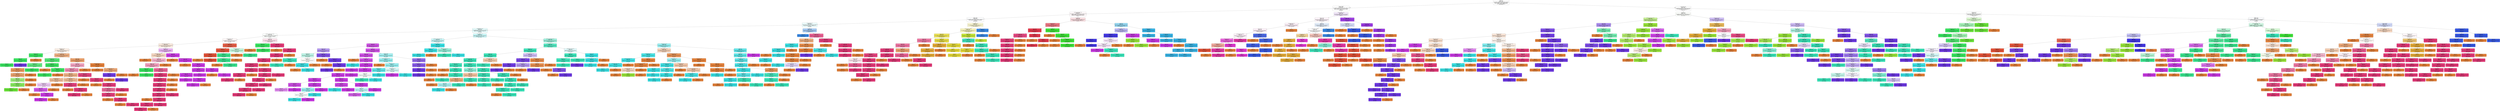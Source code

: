 digraph Tree {
node [shape=box, style="filled, rounded", color="black", fontname=helvetica] ;
edge [fontname=helvetica] ;
0 [label="count <= 1.5\nentropy = 4.47\nsamples = 475576\nvalue = [569220.0, 460594.22, 406406.67, 243844.0, 567784.44\n570411.13, 441967.25, 617475.94, 574585.13, 560225.32\n578720.18, 528328.67, 975376.0, 580180.55, 426727.0\n576417.42, 975376.0, 569318.18, 609610.0, 690891.33\n587773.22, 731532.0, 568969.33]\nclass = ftp_write.", fillcolor="#3989e500"] ;
1 [label="dst_bytes <= 2550.5\nentropy = 3.99\nsamples = 116322\nvalue = [179045.0, 270937.78, 406406.67, 243844.0, 248.39, 270.34\n228603.75, 180916.52, 5320.23, 174272.04, 576755.46\n528328.67, 975376.0, 36997.02, 182883.0, 6314.69, 975376.0\n515421.33, 609610.0, 690891.33, 395791.57, 731532.0\n406406.67]\nclass = ftp_write.", fillcolor="#3989e500"] ;
0 -> 1 [labeldistance=2.5, labelangle=45, headlabel="True"] ;
2 [label="dst_host_srv_serror_rate <= 0.04\nentropy = 3.63\nsamples = 97277\nvalue = [148997.0, 27093.78, 406406.67, 243844.0, 248.39, 270.34\n228603.75, 180916.52, 5320.23, 174043.94, 576755.46\n528328.67, 609610.0, 0.0, 182883.0, 6314.69, 0.0\n515421.33, 0.0, 0.0, 395791.57, 731532.0, 81281.33]\nclass = spy.", fillcolor="#e5394d07"] ;
1 -> 2 ;
3 [label="duration <= 25.5\nentropy = 3.18\nsamples = 96679\nvalue = [148355.0, 27093.78, 406406.67, 243844.0, 3.36, 270.34, 0.0\n180916.52, 5320.23, 173131.52, 576755.46, 0.0, 609610.0\n0.0, 0.0, 6314.69, 0.0, 398732.03, 0.0, 0.0, 391242.24\n0.0, 81281.33]\nclass = ftp_write.", fillcolor="#3989e503"] ;
2 -> 3 ;
4 [label="src_dst_bytes_diff <= 4.5\nentropy = 2.81\nsamples = 89270\nvalue = [136742.0, 0.0, 0.0, 0.0, 3.36, 270.34, 0.0, 180916.52\n5320.23, 169481.84, 576755.46, 0.0, 365766.0, 0.0, 0.0\n6314.69, 0.0, 398732.03, 0.0, 0.0, 356667.34, 0.0\n81281.33]\nclass = ipsweep.", fillcolor="#39e2e518"] ;
3 -> 4 ;
5 [label="src_dst_bytes_diff <= -20.5\nentropy = 2.55\nsamples = 69027\nvalue = [104998.0, 0.0, 0.0, 0.0, 3.36, 270.34, 0.0, 180916.52\n5320.23, 169481.84, 567805.05, 0.0, 0.0, 0.0, 0.0\n5990.86, 0.0, 398732.03, 0.0, 0.0, 174694.21, 0.0\n81281.33]\nclass = ipsweep.", fillcolor="#39e2e521"] ;
4 -> 5 ;
6 [label="dst_host_srv_diff_host_rate <= 0.05\nentropy = 2.19\nsamples = 48840\nvalue = [77095.0, 0.0, 0.0, 0.0, 0.0, 270.34, 0.0, 180916.52\n5320.23, 0.0, 0.0, 0.0, 0.0, 0.0, 0.0, 485.75, 0.0\n36628.93, 0.0, 0.0, 174694.21, 0.0, 81281.33]\nclass = pod.", fillcolor="#39e56104"] ;
5 -> 6 ;
7 [label="src_dst_bytes_diff <= -32.5\nentropy = 2.31\nsamples = 47170\nvalue = [74685.0, 0.0, 0.0, 0.0, 0.0, 270.34, 0.0, 51128.58\n5320.23, 0.0, 0.0, 0.0, 0.0, 0.0, 0.0, 485.75, 0.0\n36628.93, 0.0, 0.0, 22746.64, 0.0, 81281.33]\nclass = rootkit.", fillcolor="#e5533909"] ;
6 -> 7 ;
8 [label="dst_host_same_srv_rate <= 0.81\nentropy = 1.92\nsamples = 45978\nvalue = [72775.0, 0.0, 0.0, 0.0, 0.0, 270.34, 0.0, 51128.58\n0.0, 0.0, 0.0, 0.0, 0.0, 0.0, 0.0, 485.75, 0.0\n36628.93, 0.0, 0.0, 22746.64, 0.0, 0.0]\nclass = normal.", fillcolor="#e581392a"] ;
7 -> 8 ;
9 [label="dst_host_count <= 4.5\nentropy = 1.5\nsamples = 35067\nvalue = [55574.0, 0.0, 0.0, 0.0, 0.0, 270.34, 0.0, 47195.61\n0.0, 0.0, 0.0, 0.0, 0.0, 0.0, 0.0, 485.75, 0.0\n1046.54, 0.0, 0.0, 12738.12, 0.0, 0.0]\nclass = normal.", fillcolor="#e581391e"] ;
8 -> 9 ;
10 [label="protocol_type <= 0.5\nentropy = 0.16\nsamples = 231\nvalue = [371.0, 0.0, 0.0, 0.0, 0.0, 0.0, 0.0, 35396.71, 0.0\n0.0, 0.0, 0.0, 0.0, 0.0, 0.0, 323.83, 0.0, 0.0, 0.0\n0.0, 0.0, 0.0, 0.0]\nclass = pod.", fillcolor="#39e561fa"] ;
9 -> 10 ;
11 [label="service <= 40.0\nentropy = 0.07\nsamples = 6\nvalue = [0.0, 0.0, 0.0, 0.0, 0.0, 0.0, 0.0, 35396.71, 0.0\n0.0, 0.0, 0.0, 0.0, 0.0, 0.0, 323.83, 0.0, 0.0, 0.0\n0.0, 0.0, 0.0, 0.0]\nclass = pod.", fillcolor="#39e561fd"] ;
10 -> 11 ;
12 [label="entropy = 0.0\nsamples = 5\nvalue = [0.0, 0.0, 0.0, 0.0, 0.0, 0.0, 0.0, 35396.71, 0.0\n0.0, 0.0, 0.0, 0.0, 0.0, 0.0, 0.0, 0.0, 0.0, 0.0\n0.0, 0.0, 0.0, 0.0]\nclass = pod.", fillcolor="#39e561ff"] ;
11 -> 12 ;
13 [label="entropy = -0.0\nsamples = 1\nvalue = [0.0, 0.0, 0.0, 0.0, 0.0, 0.0, 0.0, 0.0, 0.0, 0.0\n0.0, 0.0, 0.0, 0.0, 0.0, 323.83, 0.0, 0.0, 0.0, 0.0\n0.0, 0.0, 0.0]\nclass = satan.", fillcolor="#6f39e5ff"] ;
11 -> 13 ;
14 [label="entropy = -0.0\nsamples = 225\nvalue = [371, 0, 0, 0, 0, 0, 0, 0, 0, 0, 0, 0, 0, 0\n0, 0, 0, 0, 0, 0, 0, 0, 0]\nclass = normal.", fillcolor="#e58139ff"] ;
10 -> 14 ;
15 [label="dst_host_same_srv_rate <= 0.01\nentropy = 1.33\nsamples = 34836\nvalue = [55203.0, 0.0, 0.0, 0.0, 0.0, 270.34, 0.0, 11798.9, 0.0\n0.0, 0.0, 0.0, 0.0, 0.0, 0.0, 161.92, 0.0, 1046.54\n0.0, 0.0, 12738.12, 0.0, 0.0]\nclass = normal.", fillcolor="#e581399e"] ;
9 -> 15 ;
16 [label="dst_host_serror_rate <= 0.54\nentropy = 0.63\nsamples = 943\nvalue = [1470.0, 0.0, 0.0, 0.0, 0.0, 270.34, 0.0, 11798.9, 0.0\n0.0, 0.0, 0.0, 0.0, 0.0, 0.0, 0.0, 0.0, 0.0, 0.0\n0.0, 0.0, 0.0, 0.0]\nclass = pod.", fillcolor="#39e561da"] ;
15 -> 16 ;
17 [label="wrong_fragment <= 0.5\nentropy = 0.79\nsamples = 926\nvalue = [1448.0, 0.0, 0.0, 0.0, 0.0, 270.34, 0.0, 7865.94, 0.0\n0.0, 0.0, 0.0, 0.0, 0.0, 0.0, 0.0, 0.0, 0.0, 0.0\n0.0, 0.0, 0.0, 0.0]\nclass = pod.", fillcolor="#39e561c9"] ;
16 -> 17 ;
18 [label="dst_host_srv_count <= 1.5\nentropy = 0.63\nsamples = 924\nvalue = [1448.0, 0.0, 0.0, 0.0, 0.0, 270.34, 0.0, 0.0, 0.0\n0.0, 0.0, 0.0, 0.0, 0.0, 0.0, 0.0, 0.0, 0.0, 0.0\n0.0, 0.0, 0.0, 0.0]\nclass = normal.", fillcolor="#e58139cf"] ;
17 -> 18 ;
19 [label="dst_host_same_src_port_rate <= 0.01\nentropy = 0.75\nsamples = 654\nvalue = [1003.0, 0.0, 0.0, 0.0, 0.0, 270.34, 0.0, 0.0, 0.0\n0.0, 0.0, 0.0, 0.0, 0.0, 0.0, 0.0, 0.0, 0.0, 0.0\n0.0, 0.0, 0.0, 0.0]\nclass = normal.", fillcolor="#e58139ba"] ;
18 -> 19 ;
20 [label="logged_in <= 0.5\nentropy = 0.82\nsamples = 66\nvalue = [94.0, 0.0, 0.0, 0.0, 0.0, 270.34, 0.0, 0.0, 0.0, 0.0\n0.0, 0.0, 0.0, 0.0, 0.0, 0.0, 0.0, 0.0, 0.0, 0.0\n0.0, 0.0, 0.0]\nclass = smurf.", fillcolor="#6ae539a6"] ;
19 -> 20 ;
21 [label="src_dst_bytes_diff <= -890.0\nentropy = 0.66\nsamples = 35\nvalue = [56.0, 0.0, 0.0, 0.0, 0.0, 270.34, 0.0, 0.0, 0.0, 0.0\n0.0, 0.0, 0.0, 0.0, 0.0, 0.0, 0.0, 0.0, 0.0, 0.0\n0.0, 0.0, 0.0]\nclass = smurf.", fillcolor="#6ae539ca"] ;
20 -> 21 ;
22 [label="entropy = 0.0\nsamples = 1\nvalue = [0.0, 0.0, 0.0, 0.0, 0.0, 270.34, 0.0, 0.0, 0.0, 0.0\n0.0, 0.0, 0.0, 0.0, 0.0, 0.0, 0.0, 0.0, 0.0, 0.0\n0.0, 0.0, 0.0]\nclass = smurf.", fillcolor="#6ae539ff"] ;
21 -> 22 ;
23 [label="entropy = 0.0\nsamples = 34\nvalue = [56, 0, 0, 0, 0, 0, 0, 0, 0, 0, 0, 0, 0, 0\n0, 0, 0, 0, 0, 0, 0, 0, 0]\nclass = normal.", fillcolor="#e58139ff"] ;
21 -> 23 ;
24 [label="entropy = 0.0\nsamples = 31\nvalue = [38, 0, 0, 0, 0, 0, 0, 0, 0, 0, 0, 0, 0, 0\n0, 0, 0, 0, 0, 0, 0, 0, 0]\nclass = normal.", fillcolor="#e58139ff"] ;
20 -> 24 ;
25 [label="entropy = 0.0\nsamples = 588\nvalue = [909, 0, 0, 0, 0, 0, 0, 0, 0, 0, 0, 0, 0, 0\n0, 0, 0, 0, 0, 0, 0, 0, 0]\nclass = normal.", fillcolor="#e58139ff"] ;
19 -> 25 ;
26 [label="entropy = 0.0\nsamples = 270\nvalue = [445, 0, 0, 0, 0, 0, 0, 0, 0, 0, 0, 0, 0, 0\n0, 0, 0, 0, 0, 0, 0, 0, 0]\nclass = normal.", fillcolor="#e58139ff"] ;
18 -> 26 ;
27 [label="entropy = 0.0\nsamples = 2\nvalue = [0.0, 0.0, 0.0, 0.0, 0.0, 0.0, 0.0, 7865.94, 0.0, 0.0\n0.0, 0.0, 0.0, 0.0, 0.0, 0.0, 0.0, 0.0, 0.0, 0.0\n0.0, 0.0, 0.0]\nclass = pod.", fillcolor="#39e561ff"] ;
17 -> 27 ;
28 [label="dst_host_same_srv_rate <= 0.0\nentropy = 0.05\nsamples = 17\nvalue = [22.0, 0.0, 0.0, 0.0, 0.0, 0.0, 0.0, 3932.97, 0.0\n0.0, 0.0, 0.0, 0.0, 0.0, 0.0, 0.0, 0.0, 0.0, 0.0\n0.0, 0.0, 0.0, 0.0]\nclass = pod.", fillcolor="#39e561fe"] ;
16 -> 28 ;
29 [label="entropy = 0.0\nsamples = 7\nvalue = [12, 0, 0, 0, 0, 0, 0, 0, 0, 0, 0, 0, 0, 0\n0, 0, 0, 0, 0, 0, 0, 0, 0]\nclass = normal.", fillcolor="#e58139ff"] ;
28 -> 29 ;
30 [label="dst_host_serror_rate <= 0.77\nentropy = 0.03\nsamples = 10\nvalue = [10.0, 0.0, 0.0, 0.0, 0.0, 0.0, 0.0, 3932.97, 0.0\n0.0, 0.0, 0.0, 0.0, 0.0, 0.0, 0.0, 0.0, 0.0, 0.0\n0.0, 0.0, 0.0, 0.0]\nclass = pod.", fillcolor="#39e561fe"] ;
28 -> 30 ;
31 [label="entropy = 0.0\nsamples = 1\nvalue = [0.0, 0.0, 0.0, 0.0, 0.0, 0.0, 0.0, 3932.97, 0.0, 0.0\n0.0, 0.0, 0.0, 0.0, 0.0, 0.0, 0.0, 0.0, 0.0, 0.0\n0.0, 0.0, 0.0]\nclass = pod.", fillcolor="#39e561ff"] ;
30 -> 31 ;
32 [label="entropy = 0.0\nsamples = 9\nvalue = [10, 0, 0, 0, 0, 0, 0, 0, 0, 0, 0, 0, 0, 0\n0, 0, 0, 0, 0, 0, 0, 0, 0]\nclass = normal.", fillcolor="#e58139ff"] ;
30 -> 32 ;
33 [label="service <= 51.5\nentropy = 0.83\nsamples = 33893\nvalue = [53733.0, 0.0, 0.0, 0.0, 0.0, 0.0, 0.0, 0.0, 0.0, 0.0\n0.0, 0.0, 0.0, 0.0, 0.0, 161.92, 0.0, 1046.54, 0.0\n0.0, 12738.12, 0.0, 0.0]\nclass = normal.", fillcolor="#e58139be"] ;
15 -> 33 ;
34 [label="num_root <= 0.5\nentropy = 1.16\nsamples = 3991\nvalue = [6356.0, 0.0, 0.0, 0.0, 0.0, 0.0, 0.0, 0.0, 0.0, 0.0\n0.0, 0.0, 0.0, 0.0, 0.0, 0.0, 0.0, 1046.54, 0.0, 0.0\n12738.12, 0.0, 0.0]\nclass = warezclient.", fillcolor="#e5397876"] ;
33 -> 34 ;
35 [label="dst_host_count <= 222.5\nentropy = 1.11\nsamples = 3045\nvalue = [4862.0, 0.0, 0.0, 0.0, 0.0, 0.0, 0.0, 0.0, 0.0, 0.0\n0.0, 0.0, 0.0, 0.0, 0.0, 0.0, 0.0, 1046.54, 0.0, 0.0\n12738.12, 0.0, 0.0]\nclass = warezclient.", fillcolor="#e5397892"] ;
34 -> 35 ;
36 [label="logged_in <= 0.5\nentropy = 1.24\nsamples = 2501\nvalue = [4010.0, 0.0, 0.0, 0.0, 0.0, 0.0, 0.0, 0.0, 0.0, 0.0\n0.0, 0.0, 0.0, 0.0, 0.0, 0.0, 0.0, 1046.54, 0.0, 0.0\n909.87, 0.0, 0.0]\nclass = normal.", fillcolor="#e581399a"] ;
35 -> 36 ;
37 [label="dst_host_srv_count <= 25.5\nentropy = 0.92\nsamples = 1290\nvalue = [2087.0, 0.0, 0.0, 0.0, 0.0, 0.0, 0.0, 0.0, 0.0, 0.0\n0.0, 0.0, 0.0, 0.0, 0.0, 0.0, 0.0, 1046.54, 0.0, 0.0\n0.0, 0.0, 0.0]\nclass = normal.", fillcolor="#e581397f"] ;
36 -> 37 ;
38 [label="src_dst_bytes_diff <= -97.5\nentropy = 0.98\nsamples = 484\nvalue = [781.0, 0.0, 0.0, 0.0, 0.0, 0.0, 0.0, 0.0, 0.0, 0.0\n0.0, 0.0, 0.0, 0.0, 0.0, 0.0, 0.0, 1046.54, 0.0, 0.0\n0.0, 0.0, 0.0]\nclass = nmap.", fillcolor="#cb39e541"] ;
37 -> 38 ;
39 [label="service <= 46.5\nentropy = 0.61\nsamples = 117\nvalue = [183.0, 0.0, 0.0, 0.0, 0.0, 0.0, 0.0, 0.0, 0.0, 0.0\n0.0, 0.0, 0.0, 0.0, 0.0, 0.0, 0.0, 1046.54, 0.0, 0.0\n0.0, 0.0, 0.0]\nclass = nmap.", fillcolor="#cb39e5d2"] ;
38 -> 39 ;
40 [label="entropy = 0.0\nsamples = 111\nvalue = [176, 0, 0, 0, 0, 0, 0, 0, 0, 0, 0, 0, 0, 0\n0, 0, 0, 0, 0, 0, 0, 0, 0]\nclass = normal.", fillcolor="#e58139ff"] ;
39 -> 40 ;
41 [label="dst_host_diff_srv_rate <= 0.04\nentropy = 0.06\nsamples = 6\nvalue = [7.0, 0.0, 0.0, 0.0, 0.0, 0.0, 0.0, 0.0, 0.0, 0.0\n0.0, 0.0, 0.0, 0.0, 0.0, 0.0, 0.0, 1046.54, 0.0, 0.0\n0.0, 0.0, 0.0]\nclass = nmap.", fillcolor="#cb39e5fd"] ;
39 -> 41 ;
42 [label="entropy = 0.0\nsamples = 2\nvalue = [0.0, 0.0, 0.0, 0.0, 0.0, 0.0, 0.0, 0.0, 0.0, 0.0\n0.0, 0.0, 0.0, 0.0, 0.0, 0.0, 0.0, 1046.54, 0.0, 0.0\n0.0, 0.0, 0.0]\nclass = nmap.", fillcolor="#cb39e5ff"] ;
41 -> 42 ;
43 [label="entropy = 0.0\nsamples = 4\nvalue = [7, 0, 0, 0, 0, 0, 0, 0, 0, 0, 0, 0, 0, 0\n0, 0, 0, 0, 0, 0, 0, 0, 0]\nclass = normal.", fillcolor="#e58139ff"] ;
41 -> 43 ;
44 [label="entropy = 0.0\nsamples = 367\nvalue = [598, 0, 0, 0, 0, 0, 0, 0, 0, 0, 0, 0, 0, 0\n0, 0, 0, 0, 0, 0, 0, 0, 0]\nclass = normal.", fillcolor="#e58139ff"] ;
38 -> 44 ;
45 [label="entropy = 0.0\nsamples = 806\nvalue = [1306, 0, 0, 0, 0, 0, 0, 0, 0, 0, 0, 0, 0, 0\n0, 0, 0, 0, 0, 0, 0, 0, 0]\nclass = normal.", fillcolor="#e58139ff"] ;
37 -> 45 ;
46 [label="dst_host_same_srv_rate <= 0.05\nentropy = 0.91\nsamples = 1211\nvalue = [1923.0, 0.0, 0.0, 0.0, 0.0, 0.0, 0.0, 0.0, 0.0, 0.0\n0.0, 0.0, 0.0, 0.0, 0.0, 0.0, 0.0, 0.0, 0.0, 0.0\n909.87, 0.0, 0.0]\nclass = normal.", fillcolor="#e5813986"] ;
36 -> 46 ;
47 [label="dst_host_same_srv_rate <= 0.04\nentropy = 0.27\nsamples = 24\nvalue = [43.0, 0.0, 0.0, 0.0, 0.0, 0.0, 0.0, 0.0, 0.0, 0.0\n0.0, 0.0, 0.0, 0.0, 0.0, 0.0, 0.0, 0.0, 0.0, 0.0\n909.87, 0.0, 0.0]\nclass = warezclient.", fillcolor="#e53978f3"] ;
46 -> 47 ;
48 [label="entropy = 0.0\nsamples = 14\nvalue = [28, 0, 0, 0, 0, 0, 0, 0, 0, 0, 0, 0, 0, 0\n0, 0, 0, 0, 0, 0, 0, 0, 0]\nclass = normal.", fillcolor="#e58139ff"] ;
47 -> 48 ;
49 [label="dst_host_count <= 35.5\nentropy = 0.12\nsamples = 10\nvalue = [15.0, 0.0, 0.0, 0.0, 0.0, 0.0, 0.0, 0.0, 0.0, 0.0\n0.0, 0.0, 0.0, 0.0, 0.0, 0.0, 0.0, 0.0, 0.0, 0.0\n909.87, 0.0, 0.0]\nclass = warezclient.", fillcolor="#e53978fb"] ;
47 -> 49 ;
50 [label="entropy = 0.0\nsamples = 1\nvalue = [0.0, 0.0, 0.0, 0.0, 0.0, 0.0, 0.0, 0.0, 0.0, 0.0\n0.0, 0.0, 0.0, 0.0, 0.0, 0.0, 0.0, 0.0, 0.0, 0.0\n909.87, 0.0, 0.0]\nclass = warezclient.", fillcolor="#e53978ff"] ;
49 -> 50 ;
51 [label="entropy = 0.0\nsamples = 9\nvalue = [15, 0, 0, 0, 0, 0, 0, 0, 0, 0, 0, 0, 0, 0\n0, 0, 0, 0, 0, 0, 0, 0, 0]\nclass = normal.", fillcolor="#e58139ff"] ;
49 -> 51 ;
52 [label="entropy = -0.0\nsamples = 1187\nvalue = [1880, 0, 0, 0, 0, 0, 0, 0, 0, 0, 0, 0, 0, 0\n0, 0, 0, 0, 0, 0, 0, 0, 0]\nclass = normal.", fillcolor="#e58139ff"] ;
46 -> 52 ;
53 [label="dst_host_same_srv_rate <= 0.19\nentropy = 0.36\nsamples = 544\nvalue = [852.0, 0.0, 0.0, 0.0, 0.0, 0.0, 0.0, 0.0, 0.0, 0.0\n0.0, 0.0, 0.0, 0.0, 0.0, 0.0, 0.0, 0.0, 0.0, 0.0\n11828.25, 0.0, 0.0]\nclass = warezclient.", fillcolor="#e53978ed"] ;
35 -> 53 ;
54 [label="entropy = -0.0\nsamples = 284\nvalue = [468, 0, 0, 0, 0, 0, 0, 0, 0, 0, 0, 0, 0, 0\n0, 0, 0, 0, 0, 0, 0, 0, 0]\nclass = normal.", fillcolor="#e58139ff"] ;
53 -> 54 ;
55 [label="src_bytes <= 305.0\nentropy = 0.2\nsamples = 260\nvalue = [384.0, 0.0, 0.0, 0.0, 0.0, 0.0, 0.0, 0.0, 0.0, 0.0\n0.0, 0.0, 0.0, 0.0, 0.0, 0.0, 0.0, 0.0, 0.0, 0.0\n11828.25, 0.0, 0.0]\nclass = warezclient.", fillcolor="#e53978f7"] ;
53 -> 55 ;
56 [label="entropy = 0.0\nsamples = 95\nvalue = [144, 0, 0, 0, 0, 0, 0, 0, 0, 0, 0, 0, 0, 0\n0, 0, 0, 0, 0, 0, 0, 0, 0]\nclass = normal.", fillcolor="#e58139ff"] ;
55 -> 56 ;
57 [label="src_dst_bytes_diff <= -353.5\nentropy = 0.14\nsamples = 165\nvalue = [240.0, 0.0, 0.0, 0.0, 0.0, 0.0, 0.0, 0.0, 0.0, 0.0\n0.0, 0.0, 0.0, 0.0, 0.0, 0.0, 0.0, 0.0, 0.0, 0.0\n11828.25, 0.0, 0.0]\nclass = warezclient.", fillcolor="#e53978fa"] ;
55 -> 57 ;
58 [label="dst_host_same_srv_rate <= 0.25\nentropy = 0.74\nsamples = 158\nvalue = [240.0, 0.0, 0.0, 0.0, 0.0, 0.0, 0.0, 0.0, 0.0, 0.0\n0.0, 0.0, 0.0, 0.0, 0.0, 0.0, 0.0, 0.0, 0.0, 0.0\n909.87, 0.0, 0.0]\nclass = warezclient.", fillcolor="#e53978bc"] ;
57 -> 58 ;
59 [label="dst_host_serror_rate <= 0.01\nentropy = 0.22\nsamples = 25\nvalue = [34.0, 0.0, 0.0, 0.0, 0.0, 0.0, 0.0, 0.0, 0.0, 0.0\n0.0, 0.0, 0.0, 0.0, 0.0, 0.0, 0.0, 0.0, 0.0, 0.0\n909.87, 0.0, 0.0]\nclass = warezclient.", fillcolor="#e53978f5"] ;
58 -> 59 ;
60 [label="entropy = 0.0\nsamples = 23\nvalue = [33, 0, 0, 0, 0, 0, 0, 0, 0, 0, 0, 0, 0, 0\n0, 0, 0, 0, 0, 0, 0, 0, 0]\nclass = normal.", fillcolor="#e58139ff"] ;
59 -> 60 ;
61 [label="duration <= 6.0\nentropy = 0.01\nsamples = 2\nvalue = [1.0, 0.0, 0.0, 0.0, 0.0, 0.0, 0.0, 0.0, 0.0, 0.0\n0.0, 0.0, 0.0, 0.0, 0.0, 0.0, 0.0, 0.0, 0.0, 0.0\n909.87, 0.0, 0.0]\nclass = warezclient.", fillcolor="#e53978ff"] ;
59 -> 61 ;
62 [label="entropy = 0.0\nsamples = 1\nvalue = [1, 0, 0, 0, 0, 0, 0, 0, 0, 0, 0, 0, 0, 0\n0, 0, 0, 0, 0, 0, 0, 0, 0]\nclass = normal.", fillcolor="#e58139ff"] ;
61 -> 62 ;
63 [label="entropy = 0.0\nsamples = 1\nvalue = [0.0, 0.0, 0.0, 0.0, 0.0, 0.0, 0.0, 0.0, 0.0, 0.0\n0.0, 0.0, 0.0, 0.0, 0.0, 0.0, 0.0, 0.0, 0.0, 0.0\n909.87, 0.0, 0.0]\nclass = warezclient.", fillcolor="#e53978ff"] ;
61 -> 63 ;
64 [label="entropy = 0.0\nsamples = 133\nvalue = [206, 0, 0, 0, 0, 0, 0, 0, 0, 0, 0, 0, 0, 0\n0, 0, 0, 0, 0, 0, 0, 0, 0]\nclass = normal.", fillcolor="#e58139ff"] ;
58 -> 64 ;
65 [label="entropy = 0.0\nsamples = 7\nvalue = [0.0, 0.0, 0.0, 0.0, 0.0, 0.0, 0.0, 0.0, 0.0, 0.0\n0.0, 0.0, 0.0, 0.0, 0.0, 0.0, 0.0, 0.0, 0.0, 0.0\n10918.39, 0.0, 0.0]\nclass = warezclient.", fillcolor="#e53978ff"] ;
57 -> 65 ;
66 [label="entropy = 0.0\nsamples = 946\nvalue = [1494, 0, 0, 0, 0, 0, 0, 0, 0, 0, 0, 0, 0, 0\n0, 0, 0, 0, 0, 0, 0, 0, 0]\nclass = normal.", fillcolor="#e58139ff"] ;
34 -> 66 ;
67 [label="dst_host_rerror_rate <= 0.31\nentropy = 0.03\nsamples = 29902\nvalue = [47377.0, 0.0, 0.0, 0.0, 0.0, 0.0, 0.0, 0.0, 0.0, 0.0\n0.0, 0.0, 0.0, 0.0, 0.0, 161.92, 0.0, 0.0, 0.0, 0.0\n0.0, 0.0, 0.0]\nclass = normal.", fillcolor="#e58139fe"] ;
33 -> 67 ;
68 [label="entropy = 0.0\nsamples = 29583\nvalue = [46858, 0, 0, 0, 0, 0, 0, 0, 0, 0, 0, 0, 0, 0\n0, 0, 0, 0, 0, 0, 0, 0, 0]\nclass = normal.", fillcolor="#e58139ff"] ;
67 -> 68 ;
69 [label="dst_host_rerror_rate <= 0.32\nentropy = 0.79\nsamples = 319\nvalue = [519.0, 0.0, 0.0, 0.0, 0.0, 0.0, 0.0, 0.0, 0.0, 0.0\n0.0, 0.0, 0.0, 0.0, 0.0, 161.92, 0.0, 0.0, 0.0, 0.0\n0.0, 0.0, 0.0]\nclass = normal.", fillcolor="#e58139af"] ;
67 -> 69 ;
70 [label="srv_count <= 1.5\nentropy = 0.13\nsamples = 4\nvalue = [3.0, 0.0, 0.0, 0.0, 0.0, 0.0, 0.0, 0.0, 0.0, 0.0\n0.0, 0.0, 0.0, 0.0, 0.0, 161.92, 0.0, 0.0, 0.0, 0.0\n0.0, 0.0, 0.0]\nclass = satan.", fillcolor="#6f39e5fa"] ;
69 -> 70 ;
71 [label="entropy = 0.0\nsamples = 3\nvalue = [3, 0, 0, 0, 0, 0, 0, 0, 0, 0, 0, 0, 0, 0\n0, 0, 0, 0, 0, 0, 0, 0, 0]\nclass = normal.", fillcolor="#e58139ff"] ;
70 -> 71 ;
72 [label="entropy = 0.0\nsamples = 1\nvalue = [0.0, 0.0, 0.0, 0.0, 0.0, 0.0, 0.0, 0.0, 0.0, 0.0\n0.0, 0.0, 0.0, 0.0, 0.0, 161.92, 0.0, 0.0, 0.0, 0.0\n0.0, 0.0, 0.0]\nclass = satan.", fillcolor="#6f39e5ff"] ;
70 -> 72 ;
73 [label="entropy = 0.0\nsamples = 315\nvalue = [516, 0, 0, 0, 0, 0, 0, 0, 0, 0, 0, 0, 0, 0\n0, 0, 0, 0, 0, 0, 0, 0, 0]\nclass = normal.", fillcolor="#e58139ff"] ;
69 -> 73 ;
74 [label="protocol_type <= 1.5\nentropy = 1.64\nsamples = 10911\nvalue = [17201.0, 0.0, 0.0, 0.0, 0.0, 0.0, 0.0, 3932.97, 0.0\n0.0, 0.0, 0.0, 0.0, 0.0, 0.0, 0.0, 0.0, 35582.39\n0.0, 0.0, 10008.52, 0.0, 0.0]\nclass = nmap.", fillcolor="#cb39e55f"] ;
8 -> 74 ;
75 [label="dst_host_same_srv_rate <= 1.0\nentropy = 1.39\nsamples = 10315\nvalue = [16343.0, 0.0, 0.0, 0.0, 0.0, 0.0, 0.0, 3932.97, 0.0\n0.0, 0.0, 0.0, 0.0, 0.0, 0.0, 0.0, 0.0, 0.0, 0.0\n0.0, 10008.52, 0.0, 0.0]\nclass = normal.", fillcolor="#e5813950"] ;
74 -> 75 ;
76 [label="entropy = 0.0\nsamples = 7327\nvalue = [11616, 0, 0, 0, 0, 0, 0, 0, 0, 0, 0, 0, 0, 0\n0, 0, 0, 0, 0, 0, 0, 0, 0]\nclass = normal.", fillcolor="#e58139ff"] ;
75 -> 76 ;
77 [label="srv_count <= 1.5\nentropy = 1.46\nsamples = 2988\nvalue = [4727.0, 0.0, 0.0, 0.0, 0.0, 0.0, 0.0, 3932.97, 0.0\n0.0, 0.0, 0.0, 0.0, 0.0, 0.0, 0.0, 0.0, 0.0, 0.0\n0.0, 10008.52, 0.0, 0.0]\nclass = warezclient.", fillcolor="#e5397861"] ;
75 -> 77 ;
78 [label="logged_in <= 0.5\nentropy = 1.32\nsamples = 1449\nvalue = [2262.0, 0.0, 0.0, 0.0, 0.0, 0.0, 0.0, 3932.97, 0.0\n0.0, 0.0, 0.0, 0.0, 0.0, 0.0, 0.0, 0.0, 0.0, 0.0\n0.0, 10008.52, 0.0, 0.0]\nclass = warezclient.", fillcolor="#e539787e"] ;
77 -> 78 ;
79 [label="src_bytes <= 1022.0\nentropy = 0.02\nsamples = 5\nvalue = [6.0, 0.0, 0.0, 0.0, 0.0, 0.0, 0.0, 3932.97, 0.0, 0.0\n0.0, 0.0, 0.0, 0.0, 0.0, 0.0, 0.0, 0.0, 0.0, 0.0\n0.0, 0.0, 0.0]\nclass = pod.", fillcolor="#39e561ff"] ;
78 -> 79 ;
80 [label="entropy = 0.0\nsamples = 4\nvalue = [6, 0, 0, 0, 0, 0, 0, 0, 0, 0, 0, 0, 0, 0\n0, 0, 0, 0, 0, 0, 0, 0, 0]\nclass = normal.", fillcolor="#e58139ff"] ;
79 -> 80 ;
81 [label="entropy = 0.0\nsamples = 1\nvalue = [0.0, 0.0, 0.0, 0.0, 0.0, 0.0, 0.0, 3932.97, 0.0, 0.0\n0.0, 0.0, 0.0, 0.0, 0.0, 0.0, 0.0, 0.0, 0.0, 0.0\n0.0, 0.0, 0.0]\nclass = pod.", fillcolor="#39e561ff"] ;
79 -> 81 ;
82 [label="dst_bytes <= 8.5\nentropy = 0.69\nsamples = 1444\nvalue = [2256.0, 0.0, 0.0, 0.0, 0.0, 0.0, 0.0, 0.0, 0.0, 0.0\n0.0, 0.0, 0.0, 0.0, 0.0, 0.0, 0.0, 0.0, 0.0, 0.0\n10008.52, 0.0, 0.0]\nclass = warezclient.", fillcolor="#e53978c6"] ;
78 -> 82 ;
83 [label="srv_rerror_rate <= 0.5\nentropy = 0.03\nsamples = 26\nvalue = [35.0, 0.0, 0.0, 0.0, 0.0, 0.0, 0.0, 0.0, 0.0, 0.0\n0.0, 0.0, 0.0, 0.0, 0.0, 0.0, 0.0, 0.0, 0.0, 0.0\n10008.52, 0.0, 0.0]\nclass = warezclient.", fillcolor="#e53978fe"] ;
82 -> 83 ;
84 [label="dst_host_srv_serror_rate <= 0.0\nentropy = 0.03\nsamples = 21\nvalue = [29.0, 0.0, 0.0, 0.0, 0.0, 0.0, 0.0, 0.0, 0.0, 0.0\n0.0, 0.0, 0.0, 0.0, 0.0, 0.0, 0.0, 0.0, 0.0, 0.0\n10008.52, 0.0, 0.0]\nclass = warezclient.", fillcolor="#e53978fe"] ;
83 -> 84 ;
85 [label="dst_host_srv_count <= 44.5\nentropy = 0.03\nsamples = 18\nvalue = [25.0, 0.0, 0.0, 0.0, 0.0, 0.0, 0.0, 0.0, 0.0, 0.0\n0.0, 0.0, 0.0, 0.0, 0.0, 0.0, 0.0, 0.0, 0.0, 0.0\n10008.52, 0.0, 0.0]\nclass = warezclient.", fillcolor="#e53978fe"] ;
84 -> 85 ;
86 [label="dst_host_srv_diff_host_rate <= 0.03\nentropy = 0.01\nsamples = 10\nvalue = [6.0, 0.0, 0.0, 0.0, 0.0, 0.0, 0.0, 0.0, 0.0, 0.0\n0.0, 0.0, 0.0, 0.0, 0.0, 0.0, 0.0, 0.0, 0.0, 0.0\n10008.52, 0.0, 0.0]\nclass = warezclient.", fillcolor="#e53978ff"] ;
85 -> 86 ;
87 [label="dst_host_srv_count <= 3.0\nentropy = 0.01\nsamples = 9\nvalue = [6.0, 0.0, 0.0, 0.0, 0.0, 0.0, 0.0, 0.0, 0.0, 0.0\n0.0, 0.0, 0.0, 0.0, 0.0, 0.0, 0.0, 0.0, 0.0, 0.0\n9098.66, 0.0, 0.0]\nclass = warezclient.", fillcolor="#e53978ff"] ;
86 -> 87 ;
88 [label="entropy = 0.0\nsamples = 2\nvalue = [3, 0, 0, 0, 0, 0, 0, 0, 0, 0, 0, 0, 0, 0\n0, 0, 0, 0, 0, 0, 0, 0, 0]\nclass = normal.", fillcolor="#e58139ff"] ;
87 -> 88 ;
89 [label="dst_host_srv_count <= 7.5\nentropy = 0.0\nsamples = 7\nvalue = [3.0, 0.0, 0.0, 0.0, 0.0, 0.0, 0.0, 0.0, 0.0, 0.0\n0.0, 0.0, 0.0, 0.0, 0.0, 0.0, 0.0, 0.0, 0.0, 0.0\n9098.66, 0.0, 0.0]\nclass = warezclient.", fillcolor="#e53978ff"] ;
87 -> 89 ;
90 [label="dst_host_count <= 6.0\nentropy = 0.01\nsamples = 4\nvalue = [3.0, 0.0, 0.0, 0.0, 0.0, 0.0, 0.0, 0.0, 0.0, 0.0\n0.0, 0.0, 0.0, 0.0, 0.0, 0.0, 0.0, 0.0, 0.0, 0.0\n2729.6, 0.0, 0.0]\nclass = warezclient.", fillcolor="#e53978ff"] ;
89 -> 90 ;
91 [label="entropy = 0.0\nsamples = 1\nvalue = [0.0, 0.0, 0.0, 0.0, 0.0, 0.0, 0.0, 0.0, 0.0, 0.0\n0.0, 0.0, 0.0, 0.0, 0.0, 0.0, 0.0, 0.0, 0.0, 0.0\n2729.6, 0.0, 0.0]\nclass = warezclient.", fillcolor="#e53978ff"] ;
90 -> 91 ;
92 [label="entropy = 0.0\nsamples = 3\nvalue = [3, 0, 0, 0, 0, 0, 0, 0, 0, 0, 0, 0, 0, 0\n0, 0, 0, 0, 0, 0, 0, 0, 0]\nclass = normal.", fillcolor="#e58139ff"] ;
90 -> 92 ;
93 [label="entropy = 0.0\nsamples = 3\nvalue = [0.0, 0.0, 0.0, 0.0, 0.0, 0.0, 0.0, 0.0, 0.0, 0.0\n0.0, 0.0, 0.0, 0.0, 0.0, 0.0, 0.0, 0.0, 0.0, 0.0\n6369.06, 0.0, 0.0]\nclass = warezclient.", fillcolor="#e53978ff"] ;
89 -> 93 ;
94 [label="entropy = 0.0\nsamples = 1\nvalue = [0.0, 0.0, 0.0, 0.0, 0.0, 0.0, 0.0, 0.0, 0.0, 0.0\n0.0, 0.0, 0.0, 0.0, 0.0, 0.0, 0.0, 0.0, 0.0, 0.0\n909.87, 0.0, 0.0]\nclass = warezclient.", fillcolor="#e53978ff"] ;
86 -> 94 ;
95 [label="entropy = 0.0\nsamples = 8\nvalue = [19, 0, 0, 0, 0, 0, 0, 0, 0, 0, 0, 0, 0, 0\n0, 0, 0, 0, 0, 0, 0, 0, 0]\nclass = normal.", fillcolor="#e58139ff"] ;
85 -> 95 ;
96 [label="entropy = 0.0\nsamples = 3\nvalue = [4, 0, 0, 0, 0, 0, 0, 0, 0, 0, 0, 0, 0, 0\n0, 0, 0, 0, 0, 0, 0, 0, 0]\nclass = normal.", fillcolor="#e58139ff"] ;
84 -> 96 ;
97 [label="entropy = 0.0\nsamples = 5\nvalue = [6, 0, 0, 0, 0, 0, 0, 0, 0, 0, 0, 0, 0, 0\n0, 0, 0, 0, 0, 0, 0, 0, 0]\nclass = normal.", fillcolor="#e58139ff"] ;
83 -> 97 ;
98 [label="entropy = 0.0\nsamples = 1418\nvalue = [2221, 0, 0, 0, 0, 0, 0, 0, 0, 0, 0, 0, 0, 0\n0, 0, 0, 0, 0, 0, 0, 0, 0]\nclass = normal.", fillcolor="#e58139ff"] ;
82 -> 98 ;
99 [label="entropy = -0.0\nsamples = 1539\nvalue = [2465, 0, 0, 0, 0, 0, 0, 0, 0, 0, 0, 0, 0, 0\n0, 0, 0, 0, 0, 0, 0, 0, 0]\nclass = normal.", fillcolor="#e58139ff"] ;
77 -> 99 ;
100 [label="service <= 46.5\nentropy = 0.16\nsamples = 596\nvalue = [858.0, 0.0, 0.0, 0.0, 0.0, 0.0, 0.0, 0.0, 0.0, 0.0\n0.0, 0.0, 0.0, 0.0, 0.0, 0.0, 0.0, 35582.39, 0.0\n0.0, 0.0, 0.0, 0.0]\nclass = nmap.", fillcolor="#cb39e5f9"] ;
74 -> 100 ;
101 [label="entropy = -0.0\nsamples = 401\nvalue = [607, 0, 0, 0, 0, 0, 0, 0, 0, 0, 0, 0, 0, 0\n0, 0, 0, 0, 0, 0, 0, 0, 0]\nclass = normal.", fillcolor="#e58139ff"] ;
100 -> 101 ;
102 [label="dst_host_same_src_port_rate <= 0.47\nentropy = 0.06\nsamples = 195\nvalue = [251.0, 0.0, 0.0, 0.0, 0.0, 0.0, 0.0, 0.0, 0.0, 0.0\n0.0, 0.0, 0.0, 0.0, 0.0, 0.0, 0.0, 35582.39, 0.0\n0.0, 0.0, 0.0, 0.0]\nclass = nmap.", fillcolor="#cb39e5fd"] ;
100 -> 102 ;
103 [label="entropy = -0.0\nsamples = 146\nvalue = [248, 0, 0, 0, 0, 0, 0, 0, 0, 0, 0, 0, 0, 0\n0, 0, 0, 0, 0, 0, 0, 0, 0]\nclass = normal.", fillcolor="#e58139ff"] ;
102 -> 103 ;
104 [label="dst_host_same_srv_rate <= 0.95\nentropy = 0.0\nsamples = 49\nvalue = [3.0, 0.0, 0.0, 0.0, 0.0, 0.0, 0.0, 0.0, 0.0, 0.0\n0.0, 0.0, 0.0, 0.0, 0.0, 0.0, 0.0, 35582.39, 0.0\n0.0, 0.0, 0.0, 0.0]\nclass = nmap.", fillcolor="#cb39e5ff"] ;
102 -> 104 ;
105 [label="dst_host_same_src_port_rate <= 0.85\nentropy = 0.0\nsamples = 46\nvalue = [2.0, 0.0, 0.0, 0.0, 0.0, 0.0, 0.0, 0.0, 0.0, 0.0\n0.0, 0.0, 0.0, 0.0, 0.0, 0.0, 0.0, 34535.85, 0.0\n0.0, 0.0, 0.0, 0.0]\nclass = nmap.", fillcolor="#cb39e5ff"] ;
104 -> 105 ;
106 [label="dst_host_same_srv_rate <= 0.83\nentropy = 0.0\nsamples = 22\nvalue = [2.0, 0.0, 0.0, 0.0, 0.0, 0.0, 0.0, 0.0, 0.0, 0.0\n0.0, 0.0, 0.0, 0.0, 0.0, 0.0, 0.0, 16221.38, 0.0\n0.0, 0.0, 0.0, 0.0]\nclass = nmap.", fillcolor="#cb39e5ff"] ;
105 -> 106 ;
107 [label="entropy = 0.0\nsamples = 12\nvalue = [0.0, 0.0, 0.0, 0.0, 0.0, 0.0, 0.0, 0.0, 0.0, 0.0\n0.0, 0.0, 0.0, 0.0, 0.0, 0.0, 0.0, 9942.14, 0.0, 0.0\n0.0, 0.0, 0.0]\nclass = nmap.", fillcolor="#cb39e5ff"] ;
106 -> 107 ;
108 [label="dst_host_count <= 250.5\nentropy = 0.0\nsamples = 10\nvalue = [2.0, 0.0, 0.0, 0.0, 0.0, 0.0, 0.0, 0.0, 0.0, 0.0\n0.0, 0.0, 0.0, 0.0, 0.0, 0.0, 0.0, 6279.24, 0.0, 0.0\n0.0, 0.0, 0.0]\nclass = nmap.", fillcolor="#cb39e5ff"] ;
106 -> 108 ;
109 [label="entropy = 0.0\nsamples = 9\nvalue = [0.0, 0.0, 0.0, 0.0, 0.0, 0.0, 0.0, 0.0, 0.0, 0.0\n0.0, 0.0, 0.0, 0.0, 0.0, 0.0, 0.0, 6279.24, 0.0, 0.0\n0.0, 0.0, 0.0]\nclass = nmap.", fillcolor="#cb39e5ff"] ;
108 -> 109 ;
110 [label="entropy = 0.0\nsamples = 1\nvalue = [2, 0, 0, 0, 0, 0, 0, 0, 0, 0, 0, 0, 0, 0\n0, 0, 0, 0, 0, 0, 0, 0, 0]\nclass = normal.", fillcolor="#e58139ff"] ;
108 -> 110 ;
111 [label="entropy = 0.0\nsamples = 24\nvalue = [0.0, 0.0, 0.0, 0.0, 0.0, 0.0, 0.0, 0.0, 0.0, 0.0\n0.0, 0.0, 0.0, 0.0, 0.0, 0.0, 0.0, 18314.46, 0.0\n0.0, 0.0, 0.0, 0.0]\nclass = nmap.", fillcolor="#cb39e5ff"] ;
105 -> 111 ;
112 [label="src_bytes <= 160.0\nentropy = 0.01\nsamples = 3\nvalue = [1.0, 0.0, 0.0, 0.0, 0.0, 0.0, 0.0, 0.0, 0.0, 0.0\n0.0, 0.0, 0.0, 0.0, 0.0, 0.0, 0.0, 1046.54, 0.0, 0.0\n0.0, 0.0, 0.0]\nclass = nmap.", fillcolor="#cb39e5ff"] ;
104 -> 112 ;
113 [label="entropy = 0.0\nsamples = 1\nvalue = [1, 0, 0, 0, 0, 0, 0, 0, 0, 0, 0, 0, 0, 0\n0, 0, 0, 0, 0, 0, 0, 0, 0]\nclass = normal.", fillcolor="#e58139ff"] ;
112 -> 113 ;
114 [label="entropy = 0.0\nsamples = 2\nvalue = [0.0, 0.0, 0.0, 0.0, 0.0, 0.0, 0.0, 0.0, 0.0, 0.0\n0.0, 0.0, 0.0, 0.0, 0.0, 0.0, 0.0, 1046.54, 0.0, 0.0\n0.0, 0.0, 0.0]\nclass = nmap.", fillcolor="#cb39e5ff"] ;
112 -> 114 ;
115 [label="dst_host_same_src_port_rate <= 0.0\nentropy = 0.48\nsamples = 1192\nvalue = [1910.0, 0.0, 0.0, 0.0, 0.0, 0.0, 0.0, 0.0, 5320.23\n0.0, 0.0, 0.0, 0.0, 0.0, 0.0, 0.0, 0.0, 0.0, 0.0\n0.0, 0.0, 0.0, 81281.33]\nclass = rootkit.", fillcolor="#e55339e9"] ;
7 -> 115 ;
116 [label="src_dst_bytes_diff <= -30.0\nentropy = 0.21\nsamples = 21\nvalue = [32.0, 0.0, 0.0, 0.0, 0.0, 0.0, 0.0, 0.0, 2660.12\n0.0, 0.0, 0.0, 0.0, 0.0, 0.0, 0.0, 0.0, 0.0, 0.0\n0.0, 0.0, 0.0, 81281.33]\nclass = rootkit.", fillcolor="#e55339f7"] ;
115 -> 116 ;
117 [label="dst_host_diff_srv_rate <= 0.01\nentropy = 0.0\nsamples = 3\nvalue = [3.0, 0.0, 0.0, 0.0, 0.0, 0.0, 0.0, 0.0, 0.0, 0.0\n0.0, 0.0, 0.0, 0.0, 0.0, 0.0, 0.0, 0.0, 0.0, 0.0\n0.0, 0.0, 81281.33]\nclass = rootkit.", fillcolor="#e55339ff"] ;
116 -> 117 ;
118 [label="entropy = 0.0\nsamples = 2\nvalue = [3, 0, 0, 0, 0, 0, 0, 0, 0, 0, 0, 0, 0, 0\n0, 0, 0, 0, 0, 0, 0, 0, 0]\nclass = normal.", fillcolor="#e58139ff"] ;
117 -> 118 ;
119 [label="entropy = 0.0\nsamples = 1\nvalue = [0.0, 0.0, 0.0, 0.0, 0.0, 0.0, 0.0, 0.0, 0.0, 0.0\n0.0, 0.0, 0.0, 0.0, 0.0, 0.0, 0.0, 0.0, 0.0, 0.0\n0.0, 0.0, 81281.33]\nclass = rootkit.", fillcolor="#e55339ff"] ;
117 -> 119 ;
120 [label="srv_diff_host_rate <= 0.06\nentropy = 0.09\nsamples = 18\nvalue = [29.0, 0.0, 0.0, 0.0, 0.0, 0.0, 0.0, 0.0, 2660.12\n0.0, 0.0, 0.0, 0.0, 0.0, 0.0, 0.0, 0.0, 0.0, 0.0\n0.0, 0.0, 0.0, 0.0]\nclass = teardrop.", fillcolor="#39e58ffc"] ;
116 -> 120 ;
121 [label="dst_host_diff_srv_rate <= 0.04\nentropy = 0.06\nsamples = 12\nvalue = [18.0, 0.0, 0.0, 0.0, 0.0, 0.0, 0.0, 0.0, 2660.12\n0.0, 0.0, 0.0, 0.0, 0.0, 0.0, 0.0, 0.0, 0.0, 0.0\n0.0, 0.0, 0.0, 0.0]\nclass = teardrop.", fillcolor="#39e58ffd"] ;
120 -> 121 ;
122 [label="entropy = 0.0\nsamples = 11\nvalue = [18, 0, 0, 0, 0, 0, 0, 0, 0, 0, 0, 0, 0, 0\n0, 0, 0, 0, 0, 0, 0, 0, 0]\nclass = normal.", fillcolor="#e58139ff"] ;
121 -> 122 ;
123 [label="entropy = 0.0\nsamples = 1\nvalue = [0.0, 0.0, 0.0, 0.0, 0.0, 0.0, 0.0, 0.0, 2660.12, 0.0\n0.0, 0.0, 0.0, 0.0, 0.0, 0.0, 0.0, 0.0, 0.0, 0.0\n0.0, 0.0, 0.0]\nclass = teardrop.", fillcolor="#39e58fff"] ;
121 -> 123 ;
124 [label="entropy = 0.0\nsamples = 6\nvalue = [11, 0, 0, 0, 0, 0, 0, 0, 0, 0, 0, 0, 0, 0\n0, 0, 0, 0, 0, 0, 0, 0, 0]\nclass = normal.", fillcolor="#e58139ff"] ;
120 -> 124 ;
125 [label="wrong_fragment <= 0.5\nentropy = 0.98\nsamples = 1171\nvalue = [1878.0, 0.0, 0.0, 0.0, 0.0, 0.0, 0.0, 0.0, 2660.12\n0.0, 0.0, 0.0, 0.0, 0.0, 0.0, 0.0, 0.0, 0.0, 0.0\n0.0, 0.0, 0.0, 0.0]\nclass = teardrop.", fillcolor="#39e58f4b"] ;
115 -> 125 ;
126 [label="entropy = -0.0\nsamples = 1169\nvalue = [1878, 0, 0, 0, 0, 0, 0, 0, 0, 0, 0, 0, 0, 0\n0, 0, 0, 0, 0, 0, 0, 0, 0]\nclass = normal.", fillcolor="#e58139ff"] ;
125 -> 126 ;
127 [label="entropy = 0.0\nsamples = 2\nvalue = [0.0, 0.0, 0.0, 0.0, 0.0, 0.0, 0.0, 0.0, 2660.12, 0.0\n0.0, 0.0, 0.0, 0.0, 0.0, 0.0, 0.0, 0.0, 0.0, 0.0\n0.0, 0.0, 0.0]\nclass = teardrop.", fillcolor="#39e58fff"] ;
125 -> 127 ;
128 [label="service <= 17.5\nentropy = 1.06\nsamples = 1670\nvalue = [2410.0, 0.0, 0.0, 0.0, 0.0, 0.0, 0.0, 129787.94, 0.0\n0.0, 0.0, 0.0, 0.0, 0.0, 0.0, 0.0, 0.0, 0.0, 0.0\n0.0, 151947.57, 0.0, 0.0]\nclass = warezclient.", fillcolor="#e5397825"] ;
6 -> 128 ;
129 [label="src_bytes <= 758.0\nentropy = 0.08\nsamples = 811\nvalue = [1250.0, 0.0, 0.0, 0.0, 0.0, 0.0, 0.0, 129787.94, 0.0\n0.0, 0.0, 0.0, 0.0, 0.0, 0.0, 0.0, 0.0, 0.0, 0.0\n0.0, 0.0, 0.0, 0.0]\nclass = pod.", fillcolor="#39e561fd"] ;
128 -> 129 ;
130 [label="entropy = -0.0\nsamples = 791\nvalue = [1250, 0, 0, 0, 0, 0, 0, 0, 0, 0, 0, 0, 0, 0\n0, 0, 0, 0, 0, 0, 0, 0, 0]\nclass = normal.", fillcolor="#e58139ff"] ;
129 -> 130 ;
131 [label="entropy = 0.0\nsamples = 20\nvalue = [0.0, 0.0, 0.0, 0.0, 0.0, 0.0, 0.0, 129787.94, 0.0\n0.0, 0.0, 0.0, 0.0, 0.0, 0.0, 0.0, 0.0, 0.0, 0.0\n0.0, 0.0, 0.0, 0.0]\nclass = pod.", fillcolor="#39e561ff"] ;
129 -> 131 ;
132 [label="dst_host_same_src_port_rate <= 0.69\nentropy = 0.06\nsamples = 859\nvalue = [1160.0, 0.0, 0.0, 0.0, 0.0, 0.0, 0.0, 0.0, 0.0, 0.0\n0.0, 0.0, 0.0, 0.0, 0.0, 0.0, 0.0, 0.0, 0.0, 0.0\n151947.57, 0.0, 0.0]\nclass = warezclient.", fillcolor="#e53978fd"] ;
128 -> 132 ;
133 [label="entropy = 0.0\nsamples = 703\nvalue = [1079, 0, 0, 0, 0, 0, 0, 0, 0, 0, 0, 0, 0, 0\n0, 0, 0, 0, 0, 0, 0, 0, 0]\nclass = normal.", fillcolor="#e58139ff"] ;
132 -> 133 ;
134 [label="dst_bytes <= 8.5\nentropy = 0.01\nsamples = 156\nvalue = [81.0, 0.0, 0.0, 0.0, 0.0, 0.0, 0.0, 0.0, 0.0, 0.0\n0.0, 0.0, 0.0, 0.0, 0.0, 0.0, 0.0, 0.0, 0.0, 0.0\n151947.57, 0.0, 0.0]\nclass = warezclient.", fillcolor="#e53978ff"] ;
132 -> 134 ;
135 [label="src_bytes <= 7492.5\nentropy = 0.0\nsamples = 119\nvalue = [22.0, 0.0, 0.0, 0.0, 0.0, 0.0, 0.0, 0.0, 0.0, 0.0\n0.0, 0.0, 0.0, 0.0, 0.0, 0.0, 0.0, 0.0, 0.0, 0.0\n151947.57, 0.0, 0.0]\nclass = warezclient.", fillcolor="#e53978ff"] ;
134 -> 135 ;
136 [label="dst_host_count <= 17.5\nentropy = 0.0\nsamples = 116\nvalue = [16.0, 0.0, 0.0, 0.0, 0.0, 0.0, 0.0, 0.0, 0.0, 0.0\n0.0, 0.0, 0.0, 0.0, 0.0, 0.0, 0.0, 0.0, 0.0, 0.0\n151947.57, 0.0, 0.0]\nclass = warezclient.", fillcolor="#e53978ff"] ;
135 -> 136 ;
137 [label="dst_host_same_src_port_rate <= 0.91\nentropy = 0.0\nsamples = 115\nvalue = [15.0, 0.0, 0.0, 0.0, 0.0, 0.0, 0.0, 0.0, 0.0, 0.0\n0.0, 0.0, 0.0, 0.0, 0.0, 0.0, 0.0, 0.0, 0.0, 0.0\n151947.57, 0.0, 0.0]\nclass = warezclient.", fillcolor="#e53978ff"] ;
136 -> 137 ;
138 [label="dst_host_same_src_port_rate <= 0.79\nentropy = 0.05\nsamples = 6\nvalue = [10.0, 0.0, 0.0, 0.0, 0.0, 0.0, 0.0, 0.0, 0.0, 0.0\n0.0, 0.0, 0.0, 0.0, 0.0, 0.0, 0.0, 0.0, 0.0, 0.0\n1819.73, 0.0, 0.0]\nclass = warezclient.", fillcolor="#e53978fe"] ;
137 -> 138 ;
139 [label="src_dst_bytes_diff <= -305.0\nentropy = 0.03\nsamples = 4\nvalue = [5.0, 0.0, 0.0, 0.0, 0.0, 0.0, 0.0, 0.0, 0.0, 0.0\n0.0, 0.0, 0.0, 0.0, 0.0, 0.0, 0.0, 0.0, 0.0, 0.0\n1819.73, 0.0, 0.0]\nclass = warezclient.", fillcolor="#e53978fe"] ;
138 -> 139 ;
140 [label="entropy = 0.0\nsamples = 2\nvalue = [0.0, 0.0, 0.0, 0.0, 0.0, 0.0, 0.0, 0.0, 0.0, 0.0\n0.0, 0.0, 0.0, 0.0, 0.0, 0.0, 0.0, 0.0, 0.0, 0.0\n1819.73, 0.0, 0.0]\nclass = warezclient.", fillcolor="#e53978ff"] ;
139 -> 140 ;
141 [label="entropy = 0.0\nsamples = 2\nvalue = [5, 0, 0, 0, 0, 0, 0, 0, 0, 0, 0, 0, 0, 0\n0, 0, 0, 0, 0, 0, 0, 0, 0]\nclass = normal.", fillcolor="#e58139ff"] ;
139 -> 141 ;
142 [label="entropy = 0.0\nsamples = 2\nvalue = [5, 0, 0, 0, 0, 0, 0, 0, 0, 0, 0, 0, 0, 0\n0, 0, 0, 0, 0, 0, 0, 0, 0]\nclass = normal.", fillcolor="#e58139ff"] ;
138 -> 142 ;
143 [label="dst_host_srv_serror_rate <= 0.01\nentropy = 0.0\nsamples = 109\nvalue = [5.0, 0.0, 0.0, 0.0, 0.0, 0.0, 0.0, 0.0, 0.0, 0.0\n0.0, 0.0, 0.0, 0.0, 0.0, 0.0, 0.0, 0.0, 0.0, 0.0\n150127.84, 0.0, 0.0]\nclass = warezclient.", fillcolor="#e53978ff"] ;
137 -> 143 ;
144 [label="num_root <= 2.5\nentropy = 0.0\nsamples = 92\nvalue = [5.0, 0.0, 0.0, 0.0, 0.0, 0.0, 0.0, 0.0, 0.0, 0.0\n0.0, 0.0, 0.0, 0.0, 0.0, 0.0, 0.0, 0.0, 0.0, 0.0\n127381.19, 0.0, 0.0]\nclass = warezclient.", fillcolor="#e53978ff"] ;
143 -> 144 ;
145 [label="srv_count <= 1.5\nentropy = 0.0\nsamples = 89\nvalue = [1.0, 0.0, 0.0, 0.0, 0.0, 0.0, 0.0, 0.0, 0.0, 0.0\n0.0, 0.0, 0.0, 0.0, 0.0, 0.0, 0.0, 0.0, 0.0, 0.0\n127381.19, 0.0, 0.0]\nclass = warezclient.", fillcolor="#e53978ff"] ;
144 -> 145 ;
146 [label="src_dst_bytes_diff <= -541.0\nentropy = 0.0\nsamples = 86\nvalue = [1.0, 0.0, 0.0, 0.0, 0.0, 0.0, 0.0, 0.0, 0.0, 0.0\n0.0, 0.0, 0.0, 0.0, 0.0, 0.0, 0.0, 0.0, 0.0, 0.0\n120102.27, 0.0, 0.0]\nclass = warezclient.", fillcolor="#e53978ff"] ;
145 -> 146 ;
147 [label="src_dst_bytes_diff <= -790.0\nentropy = 0.0\nsamples = 11\nvalue = [1.0, 0.0, 0.0, 0.0, 0.0, 0.0, 0.0, 0.0, 0.0, 0.0\n0.0, 0.0, 0.0, 0.0, 0.0, 0.0, 0.0, 0.0, 0.0, 0.0\n11828.25, 0.0, 0.0]\nclass = warezclient.", fillcolor="#e53978ff"] ;
146 -> 147 ;
148 [label="entropy = 0.0\nsamples = 10\nvalue = [0.0, 0.0, 0.0, 0.0, 0.0, 0.0, 0.0, 0.0, 0.0, 0.0\n0.0, 0.0, 0.0, 0.0, 0.0, 0.0, 0.0, 0.0, 0.0, 0.0\n11828.25, 0.0, 0.0]\nclass = warezclient.", fillcolor="#e53978ff"] ;
147 -> 148 ;
149 [label="entropy = 0.0\nsamples = 1\nvalue = [1, 0, 0, 0, 0, 0, 0, 0, 0, 0, 0, 0, 0, 0\n0, 0, 0, 0, 0, 0, 0, 0, 0]\nclass = normal.", fillcolor="#e58139ff"] ;
147 -> 149 ;
150 [label="entropy = 0.0\nsamples = 75\nvalue = [0.0, 0.0, 0.0, 0.0, 0.0, 0.0, 0.0, 0.0, 0.0, 0.0\n0.0, 0.0, 0.0, 0.0, 0.0, 0.0, 0.0, 0.0, 0.0, 0.0\n108274.01, 0.0, 0.0]\nclass = warezclient.", fillcolor="#e53978ff"] ;
146 -> 150 ;
151 [label="entropy = 0.0\nsamples = 3\nvalue = [0.0, 0.0, 0.0, 0.0, 0.0, 0.0, 0.0, 0.0, 0.0, 0.0\n0.0, 0.0, 0.0, 0.0, 0.0, 0.0, 0.0, 0.0, 0.0, 0.0\n7278.93, 0.0, 0.0]\nclass = warezclient.", fillcolor="#e53978ff"] ;
145 -> 151 ;
152 [label="entropy = 0.0\nsamples = 3\nvalue = [4, 0, 0, 0, 0, 0, 0, 0, 0, 0, 0, 0, 0, 0\n0, 0, 0, 0, 0, 0, 0, 0, 0]\nclass = normal.", fillcolor="#e58139ff"] ;
144 -> 152 ;
153 [label="entropy = 0.0\nsamples = 17\nvalue = [0.0, 0.0, 0.0, 0.0, 0.0, 0.0, 0.0, 0.0, 0.0, 0.0\n0.0, 0.0, 0.0, 0.0, 0.0, 0.0, 0.0, 0.0, 0.0, 0.0\n22746.64, 0.0, 0.0]\nclass = warezclient.", fillcolor="#e53978ff"] ;
143 -> 153 ;
154 [label="entropy = 0.0\nsamples = 1\nvalue = [1, 0, 0, 0, 0, 0, 0, 0, 0, 0, 0, 0, 0, 0\n0, 0, 0, 0, 0, 0, 0, 0, 0]\nclass = normal.", fillcolor="#e58139ff"] ;
136 -> 154 ;
155 [label="entropy = 0.0\nsamples = 3\nvalue = [6, 0, 0, 0, 0, 0, 0, 0, 0, 0, 0, 0, 0, 0\n0, 0, 0, 0, 0, 0, 0, 0, 0]\nclass = normal.", fillcolor="#e58139ff"] ;
135 -> 155 ;
156 [label="entropy = 0.0\nsamples = 37\nvalue = [59, 0, 0, 0, 0, 0, 0, 0, 0, 0, 0, 0, 0, 0\n0, 0, 0, 0, 0, 0, 0, 0, 0]\nclass = normal.", fillcolor="#e58139ff"] ;
134 -> 156 ;
157 [label="src_dst_bytes_diff <= -7.5\nentropy = 1.6\nsamples = 20187\nvalue = [27903.0, 0.0, 0.0, 0.0, 3.36, 0.0, 0.0, 0.0, 0.0\n169481.84, 567805.05, 0.0, 0.0, 0.0, 0.0, 5505.11, 0.0\n362103.11, 0.0, 0.0, 0.0, 0.0, 0.0]\nclass = ipsweep.", fillcolor="#39e2e544"] ;
5 -> 157 ;
158 [label="dst_host_srv_diff_host_rate <= 0.45\nentropy = 1.02\nsamples = 2270\nvalue = [571.0, 0.0, 0.0, 0.0, 0.0, 0.0, 0.0, 0.0, 0.0\n1140.52, 495328.59, 0.0, 0.0, 0.0, 0.0, 1942.98, 0.0\n361056.57, 0.0, 0.0, 0.0, 0.0, 0.0]\nclass = ipsweep.", fillcolor="#39e2e545"] ;
157 -> 158 ;
159 [label="dst_host_same_src_port_rate <= 0.5\nentropy = 0.6\nsamples = 967\nvalue = [569.0, 0.0, 0.0, 0.0, 0.0, 0.0, 0.0, 0.0, 0.0\n684.31, 49118.08, 0.0, 0.0, 0.0, 0.0, 1942.98, 0.0\n361056.57, 0.0, 0.0, 0.0, 0.0, 0.0]\nclass = nmap.", fillcolor="#cb39e5da"] ;
158 -> 159 ;
160 [label="src_bytes <= 19.5\nentropy = 1.6\nsamples = 305\nvalue = [458.0, 0.0, 0.0, 0.0, 0.0, 0.0, 0.0, 0.0, 0.0\n456.21, 218.3, 0.0, 0.0, 0.0, 0.0, 1619.15, 0.0, 0.0\n0.0, 0.0, 0.0, 0.0, 0.0]\nclass = satan.", fillcolor="#6f39e581"] ;
159 -> 160 ;
161 [label="src_bytes <= 8.5\nentropy = 1.5\nsamples = 153\nvalue = [236.0, 0.0, 0.0, 0.0, 0.0, 0.0, 0.0, 0.0, 0.0\n456.21, 218.3, 0.0, 0.0, 0.0, 0.0, 0.0, 0.0, 0.0\n0.0, 0.0, 0.0, 0.0, 0.0]\nclass = portsweep.", fillcolor="#39e5ba53"] ;
160 -> 161 ;
162 [label="dst_host_srv_count <= 3.5\nentropy = 0.17\nsamples = 8\nvalue = [12.0, 0.0, 0.0, 0.0, 0.0, 0.0, 0.0, 0.0, 0.0, 456.21\n0.0, 0.0, 0.0, 0.0, 0.0, 0.0, 0.0, 0.0, 0.0, 0.0\n0.0, 0.0, 0.0]\nclass = portsweep.", fillcolor="#39e5baf8"] ;
161 -> 162 ;
163 [label="entropy = 0.0\nsamples = 2\nvalue = [0.0, 0.0, 0.0, 0.0, 0.0, 0.0, 0.0, 0.0, 0.0, 456.21\n0.0, 0.0, 0.0, 0.0, 0.0, 0.0, 0.0, 0.0, 0.0, 0.0\n0.0, 0.0, 0.0]\nclass = portsweep.", fillcolor="#39e5baff"] ;
162 -> 163 ;
164 [label="entropy = 0.0\nsamples = 6\nvalue = [12, 0, 0, 0, 0, 0, 0, 0, 0, 0, 0, 0, 0, 0\n0, 0, 0, 0, 0, 0, 0, 0, 0]\nclass = normal.", fillcolor="#e58139ff"] ;
162 -> 164 ;
165 [label="dst_host_count <= 11.5\nentropy = 1.0\nsamples = 145\nvalue = [224.0, 0.0, 0.0, 0.0, 0.0, 0.0, 0.0, 0.0, 0.0, 0.0\n218.3, 0.0, 0.0, 0.0, 0.0, 0.0, 0.0, 0.0, 0.0, 0.0\n0.0, 0.0, 0.0]\nclass = normal.", fillcolor="#e5813906"] ;
161 -> 165 ;
166 [label="dst_host_srv_diff_host_rate <= 0.22\nentropy = 0.13\nsamples = 5\nvalue = [4.0, 0.0, 0.0, 0.0, 0.0, 0.0, 0.0, 0.0, 0.0, 0.0\n218.3, 0.0, 0.0, 0.0, 0.0, 0.0, 0.0, 0.0, 0.0, 0.0\n0.0, 0.0, 0.0]\nclass = ipsweep.", fillcolor="#39e2e5fa"] ;
165 -> 166 ;
167 [label="entropy = 0.0\nsamples = 4\nvalue = [4, 0, 0, 0, 0, 0, 0, 0, 0, 0, 0, 0, 0, 0\n0, 0, 0, 0, 0, 0, 0, 0, 0]\nclass = normal.", fillcolor="#e58139ff"] ;
166 -> 167 ;
168 [label="entropy = 0.0\nsamples = 1\nvalue = [0.0, 0.0, 0.0, 0.0, 0.0, 0.0, 0.0, 0.0, 0.0, 0.0\n218.3, 0.0, 0.0, 0.0, 0.0, 0.0, 0.0, 0.0, 0.0, 0.0\n0.0, 0.0, 0.0]\nclass = ipsweep.", fillcolor="#39e2e5ff"] ;
166 -> 168 ;
169 [label="entropy = 0.0\nsamples = 140\nvalue = [220, 0, 0, 0, 0, 0, 0, 0, 0, 0, 0, 0, 0, 0\n0, 0, 0, 0, 0, 0, 0, 0, 0]\nclass = normal.", fillcolor="#e58139ff"] ;
165 -> 169 ;
170 [label="dst_host_diff_srv_rate <= 0.01\nentropy = 0.53\nsamples = 152\nvalue = [222.0, 0.0, 0.0, 0.0, 0.0, 0.0, 0.0, 0.0, 0.0, 0.0\n0.0, 0.0, 0.0, 0.0, 0.0, 1619.15, 0.0, 0.0, 0.0, 0.0\n0.0, 0.0, 0.0]\nclass = satan.", fillcolor="#6f39e5dc"] ;
160 -> 170 ;
171 [label="entropy = 0.0\nsamples = 123\nvalue = [194, 0, 0, 0, 0, 0, 0, 0, 0, 0, 0, 0, 0, 0\n0, 0, 0, 0, 0, 0, 0, 0, 0]\nclass = normal.", fillcolor="#e58139ff"] ;
170 -> 171 ;
172 [label="dst_host_count <= 79.5\nentropy = 0.12\nsamples = 29\nvalue = [28.0, 0.0, 0.0, 0.0, 0.0, 0.0, 0.0, 0.0, 0.0, 0.0\n0.0, 0.0, 0.0, 0.0, 0.0, 1619.15, 0.0, 0.0, 0.0, 0.0\n0.0, 0.0, 0.0]\nclass = satan.", fillcolor="#6f39e5fb"] ;
170 -> 172 ;
173 [label="entropy = 0.0\nsamples = 11\nvalue = [15, 0, 0, 0, 0, 0, 0, 0, 0, 0, 0, 0, 0, 0\n0, 0, 0, 0, 0, 0, 0, 0, 0]\nclass = normal.", fillcolor="#e58139ff"] ;
172 -> 173 ;
174 [label="protocol_type <= 0.5\nentropy = 0.07\nsamples = 18\nvalue = [13.0, 0.0, 0.0, 0.0, 0.0, 0.0, 0.0, 0.0, 0.0, 0.0\n0.0, 0.0, 0.0, 0.0, 0.0, 1619.15, 0.0, 0.0, 0.0, 0.0\n0.0, 0.0, 0.0]\nclass = satan.", fillcolor="#6f39e5fd"] ;
172 -> 174 ;
175 [label="entropy = 0.0\nsamples = 8\nvalue = [0.0, 0.0, 0.0, 0.0, 0.0, 0.0, 0.0, 0.0, 0.0, 0.0\n0.0, 0.0, 0.0, 0.0, 0.0, 1619.15, 0.0, 0.0, 0.0, 0.0\n0.0, 0.0, 0.0]\nclass = satan.", fillcolor="#6f39e5ff"] ;
174 -> 175 ;
176 [label="entropy = 0.0\nsamples = 10\nvalue = [13, 0, 0, 0, 0, 0, 0, 0, 0, 0, 0, 0, 0, 0\n0, 0, 0, 0, 0, 0, 0, 0, 0]\nclass = normal.", fillcolor="#e58139ff"] ;
174 -> 176 ;
177 [label="service <= 14.5\nentropy = 0.55\nsamples = 662\nvalue = [111.0, 0.0, 0.0, 0.0, 0.0, 0.0, 0.0, 0.0, 0.0, 228.1\n48899.78, 0.0, 0.0, 0.0, 0.0, 323.83, 0.0, 361056.57\n0.0, 0.0, 0.0, 0.0, 0.0]\nclass = nmap.", fillcolor="#cb39e5dc"] ;
159 -> 177 ;
178 [label="service <= 13.0\nentropy = 0.51\nsamples = 583\nvalue = [10.0, 0.0, 0.0, 0.0, 0.0, 0.0, 0.0, 0.0, 0.0, 0.0\n46498.45, 0.0, 0.0, 0.0, 0.0, 0.0, 0.0, 360010.03, 0.0\n0.0, 0.0, 0.0, 0.0]\nclass = nmap.", fillcolor="#cb39e5de"] ;
177 -> 178 ;
179 [label="entropy = 0.0\nsamples = 8\nvalue = [10, 0, 0, 0, 0, 0, 0, 0, 0, 0, 0, 0, 0, 0\n0, 0, 0, 0, 0, 0, 0, 0, 0]\nclass = normal.", fillcolor="#e58139ff"] ;
178 -> 179 ;
180 [label="src_dst_bytes_diff <= -13.0\nentropy = 0.51\nsamples = 575\nvalue = [0.0, 0.0, 0.0, 0.0, 0.0, 0.0, 0.0, 0.0, 0.0, 0.0\n46498.45, 0.0, 0.0, 0.0, 0.0, 0.0, 0.0, 360010.03, 0.0\n0.0, 0.0, 0.0, 0.0]\nclass = nmap.", fillcolor="#cb39e5de"] ;
178 -> 180 ;
181 [label="entropy = 0.0\nsamples = 124\nvalue = [0.0, 0.0, 0.0, 0.0, 0.0, 0.0, 0.0, 0.0, 0.0, 0.0\n42350.7, 0.0, 0.0, 0.0, 0.0, 0.0, 0.0, 0.0, 0.0, 0.0\n0.0, 0.0, 0.0]\nclass = ipsweep.", fillcolor="#39e2e5ff"] ;
180 -> 181 ;
182 [label="dst_host_same_src_port_rate <= 0.84\nentropy = 0.09\nsamples = 451\nvalue = [0.0, 0.0, 0.0, 0.0, 0.0, 0.0, 0.0, 0.0, 0.0, 0.0\n4147.75, 0.0, 0.0, 0.0, 0.0, 0.0, 0.0, 360010.03, 0.0\n0.0, 0.0, 0.0, 0.0]\nclass = nmap.", fillcolor="#cb39e5fc"] ;
180 -> 182 ;
183 [label="entropy = 0.0\nsamples = 3\nvalue = [0.0, 0.0, 0.0, 0.0, 0.0, 0.0, 0.0, 0.0, 0.0, 0.0\n0.0, 0.0, 0.0, 0.0, 0.0, 0.0, 0.0, 3139.62, 0.0, 0.0\n0.0, 0.0, 0.0]\nclass = nmap.", fillcolor="#cb39e5ff"] ;
182 -> 183 ;
184 [label="dst_host_count <= 2.5\nentropy = 0.09\nsamples = 448\nvalue = [0.0, 0.0, 0.0, 0.0, 0.0, 0.0, 0.0, 0.0, 0.0, 0.0\n4147.75, 0.0, 0.0, 0.0, 0.0, 0.0, 0.0, 356870.4, 0.0\n0.0, 0.0, 0.0, 0.0]\nclass = nmap.", fillcolor="#cb39e5fc"] ;
182 -> 184 ;
185 [label="dst_host_count <= 1.5\nentropy = 0.16\nsamples = 228\nvalue = [0.0, 0.0, 0.0, 0.0, 0.0, 0.0, 0.0, 0.0, 0.0, 0.0\n4147.75, 0.0, 0.0, 0.0, 0.0, 0.0, 0.0, 169539.61, 0.0\n0.0, 0.0, 0.0, 0.0]\nclass = nmap.", fillcolor="#cb39e5f9"] ;
184 -> 185 ;
186 [label="srv_diff_host_rate <= 0.5\nentropy = 0.18\nsamples = 115\nvalue = [0.0, 0.0, 0.0, 0.0, 0.0, 0.0, 0.0, 0.0, 0.0, 0.0\n2401.33, 0.0, 0.0, 0.0, 0.0, 0.0, 0.0, 88432.7, 0.0\n0.0, 0.0, 0.0, 0.0]\nclass = nmap.", fillcolor="#cb39e5f8"] ;
185 -> 186 ;
187 [label="dst_host_srv_diff_host_rate <= 0.14\nentropy = 0.45\nsamples = 4\nvalue = [0.0, 0.0, 0.0, 0.0, 0.0, 0.0, 0.0, 0.0, 0.0, 0.0\n218.3, 0.0, 0.0, 0.0, 0.0, 0.0, 0.0, 2093.08, 0.0\n0.0, 0.0, 0.0, 0.0]\nclass = nmap.", fillcolor="#cb39e5e4"] ;
186 -> 187 ;
188 [label="entropy = 0.87\nsamples = 2\nvalue = [0.0, 0.0, 0.0, 0.0, 0.0, 0.0, 0.0, 0.0, 0.0, 0.0\n218.3, 0.0, 0.0, 0.0, 0.0, 0.0, 0.0, 523.27, 0.0\n0.0, 0.0, 0.0, 0.0]\nclass = nmap.", fillcolor="#cb39e595"] ;
187 -> 188 ;
189 [label="entropy = 0.0\nsamples = 2\nvalue = [0.0, 0.0, 0.0, 0.0, 0.0, 0.0, 0.0, 0.0, 0.0, 0.0\n0.0, 0.0, 0.0, 0.0, 0.0, 0.0, 0.0, 1569.81, 0.0, 0.0\n0.0, 0.0, 0.0]\nclass = nmap.", fillcolor="#cb39e5ff"] ;
187 -> 189 ;
190 [label="dst_host_srv_diff_host_rate <= 0.12\nentropy = 0.17\nsamples = 111\nvalue = [0.0, 0.0, 0.0, 0.0, 0.0, 0.0, 0.0, 0.0, 0.0, 0.0\n2183.03, 0.0, 0.0, 0.0, 0.0, 0.0, 0.0, 86339.61, 0.0\n0.0, 0.0, 0.0, 0.0]\nclass = nmap.", fillcolor="#cb39e5f9"] ;
186 -> 190 ;
191 [label="srv_count <= 44.0\nentropy = 0.91\nsamples = 7\nvalue = [0.0, 0.0, 0.0, 0.0, 0.0, 0.0, 0.0, 0.0, 0.0, 0.0\n2183.03, 0.0, 0.0, 0.0, 0.0, 0.0, 0.0, 1046.54, 0.0\n0.0, 0.0, 0.0, 0.0]\nclass = ipsweep.", fillcolor="#39e2e585"] ;
190 -> 191 ;
192 [label="srv_count <= 36.0\nentropy = 1.0\nsamples = 5\nvalue = [0.0, 0.0, 0.0, 0.0, 0.0, 0.0, 0.0, 0.0, 0.0, 0.0\n1091.51, 0.0, 0.0, 0.0, 0.0, 0.0, 0.0, 1046.54, 0.0\n0.0, 0.0, 0.0, 0.0]\nclass = ipsweep.", fillcolor="#39e2e50b"] ;
191 -> 192 ;
193 [label="entropy = -0.0\nsamples = 4\nvalue = [0.0, 0.0, 0.0, 0.0, 0.0, 0.0, 0.0, 0.0, 0.0, 0.0\n1091.51, 0.0, 0.0, 0.0, 0.0, 0.0, 0.0, 0.0, 0.0, 0.0\n0.0, 0.0, 0.0]\nclass = ipsweep.", fillcolor="#39e2e5ff"] ;
192 -> 193 ;
194 [label="entropy = 0.0\nsamples = 1\nvalue = [0.0, 0.0, 0.0, 0.0, 0.0, 0.0, 0.0, 0.0, 0.0, 0.0\n0.0, 0.0, 0.0, 0.0, 0.0, 0.0, 0.0, 1046.54, 0.0, 0.0\n0.0, 0.0, 0.0]\nclass = nmap.", fillcolor="#cb39e5ff"] ;
192 -> 194 ;
195 [label="entropy = -0.0\nsamples = 2\nvalue = [0.0, 0.0, 0.0, 0.0, 0.0, 0.0, 0.0, 0.0, 0.0, 0.0\n1091.51, 0.0, 0.0, 0.0, 0.0, 0.0, 0.0, 0.0, 0.0, 0.0\n0.0, 0.0, 0.0]\nclass = ipsweep.", fillcolor="#39e2e5ff"] ;
191 -> 195 ;
196 [label="entropy = -0.0\nsamples = 104\nvalue = [0.0, 0.0, 0.0, 0.0, 0.0, 0.0, 0.0, 0.0, 0.0, 0.0\n0.0, 0.0, 0.0, 0.0, 0.0, 0.0, 0.0, 85293.07, 0.0\n0.0, 0.0, 0.0, 0.0]\nclass = nmap.", fillcolor="#cb39e5ff"] ;
190 -> 196 ;
197 [label="srv_diff_host_rate <= 0.5\nentropy = 0.15\nsamples = 113\nvalue = [0.0, 0.0, 0.0, 0.0, 0.0, 0.0, 0.0, 0.0, 0.0, 0.0\n1746.42, 0.0, 0.0, 0.0, 0.0, 0.0, 0.0, 81106.91, 0.0\n0.0, 0.0, 0.0, 0.0]\nclass = nmap.", fillcolor="#cb39e5fa"] ;
185 -> 197 ;
198 [label="dst_host_srv_diff_host_rate <= 0.12\nentropy = 0.35\nsamples = 4\nvalue = [0.0, 0.0, 0.0, 0.0, 0.0, 0.0, 0.0, 0.0, 0.0, 0.0\n218.3, 0.0, 0.0, 0.0, 0.0, 0.0, 0.0, 3139.62, 0.0\n0.0, 0.0, 0.0, 0.0]\nclass = nmap.", fillcolor="#cb39e5ed"] ;
197 -> 198 ;
199 [label="entropy = 0.0\nsamples = 1\nvalue = [0.0, 0.0, 0.0, 0.0, 0.0, 0.0, 0.0, 0.0, 0.0, 0.0\n218.3, 0.0, 0.0, 0.0, 0.0, 0.0, 0.0, 0.0, 0.0, 0.0\n0.0, 0.0, 0.0]\nclass = ipsweep.", fillcolor="#39e2e5ff"] ;
198 -> 199 ;
200 [label="entropy = -0.0\nsamples = 3\nvalue = [0.0, 0.0, 0.0, 0.0, 0.0, 0.0, 0.0, 0.0, 0.0, 0.0\n0.0, 0.0, 0.0, 0.0, 0.0, 0.0, 0.0, 3139.62, 0.0, 0.0\n0.0, 0.0, 0.0]\nclass = nmap.", fillcolor="#cb39e5ff"] ;
198 -> 200 ;
201 [label="dst_host_srv_count <= 4.0\nentropy = 0.14\nsamples = 109\nvalue = [0.0, 0.0, 0.0, 0.0, 0.0, 0.0, 0.0, 0.0, 0.0, 0.0\n1528.12, 0.0, 0.0, 0.0, 0.0, 0.0, 0.0, 77967.29, 0.0\n0.0, 0.0, 0.0, 0.0]\nclass = nmap.", fillcolor="#cb39e5fa"] ;
197 -> 201 ;
202 [label="srv_count <= 5.0\nentropy = 0.97\nsamples = 7\nvalue = [0.0, 0.0, 0.0, 0.0, 0.0, 0.0, 0.0, 0.0, 0.0, 0.0\n1528.12, 0.0, 0.0, 0.0, 0.0, 0.0, 0.0, 1046.54, 0.0\n0.0, 0.0, 0.0, 0.0]\nclass = ipsweep.", fillcolor="#39e2e550"] ;
201 -> 202 ;
203 [label="entropy = 0.66\nsamples = 2\nvalue = [0.0, 0.0, 0.0, 0.0, 0.0, 0.0, 0.0, 0.0, 0.0, 0.0\n218.3, 0.0, 0.0, 0.0, 0.0, 0.0, 0.0, 1046.54, 0.0\n0.0, 0.0, 0.0, 0.0]\nclass = nmap.", fillcolor="#cb39e5ca"] ;
202 -> 203 ;
204 [label="entropy = -0.0\nsamples = 5\nvalue = [0.0, 0.0, 0.0, 0.0, 0.0, 0.0, 0.0, 0.0, 0.0, 0.0\n1309.82, 0.0, 0.0, 0.0, 0.0, 0.0, 0.0, 0.0, 0.0, 0.0\n0.0, 0.0, 0.0]\nclass = ipsweep.", fillcolor="#39e2e5ff"] ;
202 -> 204 ;
205 [label="entropy = 0.0\nsamples = 102\nvalue = [0.0, 0.0, 0.0, 0.0, 0.0, 0.0, 0.0, 0.0, 0.0, 0.0\n0.0, 0.0, 0.0, 0.0, 0.0, 0.0, 0.0, 76920.75, 0.0\n0.0, 0.0, 0.0, 0.0]\nclass = nmap.", fillcolor="#cb39e5ff"] ;
201 -> 205 ;
206 [label="entropy = -0.0\nsamples = 220\nvalue = [0.0, 0.0, 0.0, 0.0, 0.0, 0.0, 0.0, 0.0, 0.0, 0.0\n0.0, 0.0, 0.0, 0.0, 0.0, 0.0, 0.0, 187330.8, 0.0\n0.0, 0.0, 0.0, 0.0]\nclass = nmap.", fillcolor="#cb39e5ff"] ;
184 -> 206 ;
207 [label="src_bytes <= 18.5\nentropy = 1.61\nsamples = 79\nvalue = [101.0, 0.0, 0.0, 0.0, 0.0, 0.0, 0.0, 0.0, 0.0, 228.1\n2401.33, 0.0, 0.0, 0.0, 0.0, 323.83, 0.0, 1046.54, 0.0\n0.0, 0.0, 0.0, 0.0]\nclass = ipsweep.", fillcolor="#39e2e571"] ;
177 -> 207 ;
208 [label="dst_host_same_srv_rate <= 0.94\nentropy = 1.2\nsamples = 21\nvalue = [17.0, 0.0, 0.0, 0.0, 0.0, 0.0, 0.0, 0.0, 0.0, 228.1\n2401.33, 0.0, 0.0, 0.0, 0.0, 0.0, 0.0, 1046.54, 0.0\n0.0, 0.0, 0.0, 0.0]\nclass = ipsweep.", fillcolor="#39e2e583"] ;
207 -> 208 ;
209 [label="entropy = 0.0\nsamples = 12\nvalue = [17, 0, 0, 0, 0, 0, 0, 0, 0, 0, 0, 0, 0, 0\n0, 0, 0, 0, 0, 0, 0, 0, 0]\nclass = normal.", fillcolor="#e58139ff"] ;
208 -> 209 ;
210 [label="dst_host_count <= 3.5\nentropy = 1.17\nsamples = 9\nvalue = [0.0, 0.0, 0.0, 0.0, 0.0, 0.0, 0.0, 0.0, 0.0, 228.1\n2401.33, 0.0, 0.0, 0.0, 0.0, 0.0, 0.0, 1046.54, 0.0\n0.0, 0.0, 0.0, 0.0]\nclass = ipsweep.", fillcolor="#39e2e583"] ;
208 -> 210 ;
211 [label="dst_host_count <= 1.5\nentropy = 0.66\nsamples = 5\nvalue = [0.0, 0.0, 0.0, 0.0, 0.0, 0.0, 0.0, 0.0, 0.0, 228.1\n1091.51, 0.0, 0.0, 0.0, 0.0, 0.0, 0.0, 0.0, 0.0, 0.0\n0.0, 0.0, 0.0]\nclass = ipsweep.", fillcolor="#39e2e5ca"] ;
210 -> 211 ;
212 [label="src_bytes <= 13.0\nentropy = 1.0\nsamples = 2\nvalue = [0.0, 0.0, 0.0, 0.0, 0.0, 0.0, 0.0, 0.0, 0.0, 228.1\n218.3, 0.0, 0.0, 0.0, 0.0, 0.0, 0.0, 0.0, 0.0, 0.0\n0.0, 0.0, 0.0]\nclass = portsweep.", fillcolor="#39e5ba0b"] ;
211 -> 212 ;
213 [label="entropy = 0.0\nsamples = 1\nvalue = [0.0, 0.0, 0.0, 0.0, 0.0, 0.0, 0.0, 0.0, 0.0, 228.1\n0.0, 0.0, 0.0, 0.0, 0.0, 0.0, 0.0, 0.0, 0.0, 0.0\n0.0, 0.0, 0.0]\nclass = portsweep.", fillcolor="#39e5baff"] ;
212 -> 213 ;
214 [label="entropy = 0.0\nsamples = 1\nvalue = [0.0, 0.0, 0.0, 0.0, 0.0, 0.0, 0.0, 0.0, 0.0, 0.0\n218.3, 0.0, 0.0, 0.0, 0.0, 0.0, 0.0, 0.0, 0.0, 0.0\n0.0, 0.0, 0.0]\nclass = ipsweep.", fillcolor="#39e2e5ff"] ;
212 -> 214 ;
215 [label="entropy = -0.0\nsamples = 3\nvalue = [0.0, 0.0, 0.0, 0.0, 0.0, 0.0, 0.0, 0.0, 0.0, 0.0\n873.21, 0.0, 0.0, 0.0, 0.0, 0.0, 0.0, 0.0, 0.0, 0.0\n0.0, 0.0, 0.0]\nclass = ipsweep.", fillcolor="#39e2e5ff"] ;
211 -> 215 ;
216 [label="dst_host_srv_count <= 4.5\nentropy = 0.99\nsamples = 4\nvalue = [0.0, 0.0, 0.0, 0.0, 0.0, 0.0, 0.0, 0.0, 0.0, 0.0\n1309.82, 0.0, 0.0, 0.0, 0.0, 0.0, 0.0, 1046.54, 0.0\n0.0, 0.0, 0.0, 0.0]\nclass = ipsweep.", fillcolor="#39e2e533"] ;
210 -> 216 ;
217 [label="entropy = 0.0\nsamples = 1\nvalue = [0.0, 0.0, 0.0, 0.0, 0.0, 0.0, 0.0, 0.0, 0.0, 0.0\n0.0, 0.0, 0.0, 0.0, 0.0, 0.0, 0.0, 1046.54, 0.0, 0.0\n0.0, 0.0, 0.0]\nclass = nmap.", fillcolor="#cb39e5ff"] ;
216 -> 217 ;
218 [label="entropy = 0.0\nsamples = 3\nvalue = [0.0, 0.0, 0.0, 0.0, 0.0, 0.0, 0.0, 0.0, 0.0, 0.0\n1309.82, 0.0, 0.0, 0.0, 0.0, 0.0, 0.0, 0.0, 0.0, 0.0\n0.0, 0.0, 0.0]\nclass = ipsweep.", fillcolor="#39e2e5ff"] ;
216 -> 218 ;
219 [label="srv_count <= 1.5\nentropy = 0.73\nsamples = 58\nvalue = [84.0, 0.0, 0.0, 0.0, 0.0, 0.0, 0.0, 0.0, 0.0, 0.0\n0.0, 0.0, 0.0, 0.0, 0.0, 323.83, 0.0, 0.0, 0.0, 0.0\n0.0, 0.0, 0.0]\nclass = satan.", fillcolor="#6f39e5bd"] ;
207 -> 219 ;
220 [label="dst_host_srv_count <= 14.0\nentropy = 0.61\nsamples = 41\nvalue = [58.0, 0.0, 0.0, 0.0, 0.0, 0.0, 0.0, 0.0, 0.0, 0.0\n0.0, 0.0, 0.0, 0.0, 0.0, 323.83, 0.0, 0.0, 0.0, 0.0\n0.0, 0.0, 0.0]\nclass = satan.", fillcolor="#6f39e5d1"] ;
219 -> 220 ;
221 [label="duration <= 2.0\nentropy = 0.05\nsamples = 3\nvalue = [2.0, 0.0, 0.0, 0.0, 0.0, 0.0, 0.0, 0.0, 0.0, 0.0\n0.0, 0.0, 0.0, 0.0, 0.0, 323.83, 0.0, 0.0, 0.0, 0.0\n0.0, 0.0, 0.0]\nclass = satan.", fillcolor="#6f39e5fd"] ;
220 -> 221 ;
222 [label="entropy = 0.0\nsamples = 2\nvalue = [0.0, 0.0, 0.0, 0.0, 0.0, 0.0, 0.0, 0.0, 0.0, 0.0\n0.0, 0.0, 0.0, 0.0, 0.0, 323.83, 0.0, 0.0, 0.0, 0.0\n0.0, 0.0, 0.0]\nclass = satan.", fillcolor="#6f39e5ff"] ;
221 -> 222 ;
223 [label="entropy = 0.0\nsamples = 1\nvalue = [2, 0, 0, 0, 0, 0, 0, 0, 0, 0, 0, 0, 0, 0\n0, 0, 0, 0, 0, 0, 0, 0, 0]\nclass = normal.", fillcolor="#e58139ff"] ;
221 -> 223 ;
224 [label="entropy = 0.0\nsamples = 38\nvalue = [56, 0, 0, 0, 0, 0, 0, 0, 0, 0, 0, 0, 0, 0\n0, 0, 0, 0, 0, 0, 0, 0, 0]\nclass = normal.", fillcolor="#e58139ff"] ;
220 -> 224 ;
225 [label="entropy = 0.0\nsamples = 17\nvalue = [26, 0, 0, 0, 0, 0, 0, 0, 0, 0, 0, 0, 0, 0\n0, 0, 0, 0, 0, 0, 0, 0, 0]\nclass = normal.", fillcolor="#e58139ff"] ;
219 -> 225 ;
226 [label="dst_host_rerror_rate <= 0.0\nentropy = 0.01\nsamples = 1303\nvalue = [2.0, 0.0, 0.0, 0.0, 0.0, 0.0, 0.0, 0.0, 0.0, 456.21\n446210.51, 0.0, 0.0, 0.0, 0.0, 0.0, 0.0, 0.0, 0.0\n0.0, 0.0, 0.0, 0.0]\nclass = ipsweep.", fillcolor="#39e2e5ff"] ;
158 -> 226 ;
227 [label="protocol_type <= 0.5\nentropy = 0.0\nsamples = 1301\nvalue = [2.0, 0.0, 0.0, 0.0, 0.0, 0.0, 0.0, 0.0, 0.0, 0.0\n445992.2, 0.0, 0.0, 0.0, 0.0, 0.0, 0.0, 0.0, 0.0\n0.0, 0.0, 0.0, 0.0]\nclass = ipsweep.", fillcolor="#39e2e5ff"] ;
226 -> 227 ;
228 [label="entropy = 0.0\nsamples = 1300\nvalue = [0.0, 0.0, 0.0, 0.0, 0.0, 0.0, 0.0, 0.0, 0.0, 0.0\n445992.2, 0.0, 0.0, 0.0, 0.0, 0.0, 0.0, 0.0, 0.0\n0.0, 0.0, 0.0, 0.0]\nclass = ipsweep.", fillcolor="#39e2e5ff"] ;
227 -> 228 ;
229 [label="entropy = 0.0\nsamples = 1\nvalue = [2, 0, 0, 0, 0, 0, 0, 0, 0, 0, 0, 0, 0, 0\n0, 0, 0, 0, 0, 0, 0, 0, 0]\nclass = normal.", fillcolor="#e58139ff"] ;
227 -> 229 ;
230 [label="dst_host_serror_rate <= 0.0\nentropy = 0.91\nsamples = 2\nvalue = [0.0, 0.0, 0.0, 0.0, 0.0, 0.0, 0.0, 0.0, 0.0, 456.21\n218.3, 0.0, 0.0, 0.0, 0.0, 0.0, 0.0, 0.0, 0.0, 0.0\n0.0, 0.0, 0.0]\nclass = portsweep.", fillcolor="#39e5ba85"] ;
226 -> 230 ;
231 [label="entropy = 0.0\nsamples = 1\nvalue = [0.0, 0.0, 0.0, 0.0, 0.0, 0.0, 0.0, 0.0, 0.0, 456.21\n0.0, 0.0, 0.0, 0.0, 0.0, 0.0, 0.0, 0.0, 0.0, 0.0\n0.0, 0.0, 0.0]\nclass = portsweep.", fillcolor="#39e5baff"] ;
230 -> 231 ;
232 [label="entropy = 0.0\nsamples = 1\nvalue = [0.0, 0.0, 0.0, 0.0, 0.0, 0.0, 0.0, 0.0, 0.0, 0.0\n218.3, 0.0, 0.0, 0.0, 0.0, 0.0, 0.0, 0.0, 0.0, 0.0\n0.0, 0.0, 0.0]\nclass = ipsweep.", fillcolor="#39e2e5ff"] ;
230 -> 232 ;
233 [label="dst_host_srv_diff_host_rate <= 0.0\nentropy = 1.38\nsamples = 17917\nvalue = [27332.0, 0.0, 0.0, 0.0, 3.36, 0.0, 0.0, 0.0, 0.0\n168341.32, 72476.46, 0.0, 0.0, 0.0, 0.0, 3562.13, 0.0\n1046.54, 0.0, 0.0, 0.0, 0.0, 0.0]\nclass = portsweep.", fillcolor="#39e5ba7a"] ;
157 -> 233 ;
234 [label="dst_host_diff_srv_rate <= 1.0\nentropy = 0.75\nsamples = 2761\nvalue = [3497.0, 0.0, 0.0, 0.0, 0.0, 0.0, 0.0, 0.0, 0.0\n167657.01, 21393.65, 0.0, 0.0, 0.0, 0.0, 3562.13, 0.0\n0.0, 0.0, 0.0, 0.0, 0.0, 0.0]\nclass = portsweep.", fillcolor="#39e5bad5"] ;
233 -> 234 ;
235 [label="protocol_type <= 1.5\nentropy = 0.31\nsamples = 2641\nvalue = [3494.0, 0.0, 0.0, 0.0, 0.0, 0.0, 0.0, 0.0, 0.0\n149636.73, 218.3, 0.0, 0.0, 0.0, 0.0, 3076.39, 0.0\n0.0, 0.0, 0.0, 0.0, 0.0, 0.0]\nclass = portsweep.", fillcolor="#39e5baf4"] ;
234 -> 235 ;
236 [label="srv_count <= 1.5\nentropy = 0.09\nsamples = 1329\nvalue = [1438.0, 0.0, 0.0, 0.0, 0.0, 0.0, 0.0, 0.0, 0.0\n149636.73, 218.3, 0.0, 0.0, 0.0, 0.0, 0.0, 0.0, 0.0\n0.0, 0.0, 0.0, 0.0, 0.0]\nclass = portsweep.", fillcolor="#39e5bafc"] ;
235 -> 236 ;
237 [label="dst_host_srv_rerror_rate <= 0.99\nentropy = 0.08\nsamples = 1096\nvalue = [1050.0, 0.0, 0.0, 0.0, 0.0, 0.0, 0.0, 0.0, 0.0\n149408.62, 218.3, 0.0, 0.0, 0.0, 0.0, 0.0, 0.0, 0.0\n0.0, 0.0, 0.0, 0.0, 0.0]\nclass = portsweep.", fillcolor="#39e5bafd"] ;
236 -> 237 ;
238 [label="dst_host_diff_srv_rate <= 0.11\nentropy = 0.21\nsamples = 163\nvalue = [222.0, 0.0, 0.0, 0.0, 0.0, 0.0, 0.0, 0.0, 0.0\n6615.04, 0.0, 0.0, 0.0, 0.0, 0.0, 0.0, 0.0, 0.0, 0.0\n0.0, 0.0, 0.0, 0.0]\nclass = portsweep.", fillcolor="#39e5baf6"] ;
237 -> 238 ;
239 [label="entropy = 0.0\nsamples = 140\nvalue = [210, 0, 0, 0, 0, 0, 0, 0, 0, 0, 0, 0, 0, 0\n0, 0, 0, 0, 0, 0, 0, 0, 0]\nclass = normal.", fillcolor="#e58139ff"] ;
238 -> 239 ;
240 [label="dst_host_rerror_rate <= 0.06\nentropy = 0.02\nsamples = 23\nvalue = [12.0, 0.0, 0.0, 0.0, 0.0, 0.0, 0.0, 0.0, 0.0\n6615.04, 0.0, 0.0, 0.0, 0.0, 0.0, 0.0, 0.0, 0.0, 0.0\n0.0, 0.0, 0.0, 0.0]\nclass = portsweep.", fillcolor="#39e5baff"] ;
238 -> 240 ;
241 [label="entropy = 0.0\nsamples = 5\nvalue = [11, 0, 0, 0, 0, 0, 0, 0, 0, 0, 0, 0, 0, 0\n0, 0, 0, 0, 0, 0, 0, 0, 0]\nclass = normal.", fillcolor="#e58139ff"] ;
240 -> 241 ;
242 [label="dst_host_count <= 38.0\nentropy = 0.0\nsamples = 18\nvalue = [1.0, 0.0, 0.0, 0.0, 0.0, 0.0, 0.0, 0.0, 0.0, 6615.04\n0.0, 0.0, 0.0, 0.0, 0.0, 0.0, 0.0, 0.0, 0.0, 0.0\n0.0, 0.0, 0.0]\nclass = portsweep.", fillcolor="#39e5baff"] ;
240 -> 242 ;
243 [label="entropy = 0.0\nsamples = 1\nvalue = [1, 0, 0, 0, 0, 0, 0, 0, 0, 0, 0, 0, 0, 0\n0, 0, 0, 0, 0, 0, 0, 0, 0]\nclass = normal.", fillcolor="#e58139ff"] ;
242 -> 243 ;
244 [label="entropy = 0.0\nsamples = 17\nvalue = [0.0, 0.0, 0.0, 0.0, 0.0, 0.0, 0.0, 0.0, 0.0, 6615.04\n0.0, 0.0, 0.0, 0.0, 0.0, 0.0, 0.0, 0.0, 0.0, 0.0\n0.0, 0.0, 0.0]\nclass = portsweep.", fillcolor="#39e5baff"] ;
242 -> 244 ;
245 [label="dst_host_diff_srv_rate <= 0.05\nentropy = 0.07\nsamples = 933\nvalue = [828.0, 0.0, 0.0, 0.0, 0.0, 0.0, 0.0, 0.0, 0.0\n142793.59, 218.3, 0.0, 0.0, 0.0, 0.0, 0.0, 0.0, 0.0\n0.0, 0.0, 0.0, 0.0, 0.0]\nclass = portsweep.", fillcolor="#39e5bafd"] ;
237 -> 245 ;
246 [label="dst_host_count <= 254.5\nentropy = 1.18\nsamples = 435\nvalue = [674.0, 0.0, 0.0, 0.0, 0.0, 0.0, 0.0, 0.0, 0.0\n1824.84, 218.3, 0.0, 0.0, 0.0, 0.0, 0.0, 0.0, 0.0\n0.0, 0.0, 0.0, 0.0, 0.0]\nclass = portsweep.", fillcolor="#39e5ba90"] ;
245 -> 246 ;
247 [label="service <= 46.5\nentropy = 1.38\nsamples = 416\nvalue = [651.0, 0.0, 0.0, 0.0, 0.0, 0.0, 0.0, 0.0, 0.0, 228.1\n218.3, 0.0, 0.0, 0.0, 0.0, 0.0, 0.0, 0.0, 0.0, 0.0\n0.0, 0.0, 0.0]\nclass = normal.", fillcolor="#e581397c"] ;
246 -> 247 ;
248 [label="dst_host_same_srv_rate <= 0.98\nentropy = 0.81\nsamples = 414\nvalue = [650.0, 0.0, 0.0, 0.0, 0.0, 0.0, 0.0, 0.0, 0.0, 0.0\n218.3, 0.0, 0.0, 0.0, 0.0, 0.0, 0.0, 0.0, 0.0, 0.0\n0.0, 0.0, 0.0]\nclass = normal.", fillcolor="#e58139a9"] ;
247 -> 248 ;
249 [label="entropy = 0.0\nsamples = 336\nvalue = [524, 0, 0, 0, 0, 0, 0, 0, 0, 0, 0, 0, 0, 0\n0, 0, 0, 0, 0, 0, 0, 0, 0]\nclass = normal.", fillcolor="#e58139ff"] ;
248 -> 249 ;
250 [label="service <= 22.0\nentropy = 0.95\nsamples = 78\nvalue = [126.0, 0.0, 0.0, 0.0, 0.0, 0.0, 0.0, 0.0, 0.0, 0.0\n218.3, 0.0, 0.0, 0.0, 0.0, 0.0, 0.0, 0.0, 0.0, 0.0\n0.0, 0.0, 0.0]\nclass = ipsweep.", fillcolor="#39e2e56c"] ;
248 -> 250 ;
251 [label="entropy = 0.0\nsamples = 1\nvalue = [0.0, 0.0, 0.0, 0.0, 0.0, 0.0, 0.0, 0.0, 0.0, 0.0\n218.3, 0.0, 0.0, 0.0, 0.0, 0.0, 0.0, 0.0, 0.0, 0.0\n0.0, 0.0, 0.0]\nclass = ipsweep.", fillcolor="#39e2e5ff"] ;
250 -> 251 ;
252 [label="entropy = 0.0\nsamples = 77\nvalue = [126, 0, 0, 0, 0, 0, 0, 0, 0, 0, 0, 0, 0, 0\n0, 0, 0, 0, 0, 0, 0, 0, 0]\nclass = normal.", fillcolor="#e58139ff"] ;
250 -> 252 ;
253 [label="dst_host_rerror_rate <= 0.51\nentropy = 0.04\nsamples = 2\nvalue = [1.0, 0.0, 0.0, 0.0, 0.0, 0.0, 0.0, 0.0, 0.0, 228.1\n0.0, 0.0, 0.0, 0.0, 0.0, 0.0, 0.0, 0.0, 0.0, 0.0\n0.0, 0.0, 0.0]\nclass = portsweep.", fillcolor="#39e5bafe"] ;
247 -> 253 ;
254 [label="entropy = 0.0\nsamples = 1\nvalue = [0.0, 0.0, 0.0, 0.0, 0.0, 0.0, 0.0, 0.0, 0.0, 228.1\n0.0, 0.0, 0.0, 0.0, 0.0, 0.0, 0.0, 0.0, 0.0, 0.0\n0.0, 0.0, 0.0]\nclass = portsweep.", fillcolor="#39e5baff"] ;
253 -> 254 ;
255 [label="entropy = 0.0\nsamples = 1\nvalue = [1, 0, 0, 0, 0, 0, 0, 0, 0, 0, 0, 0, 0, 0\n0, 0, 0, 0, 0, 0, 0, 0, 0]\nclass = normal.", fillcolor="#e58139ff"] ;
253 -> 255 ;
256 [label="dst_host_same_src_port_rate <= 0.01\nentropy = 0.11\nsamples = 19\nvalue = [23.0, 0.0, 0.0, 0.0, 0.0, 0.0, 0.0, 0.0, 0.0\n1596.73, 0.0, 0.0, 0.0, 0.0, 0.0, 0.0, 0.0, 0.0, 0.0\n0.0, 0.0, 0.0, 0.0]\nclass = portsweep.", fillcolor="#39e5bafb"] ;
246 -> 256 ;
257 [label="dst_host_same_srv_rate <= 0.01\nentropy = 0.14\nsamples = 18\nvalue = [23.0, 0.0, 0.0, 0.0, 0.0, 0.0, 0.0, 0.0, 0.0\n1140.52, 0.0, 0.0, 0.0, 0.0, 0.0, 0.0, 0.0, 0.0, 0.0\n0.0, 0.0, 0.0, 0.0]\nclass = portsweep.", fillcolor="#39e5bafa"] ;
256 -> 257 ;
258 [label="entropy = 0.0\nsamples = 2\nvalue = [0.0, 0.0, 0.0, 0.0, 0.0, 0.0, 0.0, 0.0, 0.0, 1140.52\n0.0, 0.0, 0.0, 0.0, 0.0, 0.0, 0.0, 0.0, 0.0, 0.0\n0.0, 0.0, 0.0]\nclass = portsweep.", fillcolor="#39e5baff"] ;
257 -> 258 ;
259 [label="entropy = 0.0\nsamples = 16\nvalue = [23, 0, 0, 0, 0, 0, 0, 0, 0, 0, 0, 0, 0, 0\n0, 0, 0, 0, 0, 0, 0, 0, 0]\nclass = normal.", fillcolor="#e58139ff"] ;
257 -> 259 ;
260 [label="entropy = 0.0\nsamples = 1\nvalue = [0.0, 0.0, 0.0, 0.0, 0.0, 0.0, 0.0, 0.0, 0.0, 456.21\n0.0, 0.0, 0.0, 0.0, 0.0, 0.0, 0.0, 0.0, 0.0, 0.0\n0.0, 0.0, 0.0]\nclass = portsweep.", fillcolor="#39e5baff"] ;
256 -> 260 ;
261 [label="dst_host_same_srv_rate <= 0.04\nentropy = 0.01\nsamples = 498\nvalue = [154.0, 0.0, 0.0, 0.0, 0.0, 0.0, 0.0, 0.0, 0.0\n140968.75, 0.0, 0.0, 0.0, 0.0, 0.0, 0.0, 0.0, 0.0\n0.0, 0.0, 0.0, 0.0, 0.0]\nclass = portsweep.", fillcolor="#39e5baff"] ;
245 -> 261 ;
262 [label="dst_host_serror_rate <= 0.52\nentropy = 0.0\nsamples = 403\nvalue = [8.0, 0.0, 0.0, 0.0, 0.0, 0.0, 0.0, 0.0, 0.0\n140968.75, 0.0, 0.0, 0.0, 0.0, 0.0, 0.0, 0.0, 0.0\n0.0, 0.0, 0.0, 0.0, 0.0]\nclass = portsweep.", fillcolor="#39e5baff"] ;
261 -> 262 ;
263 [label="dst_host_diff_srv_rate <= 0.22\nentropy = 0.0\nsamples = 399\nvalue = [1.0, 0.0, 0.0, 0.0, 0.0, 0.0, 0.0, 0.0, 0.0\n140968.75, 0.0, 0.0, 0.0, 0.0, 0.0, 0.0, 0.0, 0.0\n0.0, 0.0, 0.0, 0.0, 0.0]\nclass = portsweep.", fillcolor="#39e5baff"] ;
262 -> 263 ;
264 [label="duration <= 7.0\nentropy = 0.0\nsamples = 70\nvalue = [1.0, 0.0, 0.0, 0.0, 0.0, 0.0, 0.0, 0.0, 0.0\n25319.63, 0.0, 0.0, 0.0, 0.0, 0.0, 0.0, 0.0, 0.0\n0.0, 0.0, 0.0, 0.0, 0.0]\nclass = portsweep.", fillcolor="#39e5baff"] ;
263 -> 264 ;
265 [label="dst_host_rerror_rate <= 0.01\nentropy = 0.0\nsamples = 68\nvalue = [1.0, 0.0, 0.0, 0.0, 0.0, 0.0, 0.0, 0.0, 0.0, 23951.0\n0.0, 0.0, 0.0, 0.0, 0.0, 0.0, 0.0, 0.0, 0.0, 0.0\n0.0, 0.0, 0.0]\nclass = portsweep.", fillcolor="#39e5baff"] ;
264 -> 265 ;
266 [label="entropy = 0.0\nsamples = 1\nvalue = [1, 0, 0, 0, 0, 0, 0, 0, 0, 0, 0, 0, 0, 0\n0, 0, 0, 0, 0, 0, 0, 0, 0]\nclass = normal.", fillcolor="#e58139ff"] ;
265 -> 266 ;
267 [label="entropy = 0.0\nsamples = 67\nvalue = [0.0, 0.0, 0.0, 0.0, 0.0, 0.0, 0.0, 0.0, 0.0, 23951.0\n0.0, 0.0, 0.0, 0.0, 0.0, 0.0, 0.0, 0.0, 0.0, 0.0\n0.0, 0.0, 0.0]\nclass = portsweep.", fillcolor="#39e5baff"] ;
265 -> 267 ;
268 [label="entropy = 0.0\nsamples = 2\nvalue = [0.0, 0.0, 0.0, 0.0, 0.0, 0.0, 0.0, 0.0, 0.0, 1368.63\n0.0, 0.0, 0.0, 0.0, 0.0, 0.0, 0.0, 0.0, 0.0, 0.0\n0.0, 0.0, 0.0]\nclass = portsweep.", fillcolor="#39e5baff"] ;
264 -> 268 ;
269 [label="entropy = 0.0\nsamples = 329\nvalue = [0.0, 0.0, 0.0, 0.0, 0.0, 0.0, 0.0, 0.0, 0.0\n115649.12, 0.0, 0.0, 0.0, 0.0, 0.0, 0.0, 0.0, 0.0\n0.0, 0.0, 0.0, 0.0, 0.0]\nclass = portsweep.", fillcolor="#39e5baff"] ;
263 -> 269 ;
270 [label="entropy = 0.0\nsamples = 4\nvalue = [7, 0, 0, 0, 0, 0, 0, 0, 0, 0, 0, 0, 0, 0\n0, 0, 0, 0, 0, 0, 0, 0, 0]\nclass = normal.", fillcolor="#e58139ff"] ;
262 -> 270 ;
271 [label="entropy = 0.0\nsamples = 95\nvalue = [146, 0, 0, 0, 0, 0, 0, 0, 0, 0, 0, 0, 0, 0\n0, 0, 0, 0, 0, 0, 0, 0, 0]\nclass = normal.", fillcolor="#e58139ff"] ;
261 -> 271 ;
272 [label="dst_host_same_srv_rate <= 0.01\nentropy = 0.95\nsamples = 233\nvalue = [388.0, 0.0, 0.0, 0.0, 0.0, 0.0, 0.0, 0.0, 0.0, 228.1\n0.0, 0.0, 0.0, 0.0, 0.0, 0.0, 0.0, 0.0, 0.0, 0.0\n0.0, 0.0, 0.0]\nclass = normal.", fillcolor="#e5813969"] ;
236 -> 272 ;
273 [label="entropy = 0.0\nsamples = 1\nvalue = [0.0, 0.0, 0.0, 0.0, 0.0, 0.0, 0.0, 0.0, 0.0, 228.1\n0.0, 0.0, 0.0, 0.0, 0.0, 0.0, 0.0, 0.0, 0.0, 0.0\n0.0, 0.0, 0.0]\nclass = portsweep.", fillcolor="#39e5baff"] ;
272 -> 273 ;
274 [label="entropy = -0.0\nsamples = 232\nvalue = [388, 0, 0, 0, 0, 0, 0, 0, 0, 0, 0, 0, 0, 0\n0, 0, 0, 0, 0, 0, 0, 0, 0]\nclass = normal.", fillcolor="#e58139ff"] ;
272 -> 274 ;
275 [label="dst_host_same_srv_rate <= 0.13\nentropy = 0.97\nsamples = 1312\nvalue = [2056.0, 0.0, 0.0, 0.0, 0.0, 0.0, 0.0, 0.0, 0.0, 0.0\n0.0, 0.0, 0.0, 0.0, 0.0, 3076.39, 0.0, 0.0, 0.0, 0.0\n0.0, 0.0, 0.0]\nclass = satan.", fillcolor="#6f39e555"] ;
235 -> 275 ;
276 [label="dst_host_same_srv_rate <= 0.04\nentropy = 0.37\nsamples = 152\nvalue = [221.0, 0.0, 0.0, 0.0, 0.0, 0.0, 0.0, 0.0, 0.0, 0.0\n0.0, 0.0, 0.0, 0.0, 0.0, 2914.47, 0.0, 0.0, 0.0, 0.0\n0.0, 0.0, 0.0]\nclass = satan.", fillcolor="#6f39e5ec"] ;
275 -> 276 ;
277 [label="dst_bytes <= 3.0\nentropy = 0.17\nsamples = 56\nvalue = [66.0, 0.0, 0.0, 0.0, 0.0, 0.0, 0.0, 0.0, 0.0, 0.0\n0.0, 0.0, 0.0, 0.0, 0.0, 2590.64, 0.0, 0.0, 0.0, 0.0\n0.0, 0.0, 0.0]\nclass = satan.", fillcolor="#6f39e5f9"] ;
276 -> 277 ;
278 [label="entropy = 0.0\nsamples = 10\nvalue = [0.0, 0.0, 0.0, 0.0, 0.0, 0.0, 0.0, 0.0, 0.0, 0.0\n0.0, 0.0, 0.0, 0.0, 0.0, 2590.64, 0.0, 0.0, 0.0, 0.0\n0.0, 0.0, 0.0]\nclass = satan.", fillcolor="#6f39e5ff"] ;
277 -> 278 ;
279 [label="entropy = 0.0\nsamples = 46\nvalue = [66, 0, 0, 0, 0, 0, 0, 0, 0, 0, 0, 0, 0, 0\n0, 0, 0, 0, 0, 0, 0, 0, 0]\nclass = normal.", fillcolor="#e58139ff"] ;
277 -> 279 ;
280 [label="dst_host_serror_rate <= 0.01\nentropy = 0.91\nsamples = 96\nvalue = [155.0, 0.0, 0.0, 0.0, 0.0, 0.0, 0.0, 0.0, 0.0, 0.0\n0.0, 0.0, 0.0, 0.0, 0.0, 323.83, 0.0, 0.0, 0.0, 0.0\n0.0, 0.0, 0.0]\nclass = satan.", fillcolor="#6f39e585"] ;
276 -> 280 ;
281 [label="entropy = 0.0\nsamples = 95\nvalue = [155, 0, 0, 0, 0, 0, 0, 0, 0, 0, 0, 0, 0, 0\n0, 0, 0, 0, 0, 0, 0, 0, 0]\nclass = normal.", fillcolor="#e58139ff"] ;
280 -> 281 ;
282 [label="entropy = 0.0\nsamples = 1\nvalue = [0.0, 0.0, 0.0, 0.0, 0.0, 0.0, 0.0, 0.0, 0.0, 0.0\n0.0, 0.0, 0.0, 0.0, 0.0, 323.83, 0.0, 0.0, 0.0, 0.0\n0.0, 0.0, 0.0]\nclass = satan.", fillcolor="#6f39e5ff"] ;
280 -> 282 ;
283 [label="srv_diff_host_rate <= 0.01\nentropy = 0.41\nsamples = 1160\nvalue = [1835.0, 0.0, 0.0, 0.0, 0.0, 0.0, 0.0, 0.0, 0.0, 0.0\n0.0, 0.0, 0.0, 0.0, 0.0, 161.92, 0.0, 0.0, 0.0, 0.0\n0.0, 0.0, 0.0]\nclass = normal.", fillcolor="#e58139e8"] ;
275 -> 283 ;
284 [label="service <= 46.5\nentropy = 0.5\nsamples = 827\nvalue = [1314.0, 0.0, 0.0, 0.0, 0.0, 0.0, 0.0, 0.0, 0.0, 0.0\n0.0, 0.0, 0.0, 0.0, 0.0, 161.92, 0.0, 0.0, 0.0, 0.0\n0.0, 0.0, 0.0]\nclass = normal.", fillcolor="#e58139e0"] ;
283 -> 284 ;
285 [label="entropy = 0.0\nsamples = 811\nvalue = [1293, 0, 0, 0, 0, 0, 0, 0, 0, 0, 0, 0, 0, 0\n0, 0, 0, 0, 0, 0, 0, 0, 0]\nclass = normal.", fillcolor="#e58139ff"] ;
284 -> 285 ;
286 [label="dst_host_same_src_port_rate <= 0.46\nentropy = 0.51\nsamples = 16\nvalue = [21.0, 0.0, 0.0, 0.0, 0.0, 0.0, 0.0, 0.0, 0.0, 0.0\n0.0, 0.0, 0.0, 0.0, 0.0, 161.92, 0.0, 0.0, 0.0, 0.0\n0.0, 0.0, 0.0]\nclass = satan.", fillcolor="#6f39e5de"] ;
284 -> 286 ;
287 [label="entropy = 0.0\nsamples = 15\nvalue = [21, 0, 0, 0, 0, 0, 0, 0, 0, 0, 0, 0, 0, 0\n0, 0, 0, 0, 0, 0, 0, 0, 0]\nclass = normal.", fillcolor="#e58139ff"] ;
286 -> 287 ;
288 [label="entropy = 0.0\nsamples = 1\nvalue = [0.0, 0.0, 0.0, 0.0, 0.0, 0.0, 0.0, 0.0, 0.0, 0.0\n0.0, 0.0, 0.0, 0.0, 0.0, 161.92, 0.0, 0.0, 0.0, 0.0\n0.0, 0.0, 0.0]\nclass = satan.", fillcolor="#6f39e5ff"] ;
286 -> 288 ;
289 [label="entropy = 0.0\nsamples = 333\nvalue = [521, 0, 0, 0, 0, 0, 0, 0, 0, 0, 0, 0, 0, 0\n0, 0, 0, 0, 0, 0, 0, 0, 0]\nclass = normal.", fillcolor="#e58139ff"] ;
283 -> 289 ;
290 [label="dst_host_same_srv_rate <= 0.0\nentropy = 1.08\nsamples = 120\nvalue = [3.0, 0.0, 0.0, 0.0, 0.0, 0.0, 0.0, 0.0, 0.0\n18020.28, 21175.35, 0.0, 0.0, 0.0, 0.0, 485.75, 0.0\n0.0, 0.0, 0.0, 0.0, 0.0, 0.0]\nclass = ipsweep.", fillcolor="#39e2e525"] ;
234 -> 290 ;
291 [label="duration <= 0.5\nentropy = 0.18\nsamples = 53\nvalue = [0.0, 0.0, 0.0, 0.0, 0.0, 0.0, 0.0, 0.0, 0.0\n18020.28, 0.0, 0.0, 0.0, 0.0, 0.0, 485.75, 0.0, 0.0\n0.0, 0.0, 0.0, 0.0, 0.0]\nclass = portsweep.", fillcolor="#39e5baf8"] ;
290 -> 291 ;
292 [label="protocol_type <= 1.5\nentropy = 0.28\nsamples = 31\nvalue = [0.0, 0.0, 0.0, 0.0, 0.0, 0.0, 0.0, 0.0, 0.0, 9580.4\n0.0, 0.0, 0.0, 0.0, 0.0, 485.75, 0.0, 0.0, 0.0, 0.0\n0.0, 0.0, 0.0]\nclass = portsweep.", fillcolor="#39e5baf2"] ;
291 -> 292 ;
293 [label="entropy = 0.0\nsamples = 29\nvalue = [0.0, 0.0, 0.0, 0.0, 0.0, 0.0, 0.0, 0.0, 0.0, 9580.4\n0.0, 0.0, 0.0, 0.0, 0.0, 0.0, 0.0, 0.0, 0.0, 0.0\n0.0, 0.0, 0.0]\nclass = portsweep.", fillcolor="#39e5baff"] ;
292 -> 293 ;
294 [label="entropy = 0.0\nsamples = 2\nvalue = [0.0, 0.0, 0.0, 0.0, 0.0, 0.0, 0.0, 0.0, 0.0, 0.0\n0.0, 0.0, 0.0, 0.0, 0.0, 485.75, 0.0, 0.0, 0.0, 0.0\n0.0, 0.0, 0.0]\nclass = satan.", fillcolor="#6f39e5ff"] ;
292 -> 294 ;
295 [label="entropy = -0.0\nsamples = 22\nvalue = [0.0, 0.0, 0.0, 0.0, 0.0, 0.0, 0.0, 0.0, 0.0, 8439.88\n0.0, 0.0, 0.0, 0.0, 0.0, 0.0, 0.0, 0.0, 0.0, 0.0\n0.0, 0.0, 0.0]\nclass = portsweep.", fillcolor="#39e5baff"] ;
291 -> 295 ;
296 [label="srv_count <= 3.5\nentropy = 0.0\nsamples = 67\nvalue = [3.0, 0.0, 0.0, 0.0, 0.0, 0.0, 0.0, 0.0, 0.0, 0.0\n21175.35, 0.0, 0.0, 0.0, 0.0, 0.0, 0.0, 0.0, 0.0\n0.0, 0.0, 0.0, 0.0]\nclass = ipsweep.", fillcolor="#39e2e5ff"] ;
290 -> 296 ;
297 [label="dst_host_same_src_port_rate <= 0.35\nentropy = 0.0\nsamples = 66\nvalue = [2.0, 0.0, 0.0, 0.0, 0.0, 0.0, 0.0, 0.0, 0.0, 0.0\n21175.35, 0.0, 0.0, 0.0, 0.0, 0.0, 0.0, 0.0, 0.0\n0.0, 0.0, 0.0, 0.0]\nclass = ipsweep.", fillcolor="#39e2e5ff"] ;
296 -> 297 ;
298 [label="entropy = 0.0\nsamples = 65\nvalue = [0.0, 0.0, 0.0, 0.0, 0.0, 0.0, 0.0, 0.0, 0.0, 0.0\n21175.35, 0.0, 0.0, 0.0, 0.0, 0.0, 0.0, 0.0, 0.0\n0.0, 0.0, 0.0, 0.0]\nclass = ipsweep.", fillcolor="#39e2e5ff"] ;
297 -> 298 ;
299 [label="entropy = 0.0\nsamples = 1\nvalue = [2, 0, 0, 0, 0, 0, 0, 0, 0, 0, 0, 0, 0, 0\n0, 0, 0, 0, 0, 0, 0, 0, 0]\nclass = normal.", fillcolor="#e58139ff"] ;
297 -> 299 ;
300 [label="entropy = 0.0\nsamples = 1\nvalue = [1, 0, 0, 0, 0, 0, 0, 0, 0, 0, 0, 0, 0, 0\n0, 0, 0, 0, 0, 0, 0, 0, 0]\nclass = normal.", fillcolor="#e58139ff"] ;
296 -> 300 ;
301 [label="dst_host_count <= 24.5\nentropy = 1.06\nsamples = 15156\nvalue = [23835.0, 0.0, 0.0, 0.0, 3.36, 0.0, 0.0, 0.0, 0.0\n684.31, 51082.81, 0.0, 0.0, 0.0, 0.0, 0.0, 0.0\n1046.54, 0.0, 0.0, 0.0, 0.0, 0.0]\nclass = ipsweep.", fillcolor="#39e2e584"] ;
233 -> 301 ;
302 [label="dst_host_rerror_rate <= 0.98\nentropy = 0.97\nsamples = 10583\nvalue = [16721.0, 0.0, 0.0, 0.0, 3.36, 0.0, 0.0, 0.0, 0.0\n0.0, 10915.13, 0.0, 0.0, 0.0, 0.0, 0.0, 0.0, 0.0\n0.0, 0.0, 0.0, 0.0, 0.0]\nclass = normal.", fillcolor="#e5813959"] ;
301 -> 302 ;
303 [label="srv_diff_host_rate <= 0.05\nentropy = 0.39\nsamples = 435\nvalue = [665.0, 0.0, 0.0, 0.0, 3.36, 0.0, 0.0, 0.0, 0.0, 0.0\n8295.5, 0.0, 0.0, 0.0, 0.0, 0.0, 0.0, 0.0, 0.0, 0.0\n0.0, 0.0, 0.0]\nclass = ipsweep.", fillcolor="#39e2e5ea"] ;
302 -> 303 ;
304 [label="dst_host_srv_serror_rate <= 0.0\nentropy = 0.31\nsamples = 315\nvalue = [479.0, 0.0, 0.0, 0.0, 0.0, 0.0, 0.0, 0.0, 0.0, 0.0\n8295.5, 0.0, 0.0, 0.0, 0.0, 0.0, 0.0, 0.0, 0.0, 0.0\n0.0, 0.0, 0.0]\nclass = ipsweep.", fillcolor="#39e2e5f0"] ;
303 -> 304 ;
305 [label="dst_host_same_srv_rate <= 0.53\nentropy = 0.28\nsamples = 283\nvalue = [425.0, 0.0, 0.0, 0.0, 0.0, 0.0, 0.0, 0.0, 0.0, 0.0\n8295.5, 0.0, 0.0, 0.0, 0.0, 0.0, 0.0, 0.0, 0.0, 0.0\n0.0, 0.0, 0.0]\nclass = ipsweep.", fillcolor="#39e2e5f2"] ;
304 -> 305 ;
306 [label="entropy = 0.0\nsamples = 25\nvalue = [0.0, 0.0, 0.0, 0.0, 0.0, 0.0, 0.0, 0.0, 0.0, 0.0\n8295.5, 0.0, 0.0, 0.0, 0.0, 0.0, 0.0, 0.0, 0.0, 0.0\n0.0, 0.0, 0.0]\nclass = ipsweep.", fillcolor="#39e2e5ff"] ;
305 -> 306 ;
307 [label="entropy = -0.0\nsamples = 258\nvalue = [425, 0, 0, 0, 0, 0, 0, 0, 0, 0, 0, 0, 0, 0\n0, 0, 0, 0, 0, 0, 0, 0, 0]\nclass = normal.", fillcolor="#e58139ff"] ;
305 -> 307 ;
308 [label="entropy = 0.0\nsamples = 32\nvalue = [54, 0, 0, 0, 0, 0, 0, 0, 0, 0, 0, 0, 0, 0\n0, 0, 0, 0, 0, 0, 0, 0, 0]\nclass = normal.", fillcolor="#e58139ff"] ;
304 -> 308 ;
309 [label="src_bytes <= 8.5\nentropy = 0.13\nsamples = 120\nvalue = [186.0, 0.0, 0.0, 0.0, 3.36, 0.0, 0.0, 0.0, 0.0, 0.0\n0.0, 0.0, 0.0, 0.0, 0.0, 0.0, 0.0, 0.0, 0.0, 0.0\n0.0, 0.0, 0.0]\nclass = normal.", fillcolor="#e58139fa"] ;
303 -> 309 ;
310 [label="dst_host_srv_rerror_rate <= 0.0\nentropy = 0.18\nsamples = 78\nvalue = [121.0, 0.0, 0.0, 0.0, 3.36, 0.0, 0.0, 0.0, 0.0, 0.0\n0.0, 0.0, 0.0, 0.0, 0.0, 0.0, 0.0, 0.0, 0.0, 0.0\n0.0, 0.0, 0.0]\nclass = normal.", fillcolor="#e58139f8"] ;
309 -> 310 ;
311 [label="dst_host_diff_srv_rate <= 0.05\nentropy = 0.97\nsamples = 4\nvalue = [5.0, 0.0, 0.0, 0.0, 3.36, 0.0, 0.0, 0.0, 0.0, 0.0\n0.0, 0.0, 0.0, 0.0, 0.0, 0.0, 0.0, 0.0, 0.0, 0.0\n0.0, 0.0, 0.0]\nclass = normal.", fillcolor="#e5813954"] ;
310 -> 311 ;
312 [label="entropy = 0.0\nsamples = 3\nvalue = [5, 0, 0, 0, 0, 0, 0, 0, 0, 0, 0, 0, 0, 0\n0, 0, 0, 0, 0, 0, 0, 0, 0]\nclass = normal.", fillcolor="#e58139ff"] ;
311 -> 312 ;
313 [label="entropy = 0.0\nsamples = 1\nvalue = [0.0, 0.0, 0.0, 0.0, 3.36, 0.0, 0.0, 0.0, 0.0, 0.0\n0.0, 0.0, 0.0, 0.0, 0.0, 0.0, 0.0, 0.0, 0.0, 0.0\n0.0, 0.0, 0.0]\nclass = neptune.", fillcolor="#98e539ff"] ;
311 -> 313 ;
314 [label="entropy = 0.0\nsamples = 74\nvalue = [116, 0, 0, 0, 0, 0, 0, 0, 0, 0, 0, 0, 0, 0\n0, 0, 0, 0, 0, 0, 0, 0, 0]\nclass = normal.", fillcolor="#e58139ff"] ;
310 -> 314 ;
315 [label="entropy = 0.0\nsamples = 42\nvalue = [65, 0, 0, 0, 0, 0, 0, 0, 0, 0, 0, 0, 0, 0\n0, 0, 0, 0, 0, 0, 0, 0, 0]\nclass = normal.", fillcolor="#e58139ff"] ;
309 -> 315 ;
316 [label="dst_host_srv_count <= 40.5\nentropy = 0.58\nsamples = 10148\nvalue = [16056.0, 0.0, 0.0, 0.0, 0.0, 0.0, 0.0, 0.0, 0.0, 0.0\n2619.63, 0.0, 0.0, 0.0, 0.0, 0.0, 0.0, 0.0, 0.0, 0.0\n0.0, 0.0, 0.0]\nclass = normal.", fillcolor="#e58139d5"] ;
302 -> 316 ;
317 [label="dst_host_srv_count <= 7.5\nentropy = 0.92\nsamples = 742\nvalue = [1186.0, 0.0, 0.0, 0.0, 0.0, 0.0, 0.0, 0.0, 0.0, 0.0\n2401.33, 0.0, 0.0, 0.0, 0.0, 0.0, 0.0, 0.0, 0.0, 0.0\n0.0, 0.0, 0.0]\nclass = ipsweep.", fillcolor="#39e2e581"] ;
316 -> 317 ;
318 [label="dst_host_same_src_port_rate <= 0.22\nentropy = 0.19\nsamples = 42\nvalue = [53.0, 0.0, 0.0, 0.0, 0.0, 0.0, 0.0, 0.0, 0.0, 0.0\n1746.42, 0.0, 0.0, 0.0, 0.0, 0.0, 0.0, 0.0, 0.0, 0.0\n0.0, 0.0, 0.0]\nclass = ipsweep.", fillcolor="#39e2e5f7"] ;
317 -> 318 ;
319 [label="service <= 36.5\nentropy = 0.03\nsamples = 8\nvalue = [4.0, 0.0, 0.0, 0.0, 0.0, 0.0, 0.0, 0.0, 0.0, 0.0\n1309.82, 0.0, 0.0, 0.0, 0.0, 0.0, 0.0, 0.0, 0.0, 0.0\n0.0, 0.0, 0.0]\nclass = ipsweep.", fillcolor="#39e2e5fe"] ;
318 -> 319 ;
320 [label="entropy = 0.0\nsamples = 3\nvalue = [4, 0, 0, 0, 0, 0, 0, 0, 0, 0, 0, 0, 0, 0\n0, 0, 0, 0, 0, 0, 0, 0, 0]\nclass = normal.", fillcolor="#e58139ff"] ;
319 -> 320 ;
321 [label="entropy = 0.0\nsamples = 5\nvalue = [0.0, 0.0, 0.0, 0.0, 0.0, 0.0, 0.0, 0.0, 0.0, 0.0\n1309.82, 0.0, 0.0, 0.0, 0.0, 0.0, 0.0, 0.0, 0.0, 0.0\n0.0, 0.0, 0.0]\nclass = ipsweep.", fillcolor="#39e2e5ff"] ;
319 -> 321 ;
322 [label="dst_host_srv_rerror_rate <= 0.64\nentropy = 0.47\nsamples = 34\nvalue = [49.0, 0.0, 0.0, 0.0, 0.0, 0.0, 0.0, 0.0, 0.0, 0.0\n436.61, 0.0, 0.0, 0.0, 0.0, 0.0, 0.0, 0.0, 0.0, 0.0\n0.0, 0.0, 0.0]\nclass = ipsweep.", fillcolor="#39e2e5e2"] ;
318 -> 322 ;
323 [label="src_bytes <= 3.5\nentropy = 0.02\nsamples = 2\nvalue = [1.0, 0.0, 0.0, 0.0, 0.0, 0.0, 0.0, 0.0, 0.0, 0.0\n436.61, 0.0, 0.0, 0.0, 0.0, 0.0, 0.0, 0.0, 0.0, 0.0\n0.0, 0.0, 0.0]\nclass = ipsweep.", fillcolor="#39e2e5fe"] ;
322 -> 323 ;
324 [label="entropy = 0.0\nsamples = 1\nvalue = [0.0, 0.0, 0.0, 0.0, 0.0, 0.0, 0.0, 0.0, 0.0, 0.0\n436.61, 0.0, 0.0, 0.0, 0.0, 0.0, 0.0, 0.0, 0.0, 0.0\n0.0, 0.0, 0.0]\nclass = ipsweep.", fillcolor="#39e2e5ff"] ;
323 -> 324 ;
325 [label="entropy = 0.0\nsamples = 1\nvalue = [1, 0, 0, 0, 0, 0, 0, 0, 0, 0, 0, 0, 0, 0\n0, 0, 0, 0, 0, 0, 0, 0, 0]\nclass = normal.", fillcolor="#e58139ff"] ;
323 -> 325 ;
326 [label="entropy = 0.0\nsamples = 32\nvalue = [48, 0, 0, 0, 0, 0, 0, 0, 0, 0, 0, 0, 0, 0\n0, 0, 0, 0, 0, 0, 0, 0, 0]\nclass = normal.", fillcolor="#e58139ff"] ;
322 -> 326 ;
327 [label="srv_rerror_rate <= 0.75\nentropy = 0.95\nsamples = 700\nvalue = [1133.0, 0.0, 0.0, 0.0, 0.0, 0.0, 0.0, 0.0, 0.0, 0.0\n654.91, 0.0, 0.0, 0.0, 0.0, 0.0, 0.0, 0.0, 0.0, 0.0\n0.0, 0.0, 0.0]\nclass = normal.", fillcolor="#e581396c"] ;
317 -> 327 ;
328 [label="entropy = 0.0\nsamples = 15\nvalue = [26, 0, 0, 0, 0, 0, 0, 0, 0, 0, 0, 0, 0, 0\n0, 0, 0, 0, 0, 0, 0, 0, 0]\nclass = normal.", fillcolor="#e58139ff"] ;
327 -> 328 ;
329 [label="dst_host_srv_diff_host_rate <= 0.09\nentropy = 0.95\nsamples = 685\nvalue = [1107.0, 0.0, 0.0, 0.0, 0.0, 0.0, 0.0, 0.0, 0.0, 0.0\n654.91, 0.0, 0.0, 0.0, 0.0, 0.0, 0.0, 0.0, 0.0, 0.0\n0.0, 0.0, 0.0]\nclass = normal.", fillcolor="#e5813968"] ;
327 -> 329 ;
330 [label="dst_host_srv_rerror_rate <= 0.11\nentropy = 0.35\nsamples = 30\nvalue = [47.0, 0.0, 0.0, 0.0, 0.0, 0.0, 0.0, 0.0, 0.0, 0.0\n654.91, 0.0, 0.0, 0.0, 0.0, 0.0, 0.0, 0.0, 0.0, 0.0\n0.0, 0.0, 0.0]\nclass = ipsweep.", fillcolor="#39e2e5ed"] ;
329 -> 330 ;
331 [label="entropy = 0.0\nsamples = 1\nvalue = [0.0, 0.0, 0.0, 0.0, 0.0, 0.0, 0.0, 0.0, 0.0, 0.0\n654.91, 0.0, 0.0, 0.0, 0.0, 0.0, 0.0, 0.0, 0.0, 0.0\n0.0, 0.0, 0.0]\nclass = ipsweep.", fillcolor="#39e2e5ff"] ;
330 -> 331 ;
332 [label="entropy = 0.0\nsamples = 29\nvalue = [47, 0, 0, 0, 0, 0, 0, 0, 0, 0, 0, 0, 0, 0\n0, 0, 0, 0, 0, 0, 0, 0, 0]\nclass = normal.", fillcolor="#e58139ff"] ;
330 -> 332 ;
333 [label="entropy = 0.0\nsamples = 655\nvalue = [1060, 0, 0, 0, 0, 0, 0, 0, 0, 0, 0, 0, 0, 0\n0, 0, 0, 0, 0, 0, 0, 0, 0]\nclass = normal.", fillcolor="#e58139ff"] ;
329 -> 333 ;
334 [label="srv_rerror_rate <= 0.98\nentropy = 0.11\nsamples = 9406\nvalue = [14870.0, 0.0, 0.0, 0.0, 0.0, 0.0, 0.0, 0.0, 0.0, 0.0\n218.3, 0.0, 0.0, 0.0, 0.0, 0.0, 0.0, 0.0, 0.0, 0.0\n0.0, 0.0, 0.0]\nclass = normal.", fillcolor="#e58139fb"] ;
316 -> 334 ;
335 [label="entropy = 0.0\nsamples = 261\nvalue = [403, 0, 0, 0, 0, 0, 0, 0, 0, 0, 0, 0, 0, 0\n0, 0, 0, 0, 0, 0, 0, 0, 0]\nclass = normal.", fillcolor="#e58139ff"] ;
334 -> 335 ;
336 [label="duration <= 1.5\nentropy = 0.11\nsamples = 9145\nvalue = [14467.0, 0.0, 0.0, 0.0, 0.0, 0.0, 0.0, 0.0, 0.0, 0.0\n218.3, 0.0, 0.0, 0.0, 0.0, 0.0, 0.0, 0.0, 0.0, 0.0\n0.0, 0.0, 0.0]\nclass = normal.", fillcolor="#e58139fb"] ;
334 -> 336 ;
337 [label="service <= 22.0\nentropy = 0.11\nsamples = 9143\nvalue = [14460.0, 0.0, 0.0, 0.0, 0.0, 0.0, 0.0, 0.0, 0.0, 0.0\n218.3, 0.0, 0.0, 0.0, 0.0, 0.0, 0.0, 0.0, 0.0, 0.0\n0.0, 0.0, 0.0]\nclass = normal.", fillcolor="#e58139fb"] ;
336 -> 337 ;
338 [label="entropy = 0.0\nsamples = 1\nvalue = [0.0, 0.0, 0.0, 0.0, 0.0, 0.0, 0.0, 0.0, 0.0, 0.0\n218.3, 0.0, 0.0, 0.0, 0.0, 0.0, 0.0, 0.0, 0.0, 0.0\n0.0, 0.0, 0.0]\nclass = ipsweep.", fillcolor="#39e2e5ff"] ;
337 -> 338 ;
339 [label="entropy = 0.0\nsamples = 9142\nvalue = [14460, 0, 0, 0, 0, 0, 0, 0, 0, 0, 0, 0, 0, 0\n0, 0, 0, 0, 0, 0, 0, 0, 0]\nclass = normal.", fillcolor="#e58139ff"] ;
337 -> 339 ;
340 [label="entropy = 0.0\nsamples = 2\nvalue = [7, 0, 0, 0, 0, 0, 0, 0, 0, 0, 0, 0, 0, 0\n0, 0, 0, 0, 0, 0, 0, 0, 0]\nclass = normal.", fillcolor="#e58139ff"] ;
336 -> 340 ;
341 [label="flag <= 9.5\nentropy = 0.84\nsamples = 4573\nvalue = [7114.0, 0.0, 0.0, 0.0, 0.0, 0.0, 0.0, 0.0, 0.0\n684.31, 40167.68, 0.0, 0.0, 0.0, 0.0, 0.0, 0.0\n1046.54, 0.0, 0.0, 0.0, 0.0, 0.0]\nclass = ipsweep.", fillcolor="#39e2e5c9"] ;
301 -> 341 ;
342 [label="duration <= 0.5\nentropy = 0.71\nsamples = 4572\nvalue = [7114.0, 0.0, 0.0, 0.0, 0.0, 0.0, 0.0, 0.0, 0.0\n684.31, 40167.68, 0.0, 0.0, 0.0, 0.0, 0.0, 0.0, 0.0\n0.0, 0.0, 0.0, 0.0, 0.0]\nclass = ipsweep.", fillcolor="#39e2e5ce"] ;
341 -> 342 ;
343 [label="dst_host_rerror_rate <= 0.99\nentropy = 0.74\nsamples = 4562\nvalue = [7112.0, 0.0, 0.0, 0.0, 0.0, 0.0, 0.0, 0.0, 0.0\n684.31, 36893.14, 0.0, 0.0, 0.0, 0.0, 0.0, 0.0, 0.0\n0.0, 0.0, 0.0, 0.0, 0.0]\nclass = ipsweep.", fillcolor="#39e2e5ca"] ;
342 -> 343 ;
344 [label="dst_host_same_srv_rate <= 0.05\nentropy = 0.47\nsamples = 1726\nvalue = [2565.0, 0.0, 0.0, 0.0, 0.0, 0.0, 0.0, 0.0, 0.0\n684.31, 36893.14, 0.0, 0.0, 0.0, 0.0, 0.0, 0.0, 0.0\n0.0, 0.0, 0.0, 0.0, 0.0]\nclass = ipsweep.", fillcolor="#39e2e5e9"] ;
343 -> 344 ;
345 [label="dst_host_srv_rerror_rate <= 0.42\nentropy = 0.06\nsamples = 104\nvalue = [11.0, 0.0, 0.0, 0.0, 0.0, 0.0, 0.0, 0.0, 0.0, 228.1\n36893.14, 0.0, 0.0, 0.0, 0.0, 0.0, 0.0, 0.0, 0.0\n0.0, 0.0, 0.0, 0.0]\nclass = ipsweep.", fillcolor="#39e2e5fd"] ;
344 -> 345 ;
346 [label="rerror_rate <= 0.5\nentropy = 0.66\nsamples = 10\nvalue = [11.0, 0.0, 0.0, 0.0, 0.0, 0.0, 0.0, 0.0, 0.0, 228.1\n1309.82, 0.0, 0.0, 0.0, 0.0, 0.0, 0.0, 0.0, 0.0, 0.0\n0.0, 0.0, 0.0]\nclass = ipsweep.", fillcolor="#39e2e5d1"] ;
345 -> 346 ;
347 [label="src_dst_bytes_diff <= -3.5\nentropy = 0.06\nsamples = 8\nvalue = [10.0, 0.0, 0.0, 0.0, 0.0, 0.0, 0.0, 0.0, 0.0, 0.0\n1309.82, 0.0, 0.0, 0.0, 0.0, 0.0, 0.0, 0.0, 0.0, 0.0\n0.0, 0.0, 0.0]\nclass = ipsweep.", fillcolor="#39e2e5fd"] ;
346 -> 347 ;
348 [label="entropy = 0.0\nsamples = 5\nvalue = [10, 0, 0, 0, 0, 0, 0, 0, 0, 0, 0, 0, 0, 0\n0, 0, 0, 0, 0, 0, 0, 0, 0]\nclass = normal.", fillcolor="#e58139ff"] ;
347 -> 348 ;
349 [label="entropy = 0.0\nsamples = 3\nvalue = [0.0, 0.0, 0.0, 0.0, 0.0, 0.0, 0.0, 0.0, 0.0, 0.0\n1309.82, 0.0, 0.0, 0.0, 0.0, 0.0, 0.0, 0.0, 0.0, 0.0\n0.0, 0.0, 0.0]\nclass = ipsweep.", fillcolor="#39e2e5ff"] ;
347 -> 349 ;
350 [label="dst_host_same_src_port_rate <= 0.23\nentropy = 0.04\nsamples = 2\nvalue = [1.0, 0.0, 0.0, 0.0, 0.0, 0.0, 0.0, 0.0, 0.0, 228.1\n0.0, 0.0, 0.0, 0.0, 0.0, 0.0, 0.0, 0.0, 0.0, 0.0\n0.0, 0.0, 0.0]\nclass = portsweep.", fillcolor="#39e5bafe"] ;
346 -> 350 ;
351 [label="entropy = 0.0\nsamples = 1\nvalue = [1, 0, 0, 0, 0, 0, 0, 0, 0, 0, 0, 0, 0, 0\n0, 0, 0, 0, 0, 0, 0, 0, 0]\nclass = normal.", fillcolor="#e58139ff"] ;
350 -> 351 ;
352 [label="entropy = 0.0\nsamples = 1\nvalue = [0.0, 0.0, 0.0, 0.0, 0.0, 0.0, 0.0, 0.0, 0.0, 228.1\n0.0, 0.0, 0.0, 0.0, 0.0, 0.0, 0.0, 0.0, 0.0, 0.0\n0.0, 0.0, 0.0]\nclass = portsweep.", fillcolor="#39e5baff"] ;
350 -> 352 ;
353 [label="entropy = 0.0\nsamples = 94\nvalue = [0.0, 0.0, 0.0, 0.0, 0.0, 0.0, 0.0, 0.0, 0.0, 0.0\n35583.32, 0.0, 0.0, 0.0, 0.0, 0.0, 0.0, 0.0, 0.0\n0.0, 0.0, 0.0, 0.0]\nclass = ipsweep.", fillcolor="#39e2e5ff"] ;
345 -> 353 ;
354 [label="dst_host_srv_count <= 90.0\nentropy = 0.61\nsamples = 1622\nvalue = [2554.0, 0.0, 0.0, 0.0, 0.0, 0.0, 0.0, 0.0, 0.0\n456.21, 0.0, 0.0, 0.0, 0.0, 0.0, 0.0, 0.0, 0.0, 0.0\n0.0, 0.0, 0.0, 0.0]\nclass = normal.", fillcolor="#e58139d1"] ;
344 -> 354 ;
355 [label="dst_host_srv_rerror_rate <= 0.04\nentropy = 0.33\nsamples = 19\nvalue = [30.0, 0.0, 0.0, 0.0, 0.0, 0.0, 0.0, 0.0, 0.0, 456.21\n0.0, 0.0, 0.0, 0.0, 0.0, 0.0, 0.0, 0.0, 0.0, 0.0\n0.0, 0.0, 0.0]\nclass = portsweep.", fillcolor="#39e5baee"] ;
354 -> 355 ;
356 [label="rerror_rate <= 0.5\nentropy = 0.11\nsamples = 5\nvalue = [7.0, 0.0, 0.0, 0.0, 0.0, 0.0, 0.0, 0.0, 0.0, 456.21\n0.0, 0.0, 0.0, 0.0, 0.0, 0.0, 0.0, 0.0, 0.0, 0.0\n0.0, 0.0, 0.0]\nclass = portsweep.", fillcolor="#39e5bafb"] ;
355 -> 356 ;
357 [label="entropy = 0.0\nsamples = 3\nvalue = [7, 0, 0, 0, 0, 0, 0, 0, 0, 0, 0, 0, 0, 0\n0, 0, 0, 0, 0, 0, 0, 0, 0]\nclass = normal.", fillcolor="#e58139ff"] ;
356 -> 357 ;
358 [label="entropy = 0.0\nsamples = 2\nvalue = [0.0, 0.0, 0.0, 0.0, 0.0, 0.0, 0.0, 0.0, 0.0, 456.21\n0.0, 0.0, 0.0, 0.0, 0.0, 0.0, 0.0, 0.0, 0.0, 0.0\n0.0, 0.0, 0.0]\nclass = portsweep.", fillcolor="#39e5baff"] ;
356 -> 358 ;
359 [label="entropy = 0.0\nsamples = 14\nvalue = [23, 0, 0, 0, 0, 0, 0, 0, 0, 0, 0, 0, 0, 0\n0, 0, 0, 0, 0, 0, 0, 0, 0]\nclass = normal.", fillcolor="#e58139ff"] ;
355 -> 359 ;
360 [label="entropy = 0.0\nsamples = 1603\nvalue = [2524, 0, 0, 0, 0, 0, 0, 0, 0, 0, 0, 0, 0, 0\n0, 0, 0, 0, 0, 0, 0, 0, 0]\nclass = normal.", fillcolor="#e58139ff"] ;
354 -> 360 ;
361 [label="entropy = 0.0\nsamples = 2836\nvalue = [4547, 0, 0, 0, 0, 0, 0, 0, 0, 0, 0, 0, 0, 0\n0, 0, 0, 0, 0, 0, 0, 0, 0]\nclass = normal.", fillcolor="#e58139ff"] ;
343 -> 361 ;
362 [label="dst_host_rerror_rate <= 0.47\nentropy = 0.01\nsamples = 10\nvalue = [2.0, 0.0, 0.0, 0.0, 0.0, 0.0, 0.0, 0.0, 0.0, 0.0\n3274.54, 0.0, 0.0, 0.0, 0.0, 0.0, 0.0, 0.0, 0.0, 0.0\n0.0, 0.0, 0.0]\nclass = ipsweep.", fillcolor="#39e2e5ff"] ;
342 -> 362 ;
363 [label="entropy = 0.0\nsamples = 2\nvalue = [2, 0, 0, 0, 0, 0, 0, 0, 0, 0, 0, 0, 0, 0\n0, 0, 0, 0, 0, 0, 0, 0, 0]\nclass = normal.", fillcolor="#e58139ff"] ;
362 -> 363 ;
364 [label="entropy = 0.0\nsamples = 8\nvalue = [0.0, 0.0, 0.0, 0.0, 0.0, 0.0, 0.0, 0.0, 0.0, 0.0\n3274.54, 0.0, 0.0, 0.0, 0.0, 0.0, 0.0, 0.0, 0.0, 0.0\n0.0, 0.0, 0.0]\nclass = ipsweep.", fillcolor="#39e2e5ff"] ;
362 -> 364 ;
365 [label="entropy = -0.0\nsamples = 1\nvalue = [0.0, 0.0, 0.0, 0.0, 0.0, 0.0, 0.0, 0.0, 0.0, 0.0\n0.0, 0.0, 0.0, 0.0, 0.0, 0.0, 0.0, 1046.54, 0.0, 0.0\n0.0, 0.0, 0.0]\nclass = nmap.", fillcolor="#cb39e5ff"] ;
341 -> 365 ;
366 [label="dst_bytes <= 8.5\nentropy = 1.28\nsamples = 20243\nvalue = [31744.0, 0.0, 0.0, 0.0, 0.0, 0.0, 0.0, 0.0, 0.0, 0.0\n8950.41, 0.0, 365766.0, 0.0, 0.0, 323.83, 0.0, 0.0\n0.0, 0.0, 181973.13, 0.0, 0.0]\nclass = ftp_write.", fillcolor="#3989e573"] ;
4 -> 366 ;
367 [label="entropy = 0.0\nsamples = 1\nvalue = [0, 0, 0, 0, 0, 0, 0, 0, 0, 0, 0, 0, 365766\n0, 0, 0, 0, 0, 0, 0, 0, 0, 0]\nclass = ftp_write.", fillcolor="#3989e5ff"] ;
366 -> 367 ;
368 [label="src_dst_bytes_diff <= 1165.5\nentropy = 0.84\nsamples = 20242\nvalue = [31744.0, 0.0, 0.0, 0.0, 0.0, 0.0, 0.0, 0.0, 0.0, 0.0\n8950.41, 0.0, 0.0, 0.0, 0.0, 323.83, 0.0, 0.0, 0.0\n0.0, 181973.13, 0.0, 0.0]\nclass = warezclient.", fillcolor="#e53978c8"] ;
366 -> 368 ;
369 [label="flag <= 4.0\nentropy = 0.89\nsamples = 16246\nvalue = [25549.0, 0.0, 0.0, 0.0, 0.0, 0.0, 0.0, 0.0, 0.0, 0.0\n8950.41, 0.0, 0.0, 0.0, 0.0, 323.83, 0.0, 0.0, 0.0\n0.0, 0.0, 0.0, 0.0]\nclass = normal.", fillcolor="#e58139a4"] ;
368 -> 369 ;
370 [label="dst_host_serror_rate <= 0.0\nentropy = 0.02\nsamples = 25\nvalue = [14.0, 0.0, 0.0, 0.0, 0.0, 0.0, 0.0, 0.0, 0.0, 0.0\n6330.78, 0.0, 0.0, 0.0, 0.0, 0.0, 0.0, 0.0, 0.0, 0.0\n0.0, 0.0, 0.0]\nclass = ipsweep.", fillcolor="#39e2e5fe"] ;
369 -> 370 ;
371 [label="dst_host_same_src_port_rate <= 0.09\nentropy = 0.02\nsamples = 23\nvalue = [11.0, 0.0, 0.0, 0.0, 0.0, 0.0, 0.0, 0.0, 0.0, 0.0\n6330.78, 0.0, 0.0, 0.0, 0.0, 0.0, 0.0, 0.0, 0.0, 0.0\n0.0, 0.0, 0.0]\nclass = ipsweep.", fillcolor="#39e2e5ff"] ;
370 -> 371 ;
372 [label="entropy = 0.0\nsamples = 7\nvalue = [11, 0, 0, 0, 0, 0, 0, 0, 0, 0, 0, 0, 0, 0\n0, 0, 0, 0, 0, 0, 0, 0, 0]\nclass = normal.", fillcolor="#e58139ff"] ;
371 -> 372 ;
373 [label="entropy = 0.0\nsamples = 16\nvalue = [0.0, 0.0, 0.0, 0.0, 0.0, 0.0, 0.0, 0.0, 0.0, 0.0\n6330.78, 0.0, 0.0, 0.0, 0.0, 0.0, 0.0, 0.0, 0.0, 0.0\n0.0, 0.0, 0.0]\nclass = ipsweep.", fillcolor="#39e2e5ff"] ;
371 -> 373 ;
374 [label="entropy = 0.0\nsamples = 2\nvalue = [3, 0, 0, 0, 0, 0, 0, 0, 0, 0, 0, 0, 0, 0\n0, 0, 0, 0, 0, 0, 0, 0, 0]\nclass = normal.", fillcolor="#e58139ff"] ;
370 -> 374 ;
375 [label="service <= 51.5\nentropy = 0.53\nsamples = 16221\nvalue = [25535.0, 0.0, 0.0, 0.0, 0.0, 0.0, 0.0, 0.0, 0.0, 0.0\n2619.63, 0.0, 0.0, 0.0, 0.0, 323.83, 0.0, 0.0, 0.0\n0.0, 0.0, 0.0, 0.0]\nclass = normal.", fillcolor="#e58139e2"] ;
369 -> 375 ;
376 [label="num_file_creations <= 1.0\nentropy = 0.1\nsamples = 16073\nvalue = [25322.0, 0.0, 0.0, 0.0, 0.0, 0.0, 0.0, 0.0, 0.0, 0.0\n0.0, 0.0, 0.0, 0.0, 0.0, 323.83, 0.0, 0.0, 0.0, 0.0\n0.0, 0.0, 0.0]\nclass = normal.", fillcolor="#e58139fc"] ;
375 -> 376 ;
377 [label="dst_host_same_srv_rate <= 0.2\nentropy = 0.06\nsamples = 16072\nvalue = [25322.0, 0.0, 0.0, 0.0, 0.0, 0.0, 0.0, 0.0, 0.0, 0.0\n0.0, 0.0, 0.0, 0.0, 0.0, 161.92, 0.0, 0.0, 0.0, 0.0\n0.0, 0.0, 0.0]\nclass = normal.", fillcolor="#e58139fd"] ;
376 -> 377 ;
378 [label="dst_bytes <= 35.5\nentropy = 0.21\nsamples = 3084\nvalue = [4864.0, 0.0, 0.0, 0.0, 0.0, 0.0, 0.0, 0.0, 0.0, 0.0\n0.0, 0.0, 0.0, 0.0, 0.0, 161.92, 0.0, 0.0, 0.0, 0.0\n0.0, 0.0, 0.0]\nclass = normal.", fillcolor="#e58139f7"] ;
377 -> 378 ;
379 [label="dst_host_same_src_port_rate <= 0.15\nentropy = 0.99\nsamples = 84\nvalue = [129.0, 0.0, 0.0, 0.0, 0.0, 0.0, 0.0, 0.0, 0.0, 0.0\n0.0, 0.0, 0.0, 0.0, 0.0, 161.92, 0.0, 0.0, 0.0, 0.0\n0.0, 0.0, 0.0]\nclass = satan.", fillcolor="#6f39e534"] ;
378 -> 379 ;
380 [label="entropy = 0.0\nsamples = 83\nvalue = [129, 0, 0, 0, 0, 0, 0, 0, 0, 0, 0, 0, 0, 0\n0, 0, 0, 0, 0, 0, 0, 0, 0]\nclass = normal.", fillcolor="#e58139ff"] ;
379 -> 380 ;
381 [label="entropy = 0.0\nsamples = 1\nvalue = [0.0, 0.0, 0.0, 0.0, 0.0, 0.0, 0.0, 0.0, 0.0, 0.0\n0.0, 0.0, 0.0, 0.0, 0.0, 161.92, 0.0, 0.0, 0.0, 0.0\n0.0, 0.0, 0.0]\nclass = satan.", fillcolor="#6f39e5ff"] ;
379 -> 381 ;
382 [label="entropy = 0.0\nsamples = 3000\nvalue = [4735, 0, 0, 0, 0, 0, 0, 0, 0, 0, 0, 0, 0, 0\n0, 0, 0, 0, 0, 0, 0, 0, 0]\nclass = normal.", fillcolor="#e58139ff"] ;
378 -> 382 ;
383 [label="entropy = 0.0\nsamples = 12988\nvalue = [20458, 0, 0, 0, 0, 0, 0, 0, 0, 0, 0, 0, 0, 0\n0, 0, 0, 0, 0, 0, 0, 0, 0]\nclass = normal.", fillcolor="#e58139ff"] ;
377 -> 383 ;
384 [label="entropy = -0.0\nsamples = 1\nvalue = [0.0, 0.0, 0.0, 0.0, 0.0, 0.0, 0.0, 0.0, 0.0, 0.0\n0.0, 0.0, 0.0, 0.0, 0.0, 161.92, 0.0, 0.0, 0.0, 0.0\n0.0, 0.0, 0.0]\nclass = satan.", fillcolor="#6f39e5ff"] ;
376 -> 384 ;
385 [label="dst_host_diff_srv_rate <= 0.92\nentropy = 0.39\nsamples = 148\nvalue = [213.0, 0.0, 0.0, 0.0, 0.0, 0.0, 0.0, 0.0, 0.0, 0.0\n2619.63, 0.0, 0.0, 0.0, 0.0, 0.0, 0.0, 0.0, 0.0, 0.0\n0.0, 0.0, 0.0]\nclass = ipsweep.", fillcolor="#39e2e5ea"] ;
375 -> 385 ;
386 [label="entropy = 0.0\nsamples = 140\nvalue = [213, 0, 0, 0, 0, 0, 0, 0, 0, 0, 0, 0, 0, 0\n0, 0, 0, 0, 0, 0, 0, 0, 0]\nclass = normal.", fillcolor="#e58139ff"] ;
385 -> 386 ;
387 [label="entropy = -0.0\nsamples = 8\nvalue = [0.0, 0.0, 0.0, 0.0, 0.0, 0.0, 0.0, 0.0, 0.0, 0.0\n2619.63, 0.0, 0.0, 0.0, 0.0, 0.0, 0.0, 0.0, 0.0, 0.0\n0.0, 0.0, 0.0]\nclass = ipsweep.", fillcolor="#39e2e5ff"] ;
385 -> 387 ;
388 [label="dst_host_diff_srv_rate <= 0.01\nentropy = 0.21\nsamples = 3996\nvalue = [6195.0, 0.0, 0.0, 0.0, 0.0, 0.0, 0.0, 0.0, 0.0, 0.0\n0.0, 0.0, 0.0, 0.0, 0.0, 0.0, 0.0, 0.0, 0.0, 0.0\n181973.13, 0.0, 0.0]\nclass = warezclient.", fillcolor="#e53978f6"] ;
368 -> 388 ;
389 [label="entropy = 0.0\nsamples = 3595\nvalue = [5748, 0, 0, 0, 0, 0, 0, 0, 0, 0, 0, 0, 0, 0\n0, 0, 0, 0, 0, 0, 0, 0, 0]\nclass = normal.", fillcolor="#e58139ff"] ;
388 -> 389 ;
390 [label="dst_host_srv_diff_host_rate <= 0.11\nentropy = 0.02\nsamples = 401\nvalue = [447.0, 0.0, 0.0, 0.0, 0.0, 0.0, 0.0, 0.0, 0.0, 0.0\n0.0, 0.0, 0.0, 0.0, 0.0, 0.0, 0.0, 0.0, 0.0, 0.0\n181973.13, 0.0, 0.0]\nclass = warezclient.", fillcolor="#e53978fe"] ;
388 -> 390 ;
391 [label="service <= 21.5\nentropy = 0.02\nsamples = 370\nvalue = [394.0, 0.0, 0.0, 0.0, 0.0, 0.0, 0.0, 0.0, 0.0, 0.0\n0.0, 0.0, 0.0, 0.0, 0.0, 0.0, 0.0, 0.0, 0.0, 0.0\n181973.13, 0.0, 0.0]\nclass = warezclient.", fillcolor="#e53978fe"] ;
390 -> 391 ;
392 [label="entropy = 0.0\nsamples = 124\nvalue = [0.0, 0.0, 0.0, 0.0, 0.0, 0.0, 0.0, 0.0, 0.0, 0.0\n0.0, 0.0, 0.0, 0.0, 0.0, 0.0, 0.0, 0.0, 0.0, 0.0\n181973.13, 0.0, 0.0]\nclass = warezclient.", fillcolor="#e53978ff"] ;
391 -> 392 ;
393 [label="entropy = 0.0\nsamples = 246\nvalue = [394, 0, 0, 0, 0, 0, 0, 0, 0, 0, 0, 0, 0, 0\n0, 0, 0, 0, 0, 0, 0, 0, 0]\nclass = normal.", fillcolor="#e58139ff"] ;
391 -> 393 ;
394 [label="entropy = 0.0\nsamples = 31\nvalue = [53, 0, 0, 0, 0, 0, 0, 0, 0, 0, 0, 0, 0, 0\n0, 0, 0, 0, 0, 0, 0, 0, 0]\nclass = normal.", fillcolor="#e58139ff"] ;
390 -> 394 ;
395 [label="num_access_files <= 0.5\nentropy = 1.95\nsamples = 7409\nvalue = [11613.0, 27093.78, 406406.67, 243844.0, 0.0, 0.0, 0.0\n0.0, 0.0, 3649.68, 0.0, 0.0, 243844.0, 0.0, 0.0, 0.0\n0.0, 0.0, 0.0, 0.0, 34574.9, 0.0, 0.0]\nclass = loadmodule.", fillcolor="#e5da3939"] ;
3 -> 395 ;
396 [label="dst_host_rerror_rate <= 0.02\nentropy = 1.52\nsamples = 7399\nvalue = [11601.0, 27093.78, 406406.67, 243844.0, 0.0, 0.0, 0.0\n0.0, 0.0, 3649.68, 0.0, 0.0, 0.0, 0.0, 0.0, 0.0, 0.0\n0.0, 0.0, 0.0, 34574.9, 0.0, 0.0]\nclass = loadmodule.", fillcolor="#e5da3956"] ;
395 -> 396 ;
397 [label="service <= 57.0\nentropy = 0.84\nsamples = 7271\nvalue = [11408.0, 27093.78, 406406.67, 0.0, 0.0, 0.0, 0.0, 0.0\n0.0, 0.0, 0.0, 0.0, 0.0, 0.0, 0.0, 0.0, 0.0, 0.0\n0.0, 0.0, 34574.9, 0.0, 0.0]\nclass = loadmodule.", fillcolor="#e5da39d5"] ;
396 -> 397 ;
398 [label="srv_count <= 1.5\nentropy = 0.81\nsamples = 7242\nvalue = [11373.0, 0.0, 0.0, 0.0, 0.0, 0.0, 0.0, 0.0, 0.0, 0.0\n0.0, 0.0, 0.0, 0.0, 0.0, 0.0, 0.0, 0.0, 0.0, 0.0\n34574.9, 0.0, 0.0]\nclass = warezclient.", fillcolor="#e53978ab"] ;
397 -> 398 ;
399 [label="service <= 22.0\nentropy = 0.79\nsamples = 6816\nvalue = [10654.0, 0.0, 0.0, 0.0, 0.0, 0.0, 0.0, 0.0, 0.0, 0.0\n0.0, 0.0, 0.0, 0.0, 0.0, 0.0, 0.0, 0.0, 0.0, 0.0\n34574.9, 0.0, 0.0]\nclass = warezclient.", fillcolor="#e53978b0"] ;
398 -> 399 ;
400 [label="dst_host_srv_diff_host_rate <= 0.06\nentropy = 0.18\nsamples = 589\nvalue = [874.0, 0.0, 0.0, 0.0, 0.0, 0.0, 0.0, 0.0, 0.0, 0.0\n0.0, 0.0, 0.0, 0.0, 0.0, 0.0, 0.0, 0.0, 0.0, 0.0\n31845.3, 0.0, 0.0]\nclass = warezclient.", fillcolor="#e53978f8"] ;
399 -> 400 ;
401 [label="dst_host_serror_rate <= 0.0\nentropy = 0.3\nsamples = 567\nvalue = [856.0, 0.0, 0.0, 0.0, 0.0, 0.0, 0.0, 0.0, 0.0, 0.0\n0.0, 0.0, 0.0, 0.0, 0.0, 0.0, 0.0, 0.0, 0.0, 0.0\n15467.72, 0.0, 0.0]\nclass = warezclient.", fillcolor="#e53978f1"] ;
400 -> 401 ;
402 [label="dst_bytes <= 1189.5\nentropy = 1.0\nsamples = 515\nvalue = [792.0, 0.0, 0.0, 0.0, 0.0, 0.0, 0.0, 0.0, 0.0, 0.0\n0.0, 0.0, 0.0, 0.0, 0.0, 0.0, 0.0, 0.0, 0.0, 0.0\n909.87, 0.0, 0.0]\nclass = warezclient.", fillcolor="#e5397821"] ;
401 -> 402 ;
403 [label="entropy = 0.0\nsamples = 409\nvalue = [629, 0, 0, 0, 0, 0, 0, 0, 0, 0, 0, 0, 0, 0\n0, 0, 0, 0, 0, 0, 0, 0, 0]\nclass = normal.", fillcolor="#e58139ff"] ;
402 -> 403 ;
404 [label="duration <= 7720.0\nentropy = 0.61\nsamples = 106\nvalue = [163.0, 0.0, 0.0, 0.0, 0.0, 0.0, 0.0, 0.0, 0.0, 0.0\n0.0, 0.0, 0.0, 0.0, 0.0, 0.0, 0.0, 0.0, 0.0, 0.0\n909.87, 0.0, 0.0]\nclass = warezclient.", fillcolor="#e53978d1"] ;
402 -> 404 ;
405 [label="entropy = 0.0\nsamples = 105\nvalue = [163, 0, 0, 0, 0, 0, 0, 0, 0, 0, 0, 0, 0, 0\n0, 0, 0, 0, 0, 0, 0, 0, 0]\nclass = normal.", fillcolor="#e58139ff"] ;
404 -> 405 ;
406 [label="entropy = 0.0\nsamples = 1\nvalue = [0.0, 0.0, 0.0, 0.0, 0.0, 0.0, 0.0, 0.0, 0.0, 0.0\n0.0, 0.0, 0.0, 0.0, 0.0, 0.0, 0.0, 0.0, 0.0, 0.0\n909.87, 0.0, 0.0]\nclass = warezclient.", fillcolor="#e53978ff"] ;
404 -> 406 ;
407 [label="hot <= 16.5\nentropy = 0.04\nsamples = 52\nvalue = [64.0, 0.0, 0.0, 0.0, 0.0, 0.0, 0.0, 0.0, 0.0, 0.0\n0.0, 0.0, 0.0, 0.0, 0.0, 0.0, 0.0, 0.0, 0.0, 0.0\n14557.85, 0.0, 0.0]\nclass = warezclient.", fillcolor="#e53978fe"] ;
401 -> 407 ;
408 [label="src_dst_bytes_diff <= 1284.0\nentropy = 0.06\nsamples = 48\nvalue = [64.0, 0.0, 0.0, 0.0, 0.0, 0.0, 0.0, 0.0, 0.0, 0.0\n0.0, 0.0, 0.0, 0.0, 0.0, 0.0, 0.0, 0.0, 0.0, 0.0\n9098.66, 0.0, 0.0]\nclass = warezclient.", fillcolor="#e53978fd"] ;
407 -> 408 ;
409 [label="dst_host_srv_serror_rate <= 0.02\nentropy = 0.05\nsamples = 35\nvalue = [46.0, 0.0, 0.0, 0.0, 0.0, 0.0, 0.0, 0.0, 0.0, 0.0\n0.0, 0.0, 0.0, 0.0, 0.0, 0.0, 0.0, 0.0, 0.0, 0.0\n9098.66, 0.0, 0.0]\nclass = warezclient.", fillcolor="#e53978fe"] ;
408 -> 409 ;
410 [label="src_bytes <= 355.5\nentropy = 0.04\nsamples = 32\nvalue = [39.0, 0.0, 0.0, 0.0, 0.0, 0.0, 0.0, 0.0, 0.0, 0.0\n0.0, 0.0, 0.0, 0.0, 0.0, 0.0, 0.0, 0.0, 0.0, 0.0\n9098.66, 0.0, 0.0]\nclass = warezclient.", fillcolor="#e53978fe"] ;
409 -> 410 ;
411 [label="entropy = 0.0\nsamples = 24\nvalue = [39, 0, 0, 0, 0, 0, 0, 0, 0, 0, 0, 0, 0, 0\n0, 0, 0, 0, 0, 0, 0, 0, 0]\nclass = normal.", fillcolor="#e58139ff"] ;
410 -> 411 ;
412 [label="entropy = 0.0\nsamples = 8\nvalue = [0.0, 0.0, 0.0, 0.0, 0.0, 0.0, 0.0, 0.0, 0.0, 0.0\n0.0, 0.0, 0.0, 0.0, 0.0, 0.0, 0.0, 0.0, 0.0, 0.0\n9098.66, 0.0, 0.0]\nclass = warezclient.", fillcolor="#e53978ff"] ;
410 -> 412 ;
413 [label="entropy = 0.0\nsamples = 3\nvalue = [7, 0, 0, 0, 0, 0, 0, 0, 0, 0, 0, 0, 0, 0\n0, 0, 0, 0, 0, 0, 0, 0, 0]\nclass = normal.", fillcolor="#e58139ff"] ;
409 -> 413 ;
414 [label="entropy = 0.0\nsamples = 13\nvalue = [18, 0, 0, 0, 0, 0, 0, 0, 0, 0, 0, 0, 0, 0\n0, 0, 0, 0, 0, 0, 0, 0, 0]\nclass = normal.", fillcolor="#e58139ff"] ;
408 -> 414 ;
415 [label="entropy = 0.0\nsamples = 4\nvalue = [0.0, 0.0, 0.0, 0.0, 0.0, 0.0, 0.0, 0.0, 0.0, 0.0\n0.0, 0.0, 0.0, 0.0, 0.0, 0.0, 0.0, 0.0, 0.0, 0.0\n5459.19, 0.0, 0.0]\nclass = warezclient.", fillcolor="#e53978ff"] ;
407 -> 415 ;
416 [label="dst_host_same_srv_rate <= 0.5\nentropy = 0.01\nsamples = 22\nvalue = [18.0, 0.0, 0.0, 0.0, 0.0, 0.0, 0.0, 0.0, 0.0, 0.0\n0.0, 0.0, 0.0, 0.0, 0.0, 0.0, 0.0, 0.0, 0.0, 0.0\n16377.58, 0.0, 0.0]\nclass = warezclient.", fillcolor="#e53978ff"] ;
400 -> 416 ;
417 [label="entropy = 0.0\nsamples = 11\nvalue = [18, 0, 0, 0, 0, 0, 0, 0, 0, 0, 0, 0, 0, 0\n0, 0, 0, 0, 0, 0, 0, 0, 0]\nclass = normal.", fillcolor="#e58139ff"] ;
416 -> 417 ;
418 [label="entropy = 0.0\nsamples = 11\nvalue = [0.0, 0.0, 0.0, 0.0, 0.0, 0.0, 0.0, 0.0, 0.0, 0.0\n0.0, 0.0, 0.0, 0.0, 0.0, 0.0, 0.0, 0.0, 0.0, 0.0\n16377.58, 0.0, 0.0]\nclass = warezclient.", fillcolor="#e53978ff"] ;
416 -> 418 ;
419 [label="protocol_type <= 1.5\nentropy = 0.76\nsamples = 6227\nvalue = [9780.0, 0.0, 0.0, 0.0, 0.0, 0.0, 0.0, 0.0, 0.0, 0.0\n0.0, 0.0, 0.0, 0.0, 0.0, 0.0, 0.0, 0.0, 0.0, 0.0\n2729.6, 0.0, 0.0]\nclass = normal.", fillcolor="#e58139b8"] ;
399 -> 419 ;
420 [label="hot <= 1.0\nentropy = 0.68\nsamples = 392\nvalue = [605.0, 0.0, 0.0, 0.0, 0.0, 0.0, 0.0, 0.0, 0.0, 0.0\n0.0, 0.0, 0.0, 0.0, 0.0, 0.0, 0.0, 0.0, 0.0, 0.0\n2729.6, 0.0, 0.0]\nclass = warezclient.", fillcolor="#e53978c6"] ;
419 -> 420 ;
421 [label="entropy = 0.0\nsamples = 389\nvalue = [604, 0, 0, 0, 0, 0, 0, 0, 0, 0, 0, 0, 0, 0\n0, 0, 0, 0, 0, 0, 0, 0, 0]\nclass = normal.", fillcolor="#e58139ff"] ;
420 -> 421 ;
422 [label="src_bytes <= 2567943.5\nentropy = 0.0\nsamples = 3\nvalue = [1.0, 0.0, 0.0, 0.0, 0.0, 0.0, 0.0, 0.0, 0.0, 0.0\n0.0, 0.0, 0.0, 0.0, 0.0, 0.0, 0.0, 0.0, 0.0, 0.0\n2729.6, 0.0, 0.0]\nclass = warezclient.", fillcolor="#e53978ff"] ;
420 -> 422 ;
423 [label="entropy = 0.0\nsamples = 1\nvalue = [1, 0, 0, 0, 0, 0, 0, 0, 0, 0, 0, 0, 0, 0\n0, 0, 0, 0, 0, 0, 0, 0, 0]\nclass = normal.", fillcolor="#e58139ff"] ;
422 -> 423 ;
424 [label="entropy = 0.0\nsamples = 2\nvalue = [0.0, 0.0, 0.0, 0.0, 0.0, 0.0, 0.0, 0.0, 0.0, 0.0\n0.0, 0.0, 0.0, 0.0, 0.0, 0.0, 0.0, 0.0, 0.0, 0.0\n2729.6, 0.0, 0.0]\nclass = warezclient.", fillcolor="#e53978ff"] ;
422 -> 424 ;
425 [label="entropy = -0.0\nsamples = 5835\nvalue = [9175, 0, 0, 0, 0, 0, 0, 0, 0, 0, 0, 0, 0, 0\n0, 0, 0, 0, 0, 0, 0, 0, 0]\nclass = normal.", fillcolor="#e58139ff"] ;
419 -> 425 ;
426 [label="entropy = 0.0\nsamples = 426\nvalue = [719, 0, 0, 0, 0, 0, 0, 0, 0, 0, 0, 0, 0, 0\n0, 0, 0, 0, 0, 0, 0, 0, 0]\nclass = normal.", fillcolor="#e58139ff"] ;
398 -> 426 ;
427 [label="src_bytes <= 139.5\nentropy = 0.34\nsamples = 29\nvalue = [35.0, 27093.78, 406406.67, 0.0, 0.0, 0.0, 0.0, 0.0\n0.0, 0.0, 0.0, 0.0, 0.0, 0.0, 0.0, 0.0, 0.0, 0.0\n0.0, 0.0, 0.0, 0.0, 0.0]\nclass = loadmodule.", fillcolor="#e5da39ee"] ;
397 -> 427 ;
428 [label="dst_host_diff_srv_rate <= 0.01\nentropy = 0.01\nsamples = 16\nvalue = [18.0, 27093.78, 0.0, 0.0, 0.0, 0.0, 0.0, 0.0, 0.0\n0.0, 0.0, 0.0, 0.0, 0.0, 0.0, 0.0, 0.0, 0.0, 0.0\n0.0, 0.0, 0.0, 0.0]\nclass = buffer_overflow.", fillcolor="#e5ac39ff"] ;
427 -> 428 ;
429 [label="duration <= 58.0\nentropy = 0.0\nsamples = 2\nvalue = [1.0, 27093.78, 0.0, 0.0, 0.0, 0.0, 0.0, 0.0, 0.0\n0.0, 0.0, 0.0, 0.0, 0.0, 0.0, 0.0, 0.0, 0.0, 0.0\n0.0, 0.0, 0.0, 0.0]\nclass = buffer_overflow.", fillcolor="#e5ac39ff"] ;
428 -> 429 ;
430 [label="entropy = 0.0\nsamples = 1\nvalue = [0.0, 27093.78, 0.0, 0.0, 0.0, 0.0, 0.0, 0.0, 0.0\n0.0, 0.0, 0.0, 0.0, 0.0, 0.0, 0.0, 0.0, 0.0, 0.0\n0.0, 0.0, 0.0, 0.0]\nclass = buffer_overflow.", fillcolor="#e5ac39ff"] ;
429 -> 430 ;
431 [label="entropy = 0.0\nsamples = 1\nvalue = [1, 0, 0, 0, 0, 0, 0, 0, 0, 0, 0, 0, 0, 0\n0, 0, 0, 0, 0, 0, 0, 0, 0]\nclass = normal.", fillcolor="#e58139ff"] ;
429 -> 431 ;
432 [label="entropy = 0.0\nsamples = 14\nvalue = [17, 0, 0, 0, 0, 0, 0, 0, 0, 0, 0, 0, 0, 0\n0, 0, 0, 0, 0, 0, 0, 0, 0]\nclass = normal.", fillcolor="#e58139ff"] ;
428 -> 432 ;
433 [label="dst_host_diff_srv_rate <= 0.01\nentropy = 0.0\nsamples = 13\nvalue = [17.0, 0.0, 406406.67, 0.0, 0.0, 0.0, 0.0, 0.0, 0.0\n0.0, 0.0, 0.0, 0.0, 0.0, 0.0, 0.0, 0.0, 0.0, 0.0\n0.0, 0.0, 0.0, 0.0]\nclass = loadmodule.", fillcolor="#e5da39ff"] ;
427 -> 433 ;
434 [label="entropy = 0.0\nsamples = 2\nvalue = [0.0, 0.0, 325125.33, 0.0, 0.0, 0.0, 0.0, 0.0, 0.0\n0.0, 0.0, 0.0, 0.0, 0.0, 0.0, 0.0, 0.0, 0.0, 0.0\n0.0, 0.0, 0.0, 0.0]\nclass = loadmodule.", fillcolor="#e5da39ff"] ;
433 -> 434 ;
435 [label="src_dst_bytes_diff <= 1155.0\nentropy = 0.0\nsamples = 11\nvalue = [17.0, 0.0, 81281.33, 0.0, 0.0, 0.0, 0.0, 0.0, 0.0\n0.0, 0.0, 0.0, 0.0, 0.0, 0.0, 0.0, 0.0, 0.0, 0.0\n0.0, 0.0, 0.0, 0.0]\nclass = loadmodule.", fillcolor="#e5da39ff"] ;
433 -> 435 ;
436 [label="entropy = 0.0\nsamples = 1\nvalue = [0.0, 0.0, 81281.33, 0.0, 0.0, 0.0, 0.0, 0.0, 0.0\n0.0, 0.0, 0.0, 0.0, 0.0, 0.0, 0.0, 0.0, 0.0, 0.0\n0.0, 0.0, 0.0, 0.0]\nclass = loadmodule.", fillcolor="#e5da39ff"] ;
435 -> 436 ;
437 [label="entropy = 0.0\nsamples = 10\nvalue = [17, 0, 0, 0, 0, 0, 0, 0, 0, 0, 0, 0, 0, 0\n0, 0, 0, 0, 0, 0, 0, 0, 0]\nclass = normal.", fillcolor="#e58139ff"] ;
435 -> 437 ;
438 [label="dst_bytes <= 2341.0\nentropy = 0.12\nsamples = 128\nvalue = [193.0, 0.0, 0.0, 243844.0, 0.0, 0.0, 0.0, 0.0, 0.0\n3649.68, 0.0, 0.0, 0.0, 0.0, 0.0, 0.0, 0.0, 0.0, 0.0\n0.0, 0.0, 0.0, 0.0]\nclass = perl.", fillcolor="#c5e539fb"] ;
396 -> 438 ;
439 [label="dst_host_srv_rerror_rate <= 0.11\nentropy = 0.29\nsamples = 127\nvalue = [193.0, 0.0, 0.0, 0.0, 0.0, 0.0, 0.0, 0.0, 0.0\n3649.68, 0.0, 0.0, 0.0, 0.0, 0.0, 0.0, 0.0, 0.0, 0.0\n0.0, 0.0, 0.0, 0.0]\nclass = portsweep.", fillcolor="#39e5baf2"] ;
438 -> 439 ;
440 [label="entropy = -0.0\nsamples = 101\nvalue = [170, 0, 0, 0, 0, 0, 0, 0, 0, 0, 0, 0, 0, 0\n0, 0, 0, 0, 0, 0, 0, 0, 0]\nclass = normal.", fillcolor="#e58139ff"] ;
439 -> 440 ;
441 [label="dst_host_srv_count <= 8.5\nentropy = 0.05\nsamples = 26\nvalue = [23.0, 0.0, 0.0, 0.0, 0.0, 0.0, 0.0, 0.0, 0.0\n3649.68, 0.0, 0.0, 0.0, 0.0, 0.0, 0.0, 0.0, 0.0, 0.0\n0.0, 0.0, 0.0, 0.0]\nclass = portsweep.", fillcolor="#39e5bafd"] ;
439 -> 441 ;
442 [label="rerror_rate <= 0.5\nentropy = 0.01\nsamples = 13\nvalue = [5.0, 0.0, 0.0, 0.0, 0.0, 0.0, 0.0, 0.0, 0.0, 3649.68\n0.0, 0.0, 0.0, 0.0, 0.0, 0.0, 0.0, 0.0, 0.0, 0.0\n0.0, 0.0, 0.0]\nclass = portsweep.", fillcolor="#39e5baff"] ;
441 -> 442 ;
443 [label="entropy = 0.0\nsamples = 2\nvalue = [3, 0, 0, 0, 0, 0, 0, 0, 0, 0, 0, 0, 0, 0\n0, 0, 0, 0, 0, 0, 0, 0, 0]\nclass = normal.", fillcolor="#e58139ff"] ;
442 -> 443 ;
444 [label="dst_host_diff_srv_rate <= 0.04\nentropy = 0.01\nsamples = 11\nvalue = [2.0, 0.0, 0.0, 0.0, 0.0, 0.0, 0.0, 0.0, 0.0, 3649.68\n0.0, 0.0, 0.0, 0.0, 0.0, 0.0, 0.0, 0.0, 0.0, 0.0\n0.0, 0.0, 0.0]\nclass = portsweep.", fillcolor="#39e5baff"] ;
442 -> 444 ;
445 [label="entropy = 0.0\nsamples = 1\nvalue = [2, 0, 0, 0, 0, 0, 0, 0, 0, 0, 0, 0, 0, 0\n0, 0, 0, 0, 0, 0, 0, 0, 0]\nclass = normal.", fillcolor="#e58139ff"] ;
444 -> 445 ;
446 [label="entropy = 0.0\nsamples = 10\nvalue = [0.0, 0.0, 0.0, 0.0, 0.0, 0.0, 0.0, 0.0, 0.0, 3649.68\n0.0, 0.0, 0.0, 0.0, 0.0, 0.0, 0.0, 0.0, 0.0, 0.0\n0.0, 0.0, 0.0]\nclass = portsweep.", fillcolor="#39e5baff"] ;
444 -> 446 ;
447 [label="entropy = 0.0\nsamples = 13\nvalue = [18, 0, 0, 0, 0, 0, 0, 0, 0, 0, 0, 0, 0, 0\n0, 0, 0, 0, 0, 0, 0, 0, 0]\nclass = normal.", fillcolor="#e58139ff"] ;
441 -> 447 ;
448 [label="entropy = 0.0\nsamples = 1\nvalue = [0, 0, 0, 243844, 0, 0, 0, 0, 0, 0, 0, 0, 0\n0, 0, 0, 0, 0, 0, 0, 0, 0, 0]\nclass = perl.", fillcolor="#c5e539ff"] ;
438 -> 448 ;
449 [label="dst_host_count <= 7.0\nentropy = 0.0\nsamples = 10\nvalue = [12, 0, 0, 0, 0, 0, 0, 0, 0, 0, 0, 0, 243844\n0, 0, 0, 0, 0, 0, 0, 0, 0, 0]\nclass = ftp_write.", fillcolor="#3989e5ff"] ;
395 -> 449 ;
450 [label="entropy = 0.0\nsamples = 2\nvalue = [0, 0, 0, 0, 0, 0, 0, 0, 0, 0, 0, 0, 243844\n0, 0, 0, 0, 0, 0, 0, 0, 0, 0]\nclass = ftp_write.", fillcolor="#3989e5ff"] ;
449 -> 450 ;
451 [label="entropy = 0.0\nsamples = 8\nvalue = [12, 0, 0, 0, 0, 0, 0, 0, 0, 0, 0, 0, 0, 0\n0, 0, 0, 0, 0, 0, 0, 0, 0]\nclass = normal.", fillcolor="#e58139ff"] ;
449 -> 451 ;
452 [label="serror_rate <= 0.5\nentropy = 2.05\nsamples = 598\nvalue = [642.0, 0.0, 0.0, 0.0, 245.04, 0.0, 228603.75, 0.0, 0.0\n912.42, 0.0, 528328.67, 0.0, 0.0, 182883.0, 0.0, 0.0\n116689.3, 0.0, 0.0, 4549.33, 731532.0, 0.0]\nclass = spy.", fillcolor="#e5394d29"] ;
2 -> 452 ;
453 [label="srv_rerror_rate <= 0.75\nentropy = 0.84\nsamples = 377\nvalue = [594.0, 0.0, 0.0, 0.0, 0.0, 0.0, 228603.75, 0.0, 0.0\n0.0, 0.0, 0.0, 0.0, 0.0, 0.0, 0.0, 0.0, 0.0, 0.0\n0.0, 4549.33, 731532.0, 0.0]\nclass = spy.", fillcolor="#e5394dae"] ;
452 -> 453 ;
454 [label="service <= 57.0\nentropy = 0.06\nsamples = 321\nvalue = [513.0, 0.0, 0.0, 0.0, 0.0, 0.0, 0.0, 0.0, 0.0, 0.0\n0.0, 0.0, 0.0, 0.0, 0.0, 0.0, 0.0, 0.0, 0.0, 0.0\n4549.33, 731532.0, 0.0]\nclass = spy.", fillcolor="#e5394dfd"] ;
453 -> 454 ;
455 [label="dst_host_srv_serror_rate <= 0.05\nentropy = 0.43\nsamples = 269\nvalue = [433.0, 0.0, 0.0, 0.0, 0.0, 0.0, 0.0, 0.0, 0.0, 0.0\n0.0, 0.0, 0.0, 0.0, 0.0, 0.0, 0.0, 0.0, 0.0, 0.0\n4549.33, 0.0, 0.0]\nclass = warezclient.", fillcolor="#e53978e7"] ;
454 -> 455 ;
456 [label="srv_diff_host_rate <= 0.06\nentropy = 0.17\nsamples = 80\nvalue = [121.0, 0.0, 0.0, 0.0, 0.0, 0.0, 0.0, 0.0, 0.0, 0.0\n0.0, 0.0, 0.0, 0.0, 0.0, 0.0, 0.0, 0.0, 0.0, 0.0\n4549.33, 0.0, 0.0]\nclass = warezclient.", fillcolor="#e53978f8"] ;
455 -> 456 ;
457 [label="src_bytes <= 336.0\nentropy = 0.13\nsamples = 54\nvalue = [82.0, 0.0, 0.0, 0.0, 0.0, 0.0, 0.0, 0.0, 0.0, 0.0\n0.0, 0.0, 0.0, 0.0, 0.0, 0.0, 0.0, 0.0, 0.0, 0.0\n4549.33, 0.0, 0.0]\nclass = warezclient.", fillcolor="#e53978fa"] ;
456 -> 457 ;
458 [label="dst_host_srv_count <= 62.0\nentropy = 0.04\nsamples = 17\nvalue = [21.0, 0.0, 0.0, 0.0, 0.0, 0.0, 0.0, 0.0, 0.0, 0.0\n0.0, 0.0, 0.0, 0.0, 0.0, 0.0, 0.0, 0.0, 0.0, 0.0\n4549.33, 0.0, 0.0]\nclass = warezclient.", fillcolor="#e53978fe"] ;
457 -> 458 ;
459 [label="src_dst_bytes_diff <= -289.5\nentropy = 0.03\nsamples = 11\nvalue = [12.0, 0.0, 0.0, 0.0, 0.0, 0.0, 0.0, 0.0, 0.0, 0.0\n0.0, 0.0, 0.0, 0.0, 0.0, 0.0, 0.0, 0.0, 0.0, 0.0\n4549.33, 0.0, 0.0]\nclass = warezclient.", fillcolor="#e53978fe"] ;
458 -> 459 ;
460 [label="entropy = 0.0\nsamples = 3\nvalue = [0.0, 0.0, 0.0, 0.0, 0.0, 0.0, 0.0, 0.0, 0.0, 0.0\n0.0, 0.0, 0.0, 0.0, 0.0, 0.0, 0.0, 0.0, 0.0, 0.0\n4549.33, 0.0, 0.0]\nclass = warezclient.", fillcolor="#e53978ff"] ;
459 -> 460 ;
461 [label="entropy = 0.0\nsamples = 8\nvalue = [12, 0, 0, 0, 0, 0, 0, 0, 0, 0, 0, 0, 0, 0\n0, 0, 0, 0, 0, 0, 0, 0, 0]\nclass = normal.", fillcolor="#e58139ff"] ;
459 -> 461 ;
462 [label="entropy = 0.0\nsamples = 6\nvalue = [9, 0, 0, 0, 0, 0, 0, 0, 0, 0, 0, 0, 0, 0\n0, 0, 0, 0, 0, 0, 0, 0, 0]\nclass = normal.", fillcolor="#e58139ff"] ;
458 -> 462 ;
463 [label="entropy = 0.0\nsamples = 37\nvalue = [61, 0, 0, 0, 0, 0, 0, 0, 0, 0, 0, 0, 0, 0\n0, 0, 0, 0, 0, 0, 0, 0, 0]\nclass = normal.", fillcolor="#e58139ff"] ;
457 -> 463 ;
464 [label="entropy = 0.0\nsamples = 26\nvalue = [39, 0, 0, 0, 0, 0, 0, 0, 0, 0, 0, 0, 0, 0\n0, 0, 0, 0, 0, 0, 0, 0, 0]\nclass = normal.", fillcolor="#e58139ff"] ;
456 -> 464 ;
465 [label="entropy = 0.0\nsamples = 189\nvalue = [312, 0, 0, 0, 0, 0, 0, 0, 0, 0, 0, 0, 0, 0\n0, 0, 0, 0, 0, 0, 0, 0, 0]\nclass = normal.", fillcolor="#e58139ff"] ;
455 -> 465 ;
466 [label="num_file_creations <= 0.5\nentropy = 0.0\nsamples = 52\nvalue = [80, 0, 0, 0, 0, 0, 0, 0, 0, 0, 0, 0, 0, 0\n0, 0, 0, 0, 0, 0, 0, 731532, 0]\nclass = spy.", fillcolor="#e5394dff"] ;
454 -> 466 ;
467 [label="entropy = 0.0\nsamples = 50\nvalue = [79, 0, 0, 0, 0, 0, 0, 0, 0, 0, 0, 0, 0, 0\n0, 0, 0, 0, 0, 0, 0, 0, 0]\nclass = normal.", fillcolor="#e58139ff"] ;
466 -> 467 ;
468 [label="num_file_creations <= 1.5\nentropy = 0.0\nsamples = 2\nvalue = [1, 0, 0, 0, 0, 0, 0, 0, 0, 0, 0, 0, 0, 0\n0, 0, 0, 0, 0, 0, 0, 731532, 0]\nclass = spy.", fillcolor="#e5394dff"] ;
466 -> 468 ;
469 [label="entropy = 0.0\nsamples = 1\nvalue = [0, 0, 0, 0, 0, 0, 0, 0, 0, 0, 0, 0, 0, 0\n0, 0, 0, 0, 0, 0, 0, 731532, 0]\nclass = spy.", fillcolor="#e5394dff"] ;
468 -> 469 ;
470 [label="entropy = 0.0\nsamples = 1\nvalue = [1, 0, 0, 0, 0, 0, 0, 0, 0, 0, 0, 0, 0, 0\n0, 0, 0, 0, 0, 0, 0, 0, 0]\nclass = normal.", fillcolor="#e58139ff"] ;
468 -> 470 ;
471 [label="src_bytes <= 63.0\nentropy = 0.0\nsamples = 56\nvalue = [81.0, 0.0, 0.0, 0.0, 0.0, 0.0, 228603.75, 0.0, 0.0\n0.0, 0.0, 0.0, 0.0, 0.0, 0.0, 0.0, 0.0, 0.0, 0.0\n0.0, 0.0, 0.0, 0.0]\nclass = guess_passwd.", fillcolor="#3fe539ff"] ;
453 -> 471 ;
472 [label="entropy = 0.0\nsamples = 41\nvalue = [69, 0, 0, 0, 0, 0, 0, 0, 0, 0, 0, 0, 0, 0\n0, 0, 0, 0, 0, 0, 0, 0, 0]\nclass = normal.", fillcolor="#e58139ff"] ;
471 -> 472 ;
473 [label="service <= 30.0\nentropy = 0.0\nsamples = 15\nvalue = [12.0, 0.0, 0.0, 0.0, 0.0, 0.0, 228603.75, 0.0, 0.0\n0.0, 0.0, 0.0, 0.0, 0.0, 0.0, 0.0, 0.0, 0.0, 0.0\n0.0, 0.0, 0.0, 0.0]\nclass = guess_passwd.", fillcolor="#3fe539ff"] ;
471 -> 473 ;
474 [label="entropy = 0.0\nsamples = 3\nvalue = [9, 0, 0, 0, 0, 0, 0, 0, 0, 0, 0, 0, 0, 0\n0, 0, 0, 0, 0, 0, 0, 0, 0]\nclass = normal.", fillcolor="#e58139ff"] ;
473 -> 474 ;
475 [label="dst_host_same_srv_rate <= 0.6\nentropy = 0.0\nsamples = 12\nvalue = [3.0, 0.0, 0.0, 0.0, 0.0, 0.0, 228603.75, 0.0, 0.0\n0.0, 0.0, 0.0, 0.0, 0.0, 0.0, 0.0, 0.0, 0.0, 0.0\n0.0, 0.0, 0.0, 0.0]\nclass = guess_passwd.", fillcolor="#3fe539ff"] ;
473 -> 475 ;
476 [label="entropy = 0.0\nsamples = 2\nvalue = [3, 0, 0, 0, 0, 0, 0, 0, 0, 0, 0, 0, 0, 0\n0, 0, 0, 0, 0, 0, 0, 0, 0]\nclass = normal.", fillcolor="#e58139ff"] ;
475 -> 476 ;
477 [label="entropy = 0.0\nsamples = 10\nvalue = [0.0, 0.0, 0.0, 0.0, 0.0, 0.0, 228603.75, 0.0, 0.0\n0.0, 0.0, 0.0, 0.0, 0.0, 0.0, 0.0, 0.0, 0.0, 0.0\n0.0, 0.0, 0.0, 0.0]\nclass = guess_passwd.", fillcolor="#3fe539ff"] ;
475 -> 477 ;
478 [label="land <= 0.5\nentropy = 1.31\nsamples = 221\nvalue = [48.0, 0.0, 0.0, 0.0, 245.04, 0.0, 0.0, 0.0, 0.0\n912.42, 0.0, 528328.67, 0.0, 0.0, 182883.0, 0.0, 0.0\n116689.3, 0.0, 0.0, 0.0, 0.0, 0.0]\nclass = land.", fillcolor="#39b4e588"] ;
452 -> 478 ;
479 [label="dst_host_serror_rate <= 0.59\nentropy = 1.0\nsamples = 210\nvalue = [41.0, 0.0, 0.0, 0.0, 245.04, 0.0, 0.0, 0.0, 0.0\n912.42, 0.0, 0.0, 0.0, 0.0, 182883.0, 0.0, 0.0\n116689.3, 0.0, 0.0, 0.0, 0.0, 0.0]\nclass = imap.", fillcolor="#4439e55c"] ;
478 -> 479 ;
480 [label="srv_serror_rate <= 0.88\nentropy = 0.1\nsamples = 31\nvalue = [35.0, 0.0, 0.0, 0.0, 0.0, 0.0, 0.0, 0.0, 0.0, 912.42\n0.0, 0.0, 0.0, 0.0, 182883.0, 0.0, 0.0, 1046.54, 0.0\n0.0, 0.0, 0.0, 0.0]\nclass = imap.", fillcolor="#4439e5fc"] ;
479 -> 480 ;
481 [label="service <= 24.0\nentropy = 0.0\nsamples = 2\nvalue = [2, 0, 0, 0, 0, 0, 0, 0, 0, 0, 0, 0, 0, 0\n182883, 0, 0, 0, 0, 0, 0, 0, 0]\nclass = imap.", fillcolor="#4439e5ff"] ;
480 -> 481 ;
482 [label="entropy = 0.0\nsamples = 1\nvalue = [2, 0, 0, 0, 0, 0, 0, 0, 0, 0, 0, 0, 0, 0\n0, 0, 0, 0, 0, 0, 0, 0, 0]\nclass = normal.", fillcolor="#e58139ff"] ;
481 -> 482 ;
483 [label="entropy = 0.0\nsamples = 1\nvalue = [0, 0, 0, 0, 0, 0, 0, 0, 0, 0, 0, 0, 0, 0\n182883, 0, 0, 0, 0, 0, 0, 0, 0]\nclass = imap.", fillcolor="#4439e5ff"] ;
481 -> 483 ;
484 [label="dst_host_srv_count <= 1.5\nentropy = 1.1\nsamples = 29\nvalue = [33.0, 0.0, 0.0, 0.0, 0.0, 0.0, 0.0, 0.0, 0.0, 912.42\n0.0, 0.0, 0.0, 0.0, 0.0, 0.0, 0.0, 1046.54, 0.0, 0.0\n0.0, 0.0, 0.0]\nclass = nmap.", fillcolor="#cb39e520"] ;
480 -> 484 ;
485 [label="dst_host_count <= 28.5\nentropy = 1.03\nsamples = 10\nvalue = [9.0, 0.0, 0.0, 0.0, 0.0, 0.0, 0.0, 0.0, 0.0, 912.42\n0.0, 0.0, 0.0, 0.0, 0.0, 0.0, 0.0, 1046.54, 0.0, 0.0\n0.0, 0.0, 0.0]\nclass = nmap.", fillcolor="#cb39e520"] ;
484 -> 485 ;
486 [label="entropy = 0.0\nsamples = 2\nvalue = [0.0, 0.0, 0.0, 0.0, 0.0, 0.0, 0.0, 0.0, 0.0, 0.0\n0.0, 0.0, 0.0, 0.0, 0.0, 0.0, 0.0, 1046.54, 0.0, 0.0\n0.0, 0.0, 0.0]\nclass = nmap.", fillcolor="#cb39e5ff"] ;
485 -> 486 ;
487 [label="dst_host_rerror_rate <= 0.47\nentropy = 0.08\nsamples = 8\nvalue = [9.0, 0.0, 0.0, 0.0, 0.0, 0.0, 0.0, 0.0, 0.0, 912.42\n0.0, 0.0, 0.0, 0.0, 0.0, 0.0, 0.0, 0.0, 0.0, 0.0\n0.0, 0.0, 0.0]\nclass = portsweep.", fillcolor="#39e5bafc"] ;
485 -> 487 ;
488 [label="entropy = 0.0\nsamples = 5\nvalue = [9, 0, 0, 0, 0, 0, 0, 0, 0, 0, 0, 0, 0, 0\n0, 0, 0, 0, 0, 0, 0, 0, 0]\nclass = normal.", fillcolor="#e58139ff"] ;
487 -> 488 ;
489 [label="entropy = 0.0\nsamples = 3\nvalue = [0.0, 0.0, 0.0, 0.0, 0.0, 0.0, 0.0, 0.0, 0.0, 912.42\n0.0, 0.0, 0.0, 0.0, 0.0, 0.0, 0.0, 0.0, 0.0, 0.0\n0.0, 0.0, 0.0]\nclass = portsweep.", fillcolor="#39e5baff"] ;
487 -> 489 ;
490 [label="entropy = -0.0\nsamples = 19\nvalue = [24, 0, 0, 0, 0, 0, 0, 0, 0, 0, 0, 0, 0, 0\n0, 0, 0, 0, 0, 0, 0, 0, 0]\nclass = normal.", fillcolor="#e58139ff"] ;
484 -> 490 ;
491 [label="dst_host_same_src_port_rate <= 0.43\nentropy = 0.02\nsamples = 179\nvalue = [6.0, 0.0, 0.0, 0.0, 245.04, 0.0, 0.0, 0.0, 0.0, 0.0\n0.0, 0.0, 0.0, 0.0, 0.0, 0.0, 0.0, 115642.76, 0.0\n0.0, 0.0, 0.0, 0.0]\nclass = nmap.", fillcolor="#cb39e5fe"] ;
479 -> 491 ;
492 [label="dst_host_srv_serror_rate <= 0.31\nentropy = 0.04\nsamples = 45\nvalue = [1.0, 0.0, 0.0, 0.0, 245.04, 0.0, 0.0, 0.0, 0.0, 0.0\n0.0, 0.0, 0.0, 0.0, 0.0, 0.0, 0.0, 0.0, 0.0, 0.0\n0.0, 0.0, 0.0]\nclass = neptune.", fillcolor="#98e539fe"] ;
491 -> 492 ;
493 [label="entropy = 0.0\nsamples = 1\nvalue = [1, 0, 0, 0, 0, 0, 0, 0, 0, 0, 0, 0, 0, 0\n0, 0, 0, 0, 0, 0, 0, 0, 0]\nclass = normal.", fillcolor="#e58139ff"] ;
492 -> 493 ;
494 [label="entropy = 0.0\nsamples = 44\nvalue = [0.0, 0.0, 0.0, 0.0, 245.04, 0.0, 0.0, 0.0, 0.0, 0.0\n0.0, 0.0, 0.0, 0.0, 0.0, 0.0, 0.0, 0.0, 0.0, 0.0\n0.0, 0.0, 0.0]\nclass = neptune.", fillcolor="#98e539ff"] ;
492 -> 494 ;
495 [label="dst_host_count <= 10.5\nentropy = 0.0\nsamples = 134\nvalue = [5.0, 0.0, 0.0, 0.0, 0.0, 0.0, 0.0, 0.0, 0.0, 0.0\n0.0, 0.0, 0.0, 0.0, 0.0, 0.0, 0.0, 115642.76, 0.0\n0.0, 0.0, 0.0, 0.0]\nclass = nmap.", fillcolor="#cb39e5ff"] ;
491 -> 495 ;
496 [label="entropy = 0.0\nsamples = 2\nvalue = [5, 0, 0, 0, 0, 0, 0, 0, 0, 0, 0, 0, 0, 0\n0, 0, 0, 0, 0, 0, 0, 0, 0]\nclass = normal.", fillcolor="#e58139ff"] ;
495 -> 496 ;
497 [label="entropy = 0.0\nsamples = 132\nvalue = [0.0, 0.0, 0.0, 0.0, 0.0, 0.0, 0.0, 0.0, 0.0, 0.0\n0.0, 0.0, 0.0, 0.0, 0.0, 0.0, 0.0, 115642.76, 0.0\n0.0, 0.0, 0.0, 0.0]\nclass = nmap.", fillcolor="#cb39e5ff"] ;
495 -> 497 ;
498 [label="srv_diff_host_rate <= 0.5\nentropy = 0.0\nsamples = 11\nvalue = [7.0, 0.0, 0.0, 0.0, 0.0, 0.0, 0.0, 0.0, 0.0, 0.0\n0.0, 528328.67, 0.0, 0.0, 0.0, 0.0, 0.0, 0.0, 0.0\n0.0, 0.0, 0.0, 0.0]\nclass = land.", fillcolor="#39b4e5ff"] ;
478 -> 498 ;
499 [label="entropy = 0.0\nsamples = 2\nvalue = [0.0, 0.0, 0.0, 0.0, 0.0, 0.0, 0.0, 0.0, 0.0, 0.0\n0.0, 81281.33, 0.0, 0.0, 0.0, 0.0, 0.0, 0.0, 0.0\n0.0, 0.0, 0.0, 0.0]\nclass = land.", fillcolor="#39b4e5ff"] ;
498 -> 499 ;
500 [label="dst_host_serror_rate <= 0.79\nentropy = 0.0\nsamples = 9\nvalue = [7.0, 0.0, 0.0, 0.0, 0.0, 0.0, 0.0, 0.0, 0.0, 0.0\n0.0, 447047.33, 0.0, 0.0, 0.0, 0.0, 0.0, 0.0, 0.0\n0.0, 0.0, 0.0, 0.0]\nclass = land.", fillcolor="#39b4e5ff"] ;
498 -> 500 ;
501 [label="entropy = 0.0\nsamples = 2\nvalue = [0.0, 0.0, 0.0, 0.0, 0.0, 0.0, 0.0, 0.0, 0.0, 0.0\n0.0, 162562.67, 0.0, 0.0, 0.0, 0.0, 0.0, 0.0, 0.0\n0.0, 0.0, 0.0, 0.0]\nclass = land.", fillcolor="#39b4e5ff"] ;
500 -> 501 ;
502 [label="dst_host_srv_count <= 3.5\nentropy = 0.0\nsamples = 7\nvalue = [7.0, 0.0, 0.0, 0.0, 0.0, 0.0, 0.0, 0.0, 0.0, 0.0\n0.0, 284484.67, 0.0, 0.0, 0.0, 0.0, 0.0, 0.0, 0.0\n0.0, 0.0, 0.0, 0.0]\nclass = land.", fillcolor="#39b4e5ff"] ;
500 -> 502 ;
503 [label="entropy = 0.0\nsamples = 2\nvalue = [6, 0, 0, 0, 0, 0, 0, 0, 0, 0, 0, 0, 0, 0\n0, 0, 0, 0, 0, 0, 0, 0, 0]\nclass = normal.", fillcolor="#e58139ff"] ;
502 -> 503 ;
504 [label="dst_host_srv_count <= 5.5\nentropy = 0.0\nsamples = 5\nvalue = [1.0, 0.0, 0.0, 0.0, 0.0, 0.0, 0.0, 0.0, 0.0, 0.0\n0.0, 284484.67, 0.0, 0.0, 0.0, 0.0, 0.0, 0.0, 0.0\n0.0, 0.0, 0.0, 0.0]\nclass = land.", fillcolor="#39b4e5ff"] ;
502 -> 504 ;
505 [label="dst_host_srv_serror_rate <= 0.88\nentropy = 0.0\nsamples = 3\nvalue = [1, 0, 0, 0, 0, 0, 0, 0, 0, 0, 0, 121922, 0\n0, 0, 0, 0, 0, 0, 0, 0, 0, 0]\nclass = land.", fillcolor="#39b4e5ff"] ;
504 -> 505 ;
506 [label="entropy = 0.0\nsamples = 1\nvalue = [0.0, 0.0, 0.0, 0.0, 0.0, 0.0, 0.0, 0.0, 0.0, 0.0\n0.0, 81281.33, 0.0, 0.0, 0.0, 0.0, 0.0, 0.0, 0.0\n0.0, 0.0, 0.0, 0.0]\nclass = land.", fillcolor="#39b4e5ff"] ;
505 -> 506 ;
507 [label="entropy = 0.0\nsamples = 2\nvalue = [1.0, 0.0, 0.0, 0.0, 0.0, 0.0, 0.0, 0.0, 0.0, 0.0\n0.0, 40640.67, 0.0, 0.0, 0.0, 0.0, 0.0, 0.0, 0.0\n0.0, 0.0, 0.0, 0.0]\nclass = land.", fillcolor="#39b4e5ff"] ;
505 -> 507 ;
508 [label="entropy = 0.0\nsamples = 2\nvalue = [0.0, 0.0, 0.0, 0.0, 0.0, 0.0, 0.0, 0.0, 0.0, 0.0\n0.0, 162562.67, 0.0, 0.0, 0.0, 0.0, 0.0, 0.0, 0.0\n0.0, 0.0, 0.0, 0.0]\nclass = land.", fillcolor="#39b4e5ff"] ;
504 -> 508 ;
509 [label="dst_host_srv_count <= 41.5\nentropy = 2.54\nsamples = 19045\nvalue = [30048.0, 243844.0, 0.0, 0.0, 0.0, 0.0, 0.0, 0.0, 0.0\n228.1, 0.0, 0.0, 365766.0, 36997.02, 0.0, 0.0, 975376.0\n0.0, 609610.0, 690891.33, 0.0, 0.0, 325125.33]\nclass = phf.", fillcolor="#9d39e51c"] ;
1 -> 509 ;
510 [label="duration <= 10.5\nentropy = 2.24\nsamples = 1625\nvalue = [2493.0, 243844.0, 0.0, 0.0, 0.0, 0.0, 0.0, 0.0, 0.0\n228.1, 0.0, 0.0, 365766.0, 5045.05, 0.0, 0.0, 0.0, 0.0\n609610.0, 690891.33, 0.0, 0.0, 325125.33]\nclass = warezmaster.", fillcolor="#e539a60d"] ;
509 -> 510 ;
511 [label="dst_host_serror_rate <= 0.0\nentropy = 1.35\nsamples = 486\nvalue = [713.0, 0.0, 0.0, 0.0, 0.0, 0.0, 0.0, 0.0, 0.0, 0.0\n0.0, 0.0, 0.0, 5045.05, 0.0, 0.0, 0.0, 0.0, 487688.0\n528328.67, 0.0, 0.0, 81281.33]\nclass = warezmaster.", fillcolor="#e539a611"] ;
510 -> 511 ;
512 [label="service <= 22.0\nentropy = 1.35\nsamples = 402\nvalue = [581.0, 0.0, 0.0, 0.0, 0.0, 0.0, 0.0, 0.0, 0.0, 0.0\n0.0, 0.0, 0.0, 5045.05, 0.0, 0.0, 0.0, 0.0, 487688.0\n528328.67, 0.0, 0.0, 81281.33]\nclass = warezmaster.", fillcolor="#e539a611"] ;
511 -> 512 ;
513 [label="src_dst_bytes_diff <= 1073551.0\nentropy = 1.31\nsamples = 18\nvalue = [9.0, 0.0, 0.0, 0.0, 0.0, 0.0, 0.0, 0.0, 0.0, 0.0\n0.0, 0.0, 0.0, 0.0, 0.0, 0.0, 0.0, 0.0, 487688.0\n528328.67, 0.0, 0.0, 81281.33]\nclass = warezmaster.", fillcolor="#e539a611"] ;
512 -> 513 ;
514 [label="dst_host_count <= 1.5\nentropy = 0.91\nsamples = 10\nvalue = [9.0, 0.0, 0.0, 0.0, 0.0, 0.0, 0.0, 0.0, 0.0, 0.0\n0.0, 0.0, 0.0, 0.0, 0.0, 0.0, 0.0, 0.0, 487688.0\n40640.67, 0.0, 0.0, 81281.33]\nclass = multihop.", fillcolor="#e539d4c4"] ;
513 -> 514 ;
515 [label="src_dst_bytes_diff <= 5666.0\nentropy = 0.92\nsamples = 3\nvalue = [1.0, 0.0, 0.0, 0.0, 0.0, 0.0, 0.0, 0.0, 0.0, 0.0\n0.0, 0.0, 0.0, 0.0, 0.0, 0.0, 0.0, 0.0, 0.0\n40640.67, 0.0, 0.0, 81281.33]\nclass = rootkit.", fillcolor="#e553397f"] ;
514 -> 515 ;
516 [label="entropy = 0.0\nsamples = 1\nvalue = [0.0, 0.0, 0.0, 0.0, 0.0, 0.0, 0.0, 0.0, 0.0, 0.0\n0.0, 0.0, 0.0, 0.0, 0.0, 0.0, 0.0, 0.0, 0.0, 0.0\n0.0, 0.0, 81281.33]\nclass = rootkit.", fillcolor="#e55339ff"] ;
515 -> 516 ;
517 [label="dst_bytes <= 6438.5\nentropy = 0.0\nsamples = 2\nvalue = [1.0, 0.0, 0.0, 0.0, 0.0, 0.0, 0.0, 0.0, 0.0, 0.0\n0.0, 0.0, 0.0, 0.0, 0.0, 0.0, 0.0, 0.0, 0.0\n40640.67, 0.0, 0.0, 0.0]\nclass = warezmaster.", fillcolor="#e539a6ff"] ;
515 -> 517 ;
518 [label="entropy = 0.0\nsamples = 1\nvalue = [1, 0, 0, 0, 0, 0, 0, 0, 0, 0, 0, 0, 0, 0\n0, 0, 0, 0, 0, 0, 0, 0, 0]\nclass = normal.", fillcolor="#e58139ff"] ;
517 -> 518 ;
519 [label="entropy = 0.0\nsamples = 1\nvalue = [0.0, 0.0, 0.0, 0.0, 0.0, 0.0, 0.0, 0.0, 0.0, 0.0\n0.0, 0.0, 0.0, 0.0, 0.0, 0.0, 0.0, 0.0, 0.0\n40640.67, 0.0, 0.0, 0.0]\nclass = warezmaster.", fillcolor="#e539a6ff"] ;
517 -> 519 ;
520 [label="dst_host_same_src_port_rate <= 0.51\nentropy = 0.0\nsamples = 7\nvalue = [8, 0, 0, 0, 0, 0, 0, 0, 0, 0, 0, 0, 0, 0\n0, 0, 0, 0, 487688, 0, 0, 0, 0]\nclass = multihop.", fillcolor="#e539d4ff"] ;
514 -> 520 ;
521 [label="entropy = 0.0\nsamples = 5\nvalue = [7, 0, 0, 0, 0, 0, 0, 0, 0, 0, 0, 0, 0, 0\n0, 0, 0, 0, 0, 0, 0, 0, 0]\nclass = normal.", fillcolor="#e58139ff"] ;
520 -> 521 ;
522 [label="dst_host_count <= 2.5\nentropy = 0.0\nsamples = 2\nvalue = [1, 0, 0, 0, 0, 0, 0, 0, 0, 0, 0, 0, 0, 0\n0, 0, 0, 0, 487688, 0, 0, 0, 0]\nclass = multihop.", fillcolor="#e539d4ff"] ;
520 -> 522 ;
523 [label="entropy = 0.0\nsamples = 1\nvalue = [1, 0, 0, 0, 0, 0, 0, 0, 0, 0, 0, 0, 0, 0\n0, 0, 0, 0, 0, 0, 0, 0, 0]\nclass = normal.", fillcolor="#e58139ff"] ;
522 -> 523 ;
524 [label="entropy = 0.0\nsamples = 1\nvalue = [0, 0, 0, 0, 0, 0, 0, 0, 0, 0, 0, 0, 0, 0\n0, 0, 0, 0, 487688, 0, 0, 0, 0]\nclass = multihop.", fillcolor="#e539d4ff"] ;
522 -> 524 ;
525 [label="entropy = 0.0\nsamples = 8\nvalue = [0.0, 0.0, 0.0, 0.0, 0.0, 0.0, 0.0, 0.0, 0.0, 0.0\n0.0, 0.0, 0.0, 0.0, 0.0, 0.0, 0.0, 0.0, 0.0\n487688.0, 0.0, 0.0, 0.0]\nclass = warezmaster.", fillcolor="#e539a6ff"] ;
513 -> 525 ;
526 [label="dst_host_same_src_port_rate <= 0.02\nentropy = 0.47\nsamples = 384\nvalue = [572.0, 0.0, 0.0, 0.0, 0.0, 0.0, 0.0, 0.0, 0.0, 0.0\n0.0, 0.0, 0.0, 5045.05, 0.0, 0.0, 0.0, 0.0, 0.0, 0.0\n0.0, 0.0, 0.0]\nclass = back.", fillcolor="#395be5e2"] ;
512 -> 526 ;
527 [label="entropy = 0.0\nsamples = 136\nvalue = [201, 0, 0, 0, 0, 0, 0, 0, 0, 0, 0, 0, 0, 0\n0, 0, 0, 0, 0, 0, 0, 0, 0]\nclass = normal.", fillcolor="#e58139ff"] ;
526 -> 527 ;
528 [label="srv_diff_host_rate <= 0.04\nentropy = 0.36\nsamples = 248\nvalue = [371.0, 0.0, 0.0, 0.0, 0.0, 0.0, 0.0, 0.0, 0.0, 0.0\n0.0, 0.0, 0.0, 5045.05, 0.0, 0.0, 0.0, 0.0, 0.0, 0.0\n0.0, 0.0, 0.0]\nclass = back.", fillcolor="#395be5ec"] ;
526 -> 528 ;
529 [label="hot <= 1.0\nentropy = 0.3\nsamples = 190\nvalue = [282.0, 0.0, 0.0, 0.0, 0.0, 0.0, 0.0, 0.0, 0.0, 0.0\n0.0, 0.0, 0.0, 5045.05, 0.0, 0.0, 0.0, 0.0, 0.0, 0.0\n0.0, 0.0, 0.0]\nclass = back.", fillcolor="#395be5f1"] ;
528 -> 529 ;
530 [label="entropy = 0.0\nsamples = 186\nvalue = [280, 0, 0, 0, 0, 0, 0, 0, 0, 0, 0, 0, 0, 0\n0, 0, 0, 0, 0, 0, 0, 0, 0]\nclass = normal.", fillcolor="#e58139ff"] ;
529 -> 530 ;
531 [label="dst_host_srv_diff_host_rate <= 0.07\nentropy = 0.01\nsamples = 4\nvalue = [2.0, 0.0, 0.0, 0.0, 0.0, 0.0, 0.0, 0.0, 0.0, 0.0\n0.0, 0.0, 0.0, 5045.05, 0.0, 0.0, 0.0, 0.0, 0.0, 0.0\n0.0, 0.0, 0.0]\nclass = back.", fillcolor="#395be5ff"] ;
529 -> 531 ;
532 [label="entropy = 0.0\nsamples = 3\nvalue = [0.0, 0.0, 0.0, 0.0, 0.0, 0.0, 0.0, 0.0, 0.0, 0.0\n0.0, 0.0, 0.0, 5045.05, 0.0, 0.0, 0.0, 0.0, 0.0, 0.0\n0.0, 0.0, 0.0]\nclass = back.", fillcolor="#395be5ff"] ;
531 -> 532 ;
533 [label="entropy = 0.0\nsamples = 1\nvalue = [2, 0, 0, 0, 0, 0, 0, 0, 0, 0, 0, 0, 0, 0\n0, 0, 0, 0, 0, 0, 0, 0, 0]\nclass = normal.", fillcolor="#e58139ff"] ;
531 -> 533 ;
534 [label="entropy = 0.0\nsamples = 58\nvalue = [89, 0, 0, 0, 0, 0, 0, 0, 0, 0, 0, 0, 0, 0\n0, 0, 0, 0, 0, 0, 0, 0, 0]\nclass = normal.", fillcolor="#e58139ff"] ;
528 -> 534 ;
535 [label="entropy = 0.0\nsamples = 84\nvalue = [132, 0, 0, 0, 0, 0, 0, 0, 0, 0, 0, 0, 0, 0\n0, 0, 0, 0, 0, 0, 0, 0, 0]\nclass = normal.", fillcolor="#e58139ff"] ;
511 -> 535 ;
536 [label="urgent <= 0.5\nentropy = 2.24\nsamples = 1139\nvalue = [1780.0, 243844.0, 0.0, 0.0, 0.0, 0.0, 0.0, 0.0, 0.0\n228.1, 0.0, 0.0, 365766.0, 0.0, 0.0, 0.0, 0.0, 0.0\n121922.0, 162562.67, 0.0, 0.0, 243844.0]\nclass = ftp_write.", fillcolor="#3989e523"] ;
510 -> 536 ;
537 [label="dst_host_diff_srv_rate <= 0.0\nentropy = 1.97\nsamples = 1134\nvalue = [1777.0, 243844.0, 0.0, 0.0, 0.0, 0.0, 0.0, 0.0, 0.0\n228.1, 0.0, 0.0, 0.0, 0.0, 0.0, 0.0, 0.0, 0.0\n121922.0, 162562.67, 0.0, 0.0, 243844.0]\nclass = buffer_overflow.", fillcolor="#e5ac3900"] ;
536 -> 537 ;
538 [label="num_file_creations <= 2.5\nentropy = 0.92\nsamples = 39\nvalue = [43, 243844, 0, 0, 0, 0, 0, 0, 0, 0, 0, 0, 0\n0, 0, 0, 0, 0, 121922, 0, 0, 0, 0]\nclass = buffer_overflow.", fillcolor="#e5ac397f"] ;
537 -> 538 ;
539 [label="num_compromised <= 1.0\nentropy = 0.0\nsamples = 37\nvalue = [42, 243844, 0, 0, 0, 0, 0, 0, 0, 0, 0, 0, 0\n0, 0, 0, 0, 0, 0, 0, 0, 0, 0]\nclass = buffer_overflow.", fillcolor="#e5ac39ff"] ;
538 -> 539 ;
540 [label="entropy = -0.0\nsamples = 29\nvalue = [39, 0, 0, 0, 0, 0, 0, 0, 0, 0, 0, 0, 0, 0\n0, 0, 0, 0, 0, 0, 0, 0, 0]\nclass = normal.", fillcolor="#e58139ff"] ;
539 -> 540 ;
541 [label="su_attempted <= 0.5\nentropy = 0.0\nsamples = 8\nvalue = [3, 243844, 0, 0, 0, 0, 0, 0, 0, 0, 0, 0, 0\n0, 0, 0, 0, 0, 0, 0, 0, 0, 0]\nclass = buffer_overflow.", fillcolor="#e5ac39ff"] ;
539 -> 541 ;
542 [label="duration <= 61.5\nentropy = 0.0\nsamples = 6\nvalue = [1, 243844, 0, 0, 0, 0, 0, 0, 0, 0, 0, 0, 0\n0, 0, 0, 0, 0, 0, 0, 0, 0, 0]\nclass = buffer_overflow.", fillcolor="#e5ac39ff"] ;
541 -> 542 ;
543 [label="entropy = 0.0\nsamples = 3\nvalue = [0.0, 162562.67, 0.0, 0.0, 0.0, 0.0, 0.0, 0.0, 0.0\n0.0, 0.0, 0.0, 0.0, 0.0, 0.0, 0.0, 0.0, 0.0, 0.0\n0.0, 0.0, 0.0, 0.0]\nclass = buffer_overflow.", fillcolor="#e5ac39ff"] ;
542 -> 543 ;
544 [label="src_dst_bytes_diff <= 11016.0\nentropy = 0.0\nsamples = 3\nvalue = [1.0, 81281.33, 0.0, 0.0, 0.0, 0.0, 0.0, 0.0, 0.0\n0.0, 0.0, 0.0, 0.0, 0.0, 0.0, 0.0, 0.0, 0.0, 0.0\n0.0, 0.0, 0.0, 0.0]\nclass = buffer_overflow.", fillcolor="#e5ac39ff"] ;
542 -> 544 ;
545 [label="entropy = 0.0\nsamples = 2\nvalue = [0.0, 81281.33, 0.0, 0.0, 0.0, 0.0, 0.0, 0.0, 0.0\n0.0, 0.0, 0.0, 0.0, 0.0, 0.0, 0.0, 0.0, 0.0, 0.0\n0.0, 0.0, 0.0, 0.0]\nclass = buffer_overflow.", fillcolor="#e5ac39ff"] ;
544 -> 545 ;
546 [label="entropy = 0.0\nsamples = 1\nvalue = [1, 0, 0, 0, 0, 0, 0, 0, 0, 0, 0, 0, 0, 0\n0, 0, 0, 0, 0, 0, 0, 0, 0]\nclass = normal.", fillcolor="#e58139ff"] ;
544 -> 546 ;
547 [label="entropy = 0.0\nsamples = 2\nvalue = [2, 0, 0, 0, 0, 0, 0, 0, 0, 0, 0, 0, 0, 0\n0, 0, 0, 0, 0, 0, 0, 0, 0]\nclass = normal.", fillcolor="#e58139ff"] ;
541 -> 547 ;
548 [label="duration <= 5151.0\nentropy = 0.0\nsamples = 2\nvalue = [1, 0, 0, 0, 0, 0, 0, 0, 0, 0, 0, 0, 0, 0\n0, 0, 0, 0, 121922, 0, 0, 0, 0]\nclass = multihop.", fillcolor="#e539d4ff"] ;
538 -> 548 ;
549 [label="entropy = 0.0\nsamples = 1\nvalue = [0, 0, 0, 0, 0, 0, 0, 0, 0, 0, 0, 0, 0, 0\n0, 0, 0, 0, 121922, 0, 0, 0, 0]\nclass = multihop.", fillcolor="#e539d4ff"] ;
548 -> 549 ;
550 [label="entropy = 0.0\nsamples = 1\nvalue = [1, 0, 0, 0, 0, 0, 0, 0, 0, 0, 0, 0, 0, 0\n0, 0, 0, 0, 0, 0, 0, 0, 0]\nclass = normal.", fillcolor="#e58139ff"] ;
548 -> 550 ;
551 [label="dst_host_srv_count <= 1.5\nentropy = 1.01\nsamples = 1095\nvalue = [1734.0, 0.0, 0.0, 0.0, 0.0, 0.0, 0.0, 0.0, 0.0\n228.1, 0.0, 0.0, 0.0, 0.0, 0.0, 0.0, 0.0, 0.0, 0.0\n162562.67, 0.0, 0.0, 243844.0]\nclass = rootkit.", fillcolor="#e5533954"] ;
537 -> 551 ;
552 [label="hot <= 11.0\nentropy = 0.02\nsamples = 69\nvalue = [104.0, 0.0, 0.0, 0.0, 0.0, 0.0, 0.0, 0.0, 0.0, 228.1\n0.0, 0.0, 0.0, 0.0, 0.0, 0.0, 0.0, 0.0, 0.0\n162562.67, 0.0, 0.0, 0.0]\nclass = warezmaster.", fillcolor="#e539a6fe"] ;
551 -> 552 ;
553 [label="dst_host_same_src_port_rate <= 0.75\nentropy = 0.86\nsamples = 58\nvalue = [90.0, 0.0, 0.0, 0.0, 0.0, 0.0, 0.0, 0.0, 0.0, 228.1\n0.0, 0.0, 0.0, 0.0, 0.0, 0.0, 0.0, 0.0, 0.0, 0.0\n0.0, 0.0, 0.0]\nclass = portsweep.", fillcolor="#39e5ba9a"] ;
552 -> 553 ;
554 [label="entropy = 0.0\nsamples = 57\nvalue = [90, 0, 0, 0, 0, 0, 0, 0, 0, 0, 0, 0, 0, 0\n0, 0, 0, 0, 0, 0, 0, 0, 0]\nclass = normal.", fillcolor="#e58139ff"] ;
553 -> 554 ;
555 [label="entropy = 0.0\nsamples = 1\nvalue = [0.0, 0.0, 0.0, 0.0, 0.0, 0.0, 0.0, 0.0, 0.0, 228.1\n0.0, 0.0, 0.0, 0.0, 0.0, 0.0, 0.0, 0.0, 0.0, 0.0\n0.0, 0.0, 0.0]\nclass = portsweep.", fillcolor="#39e5baff"] ;
553 -> 555 ;
556 [label="dst_host_rerror_rate <= 0.04\nentropy = 0.0\nsamples = 11\nvalue = [14.0, 0.0, 0.0, 0.0, 0.0, 0.0, 0.0, 0.0, 0.0, 0.0\n0.0, 0.0, 0.0, 0.0, 0.0, 0.0, 0.0, 0.0, 0.0\n162562.67, 0.0, 0.0, 0.0]\nclass = warezmaster.", fillcolor="#e539a6ff"] ;
552 -> 556 ;
557 [label="entropy = 0.0\nsamples = 10\nvalue = [14, 0, 0, 0, 0, 0, 0, 0, 0, 0, 0, 0, 0, 0\n0, 0, 0, 0, 0, 0, 0, 0, 0]\nclass = normal.", fillcolor="#e58139ff"] ;
556 -> 557 ;
558 [label="entropy = 0.0\nsamples = 1\nvalue = [0.0, 0.0, 0.0, 0.0, 0.0, 0.0, 0.0, 0.0, 0.0, 0.0\n0.0, 0.0, 0.0, 0.0, 0.0, 0.0, 0.0, 0.0, 0.0\n162562.67, 0.0, 0.0, 0.0]\nclass = warezmaster.", fillcolor="#e539a6ff"] ;
556 -> 558 ;
559 [label="dst_host_serror_rate <= 0.0\nentropy = 0.06\nsamples = 1026\nvalue = [1630, 0, 0, 0, 0, 0, 0, 0, 0, 0, 0, 0, 0, 0\n0, 0, 0, 0, 0, 0, 0, 0, 243844]\nclass = rootkit.", fillcolor="#e55339fd"] ;
551 -> 559 ;
560 [label="dst_host_same_srv_rate <= 0.02\nentropy = 0.05\nsamples = 869\nvalue = [1370, 0, 0, 0, 0, 0, 0, 0, 0, 0, 0, 0, 0, 0\n0, 0, 0, 0, 0, 0, 0, 0, 243844]\nclass = rootkit.", fillcolor="#e55339fe"] ;
559 -> 560 ;
561 [label="num_file_creations <= 0.5\nentropy = 0.0\nsamples = 35\nvalue = [57, 0, 0, 0, 0, 0, 0, 0, 0, 0, 0, 0, 0, 0\n0, 0, 0, 0, 0, 0, 0, 0, 243844]\nclass = rootkit.", fillcolor="#e55339ff"] ;
560 -> 561 ;
562 [label="src_bytes <= 1389.0\nentropy = 0.01\nsamples = 33\nvalue = [56.0, 0.0, 0.0, 0.0, 0.0, 0.0, 0.0, 0.0, 0.0, 0.0\n0.0, 0.0, 0.0, 0.0, 0.0, 0.0, 0.0, 0.0, 0.0, 0.0\n0.0, 0.0, 81281.33]\nclass = rootkit.", fillcolor="#e55339ff"] ;
561 -> 562 ;
563 [label="entropy = 0.0\nsamples = 31\nvalue = [54, 0, 0, 0, 0, 0, 0, 0, 0, 0, 0, 0, 0, 0\n0, 0, 0, 0, 0, 0, 0, 0, 0]\nclass = normal.", fillcolor="#e58139ff"] ;
562 -> 563 ;
564 [label="dst_host_same_src_port_rate <= 0.0\nentropy = 0.0\nsamples = 2\nvalue = [2.0, 0.0, 0.0, 0.0, 0.0, 0.0, 0.0, 0.0, 0.0, 0.0\n0.0, 0.0, 0.0, 0.0, 0.0, 0.0, 0.0, 0.0, 0.0, 0.0\n0.0, 0.0, 81281.33]\nclass = rootkit.", fillcolor="#e55339ff"] ;
562 -> 564 ;
565 [label="entropy = 0.0\nsamples = 1\nvalue = [0.0, 0.0, 0.0, 0.0, 0.0, 0.0, 0.0, 0.0, 0.0, 0.0\n0.0, 0.0, 0.0, 0.0, 0.0, 0.0, 0.0, 0.0, 0.0, 0.0\n0.0, 0.0, 81281.33]\nclass = rootkit.", fillcolor="#e55339ff"] ;
564 -> 565 ;
566 [label="entropy = 0.0\nsamples = 1\nvalue = [2, 0, 0, 0, 0, 0, 0, 0, 0, 0, 0, 0, 0, 0\n0, 0, 0, 0, 0, 0, 0, 0, 0]\nclass = normal.", fillcolor="#e58139ff"] ;
564 -> 566 ;
567 [label="dst_host_srv_serror_rate <= 0.12\nentropy = 0.0\nsamples = 2\nvalue = [1.0, 0.0, 0.0, 0.0, 0.0, 0.0, 0.0, 0.0, 0.0, 0.0\n0.0, 0.0, 0.0, 0.0, 0.0, 0.0, 0.0, 0.0, 0.0, 0.0\n0.0, 0.0, 162562.67]\nclass = rootkit.", fillcolor="#e55339ff"] ;
561 -> 567 ;
568 [label="entropy = 0.0\nsamples = 1\nvalue = [1, 0, 0, 0, 0, 0, 0, 0, 0, 0, 0, 0, 0, 0\n0, 0, 0, 0, 0, 0, 0, 0, 0]\nclass = normal.", fillcolor="#e58139ff"] ;
567 -> 568 ;
569 [label="entropy = 0.0\nsamples = 1\nvalue = [0.0, 0.0, 0.0, 0.0, 0.0, 0.0, 0.0, 0.0, 0.0, 0.0\n0.0, 0.0, 0.0, 0.0, 0.0, 0.0, 0.0, 0.0, 0.0, 0.0\n0.0, 0.0, 162562.67]\nclass = rootkit.", fillcolor="#e55339ff"] ;
567 -> 569 ;
570 [label="entropy = 0.0\nsamples = 834\nvalue = [1313, 0, 0, 0, 0, 0, 0, 0, 0, 0, 0, 0, 0, 0\n0, 0, 0, 0, 0, 0, 0, 0, 0]\nclass = normal.", fillcolor="#e58139ff"] ;
560 -> 570 ;
571 [label="entropy = 0.0\nsamples = 157\nvalue = [260, 0, 0, 0, 0, 0, 0, 0, 0, 0, 0, 0, 0, 0\n0, 0, 0, 0, 0, 0, 0, 0, 0]\nclass = normal.", fillcolor="#e58139ff"] ;
559 -> 571 ;
572 [label="num_compromised <= 11.0\nentropy = 0.0\nsamples = 5\nvalue = [3, 0, 0, 0, 0, 0, 0, 0, 0, 0, 0, 0, 365766\n0, 0, 0, 0, 0, 0, 0, 0, 0, 0]\nclass = ftp_write.", fillcolor="#3989e5ff"] ;
536 -> 572 ;
573 [label="entropy = 0.0\nsamples = 2\nvalue = [0, 0, 0, 0, 0, 0, 0, 0, 0, 0, 0, 0, 365766\n0, 0, 0, 0, 0, 0, 0, 0, 0, 0]\nclass = ftp_write.", fillcolor="#3989e5ff"] ;
572 -> 573 ;
574 [label="entropy = 0.0\nsamples = 3\nvalue = [3, 0, 0, 0, 0, 0, 0, 0, 0, 0, 0, 0, 0, 0\n0, 0, 0, 0, 0, 0, 0, 0, 0]\nclass = normal.", fillcolor="#e58139ff"] ;
572 -> 574 ;
575 [label="dst_host_diff_srv_rate <= 0.0\nentropy = 0.37\nsamples = 17420\nvalue = [27555.0, 0.0, 0.0, 0.0, 0.0, 0.0, 0.0, 0.0, 0.0, 0.0\n0.0, 0.0, 0.0, 31951.97, 0.0, 0.0, 975376.0, 0.0, 0.0\n0.0, 0.0, 0.0, 0.0]\nclass = phf.", fillcolor="#9d39e5f0"] ;
509 -> 575 ;
576 [label="num_compromised <= 0.5\nentropy = 0.99\nsamples = 16064\nvalue = [25423.0, 0.0, 0.0, 0.0, 0.0, 0.0, 0.0, 0.0, 0.0, 0.0\n0.0, 0.0, 0.0, 31951.97, 0.0, 0.0, 0.0, 0.0, 0.0\n0.0, 0.0, 0.0, 0.0]\nclass = back.", fillcolor="#395be534"] ;
575 -> 576 ;
577 [label="entropy = 0.0\nsamples = 16025\nvalue = [25409, 0, 0, 0, 0, 0, 0, 0, 0, 0, 0, 0, 0, 0\n0, 0, 0, 0, 0, 0, 0, 0, 0]\nclass = normal.", fillcolor="#e58139ff"] ;
576 -> 577 ;
578 [label="dst_host_count <= 39.0\nentropy = 0.01\nsamples = 39\nvalue = [14.0, 0.0, 0.0, 0.0, 0.0, 0.0, 0.0, 0.0, 0.0, 0.0\n0.0, 0.0, 0.0, 31951.97, 0.0, 0.0, 0.0, 0.0, 0.0\n0.0, 0.0, 0.0, 0.0]\nclass = back.", fillcolor="#395be5ff"] ;
576 -> 578 ;
579 [label="entropy = 0.0\nsamples = 3\nvalue = [4, 0, 0, 0, 0, 0, 0, 0, 0, 0, 0, 0, 0, 0\n0, 0, 0, 0, 0, 0, 0, 0, 0]\nclass = normal.", fillcolor="#e58139ff"] ;
578 -> 579 ;
580 [label="src_dst_bytes_diff <= -21545.5\nentropy = 0.0\nsamples = 36\nvalue = [10.0, 0.0, 0.0, 0.0, 0.0, 0.0, 0.0, 0.0, 0.0, 0.0\n0.0, 0.0, 0.0, 31951.97, 0.0, 0.0, 0.0, 0.0, 0.0\n0.0, 0.0, 0.0, 0.0]\nclass = back.", fillcolor="#395be5ff"] ;
578 -> 580 ;
581 [label="entropy = 0.0\nsamples = 30\nvalue = [0.0, 0.0, 0.0, 0.0, 0.0, 0.0, 0.0, 0.0, 0.0, 0.0\n0.0, 0.0, 0.0, 31951.97, 0.0, 0.0, 0.0, 0.0, 0.0\n0.0, 0.0, 0.0, 0.0]\nclass = back.", fillcolor="#395be5ff"] ;
580 -> 581 ;
582 [label="entropy = 0.0\nsamples = 6\nvalue = [10, 0, 0, 0, 0, 0, 0, 0, 0, 0, 0, 0, 0, 0\n0, 0, 0, 0, 0, 0, 0, 0, 0]\nclass = normal.", fillcolor="#e58139ff"] ;
580 -> 582 ;
583 [label="dst_host_srv_count <= 240.5\nentropy = 0.02\nsamples = 1356\nvalue = [2132, 0, 0, 0, 0, 0, 0, 0, 0, 0, 0, 0, 0, 0\n0, 0, 975376, 0, 0, 0, 0, 0, 0]\nclass = phf.", fillcolor="#9d39e5fe"] ;
575 -> 583 ;
584 [label="entropy = 0.0\nsamples = 662\nvalue = [1058, 0, 0, 0, 0, 0, 0, 0, 0, 0, 0, 0, 0, 0\n0, 0, 0, 0, 0, 0, 0, 0, 0]\nclass = normal.", fillcolor="#e58139ff"] ;
583 -> 584 ;
585 [label="srv_diff_host_rate <= 0.02\nentropy = 0.01\nsamples = 694\nvalue = [1074, 0, 0, 0, 0, 0, 0, 0, 0, 0, 0, 0, 0, 0\n0, 0, 975376, 0, 0, 0, 0, 0, 0]\nclass = phf.", fillcolor="#9d39e5ff"] ;
583 -> 585 ;
586 [label="src_dst_bytes_diff <= 8030.5\nentropy = 0.01\nsamples = 533\nvalue = [815, 0, 0, 0, 0, 0, 0, 0, 0, 0, 0, 0, 0, 0\n0, 0, 975376, 0, 0, 0, 0, 0, 0]\nclass = phf.", fillcolor="#9d39e5ff"] ;
585 -> 586 ;
587 [label="entropy = 0.0\nsamples = 344\nvalue = [534, 0, 0, 0, 0, 0, 0, 0, 0, 0, 0, 0, 0, 0\n0, 0, 0, 0, 0, 0, 0, 0, 0]\nclass = normal.", fillcolor="#e58139ff"] ;
586 -> 587 ;
588 [label="num_access_files <= 0.5\nentropy = 0.0\nsamples = 189\nvalue = [281, 0, 0, 0, 0, 0, 0, 0, 0, 0, 0, 0, 0, 0\n0, 0, 975376, 0, 0, 0, 0, 0, 0]\nclass = phf.", fillcolor="#9d39e5ff"] ;
586 -> 588 ;
589 [label="entropy = 0.0\nsamples = 175\nvalue = [264, 0, 0, 0, 0, 0, 0, 0, 0, 0, 0, 0, 0, 0\n0, 0, 0, 0, 0, 0, 0, 0, 0]\nclass = normal.", fillcolor="#e58139ff"] ;
588 -> 589 ;
590 [label="hot <= 1.0\nentropy = 0.0\nsamples = 14\nvalue = [17, 0, 0, 0, 0, 0, 0, 0, 0, 0, 0, 0, 0, 0\n0, 0, 975376, 0, 0, 0, 0, 0, 0]\nclass = phf.", fillcolor="#9d39e5ff"] ;
588 -> 590 ;
591 [label="entropy = 0.0\nsamples = 11\nvalue = [17, 0, 0, 0, 0, 0, 0, 0, 0, 0, 0, 0, 0, 0\n0, 0, 0, 0, 0, 0, 0, 0, 0]\nclass = normal.", fillcolor="#e58139ff"] ;
590 -> 591 ;
592 [label="entropy = 0.0\nsamples = 3\nvalue = [0, 0, 0, 0, 0, 0, 0, 0, 0, 0, 0, 0, 0, 0\n0, 0, 975376, 0, 0, 0, 0, 0, 0]\nclass = phf.", fillcolor="#9d39e5ff"] ;
590 -> 592 ;
593 [label="entropy = 0.0\nsamples = 161\nvalue = [259, 0, 0, 0, 0, 0, 0, 0, 0, 0, 0, 0, 0, 0\n0, 0, 0, 0, 0, 0, 0, 0, 0]\nclass = normal.", fillcolor="#e58139ff"] ;
585 -> 593 ;
594 [label="same_srv_rate <= 0.95\nentropy = 3.62\nsamples = 359254\nvalue = [390175.0, 189656.44, 0.0, 0.0, 567536.04, 570140.79\n213363.5, 436559.42, 569264.9, 385953.27, 1964.72, 0.0\n0.0, 543183.53, 243844.0, 570102.74, 0.0, 53896.85, 0.0\n0.0, 191981.66, 0.0, 162562.67]\nclass = smurf.", fillcolor="#6ae53900"] ;
0 -> 594 [labeldistance=2.5, labelangle=-45, headlabel="False"] ;
595 [label="rerror_rate <= 0.0\nentropy = 1.92\nsamples = 117781\nvalue = [12941.0, 27093.78, 0.0, 0.0, 566357.86, 0.0, 0.0, 0.0\n62956.09, 216015.22, 1528.12, 0.0, 0.0, 1681.68, 0.0\n547596.55, 0.0, 5232.7, 0.0, 0.0, 6369.06, 0.0, 0.0]\nclass = neptune.", fillcolor="#98e53905"] ;
594 -> 595 ;
596 [label="dst_host_srv_serror_rate <= 0.08\nentropy = 1.43\nsamples = 97695\nvalue = [12768.0, 0.0, 0.0, 0.0, 471576.07, 0.0, 0.0, 0.0\n62956.09, 684.31, 1528.12, 0.0, 0.0, 840.84, 0.0\n170658.42, 0.0, 5232.7, 0.0, 0.0, 3639.46, 0.0, 0.0]\nclass = neptune.", fillcolor="#98e53989"] ;
595 -> 596 ;
597 [label="count <= 100.5\nentropy = 1.29\nsamples = 8815\nvalue = [12743.0, 0.0, 0.0, 0.0, 0.0, 0.0, 0.0, 0.0, 62956.09\n0.0, 1528.12, 0.0, 0.0, 840.84, 0.0, 170658.42, 0.0\n1046.54, 0.0, 0.0, 3639.46, 0.0, 0.0]\nclass = satan.", fillcolor="#6f39e590"] ;
596 -> 597 ;
598 [label="protocol_type <= 1.5\nentropy = 0.7\nsamples = 8664\nvalue = [12688.0, 0.0, 0.0, 0.0, 0.0, 0.0, 0.0, 0.0, 0.0, 0.0\n1528.12, 0.0, 0.0, 840.84, 0.0, 151228.62, 0.0, 1046.54\n0.0, 0.0, 3639.46, 0.0, 0.0]\nclass = satan.", fillcolor="#6f39e5df"] ;
597 -> 598 ;
599 [label="diff_srv_rate <= 0.96\nentropy = 2.25\nsamples = 3774\nvalue = [5942.0, 0.0, 0.0, 0.0, 0.0, 0.0, 0.0, 0.0, 0.0, 0.0\n1528.12, 0.0, 0.0, 840.84, 0.0, 2104.9, 0.0, 1046.54\n0.0, 0.0, 3639.46, 0.0, 0.0]\nclass = normal.", fillcolor="#e5813933"] ;
598 -> 599 ;
600 [label="same_srv_rate <= 0.02\nentropy = 2.09\nsamples = 1693\nvalue = [2695.0, 0.0, 0.0, 0.0, 0.0, 0.0, 0.0, 0.0, 0.0, 0.0\n0.0, 0.0, 0.0, 840.84, 0.0, 1457.24, 0.0, 523.27, 0.0\n0.0, 909.87, 0.0, 0.0]\nclass = normal.", fillcolor="#e5813940"] ;
599 -> 600 ;
601 [label="dst_host_diff_srv_rate <= 0.0\nentropy = 0.13\nsamples = 9\nvalue = [10.0, 0.0, 0.0, 0.0, 0.0, 0.0, 0.0, 0.0, 0.0, 0.0\n0.0, 0.0, 0.0, 0.0, 0.0, 0.0, 0.0, 523.27, 0.0, 0.0\n0.0, 0.0, 0.0]\nclass = nmap.", fillcolor="#cb39e5fa"] ;
600 -> 601 ;
602 [label="entropy = 0.0\nsamples = 1\nvalue = [0.0, 0.0, 0.0, 0.0, 0.0, 0.0, 0.0, 0.0, 0.0, 0.0\n0.0, 0.0, 0.0, 0.0, 0.0, 0.0, 0.0, 523.27, 0.0, 0.0\n0.0, 0.0, 0.0]\nclass = nmap.", fillcolor="#cb39e5ff"] ;
601 -> 602 ;
603 [label="entropy = 0.0\nsamples = 8\nvalue = [10, 0, 0, 0, 0, 0, 0, 0, 0, 0, 0, 0, 0, 0\n0, 0, 0, 0, 0, 0, 0, 0, 0]\nclass = normal.", fillcolor="#e58139ff"] ;
601 -> 603 ;
604 [label="dst_host_same_srv_rate <= 1.0\nentropy = 1.83\nsamples = 1684\nvalue = [2685.0, 0.0, 0.0, 0.0, 0.0, 0.0, 0.0, 0.0, 0.0, 0.0\n0.0, 0.0, 0.0, 840.84, 0.0, 1457.24, 0.0, 0.0, 0.0\n0.0, 909.87, 0.0, 0.0]\nclass = normal.", fillcolor="#e5813947"] ;
600 -> 604 ;
605 [label="dst_host_serror_rate <= 0.01\nentropy = 1.45\nsamples = 1679\nvalue = [2680.0, 0.0, 0.0, 0.0, 0.0, 0.0, 0.0, 0.0, 0.0, 0.0\n0.0, 0.0, 0.0, 0.0, 0.0, 1457.24, 0.0, 0.0, 0.0, 0.0\n909.87, 0.0, 0.0]\nclass = normal.", fillcolor="#e5813957"] ;
604 -> 605 ;
606 [label="src_dst_bytes_diff <= -9.0\nentropy = 0.95\nsamples = 1591\nvalue = [2543.0, 0.0, 0.0, 0.0, 0.0, 0.0, 0.0, 0.0, 0.0, 0.0\n0.0, 0.0, 0.0, 0.0, 0.0, 1457.24, 0.0, 0.0, 0.0, 0.0\n0.0, 0.0, 0.0]\nclass = normal.", fillcolor="#e581396d"] ;
605 -> 606 ;
607 [label="dst_host_rerror_rate <= 0.2\nentropy = 0.34\nsamples = 1503\nvalue = [2394.0, 0.0, 0.0, 0.0, 0.0, 0.0, 0.0, 0.0, 0.0, 0.0\n0.0, 0.0, 0.0, 0.0, 0.0, 161.92, 0.0, 0.0, 0.0, 0.0\n0.0, 0.0, 0.0]\nclass = normal.", fillcolor="#e58139ee"] ;
606 -> 607 ;
608 [label="entropy = 0.0\nsamples = 1502\nvalue = [2394, 0, 0, 0, 0, 0, 0, 0, 0, 0, 0, 0, 0, 0\n0, 0, 0, 0, 0, 0, 0, 0, 0]\nclass = normal.", fillcolor="#e58139ff"] ;
607 -> 608 ;
609 [label="entropy = -0.0\nsamples = 1\nvalue = [0.0, 0.0, 0.0, 0.0, 0.0, 0.0, 0.0, 0.0, 0.0, 0.0\n0.0, 0.0, 0.0, 0.0, 0.0, 161.92, 0.0, 0.0, 0.0, 0.0\n0.0, 0.0, 0.0]\nclass = satan.", fillcolor="#6f39e5ff"] ;
607 -> 609 ;
610 [label="dst_host_same_srv_rate <= 0.04\nentropy = 0.48\nsamples = 88\nvalue = [149.0, 0.0, 0.0, 0.0, 0.0, 0.0, 0.0, 0.0, 0.0, 0.0\n0.0, 0.0, 0.0, 0.0, 0.0, 1295.32, 0.0, 0.0, 0.0, 0.0\n0.0, 0.0, 0.0]\nclass = satan.", fillcolor="#6f39e5e2"] ;
606 -> 610 ;
611 [label="duration <= 1.5\nentropy = 0.23\nsamples = 33\nvalue = [49.0, 0.0, 0.0, 0.0, 0.0, 0.0, 0.0, 0.0, 0.0, 0.0\n0.0, 0.0, 0.0, 0.0, 0.0, 1295.32, 0.0, 0.0, 0.0, 0.0\n0.0, 0.0, 0.0]\nclass = satan.", fillcolor="#6f39e5f5"] ;
610 -> 611 ;
612 [label="service <= 14.5\nentropy = 0.2\nsamples = 28\nvalue = [41.0, 0.0, 0.0, 0.0, 0.0, 0.0, 0.0, 0.0, 0.0, 0.0\n0.0, 0.0, 0.0, 0.0, 0.0, 1295.32, 0.0, 0.0, 0.0, 0.0\n0.0, 0.0, 0.0]\nclass = satan.", fillcolor="#6f39e5f7"] ;
611 -> 612 ;
613 [label="entropy = 0.0\nsamples = 17\nvalue = [31, 0, 0, 0, 0, 0, 0, 0, 0, 0, 0, 0, 0, 0\n0, 0, 0, 0, 0, 0, 0, 0, 0]\nclass = normal.", fillcolor="#e58139ff"] ;
612 -> 613 ;
614 [label="dst_host_diff_srv_rate <= 0.34\nentropy = 0.06\nsamples = 11\nvalue = [10.0, 0.0, 0.0, 0.0, 0.0, 0.0, 0.0, 0.0, 0.0, 0.0\n0.0, 0.0, 0.0, 0.0, 0.0, 1295.32, 0.0, 0.0, 0.0, 0.0\n0.0, 0.0, 0.0]\nclass = satan.", fillcolor="#6f39e5fd"] ;
612 -> 614 ;
615 [label="logged_in <= 0.5\nentropy = 0.04\nsamples = 9\nvalue = [5.0, 0.0, 0.0, 0.0, 0.0, 0.0, 0.0, 0.0, 0.0, 0.0\n0.0, 0.0, 0.0, 0.0, 0.0, 1295.32, 0.0, 0.0, 0.0, 0.0\n0.0, 0.0, 0.0]\nclass = satan.", fillcolor="#6f39e5fe"] ;
614 -> 615 ;
616 [label="diff_srv_rate <= 0.64\nentropy = 0.01\nsamples = 8\nvalue = [1.0, 0.0, 0.0, 0.0, 0.0, 0.0, 0.0, 0.0, 0.0, 0.0\n0.0, 0.0, 0.0, 0.0, 0.0, 1295.32, 0.0, 0.0, 0.0, 0.0\n0.0, 0.0, 0.0]\nclass = satan.", fillcolor="#6f39e5ff"] ;
615 -> 616 ;
617 [label="entropy = 0.0\nsamples = 5\nvalue = [0.0, 0.0, 0.0, 0.0, 0.0, 0.0, 0.0, 0.0, 0.0, 0.0\n0.0, 0.0, 0.0, 0.0, 0.0, 971.49, 0.0, 0.0, 0.0, 0.0\n0.0, 0.0, 0.0]\nclass = satan.", fillcolor="#6f39e5ff"] ;
616 -> 617 ;
618 [label="duration <= 0.5\nentropy = 0.03\nsamples = 3\nvalue = [1.0, 0.0, 0.0, 0.0, 0.0, 0.0, 0.0, 0.0, 0.0, 0.0\n0.0, 0.0, 0.0, 0.0, 0.0, 323.83, 0.0, 0.0, 0.0, 0.0\n0.0, 0.0, 0.0]\nclass = satan.", fillcolor="#6f39e5fe"] ;
616 -> 618 ;
619 [label="dst_host_same_srv_rate <= 0.02\nentropy = 0.05\nsamples = 2\nvalue = [1.0, 0.0, 0.0, 0.0, 0.0, 0.0, 0.0, 0.0, 0.0, 0.0\n0.0, 0.0, 0.0, 0.0, 0.0, 161.92, 0.0, 0.0, 0.0, 0.0\n0.0, 0.0, 0.0]\nclass = satan.", fillcolor="#6f39e5fd"] ;
618 -> 619 ;
620 [label="entropy = 0.0\nsamples = 1\nvalue = [0.0, 0.0, 0.0, 0.0, 0.0, 0.0, 0.0, 0.0, 0.0, 0.0\n0.0, 0.0, 0.0, 0.0, 0.0, 161.92, 0.0, 0.0, 0.0, 0.0\n0.0, 0.0, 0.0]\nclass = satan.", fillcolor="#6f39e5ff"] ;
619 -> 620 ;
621 [label="entropy = 0.0\nsamples = 1\nvalue = [1, 0, 0, 0, 0, 0, 0, 0, 0, 0, 0, 0, 0, 0\n0, 0, 0, 0, 0, 0, 0, 0, 0]\nclass = normal.", fillcolor="#e58139ff"] ;
619 -> 621 ;
622 [label="entropy = 0.0\nsamples = 1\nvalue = [0.0, 0.0, 0.0, 0.0, 0.0, 0.0, 0.0, 0.0, 0.0, 0.0\n0.0, 0.0, 0.0, 0.0, 0.0, 161.92, 0.0, 0.0, 0.0, 0.0\n0.0, 0.0, 0.0]\nclass = satan.", fillcolor="#6f39e5ff"] ;
618 -> 622 ;
623 [label="entropy = 0.0\nsamples = 1\nvalue = [4, 0, 0, 0, 0, 0, 0, 0, 0, 0, 0, 0, 0, 0\n0, 0, 0, 0, 0, 0, 0, 0, 0]\nclass = normal.", fillcolor="#e58139ff"] ;
615 -> 623 ;
624 [label="entropy = 0.0\nsamples = 2\nvalue = [5, 0, 0, 0, 0, 0, 0, 0, 0, 0, 0, 0, 0, 0\n0, 0, 0, 0, 0, 0, 0, 0, 0]\nclass = normal.", fillcolor="#e58139ff"] ;
614 -> 624 ;
625 [label="entropy = 0.0\nsamples = 5\nvalue = [8, 0, 0, 0, 0, 0, 0, 0, 0, 0, 0, 0, 0, 0\n0, 0, 0, 0, 0, 0, 0, 0, 0]\nclass = normal.", fillcolor="#e58139ff"] ;
611 -> 625 ;
626 [label="entropy = 0.0\nsamples = 55\nvalue = [100, 0, 0, 0, 0, 0, 0, 0, 0, 0, 0, 0, 0, 0\n0, 0, 0, 0, 0, 0, 0, 0, 0]\nclass = normal.", fillcolor="#e58139ff"] ;
610 -> 626 ;
627 [label="service <= 22.0\nentropy = 0.56\nsamples = 88\nvalue = [137.0, 0.0, 0.0, 0.0, 0.0, 0.0, 0.0, 0.0, 0.0, 0.0\n0.0, 0.0, 0.0, 0.0, 0.0, 0.0, 0.0, 0.0, 0.0, 0.0\n909.87, 0.0, 0.0]\nclass = warezclient.", fillcolor="#e53978d9"] ;
605 -> 627 ;
628 [label="duration <= 6.0\nentropy = 0.24\nsamples = 27\nvalue = [38.0, 0.0, 0.0, 0.0, 0.0, 0.0, 0.0, 0.0, 0.0, 0.0\n0.0, 0.0, 0.0, 0.0, 0.0, 0.0, 0.0, 0.0, 0.0, 0.0\n909.87, 0.0, 0.0]\nclass = warezclient.", fillcolor="#e53978f4"] ;
627 -> 628 ;
629 [label="entropy = 0.0\nsamples = 25\nvalue = [36, 0, 0, 0, 0, 0, 0, 0, 0, 0, 0, 0, 0, 0\n0, 0, 0, 0, 0, 0, 0, 0, 0]\nclass = normal.", fillcolor="#e58139ff"] ;
628 -> 629 ;
630 [label="service <= 19.5\nentropy = 0.02\nsamples = 2\nvalue = [2.0, 0.0, 0.0, 0.0, 0.0, 0.0, 0.0, 0.0, 0.0, 0.0\n0.0, 0.0, 0.0, 0.0, 0.0, 0.0, 0.0, 0.0, 0.0, 0.0\n909.87, 0.0, 0.0]\nclass = warezclient.", fillcolor="#e53978fe"] ;
628 -> 630 ;
631 [label="entropy = 0.0\nsamples = 1\nvalue = [2, 0, 0, 0, 0, 0, 0, 0, 0, 0, 0, 0, 0, 0\n0, 0, 0, 0, 0, 0, 0, 0, 0]\nclass = normal.", fillcolor="#e58139ff"] ;
630 -> 631 ;
632 [label="entropy = 0.0\nsamples = 1\nvalue = [0.0, 0.0, 0.0, 0.0, 0.0, 0.0, 0.0, 0.0, 0.0, 0.0\n0.0, 0.0, 0.0, 0.0, 0.0, 0.0, 0.0, 0.0, 0.0, 0.0\n909.87, 0.0, 0.0]\nclass = warezclient.", fillcolor="#e53978ff"] ;
630 -> 632 ;
633 [label="entropy = 0.0\nsamples = 61\nvalue = [99, 0, 0, 0, 0, 0, 0, 0, 0, 0, 0, 0, 0, 0\n0, 0, 0, 0, 0, 0, 0, 0, 0]\nclass = normal.", fillcolor="#e58139ff"] ;
627 -> 633 ;
634 [label="src_bytes <= 28222.0\nentropy = 0.05\nsamples = 5\nvalue = [5.0, 0.0, 0.0, 0.0, 0.0, 0.0, 0.0, 0.0, 0.0, 0.0\n0.0, 0.0, 0.0, 840.84, 0.0, 0.0, 0.0, 0.0, 0.0, 0.0\n0.0, 0.0, 0.0]\nclass = back.", fillcolor="#395be5fd"] ;
604 -> 634 ;
635 [label="entropy = 0.0\nsamples = 4\nvalue = [5, 0, 0, 0, 0, 0, 0, 0, 0, 0, 0, 0, 0, 0\n0, 0, 0, 0, 0, 0, 0, 0, 0]\nclass = normal.", fillcolor="#e58139ff"] ;
634 -> 635 ;
636 [label="entropy = 0.0\nsamples = 1\nvalue = [0.0, 0.0, 0.0, 0.0, 0.0, 0.0, 0.0, 0.0, 0.0, 0.0\n0.0, 0.0, 0.0, 840.84, 0.0, 0.0, 0.0, 0.0, 0.0, 0.0\n0.0, 0.0, 0.0]\nclass = back.", fillcolor="#395be5ff"] ;
634 -> 636 ;
637 [label="dst_host_count <= 4.5\nentropy = 2.02\nsamples = 2081\nvalue = [3247.0, 0.0, 0.0, 0.0, 0.0, 0.0, 0.0, 0.0, 0.0, 0.0\n1528.12, 0.0, 0.0, 0.0, 0.0, 647.66, 0.0, 523.27, 0.0\n0.0, 2729.6, 0.0, 0.0]\nclass = normal.", fillcolor="#e5813916"] ;
599 -> 637 ;
638 [label="src_bytes <= 8.5\nentropy = 0.97\nsamples = 37\nvalue = [54.0, 0.0, 0.0, 0.0, 0.0, 0.0, 0.0, 0.0, 0.0, 0.0\n1528.12, 0.0, 0.0, 0.0, 0.0, 0.0, 0.0, 523.27, 0.0\n0.0, 0.0, 0.0, 0.0]\nclass = ipsweep.", fillcolor="#39e2e5a2"] ;
637 -> 638 ;
639 [label="dst_host_srv_count <= 35.0\nentropy = 0.87\nsamples = 2\nvalue = [0.0, 0.0, 0.0, 0.0, 0.0, 0.0, 0.0, 0.0, 0.0, 0.0\n218.3, 0.0, 0.0, 0.0, 0.0, 0.0, 0.0, 523.27, 0.0\n0.0, 0.0, 0.0, 0.0]\nclass = nmap.", fillcolor="#cb39e595"] ;
638 -> 639 ;
640 [label="entropy = 0.0\nsamples = 1\nvalue = [0.0, 0.0, 0.0, 0.0, 0.0, 0.0, 0.0, 0.0, 0.0, 0.0\n0.0, 0.0, 0.0, 0.0, 0.0, 0.0, 0.0, 523.27, 0.0, 0.0\n0.0, 0.0, 0.0]\nclass = nmap.", fillcolor="#cb39e5ff"] ;
639 -> 640 ;
641 [label="entropy = -0.0\nsamples = 1\nvalue = [0.0, 0.0, 0.0, 0.0, 0.0, 0.0, 0.0, 0.0, 0.0, 0.0\n218.3, 0.0, 0.0, 0.0, 0.0, 0.0, 0.0, 0.0, 0.0, 0.0\n0.0, 0.0, 0.0]\nclass = ipsweep.", fillcolor="#39e2e5ff"] ;
639 -> 641 ;
642 [label="dst_host_same_srv_rate <= 0.88\nentropy = 0.24\nsamples = 35\nvalue = [54.0, 0.0, 0.0, 0.0, 0.0, 0.0, 0.0, 0.0, 0.0, 0.0\n1309.82, 0.0, 0.0, 0.0, 0.0, 0.0, 0.0, 0.0, 0.0, 0.0\n0.0, 0.0, 0.0]\nclass = ipsweep.", fillcolor="#39e2e5f4"] ;
638 -> 642 ;
643 [label="entropy = 0.0\nsamples = 26\nvalue = [44, 0, 0, 0, 0, 0, 0, 0, 0, 0, 0, 0, 0, 0\n0, 0, 0, 0, 0, 0, 0, 0, 0]\nclass = normal.", fillcolor="#e58139ff"] ;
642 -> 643 ;
644 [label="num_root <= 0.5\nentropy = 0.06\nsamples = 9\nvalue = [10.0, 0.0, 0.0, 0.0, 0.0, 0.0, 0.0, 0.0, 0.0, 0.0\n1309.82, 0.0, 0.0, 0.0, 0.0, 0.0, 0.0, 0.0, 0.0, 0.0\n0.0, 0.0, 0.0]\nclass = ipsweep.", fillcolor="#39e2e5fd"] ;
642 -> 644 ;
645 [label="service <= 34.0\nentropy = 0.06\nsamples = 8\nvalue = [9.0, 0.0, 0.0, 0.0, 0.0, 0.0, 0.0, 0.0, 0.0, 0.0\n1309.82, 0.0, 0.0, 0.0, 0.0, 0.0, 0.0, 0.0, 0.0, 0.0\n0.0, 0.0, 0.0]\nclass = ipsweep.", fillcolor="#39e2e5fd"] ;
644 -> 645 ;
646 [label="protocol_type <= 0.5\nentropy = 0.02\nsamples = 5\nvalue = [2.0, 0.0, 0.0, 0.0, 0.0, 0.0, 0.0, 0.0, 0.0, 0.0\n1309.82, 0.0, 0.0, 0.0, 0.0, 0.0, 0.0, 0.0, 0.0, 0.0\n0.0, 0.0, 0.0]\nclass = ipsweep.", fillcolor="#39e2e5ff"] ;
645 -> 646 ;
647 [label="entropy = 0.0\nsamples = 3\nvalue = [0.0, 0.0, 0.0, 0.0, 0.0, 0.0, 0.0, 0.0, 0.0, 0.0\n1309.82, 0.0, 0.0, 0.0, 0.0, 0.0, 0.0, 0.0, 0.0, 0.0\n0.0, 0.0, 0.0]\nclass = ipsweep.", fillcolor="#39e2e5ff"] ;
646 -> 647 ;
648 [label="entropy = 0.0\nsamples = 2\nvalue = [2, 0, 0, 0, 0, 0, 0, 0, 0, 0, 0, 0, 0, 0\n0, 0, 0, 0, 0, 0, 0, 0, 0]\nclass = normal.", fillcolor="#e58139ff"] ;
646 -> 648 ;
649 [label="entropy = 0.0\nsamples = 3\nvalue = [7, 0, 0, 0, 0, 0, 0, 0, 0, 0, 0, 0, 0, 0\n0, 0, 0, 0, 0, 0, 0, 0, 0]\nclass = normal.", fillcolor="#e58139ff"] ;
645 -> 649 ;
650 [label="entropy = 0.0\nsamples = 1\nvalue = [1, 0, 0, 0, 0, 0, 0, 0, 0, 0, 0, 0, 0, 0\n0, 0, 0, 0, 0, 0, 0, 0, 0]\nclass = normal.", fillcolor="#e58139ff"] ;
644 -> 650 ;
651 [label="dst_host_same_src_port_rate <= 0.97\nentropy = 1.36\nsamples = 2044\nvalue = [3193.0, 0.0, 0.0, 0.0, 0.0, 0.0, 0.0, 0.0, 0.0, 0.0\n0.0, 0.0, 0.0, 0.0, 0.0, 647.66, 0.0, 0.0, 0.0, 0.0\n2729.6, 0.0, 0.0]\nclass = normal.", fillcolor="#e581391f"] ;
637 -> 651 ;
652 [label="is_guest_login <= 0.5\nentropy = 1.23\nsamples = 2043\nvalue = [3193.0, 0.0, 0.0, 0.0, 0.0, 0.0, 0.0, 0.0, 0.0, 0.0\n0.0, 0.0, 0.0, 0.0, 0.0, 647.66, 0.0, 0.0, 0.0, 0.0\n909.87, 0.0, 0.0]\nclass = normal.", fillcolor="#e5813998"] ;
651 -> 652 ;
653 [label="src_bytes <= 6.5\nentropy = 0.67\nsamples = 1969\nvalue = [3071.0, 0.0, 0.0, 0.0, 0.0, 0.0, 0.0, 0.0, 0.0, 0.0\n0.0, 0.0, 0.0, 0.0, 0.0, 647.66, 0.0, 0.0, 0.0, 0.0\n0.0, 0.0, 0.0]\nclass = normal.", fillcolor="#e58139c9"] ;
652 -> 653 ;
654 [label="dst_host_same_src_port_rate <= 0.0\nentropy = 0.27\nsamples = 17\nvalue = [24.0, 0.0, 0.0, 0.0, 0.0, 0.0, 0.0, 0.0, 0.0, 0.0\n0.0, 0.0, 0.0, 0.0, 0.0, 485.75, 0.0, 0.0, 0.0, 0.0\n0.0, 0.0, 0.0]\nclass = satan.", fillcolor="#6f39e5f2"] ;
653 -> 654 ;
655 [label="service <= 20.5\nentropy = 0.1\nsamples = 7\nvalue = [6.0, 0.0, 0.0, 0.0, 0.0, 0.0, 0.0, 0.0, 0.0, 0.0\n0.0, 0.0, 0.0, 0.0, 0.0, 485.75, 0.0, 0.0, 0.0, 0.0\n0.0, 0.0, 0.0]\nclass = satan.", fillcolor="#6f39e5fc"] ;
654 -> 655 ;
656 [label="entropy = 0.0\nsamples = 5\nvalue = [6, 0, 0, 0, 0, 0, 0, 0, 0, 0, 0, 0, 0, 0\n0, 0, 0, 0, 0, 0, 0, 0, 0]\nclass = normal.", fillcolor="#e58139ff"] ;
655 -> 656 ;
657 [label="entropy = 0.0\nsamples = 2\nvalue = [0.0, 0.0, 0.0, 0.0, 0.0, 0.0, 0.0, 0.0, 0.0, 0.0\n0.0, 0.0, 0.0, 0.0, 0.0, 485.75, 0.0, 0.0, 0.0, 0.0\n0.0, 0.0, 0.0]\nclass = satan.", fillcolor="#6f39e5ff"] ;
655 -> 657 ;
658 [label="entropy = 0.0\nsamples = 10\nvalue = [18, 0, 0, 0, 0, 0, 0, 0, 0, 0, 0, 0, 0, 0\n0, 0, 0, 0, 0, 0, 0, 0, 0]\nclass = normal.", fillcolor="#e58139ff"] ;
654 -> 658 ;
659 [label="dst_host_same_srv_rate <= 0.02\nentropy = 0.29\nsamples = 1952\nvalue = [3047.0, 0.0, 0.0, 0.0, 0.0, 0.0, 0.0, 0.0, 0.0, 0.0\n0.0, 0.0, 0.0, 0.0, 0.0, 161.92, 0.0, 0.0, 0.0, 0.0\n0.0, 0.0, 0.0]\nclass = normal.", fillcolor="#e58139f1"] ;
653 -> 659 ;
660 [label="dst_host_same_src_port_rate <= 0.01\nentropy = 0.95\nsamples = 181\nvalue = [274.0, 0.0, 0.0, 0.0, 0.0, 0.0, 0.0, 0.0, 0.0, 0.0\n0.0, 0.0, 0.0, 0.0, 0.0, 161.92, 0.0, 0.0, 0.0, 0.0\n0.0, 0.0, 0.0]\nclass = normal.", fillcolor="#e5813968"] ;
659 -> 660 ;
661 [label="entropy = 0.0\nsamples = 109\nvalue = [168, 0, 0, 0, 0, 0, 0, 0, 0, 0, 0, 0, 0, 0\n0, 0, 0, 0, 0, 0, 0, 0, 0]\nclass = normal.", fillcolor="#e58139ff"] ;
660 -> 661 ;
662 [label="src_dst_bytes_diff <= 355.0\nentropy = 0.97\nsamples = 72\nvalue = [106.0, 0.0, 0.0, 0.0, 0.0, 0.0, 0.0, 0.0, 0.0, 0.0\n0.0, 0.0, 0.0, 0.0, 0.0, 161.92, 0.0, 0.0, 0.0, 0.0\n0.0, 0.0, 0.0]\nclass = satan.", fillcolor="#6f39e558"] ;
660 -> 662 ;
663 [label="entropy = 0.0\nsamples = 70\nvalue = [105, 0, 0, 0, 0, 0, 0, 0, 0, 0, 0, 0, 0, 0\n0, 0, 0, 0, 0, 0, 0, 0, 0]\nclass = normal.", fillcolor="#e58139ff"] ;
662 -> 663 ;
664 [label="dst_host_diff_srv_rate <= 0.1\nentropy = 0.05\nsamples = 2\nvalue = [1.0, 0.0, 0.0, 0.0, 0.0, 0.0, 0.0, 0.0, 0.0, 0.0\n0.0, 0.0, 0.0, 0.0, 0.0, 161.92, 0.0, 0.0, 0.0, 0.0\n0.0, 0.0, 0.0]\nclass = satan.", fillcolor="#6f39e5fd"] ;
662 -> 664 ;
665 [label="entropy = 0.0\nsamples = 1\nvalue = [0.0, 0.0, 0.0, 0.0, 0.0, 0.0, 0.0, 0.0, 0.0, 0.0\n0.0, 0.0, 0.0, 0.0, 0.0, 161.92, 0.0, 0.0, 0.0, 0.0\n0.0, 0.0, 0.0]\nclass = satan.", fillcolor="#6f39e5ff"] ;
664 -> 665 ;
666 [label="entropy = 0.0\nsamples = 1\nvalue = [1, 0, 0, 0, 0, 0, 0, 0, 0, 0, 0, 0, 0, 0\n0, 0, 0, 0, 0, 0, 0, 0, 0]\nclass = normal.", fillcolor="#e58139ff"] ;
664 -> 666 ;
667 [label="entropy = 0.0\nsamples = 1771\nvalue = [2773, 0, 0, 0, 0, 0, 0, 0, 0, 0, 0, 0, 0, 0\n0, 0, 0, 0, 0, 0, 0, 0, 0]\nclass = normal.", fillcolor="#e58139ff"] ;
659 -> 667 ;
668 [label="duration <= 10.0\nentropy = 0.52\nsamples = 74\nvalue = [122.0, 0.0, 0.0, 0.0, 0.0, 0.0, 0.0, 0.0, 0.0, 0.0\n0.0, 0.0, 0.0, 0.0, 0.0, 0.0, 0.0, 0.0, 0.0, 0.0\n909.87, 0.0, 0.0]\nclass = warezclient.", fillcolor="#e53978dd"] ;
652 -> 668 ;
669 [label="entropy = 0.0\nsamples = 1\nvalue = [0.0, 0.0, 0.0, 0.0, 0.0, 0.0, 0.0, 0.0, 0.0, 0.0\n0.0, 0.0, 0.0, 0.0, 0.0, 0.0, 0.0, 0.0, 0.0, 0.0\n909.87, 0.0, 0.0]\nclass = warezclient.", fillcolor="#e53978ff"] ;
668 -> 669 ;
670 [label="entropy = 0.0\nsamples = 73\nvalue = [122, 0, 0, 0, 0, 0, 0, 0, 0, 0, 0, 0, 0, 0\n0, 0, 0, 0, 0, 0, 0, 0, 0]\nclass = normal.", fillcolor="#e58139ff"] ;
668 -> 670 ;
671 [label="entropy = 0.0\nsamples = 1\nvalue = [0.0, 0.0, 0.0, 0.0, 0.0, 0.0, 0.0, 0.0, 0.0, 0.0\n0.0, 0.0, 0.0, 0.0, 0.0, 0.0, 0.0, 0.0, 0.0, 0.0\n1819.73, 0.0, 0.0]\nclass = warezclient.", fillcolor="#e53978ff"] ;
651 -> 671 ;
672 [label="src_dst_bytes_diff <= -16.0\nentropy = 0.26\nsamples = 4890\nvalue = [6746.0, 0.0, 0.0, 0.0, 0.0, 0.0, 0.0, 0.0, 0.0, 0.0\n0.0, 0.0, 0.0, 0.0, 0.0, 149123.72, 0.0, 0.0, 0.0\n0.0, 0.0, 0.0, 0.0]\nclass = satan.", fillcolor="#6f39e5f3"] ;
598 -> 672 ;
673 [label="entropy = -0.0\nsamples = 3347\nvalue = [5263, 0, 0, 0, 0, 0, 0, 0, 0, 0, 0, 0, 0, 0\n0, 0, 0, 0, 0, 0, 0, 0, 0]\nclass = normal.", fillcolor="#e58139ff"] ;
672 -> 673 ;
674 [label="src_dst_bytes_diff <= -0.5\nentropy = 0.08\nsamples = 1543\nvalue = [1483.0, 0.0, 0.0, 0.0, 0.0, 0.0, 0.0, 0.0, 0.0, 0.0\n0.0, 0.0, 0.0, 0.0, 0.0, 149123.72, 0.0, 0.0, 0.0\n0.0, 0.0, 0.0, 0.0]\nclass = satan.", fillcolor="#6f39e5fc"] ;
672 -> 674 ;
675 [label="dst_host_diff_srv_rate <= 0.01\nentropy = 0.0\nsamples = 544\nvalue = [4.0, 0.0, 0.0, 0.0, 0.0, 0.0, 0.0, 0.0, 0.0, 0.0\n0.0, 0.0, 0.0, 0.0, 0.0, 141999.46, 0.0, 0.0, 0.0\n0.0, 0.0, 0.0, 0.0]\nclass = satan.", fillcolor="#6f39e5ff"] ;
674 -> 675 ;
676 [label="entropy = 0.0\nsamples = 1\nvalue = [1, 0, 0, 0, 0, 0, 0, 0, 0, 0, 0, 0, 0, 0\n0, 0, 0, 0, 0, 0, 0, 0, 0]\nclass = normal.", fillcolor="#e58139ff"] ;
675 -> 676 ;
677 [label="duration <= 12.5\nentropy = 0.0\nsamples = 543\nvalue = [3.0, 0.0, 0.0, 0.0, 0.0, 0.0, 0.0, 0.0, 0.0, 0.0\n0.0, 0.0, 0.0, 0.0, 0.0, 141999.46, 0.0, 0.0, 0.0\n0.0, 0.0, 0.0, 0.0]\nclass = satan.", fillcolor="#6f39e5ff"] ;
675 -> 677 ;
678 [label="dst_host_rerror_rate <= 0.0\nentropy = 0.0\nsamples = 542\nvalue = [2.0, 0.0, 0.0, 0.0, 0.0, 0.0, 0.0, 0.0, 0.0, 0.0\n0.0, 0.0, 0.0, 0.0, 0.0, 141999.46, 0.0, 0.0, 0.0\n0.0, 0.0, 0.0, 0.0]\nclass = satan.", fillcolor="#6f39e5ff"] ;
677 -> 678 ;
679 [label="diff_srv_rate <= 0.11\nentropy = 0.0\nsamples = 208\nvalue = [2.0, 0.0, 0.0, 0.0, 0.0, 0.0, 0.0, 0.0, 0.0, 0.0\n0.0, 0.0, 0.0, 0.0, 0.0, 53917.7, 0.0, 0.0, 0.0, 0.0\n0.0, 0.0, 0.0]\nclass = satan.", fillcolor="#6f39e5ff"] ;
678 -> 679 ;
680 [label="dst_host_same_src_port_rate <= 0.52\nentropy = 0.0\nsamples = 103\nvalue = [2.0, 0.0, 0.0, 0.0, 0.0, 0.0, 0.0, 0.0, 0.0, 0.0\n0.0, 0.0, 0.0, 0.0, 0.0, 28173.21, 0.0, 0.0, 0.0\n0.0, 0.0, 0.0, 0.0]\nclass = satan.", fillcolor="#6f39e5ff"] ;
679 -> 680 ;
681 [label="entropy = 0.0\nsamples = 2\nvalue = [2, 0, 0, 0, 0, 0, 0, 0, 0, 0, 0, 0, 0, 0\n0, 0, 0, 0, 0, 0, 0, 0, 0]\nclass = normal.", fillcolor="#e58139ff"] ;
680 -> 681 ;
682 [label="entropy = 0.0\nsamples = 101\nvalue = [0.0, 0.0, 0.0, 0.0, 0.0, 0.0, 0.0, 0.0, 0.0, 0.0\n0.0, 0.0, 0.0, 0.0, 0.0, 28173.21, 0.0, 0.0, 0.0\n0.0, 0.0, 0.0, 0.0]\nclass = satan.", fillcolor="#6f39e5ff"] ;
680 -> 682 ;
683 [label="entropy = 0.0\nsamples = 105\nvalue = [0.0, 0.0, 0.0, 0.0, 0.0, 0.0, 0.0, 0.0, 0.0, 0.0\n0.0, 0.0, 0.0, 0.0, 0.0, 25744.49, 0.0, 0.0, 0.0\n0.0, 0.0, 0.0, 0.0]\nclass = satan.", fillcolor="#6f39e5ff"] ;
679 -> 683 ;
684 [label="entropy = 0.0\nsamples = 334\nvalue = [0.0, 0.0, 0.0, 0.0, 0.0, 0.0, 0.0, 0.0, 0.0, 0.0\n0.0, 0.0, 0.0, 0.0, 0.0, 88081.76, 0.0, 0.0, 0.0\n0.0, 0.0, 0.0, 0.0]\nclass = satan.", fillcolor="#6f39e5ff"] ;
678 -> 684 ;
685 [label="entropy = 0.0\nsamples = 1\nvalue = [1, 0, 0, 0, 0, 0, 0, 0, 0, 0, 0, 0, 0, 0\n0, 0, 0, 0, 0, 0, 0, 0, 0]\nclass = normal.", fillcolor="#e58139ff"] ;
677 -> 685 ;
686 [label="src_bytes <= 9.0\nentropy = 0.66\nsamples = 999\nvalue = [1479.0, 0.0, 0.0, 0.0, 0.0, 0.0, 0.0, 0.0, 0.0, 0.0\n0.0, 0.0, 0.0, 0.0, 0.0, 7124.26, 0.0, 0.0, 0.0, 0.0\n0.0, 0.0, 0.0]\nclass = satan.", fillcolor="#6f39e5ca"] ;
674 -> 686 ;
687 [label="entropy = 0.0\nsamples = 28\nvalue = [0.0, 0.0, 0.0, 0.0, 0.0, 0.0, 0.0, 0.0, 0.0, 0.0\n0.0, 0.0, 0.0, 0.0, 0.0, 7124.26, 0.0, 0.0, 0.0, 0.0\n0.0, 0.0, 0.0]\nclass = satan.", fillcolor="#6f39e5ff"] ;
686 -> 687 ;
688 [label="entropy = 0.0\nsamples = 971\nvalue = [1479, 0, 0, 0, 0, 0, 0, 0, 0, 0, 0, 0, 0, 0\n0, 0, 0, 0, 0, 0, 0, 0, 0]\nclass = normal.", fillcolor="#e58139ff"] ;
686 -> 688 ;
689 [label="dst_host_count <= 248.0\nentropy = 0.8\nsamples = 151\nvalue = [55.0, 0.0, 0.0, 0.0, 0.0, 0.0, 0.0, 0.0, 62956.09\n0.0, 0.0, 0.0, 0.0, 0.0, 0.0, 19429.8, 0.0, 0.0, 0.0\n0.0, 0.0, 0.0, 0.0]\nclass = teardrop.", fillcolor="#39e58fb0"] ;
597 -> 689 ;
690 [label="entropy = 0.0\nsamples = 6\nvalue = [11, 0, 0, 0, 0, 0, 0, 0, 0, 0, 0, 0, 0, 0\n0, 0, 0, 0, 0, 0, 0, 0, 0]\nclass = normal.", fillcolor="#e58139ff"] ;
689 -> 690 ;
691 [label="wrong_fragment <= 0.5\nentropy = 0.79\nsamples = 145\nvalue = [44.0, 0.0, 0.0, 0.0, 0.0, 0.0, 0.0, 0.0, 62956.09\n0.0, 0.0, 0.0, 0.0, 0.0, 0.0, 19429.8, 0.0, 0.0, 0.0\n0.0, 0.0, 0.0, 0.0]\nclass = teardrop.", fillcolor="#39e58fb0"] ;
689 -> 691 ;
692 [label="srv_count <= 2.5\nentropy = 0.02\nsamples = 99\nvalue = [44.0, 0.0, 0.0, 0.0, 0.0, 0.0, 0.0, 0.0, 0.0, 0.0\n0.0, 0.0, 0.0, 0.0, 0.0, 19429.8, 0.0, 0.0, 0.0, 0.0\n0.0, 0.0, 0.0]\nclass = satan.", fillcolor="#6f39e5fe"] ;
691 -> 692 ;
693 [label="diff_srv_rate <= 0.0\nentropy = 0.47\nsamples = 24\nvalue = [36.0, 0.0, 0.0, 0.0, 0.0, 0.0, 0.0, 0.0, 0.0, 0.0\n0.0, 0.0, 0.0, 0.0, 0.0, 323.83, 0.0, 0.0, 0.0, 0.0\n0.0, 0.0, 0.0]\nclass = satan.", fillcolor="#6f39e5e3"] ;
692 -> 693 ;
694 [label="duration <= 29.0\nentropy = 0.05\nsamples = 2\nvalue = [2.0, 0.0, 0.0, 0.0, 0.0, 0.0, 0.0, 0.0, 0.0, 0.0\n0.0, 0.0, 0.0, 0.0, 0.0, 323.83, 0.0, 0.0, 0.0, 0.0\n0.0, 0.0, 0.0]\nclass = satan.", fillcolor="#6f39e5fd"] ;
693 -> 694 ;
695 [label="entropy = 0.0\nsamples = 1\nvalue = [0.0, 0.0, 0.0, 0.0, 0.0, 0.0, 0.0, 0.0, 0.0, 0.0\n0.0, 0.0, 0.0, 0.0, 0.0, 323.83, 0.0, 0.0, 0.0, 0.0\n0.0, 0.0, 0.0]\nclass = satan.", fillcolor="#6f39e5ff"] ;
694 -> 695 ;
696 [label="entropy = 0.0\nsamples = 1\nvalue = [2, 0, 0, 0, 0, 0, 0, 0, 0, 0, 0, 0, 0, 0\n0, 0, 0, 0, 0, 0, 0, 0, 0]\nclass = normal.", fillcolor="#e58139ff"] ;
694 -> 696 ;
697 [label="entropy = 0.0\nsamples = 22\nvalue = [34, 0, 0, 0, 0, 0, 0, 0, 0, 0, 0, 0, 0, 0\n0, 0, 0, 0, 0, 0, 0, 0, 0]\nclass = normal.", fillcolor="#e58139ff"] ;
693 -> 697 ;
698 [label="src_dst_bytes_diff <= -6.5\nentropy = 0.01\nsamples = 75\nvalue = [8.0, 0.0, 0.0, 0.0, 0.0, 0.0, 0.0, 0.0, 0.0, 0.0\n0.0, 0.0, 0.0, 0.0, 0.0, 19105.97, 0.0, 0.0, 0.0\n0.0, 0.0, 0.0, 0.0]\nclass = satan.", fillcolor="#6f39e5ff"] ;
692 -> 698 ;
699 [label="entropy = 0.0\nsamples = 4\nvalue = [8, 0, 0, 0, 0, 0, 0, 0, 0, 0, 0, 0, 0, 0\n0, 0, 0, 0, 0, 0, 0, 0, 0]\nclass = normal.", fillcolor="#e58139ff"] ;
698 -> 699 ;
700 [label="entropy = 0.0\nsamples = 71\nvalue = [0.0, 0.0, 0.0, 0.0, 0.0, 0.0, 0.0, 0.0, 0.0, 0.0\n0.0, 0.0, 0.0, 0.0, 0.0, 19105.97, 0.0, 0.0, 0.0\n0.0, 0.0, 0.0, 0.0]\nclass = satan.", fillcolor="#6f39e5ff"] ;
698 -> 700 ;
701 [label="entropy = 0.0\nsamples = 46\nvalue = [0.0, 0.0, 0.0, 0.0, 0.0, 0.0, 0.0, 0.0, 62956.09\n0.0, 0.0, 0.0, 0.0, 0.0, 0.0, 0.0, 0.0, 0.0, 0.0\n0.0, 0.0, 0.0, 0.0]\nclass = teardrop.", fillcolor="#39e58fff"] ;
691 -> 701 ;
702 [label="diff_srv_rate <= 0.93\nentropy = 0.09\nsamples = 88880\nvalue = [25.0, 0.0, 0.0, 0.0, 471576.07, 0.0, 0.0, 0.0, 0.0\n684.31, 0.0, 0.0, 0.0, 0.0, 0.0, 0.0, 0.0, 4186.16\n0.0, 0.0, 0.0, 0.0, 0.0]\nclass = neptune.", fillcolor="#98e539fc"] ;
596 -> 702 ;
703 [label="dst_host_serror_rate <= 0.62\nentropy = 0.0\nsamples = 88812\nvalue = [11.0, 0.0, 0.0, 0.0, 471277.33, 0.0, 0.0, 0.0, 0.0\n0.0, 0.0, 0.0, 0.0, 0.0, 0.0, 0.0, 0.0, 0.0, 0.0\n0.0, 0.0, 0.0, 0.0]\nclass = neptune.", fillcolor="#98e539ff"] ;
702 -> 703 ;
704 [label="dst_host_srv_diff_host_rate <= 0.11\nentropy = 0.75\nsamples = 15\nvalue = [11.0, 0.0, 0.0, 0.0, 40.28, 0.0, 0.0, 0.0, 0.0, 0.0\n0.0, 0.0, 0.0, 0.0, 0.0, 0.0, 0.0, 0.0, 0.0, 0.0\n0.0, 0.0, 0.0]\nclass = neptune.", fillcolor="#98e539b9"] ;
703 -> 704 ;
705 [label="count <= 161.5\nentropy = 0.69\nsamples = 14\nvalue = [9.0, 0.0, 0.0, 0.0, 40.28, 0.0, 0.0, 0.0, 0.0, 0.0\n0.0, 0.0, 0.0, 0.0, 0.0, 0.0, 0.0, 0.0, 0.0, 0.0\n0.0, 0.0, 0.0]\nclass = neptune.", fillcolor="#98e539c6"] ;
704 -> 705 ;
706 [label="entropy = 0.0\nsamples = 6\nvalue = [9, 0, 0, 0, 0, 0, 0, 0, 0, 0, 0, 0, 0, 0\n0, 0, 0, 0, 0, 0, 0, 0, 0]\nclass = normal.", fillcolor="#e58139ff"] ;
705 -> 706 ;
707 [label="entropy = 0.0\nsamples = 8\nvalue = [0.0, 0.0, 0.0, 0.0, 40.28, 0.0, 0.0, 0.0, 0.0, 0.0\n0.0, 0.0, 0.0, 0.0, 0.0, 0.0, 0.0, 0.0, 0.0, 0.0\n0.0, 0.0, 0.0]\nclass = neptune.", fillcolor="#98e539ff"] ;
705 -> 707 ;
708 [label="entropy = 0.0\nsamples = 1\nvalue = [2, 0, 0, 0, 0, 0, 0, 0, 0, 0, 0, 0, 0, 0\n0, 0, 0, 0, 0, 0, 0, 0, 0]\nclass = normal.", fillcolor="#e58139ff"] ;
704 -> 708 ;
709 [label="entropy = 0.0\nsamples = 88797\nvalue = [0.0, 0.0, 0.0, 0.0, 471237.05, 0.0, 0.0, 0.0, 0.0\n0.0, 0.0, 0.0, 0.0, 0.0, 0.0, 0.0, 0.0, 0.0, 0.0\n0.0, 0.0, 0.0, 0.0]\nclass = neptune.", fillcolor="#98e539ff"] ;
703 -> 709 ;
710 [label="dst_host_diff_srv_rate <= 0.93\nentropy = 0.89\nsamples = 68\nvalue = [14.0, 0.0, 0.0, 0.0, 298.74, 0.0, 0.0, 0.0, 0.0\n684.31, 0.0, 0.0, 0.0, 0.0, 0.0, 0.0, 0.0, 4186.16\n0.0, 0.0, 0.0, 0.0, 0.0]\nclass = nmap.", fillcolor="#cb39e5c6"] ;
702 -> 710 ;
711 [label="count <= 3.5\nentropy = 0.38\nsamples = 67\nvalue = [14.0, 0.0, 0.0, 0.0, 298.74, 0.0, 0.0, 0.0, 0.0, 0.0\n0.0, 0.0, 0.0, 0.0, 0.0, 0.0, 0.0, 4186.16, 0.0, 0.0\n0.0, 0.0, 0.0]\nclass = nmap.", fillcolor="#cb39e5ec"] ;
710 -> 711 ;
712 [label="flag <= 9.5\nentropy = 0.32\nsamples = 56\nvalue = [12.0, 0.0, 0.0, 0.0, 231.61, 0.0, 0.0, 0.0, 0.0, 0.0\n0.0, 0.0, 0.0, 0.0, 0.0, 0.0, 0.0, 4186.16, 0.0, 0.0\n0.0, 0.0, 0.0]\nclass = nmap.", fillcolor="#cb39e5f0"] ;
711 -> 712 ;
713 [label="serror_rate <= 0.75\nentropy = 0.28\nsamples = 52\nvalue = [12.0, 0.0, 0.0, 0.0, 231.61, 0.0, 0.0, 0.0, 0.0, 0.0\n0.0, 0.0, 0.0, 0.0, 0.0, 0.0, 0.0, 0.0, 0.0, 0.0\n0.0, 0.0, 0.0]\nclass = neptune.", fillcolor="#98e539f2"] ;
712 -> 713 ;
714 [label="dst_host_srv_count <= 3.5\nentropy = 0.99\nsamples = 9\nvalue = [12.0, 0.0, 0.0, 0.0, 10.07, 0.0, 0.0, 0.0, 0.0, 0.0\n0.0, 0.0, 0.0, 0.0, 0.0, 0.0, 0.0, 0.0, 0.0, 0.0\n0.0, 0.0, 0.0]\nclass = normal.", fillcolor="#e5813929"] ;
713 -> 714 ;
715 [label="dst_host_serror_rate <= 0.5\nentropy = 0.78\nsamples = 2\nvalue = [3.0, 0.0, 0.0, 0.0, 10.07, 0.0, 0.0, 0.0, 0.0, 0.0\n0.0, 0.0, 0.0, 0.0, 0.0, 0.0, 0.0, 0.0, 0.0, 0.0\n0.0, 0.0, 0.0]\nclass = neptune.", fillcolor="#98e539b3"] ;
714 -> 715 ;
716 [label="entropy = 0.0\nsamples = 1\nvalue = [3, 0, 0, 0, 0, 0, 0, 0, 0, 0, 0, 0, 0, 0\n0, 0, 0, 0, 0, 0, 0, 0, 0]\nclass = normal.", fillcolor="#e58139ff"] ;
715 -> 716 ;
717 [label="entropy = 0.0\nsamples = 1\nvalue = [0.0, 0.0, 0.0, 0.0, 10.07, 0.0, 0.0, 0.0, 0.0, 0.0\n0.0, 0.0, 0.0, 0.0, 0.0, 0.0, 0.0, 0.0, 0.0, 0.0\n0.0, 0.0, 0.0]\nclass = neptune.", fillcolor="#98e539ff"] ;
715 -> 717 ;
718 [label="entropy = 0.0\nsamples = 7\nvalue = [9, 0, 0, 0, 0, 0, 0, 0, 0, 0, 0, 0, 0, 0\n0, 0, 0, 0, 0, 0, 0, 0, 0]\nclass = normal.", fillcolor="#e58139ff"] ;
714 -> 718 ;
719 [label="entropy = 0.0\nsamples = 43\nvalue = [0.0, 0.0, 0.0, 0.0, 221.54, 0.0, 0.0, 0.0, 0.0, 0.0\n0.0, 0.0, 0.0, 0.0, 0.0, 0.0, 0.0, 0.0, 0.0, 0.0\n0.0, 0.0, 0.0]\nclass = neptune.", fillcolor="#98e539ff"] ;
713 -> 719 ;
720 [label="entropy = 0.0\nsamples = 4\nvalue = [0.0, 0.0, 0.0, 0.0, 0.0, 0.0, 0.0, 0.0, 0.0, 0.0\n0.0, 0.0, 0.0, 0.0, 0.0, 0.0, 0.0, 4186.16, 0.0, 0.0\n0.0, 0.0, 0.0]\nclass = nmap.", fillcolor="#cb39e5ff"] ;
712 -> 720 ;
721 [label="dst_host_count <= 166.5\nentropy = 0.19\nsamples = 11\nvalue = [2.0, 0.0, 0.0, 0.0, 67.13, 0.0, 0.0, 0.0, 0.0, 0.0\n0.0, 0.0, 0.0, 0.0, 0.0, 0.0, 0.0, 0.0, 0.0, 0.0\n0.0, 0.0, 0.0]\nclass = neptune.", fillcolor="#98e539f7"] ;
711 -> 721 ;
722 [label="entropy = 0.0\nsamples = 1\nvalue = [2, 0, 0, 0, 0, 0, 0, 0, 0, 0, 0, 0, 0, 0\n0, 0, 0, 0, 0, 0, 0, 0, 0]\nclass = normal.", fillcolor="#e58139ff"] ;
721 -> 722 ;
723 [label="entropy = -0.0\nsamples = 10\nvalue = [0.0, 0.0, 0.0, 0.0, 67.13, 0.0, 0.0, 0.0, 0.0, 0.0\n0.0, 0.0, 0.0, 0.0, 0.0, 0.0, 0.0, 0.0, 0.0, 0.0\n0.0, 0.0, 0.0]\nclass = neptune.", fillcolor="#98e539ff"] ;
721 -> 723 ;
724 [label="entropy = 0.0\nsamples = 1\nvalue = [0.0, 0.0, 0.0, 0.0, 0.0, 0.0, 0.0, 0.0, 0.0, 684.31\n0.0, 0.0, 0.0, 0.0, 0.0, 0.0, 0.0, 0.0, 0.0, 0.0\n0.0, 0.0, 0.0]\nclass = portsweep.", fillcolor="#39e5baff"] ;
710 -> 724 ;
725 [label="dst_host_count <= 111.5\nentropy = 1.62\nsamples = 20086\nvalue = [173.0, 27093.78, 0.0, 0.0, 94781.79, 0.0, 0.0, 0.0\n0.0, 215330.9, 0.0, 0.0, 0.0, 840.84, 0.0, 376938.14\n0.0, 0.0, 0.0, 0.0, 2729.6, 0.0, 0.0]\nclass = satan.", fillcolor="#6f39e552"] ;
595 -> 725 ;
726 [label="same_srv_rate <= 0.01\nentropy = 0.84\nsamples = 86\nvalue = [49.0, 27093.78, 0.0, 0.0, 258.46, 0.0, 0.0, 0.0, 0.0\n0.0, 0.0, 0.0, 0.0, 840.84, 0.0, 809.58, 0.0, 0.0\n0.0, 0.0, 2729.6, 0.0, 0.0]\nclass = buffer_overflow.", fillcolor="#e5ac39d6"] ;
725 -> 726 ;
727 [label="diff_srv_rate <= 0.07\nentropy = 0.0\nsamples = 4\nvalue = [0.0, 27093.78, 0.0, 0.0, 10.07, 0.0, 0.0, 0.0, 0.0\n0.0, 0.0, 0.0, 0.0, 0.0, 0.0, 0.0, 0.0, 0.0, 0.0\n0.0, 0.0, 0.0, 0.0]\nclass = buffer_overflow.", fillcolor="#e5ac39ff"] ;
726 -> 727 ;
728 [label="dst_host_count <= 15.5\nentropy = 0.0\nsamples = 2\nvalue = [0.0, 27093.78, 0.0, 0.0, 3.36, 0.0, 0.0, 0.0, 0.0\n0.0, 0.0, 0.0, 0.0, 0.0, 0.0, 0.0, 0.0, 0.0, 0.0\n0.0, 0.0, 0.0, 0.0]\nclass = buffer_overflow.", fillcolor="#e5ac39ff"] ;
727 -> 728 ;
729 [label="entropy = 0.0\nsamples = 1\nvalue = [0.0, 27093.78, 0.0, 0.0, 0.0, 0.0, 0.0, 0.0, 0.0\n0.0, 0.0, 0.0, 0.0, 0.0, 0.0, 0.0, 0.0, 0.0, 0.0\n0.0, 0.0, 0.0, 0.0]\nclass = buffer_overflow.", fillcolor="#e5ac39ff"] ;
728 -> 729 ;
730 [label="entropy = 0.0\nsamples = 1\nvalue = [0.0, 0.0, 0.0, 0.0, 3.36, 0.0, 0.0, 0.0, 0.0, 0.0\n0.0, 0.0, 0.0, 0.0, 0.0, 0.0, 0.0, 0.0, 0.0, 0.0\n0.0, 0.0, 0.0]\nclass = neptune.", fillcolor="#98e539ff"] ;
728 -> 730 ;
731 [label="entropy = 0.0\nsamples = 2\nvalue = [0.0, 0.0, 0.0, 0.0, 6.71, 0.0, 0.0, 0.0, 0.0, 0.0\n0.0, 0.0, 0.0, 0.0, 0.0, 0.0, 0.0, 0.0, 0.0, 0.0\n0.0, 0.0, 0.0]\nclass = neptune.", fillcolor="#98e539ff"] ;
727 -> 731 ;
732 [label="rerror_rate <= 0.45\nentropy = 1.63\nsamples = 82\nvalue = [49.0, 0.0, 0.0, 0.0, 248.39, 0.0, 0.0, 0.0, 0.0, 0.0\n0.0, 0.0, 0.0, 840.84, 0.0, 809.58, 0.0, 0.0, 0.0\n0.0, 2729.6, 0.0, 0.0]\nclass = warezclient.", fillcolor="#e539787e"] ;
726 -> 732 ;
733 [label="diff_srv_rate <= 0.84\nentropy = 1.09\nsamples = 17\nvalue = [22.0, 0.0, 0.0, 0.0, 0.0, 0.0, 0.0, 0.0, 0.0, 0.0\n0.0, 0.0, 0.0, 840.84, 0.0, 809.58, 0.0, 0.0, 0.0\n0.0, 0.0, 0.0, 0.0]\nclass = back.", fillcolor="#395be509"] ;
732 -> 733 ;
734 [label="dst_host_same_src_port_rate <= 0.01\nentropy = 0.17\nsamples = 15\nvalue = [22.0, 0.0, 0.0, 0.0, 0.0, 0.0, 0.0, 0.0, 0.0, 0.0\n0.0, 0.0, 0.0, 840.84, 0.0, 0.0, 0.0, 0.0, 0.0, 0.0\n0.0, 0.0, 0.0]\nclass = back.", fillcolor="#395be5f8"] ;
733 -> 734 ;
735 [label="entropy = 0.0\nsamples = 1\nvalue = [0.0, 0.0, 0.0, 0.0, 0.0, 0.0, 0.0, 0.0, 0.0, 0.0\n0.0, 0.0, 0.0, 840.84, 0.0, 0.0, 0.0, 0.0, 0.0, 0.0\n0.0, 0.0, 0.0]\nclass = back.", fillcolor="#395be5ff"] ;
734 -> 735 ;
736 [label="entropy = 0.0\nsamples = 14\nvalue = [22, 0, 0, 0, 0, 0, 0, 0, 0, 0, 0, 0, 0, 0\n0, 0, 0, 0, 0, 0, 0, 0, 0]\nclass = normal.", fillcolor="#e58139ff"] ;
734 -> 736 ;
737 [label="entropy = 0.0\nsamples = 2\nvalue = [0.0, 0.0, 0.0, 0.0, 0.0, 0.0, 0.0, 0.0, 0.0, 0.0\n0.0, 0.0, 0.0, 0.0, 0.0, 809.58, 0.0, 0.0, 0.0, 0.0\n0.0, 0.0, 0.0]\nclass = satan.", fillcolor="#6f39e5ff"] ;
733 -> 737 ;
738 [label="is_guest_login <= 0.5\nentropy = 0.48\nsamples = 65\nvalue = [27.0, 0.0, 0.0, 0.0, 248.39, 0.0, 0.0, 0.0, 0.0, 0.0\n0.0, 0.0, 0.0, 0.0, 0.0, 0.0, 0.0, 0.0, 0.0, 0.0\n2729.6, 0.0, 0.0]\nclass = warezclient.", fillcolor="#e53978e6"] ;
732 -> 738 ;
739 [label="src_bytes <= 14.5\nentropy = 0.46\nsamples = 64\nvalue = [27.0, 0.0, 0.0, 0.0, 248.39, 0.0, 0.0, 0.0, 0.0, 0.0\n0.0, 0.0, 0.0, 0.0, 0.0, 0.0, 0.0, 0.0, 0.0, 0.0\n0.0, 0.0, 0.0]\nclass = neptune.", fillcolor="#98e539e3"] ;
738 -> 739 ;
740 [label="same_srv_rate <= 0.32\nentropy = 0.04\nsamples = 48\nvalue = [1.0, 0.0, 0.0, 0.0, 248.39, 0.0, 0.0, 0.0, 0.0, 0.0\n0.0, 0.0, 0.0, 0.0, 0.0, 0.0, 0.0, 0.0, 0.0, 0.0\n0.0, 0.0, 0.0]\nclass = neptune.", fillcolor="#98e539fe"] ;
739 -> 740 ;
741 [label="entropy = 0.0\nsamples = 47\nvalue = [0.0, 0.0, 0.0, 0.0, 248.39, 0.0, 0.0, 0.0, 0.0, 0.0\n0.0, 0.0, 0.0, 0.0, 0.0, 0.0, 0.0, 0.0, 0.0, 0.0\n0.0, 0.0, 0.0]\nclass = neptune.", fillcolor="#98e539ff"] ;
740 -> 741 ;
742 [label="entropy = 0.0\nsamples = 1\nvalue = [1, 0, 0, 0, 0, 0, 0, 0, 0, 0, 0, 0, 0, 0\n0, 0, 0, 0, 0, 0, 0, 0, 0]\nclass = normal.", fillcolor="#e58139ff"] ;
740 -> 742 ;
743 [label="entropy = 0.0\nsamples = 16\nvalue = [26, 0, 0, 0, 0, 0, 0, 0, 0, 0, 0, 0, 0, 0\n0, 0, 0, 0, 0, 0, 0, 0, 0]\nclass = normal.", fillcolor="#e58139ff"] ;
739 -> 743 ;
744 [label="entropy = 0.0\nsamples = 1\nvalue = [0.0, 0.0, 0.0, 0.0, 0.0, 0.0, 0.0, 0.0, 0.0, 0.0\n0.0, 0.0, 0.0, 0.0, 0.0, 0.0, 0.0, 0.0, 0.0, 0.0\n2729.6, 0.0, 0.0]\nclass = warezclient.", fillcolor="#e53978ff"] ;
738 -> 744 ;
745 [label="diff_srv_rate <= 0.89\nentropy = 1.4\nsamples = 20000\nvalue = [124.0, 0.0, 0.0, 0.0, 94523.33, 0.0, 0.0, 0.0, 0.0\n215330.9, 0.0, 0.0, 0.0, 0.0, 0.0, 376128.56, 0.0, 0.0\n0.0, 0.0, 0.0, 0.0, 0.0]\nclass = satan.", fillcolor="#6f39e557"] ;
725 -> 745 ;
746 [label="diff_srv_rate <= 0.11\nentropy = 0.97\nsamples = 18360\nvalue = [93.0, 0.0, 0.0, 0.0, 94513.26, 0.0, 0.0, 0.0, 0.0\n160357.65, 0.0, 0.0, 0.0, 0.0, 0.0, 323.83, 0.0, 0.0\n0.0, 0.0, 0.0, 0.0, 0.0]\nclass = portsweep.", fillcolor="#39e5ba68"] ;
745 -> 746 ;
747 [label="dst_host_srv_count <= 1.5\nentropy = 0.06\nsamples = 17770\nvalue = [1.0, 0.0, 0.0, 0.0, 94050.04, 0.0, 0.0, 0.0, 0.0\n684.31, 0.0, 0.0, 0.0, 0.0, 0.0, 0.0, 0.0, 0.0, 0.0\n0.0, 0.0, 0.0, 0.0]\nclass = neptune.", fillcolor="#98e539fd"] ;
746 -> 747 ;
748 [label="dst_host_diff_srv_rate <= 0.56\nentropy = 0.54\nsamples = 917\nvalue = [0.0, 0.0, 0.0, 0.0, 4910.78, 0.0, 0.0, 0.0, 0.0\n684.31, 0.0, 0.0, 0.0, 0.0, 0.0, 0.0, 0.0, 0.0, 0.0\n0.0, 0.0, 0.0, 0.0]\nclass = neptune.", fillcolor="#98e539db"] ;
747 -> 748 ;
749 [label="entropy = 0.0\nsamples = 916\nvalue = [0.0, 0.0, 0.0, 0.0, 4910.78, 0.0, 0.0, 0.0, 0.0, 0.0\n0.0, 0.0, 0.0, 0.0, 0.0, 0.0, 0.0, 0.0, 0.0, 0.0\n0.0, 0.0, 0.0]\nclass = neptune.", fillcolor="#98e539ff"] ;
748 -> 749 ;
750 [label="entropy = -0.0\nsamples = 1\nvalue = [0.0, 0.0, 0.0, 0.0, 0.0, 0.0, 0.0, 0.0, 0.0, 684.31\n0.0, 0.0, 0.0, 0.0, 0.0, 0.0, 0.0, 0.0, 0.0, 0.0\n0.0, 0.0, 0.0]\nclass = portsweep.", fillcolor="#39e5baff"] ;
748 -> 750 ;
751 [label="duration <= 0.5\nentropy = 0.0\nsamples = 16853\nvalue = [1.0, 0.0, 0.0, 0.0, 89139.26, 0.0, 0.0, 0.0, 0.0\n0.0, 0.0, 0.0, 0.0, 0.0, 0.0, 0.0, 0.0, 0.0, 0.0\n0.0, 0.0, 0.0, 0.0]\nclass = neptune.", fillcolor="#98e539ff"] ;
747 -> 751 ;
752 [label="entropy = 0.0\nsamples = 16852\nvalue = [0.0, 0.0, 0.0, 0.0, 89139.26, 0.0, 0.0, 0.0, 0.0\n0.0, 0.0, 0.0, 0.0, 0.0, 0.0, 0.0, 0.0, 0.0, 0.0\n0.0, 0.0, 0.0, 0.0]\nclass = neptune.", fillcolor="#98e539ff"] ;
751 -> 752 ;
753 [label="entropy = 0.0\nsamples = 1\nvalue = [1, 0, 0, 0, 0, 0, 0, 0, 0, 0, 0, 0, 0, 0\n0, 0, 0, 0, 0, 0, 0, 0, 0]\nclass = normal.", fillcolor="#e58139ff"] ;
751 -> 753 ;
754 [label="dst_host_serror_rate <= 0.79\nentropy = 0.06\nsamples = 590\nvalue = [92.0, 0.0, 0.0, 0.0, 463.22, 0.0, 0.0, 0.0, 0.0\n159673.34, 0.0, 0.0, 0.0, 0.0, 0.0, 323.83, 0.0, 0.0\n0.0, 0.0, 0.0, 0.0, 0.0]\nclass = portsweep.", fillcolor="#39e5bafe"] ;
746 -> 754 ;
755 [label="dst_host_same_src_port_rate <= 0.01\nentropy = 0.03\nsamples = 516\nvalue = [92.0, 0.0, 0.0, 0.0, 60.42, 0.0, 0.0, 0.0, 0.0\n159673.34, 0.0, 0.0, 0.0, 0.0, 0.0, 323.83, 0.0, 0.0\n0.0, 0.0, 0.0, 0.0, 0.0]\nclass = portsweep.", fillcolor="#39e5bafe"] ;
754 -> 755 ;
756 [label="dst_host_diff_srv_rate <= 0.04\nentropy = 1.71\nsamples = 63\nvalue = [82.0, 0.0, 0.0, 0.0, 60.42, 0.0, 0.0, 0.0, 0.0\n228.1, 0.0, 0.0, 0.0, 0.0, 0.0, 323.83, 0.0, 0.0\n0.0, 0.0, 0.0, 0.0, 0.0]\nclass = satan.", fillcolor="#6f39e534"] ;
755 -> 756 ;
757 [label="dst_host_rerror_rate <= 0.48\nentropy = 0.83\nsamples = 48\nvalue = [82.0, 0.0, 0.0, 0.0, 0.0, 0.0, 0.0, 0.0, 0.0, 228.1\n0.0, 0.0, 0.0, 0.0, 0.0, 0.0, 0.0, 0.0, 0.0, 0.0\n0.0, 0.0, 0.0]\nclass = portsweep.", fillcolor="#39e5baa3"] ;
756 -> 757 ;
758 [label="entropy = 0.0\nsamples = 47\nvalue = [82, 0, 0, 0, 0, 0, 0, 0, 0, 0, 0, 0, 0, 0\n0, 0, 0, 0, 0, 0, 0, 0, 0]\nclass = normal.", fillcolor="#e58139ff"] ;
757 -> 758 ;
759 [label="entropy = 0.0\nsamples = 1\nvalue = [0.0, 0.0, 0.0, 0.0, 0.0, 0.0, 0.0, 0.0, 0.0, 228.1\n0.0, 0.0, 0.0, 0.0, 0.0, 0.0, 0.0, 0.0, 0.0, 0.0\n0.0, 0.0, 0.0]\nclass = portsweep.", fillcolor="#39e5baff"] ;
757 -> 759 ;
760 [label="dst_host_serror_rate <= 0.0\nentropy = 0.63\nsamples = 15\nvalue = [0.0, 0.0, 0.0, 0.0, 60.42, 0.0, 0.0, 0.0, 0.0, 0.0\n0.0, 0.0, 0.0, 0.0, 0.0, 323.83, 0.0, 0.0, 0.0, 0.0\n0.0, 0.0, 0.0]\nclass = satan.", fillcolor="#6f39e5cf"] ;
756 -> 760 ;
761 [label="entropy = -0.0\nsamples = 13\nvalue = [0.0, 0.0, 0.0, 0.0, 60.42, 0.0, 0.0, 0.0, 0.0, 0.0\n0.0, 0.0, 0.0, 0.0, 0.0, 0.0, 0.0, 0.0, 0.0, 0.0\n0.0, 0.0, 0.0]\nclass = neptune.", fillcolor="#98e539ff"] ;
760 -> 761 ;
762 [label="entropy = 0.0\nsamples = 2\nvalue = [0.0, 0.0, 0.0, 0.0, 0.0, 0.0, 0.0, 0.0, 0.0, 0.0\n0.0, 0.0, 0.0, 0.0, 0.0, 323.83, 0.0, 0.0, 0.0, 0.0\n0.0, 0.0, 0.0]\nclass = satan.", fillcolor="#6f39e5ff"] ;
760 -> 762 ;
763 [label="same_srv_rate <= 0.24\nentropy = 0.0\nsamples = 453\nvalue = [10.0, 0.0, 0.0, 0.0, 0.0, 0.0, 0.0, 0.0, 0.0\n159445.23, 0.0, 0.0, 0.0, 0.0, 0.0, 0.0, 0.0, 0.0\n0.0, 0.0, 0.0, 0.0, 0.0]\nclass = portsweep.", fillcolor="#39e5baff"] ;
755 -> 763 ;
764 [label="entropy = 0.0\nsamples = 438\nvalue = [0.0, 0.0, 0.0, 0.0, 0.0, 0.0, 0.0, 0.0, 0.0\n155567.45, 0.0, 0.0, 0.0, 0.0, 0.0, 0.0, 0.0, 0.0\n0.0, 0.0, 0.0, 0.0, 0.0]\nclass = portsweep.", fillcolor="#39e5baff"] ;
763 -> 764 ;
765 [label="protocol_type <= 1.5\nentropy = 0.03\nsamples = 15\nvalue = [10.0, 0.0, 0.0, 0.0, 0.0, 0.0, 0.0, 0.0, 0.0\n3877.78, 0.0, 0.0, 0.0, 0.0, 0.0, 0.0, 0.0, 0.0, 0.0\n0.0, 0.0, 0.0, 0.0]\nclass = portsweep.", fillcolor="#39e5bafe"] ;
763 -> 765 ;
766 [label="entropy = 0.0\nsamples = 10\nvalue = [0.0, 0.0, 0.0, 0.0, 0.0, 0.0, 0.0, 0.0, 0.0, 3877.78\n0.0, 0.0, 0.0, 0.0, 0.0, 0.0, 0.0, 0.0, 0.0, 0.0\n0.0, 0.0, 0.0]\nclass = portsweep.", fillcolor="#39e5baff"] ;
765 -> 766 ;
767 [label="entropy = 0.0\nsamples = 5\nvalue = [10, 0, 0, 0, 0, 0, 0, 0, 0, 0, 0, 0, 0, 0\n0, 0, 0, 0, 0, 0, 0, 0, 0]\nclass = normal.", fillcolor="#e58139ff"] ;
765 -> 767 ;
768 [label="entropy = 0.0\nsamples = 74\nvalue = [0.0, 0.0, 0.0, 0.0, 402.8, 0.0, 0.0, 0.0, 0.0, 0.0\n0.0, 0.0, 0.0, 0.0, 0.0, 0.0, 0.0, 0.0, 0.0, 0.0\n0.0, 0.0, 0.0]\nclass = neptune.", fillcolor="#98e539ff"] ;
754 -> 768 ;
769 [label="dst_host_count <= 225.5\nentropy = 0.55\nsamples = 1640\nvalue = [31.0, 0.0, 0.0, 0.0, 10.07, 0.0, 0.0, 0.0, 0.0\n54973.25, 0.0, 0.0, 0.0, 0.0, 0.0, 375804.73, 0.0, 0.0\n0.0, 0.0, 0.0, 0.0, 0.0]\nclass = satan.", fillcolor="#6f39e5da"] ;
745 -> 769 ;
770 [label="dst_host_diff_srv_rate <= 0.05\nentropy = 0.01\nsamples = 56\nvalue = [9.0, 0.0, 0.0, 0.0, 0.0, 0.0, 0.0, 0.0, 0.0, 0.0\n0.0, 0.0, 0.0, 0.0, 0.0, 12629.37, 0.0, 0.0, 0.0\n0.0, 0.0, 0.0, 0.0]\nclass = satan.", fillcolor="#6f39e5ff"] ;
769 -> 770 ;
771 [label="entropy = 0.0\nsamples = 5\nvalue = [9, 0, 0, 0, 0, 0, 0, 0, 0, 0, 0, 0, 0, 0\n0, 0, 0, 0, 0, 0, 0, 0, 0]\nclass = normal.", fillcolor="#e58139ff"] ;
770 -> 771 ;
772 [label="entropy = 0.0\nsamples = 51\nvalue = [0.0, 0.0, 0.0, 0.0, 0.0, 0.0, 0.0, 0.0, 0.0, 0.0\n0.0, 0.0, 0.0, 0.0, 0.0, 12629.37, 0.0, 0.0, 0.0\n0.0, 0.0, 0.0, 0.0]\nclass = satan.", fillcolor="#6f39e5ff"] ;
770 -> 772 ;
773 [label="serror_rate <= 0.0\nentropy = 0.56\nsamples = 1584\nvalue = [22.0, 0.0, 0.0, 0.0, 10.07, 0.0, 0.0, 0.0, 0.0\n54973.25, 0.0, 0.0, 0.0, 0.0, 0.0, 363175.36, 0.0, 0.0\n0.0, 0.0, 0.0, 0.0, 0.0]\nclass = satan.", fillcolor="#6f39e5d8"] ;
769 -> 773 ;
774 [label="dst_host_rerror_rate <= 0.13\nentropy = 0.58\nsamples = 195\nvalue = [22.0, 0.0, 0.0, 0.0, 0.0, 0.0, 0.0, 0.0, 0.0\n53832.73, 0.0, 0.0, 0.0, 0.0, 0.0, 8419.58, 0.0, 0.0\n0.0, 0.0, 0.0, 0.0, 0.0]\nclass = portsweep.", fillcolor="#39e5bad7"] ;
773 -> 774 ;
775 [label="dst_host_serror_rate <= 0.21\nentropy = 1.01\nsamples = 67\nvalue = [22.0, 0.0, 0.0, 0.0, 0.0, 0.0, 0.0, 0.0, 0.0\n7071.25, 0.0, 0.0, 0.0, 0.0, 0.0, 8257.67, 0.0, 0.0\n0.0, 0.0, 0.0, 0.0, 0.0]\nclass = satan.", fillcolor="#6f39e525"] ;
774 -> 775 ;
776 [label="dst_host_srv_rerror_rate <= 0.5\nentropy = 0.8\nsamples = 47\nvalue = [13.0, 0.0, 0.0, 0.0, 0.0, 0.0, 0.0, 0.0, 0.0\n2509.15, 0.0, 0.0, 0.0, 0.0, 0.0, 8257.67, 0.0, 0.0\n0.0, 0.0, 0.0, 0.0, 0.0]\nclass = satan.", fillcolor="#6f39e5b1"] ;
775 -> 776 ;
777 [label="dst_host_same_srv_rate <= 0.49\nentropy = 0.14\nsamples = 12\nvalue = [13.0, 0.0, 0.0, 0.0, 0.0, 0.0, 0.0, 0.0, 0.0, 0.0\n0.0, 0.0, 0.0, 0.0, 0.0, 647.66, 0.0, 0.0, 0.0, 0.0\n0.0, 0.0, 0.0]\nclass = satan.", fillcolor="#6f39e5fa"] ;
776 -> 777 ;
778 [label="entropy = 0.0\nsamples = 3\nvalue = [0.0, 0.0, 0.0, 0.0, 0.0, 0.0, 0.0, 0.0, 0.0, 0.0\n0.0, 0.0, 0.0, 0.0, 0.0, 647.66, 0.0, 0.0, 0.0, 0.0\n0.0, 0.0, 0.0]\nclass = satan.", fillcolor="#6f39e5ff"] ;
777 -> 778 ;
779 [label="entropy = 0.0\nsamples = 9\nvalue = [13, 0, 0, 0, 0, 0, 0, 0, 0, 0, 0, 0, 0, 0\n0, 0, 0, 0, 0, 0, 0, 0, 0]\nclass = normal.", fillcolor="#e58139ff"] ;
777 -> 779 ;
780 [label="dst_host_rerror_rate <= 0.06\nentropy = 0.81\nsamples = 35\nvalue = [0.0, 0.0, 0.0, 0.0, 0.0, 0.0, 0.0, 0.0, 0.0, 2509.15\n0.0, 0.0, 0.0, 0.0, 0.0, 7610.01, 0.0, 0.0, 0.0, 0.0\n0.0, 0.0, 0.0]\nclass = satan.", fillcolor="#6f39e5ab"] ;
776 -> 780 ;
781 [label="dst_host_same_src_port_rate <= 0.01\nentropy = 0.34\nsamples = 11\nvalue = [0.0, 0.0, 0.0, 0.0, 0.0, 0.0, 0.0, 0.0, 0.0, 228.1\n0.0, 0.0, 0.0, 0.0, 0.0, 3400.22, 0.0, 0.0, 0.0, 0.0\n0.0, 0.0, 0.0]\nclass = satan.", fillcolor="#6f39e5ee"] ;
780 -> 781 ;
782 [label="entropy = -0.0\nsamples = 10\nvalue = [0.0, 0.0, 0.0, 0.0, 0.0, 0.0, 0.0, 0.0, 0.0, 0.0\n0.0, 0.0, 0.0, 0.0, 0.0, 3400.22, 0.0, 0.0, 0.0, 0.0\n0.0, 0.0, 0.0]\nclass = satan.", fillcolor="#6f39e5ff"] ;
781 -> 782 ;
783 [label="entropy = 0.0\nsamples = 1\nvalue = [0.0, 0.0, 0.0, 0.0, 0.0, 0.0, 0.0, 0.0, 0.0, 228.1\n0.0, 0.0, 0.0, 0.0, 0.0, 0.0, 0.0, 0.0, 0.0, 0.0\n0.0, 0.0, 0.0]\nclass = portsweep.", fillcolor="#39e5baff"] ;
781 -> 783 ;
784 [label="dst_host_same_srv_rate <= 0.05\nentropy = 0.94\nsamples = 24\nvalue = [0.0, 0.0, 0.0, 0.0, 0.0, 0.0, 0.0, 0.0, 0.0, 2281.05\n0.0, 0.0, 0.0, 0.0, 0.0, 4209.79, 0.0, 0.0, 0.0, 0.0\n0.0, 0.0, 0.0]\nclass = satan.", fillcolor="#6f39e575"] ;
780 -> 784 ;
785 [label="dst_host_rerror_rate <= 0.11\nentropy = 0.95\nsamples = 23\nvalue = [0.0, 0.0, 0.0, 0.0, 0.0, 0.0, 0.0, 0.0, 0.0, 2281.05\n0.0, 0.0, 0.0, 0.0, 0.0, 3885.96, 0.0, 0.0, 0.0, 0.0\n0.0, 0.0, 0.0]\nclass = satan.", fillcolor="#6f39e569"] ;
784 -> 785 ;
786 [label="dst_host_rerror_rate <= 0.09\nentropy = 0.99\nsamples = 8\nvalue = [0.0, 0.0, 0.0, 0.0, 0.0, 0.0, 0.0, 0.0, 0.0, 1368.63\n0.0, 0.0, 0.0, 0.0, 0.0, 1133.41, 0.0, 0.0, 0.0, 0.0\n0.0, 0.0, 0.0]\nclass = portsweep.", fillcolor="#39e5ba2c"] ;
785 -> 786 ;
787 [label="dst_host_count <= 252.0\nentropy = 0.98\nsamples = 5\nvalue = [0.0, 0.0, 0.0, 0.0, 0.0, 0.0, 0.0, 0.0, 0.0, 912.42\n0.0, 0.0, 0.0, 0.0, 0.0, 647.66, 0.0, 0.0, 0.0, 0.0\n0.0, 0.0, 0.0]\nclass = portsweep.", fillcolor="#39e5ba4a"] ;
786 -> 787 ;
788 [label="entropy = 0.0\nsamples = 3\nvalue = [0.0, 0.0, 0.0, 0.0, 0.0, 0.0, 0.0, 0.0, 0.0, 912.42\n0.0, 0.0, 0.0, 0.0, 0.0, 0.0, 0.0, 0.0, 0.0, 0.0\n0.0, 0.0, 0.0]\nclass = portsweep.", fillcolor="#39e5baff"] ;
787 -> 788 ;
789 [label="entropy = 0.0\nsamples = 2\nvalue = [0.0, 0.0, 0.0, 0.0, 0.0, 0.0, 0.0, 0.0, 0.0, 0.0\n0.0, 0.0, 0.0, 0.0, 0.0, 647.66, 0.0, 0.0, 0.0, 0.0\n0.0, 0.0, 0.0]\nclass = satan.", fillcolor="#6f39e5ff"] ;
787 -> 789 ;
790 [label="dst_host_same_src_port_rate <= 0.05\nentropy = 1.0\nsamples = 3\nvalue = [0.0, 0.0, 0.0, 0.0, 0.0, 0.0, 0.0, 0.0, 0.0, 456.21\n0.0, 0.0, 0.0, 0.0, 0.0, 485.75, 0.0, 0.0, 0.0, 0.0\n0.0, 0.0, 0.0]\nclass = satan.", fillcolor="#6f39e510"] ;
786 -> 790 ;
791 [label="entropy = 0.0\nsamples = 2\nvalue = [0.0, 0.0, 0.0, 0.0, 0.0, 0.0, 0.0, 0.0, 0.0, 0.0\n0.0, 0.0, 0.0, 0.0, 0.0, 485.75, 0.0, 0.0, 0.0, 0.0\n0.0, 0.0, 0.0]\nclass = satan.", fillcolor="#6f39e5ff"] ;
790 -> 791 ;
792 [label="entropy = 0.0\nsamples = 1\nvalue = [0.0, 0.0, 0.0, 0.0, 0.0, 0.0, 0.0, 0.0, 0.0, 456.21\n0.0, 0.0, 0.0, 0.0, 0.0, 0.0, 0.0, 0.0, 0.0, 0.0\n0.0, 0.0, 0.0]\nclass = portsweep.", fillcolor="#39e5baff"] ;
790 -> 792 ;
793 [label="count <= 4.0\nentropy = 0.81\nsamples = 15\nvalue = [0.0, 0.0, 0.0, 0.0, 0.0, 0.0, 0.0, 0.0, 0.0, 912.42\n0.0, 0.0, 0.0, 0.0, 0.0, 2752.56, 0.0, 0.0, 0.0, 0.0\n0.0, 0.0, 0.0]\nclass = satan.", fillcolor="#6f39e5aa"] ;
785 -> 793 ;
794 [label="dst_host_count <= 254.5\nentropy = 0.83\nsamples = 4\nvalue = [0.0, 0.0, 0.0, 0.0, 0.0, 0.0, 0.0, 0.0, 0.0, 912.42\n0.0, 0.0, 0.0, 0.0, 0.0, 323.83, 0.0, 0.0, 0.0, 0.0\n0.0, 0.0, 0.0]\nclass = portsweep.", fillcolor="#39e5baa4"] ;
793 -> 794 ;
795 [label="entropy = 0.0\nsamples = 2\nvalue = [0.0, 0.0, 0.0, 0.0, 0.0, 0.0, 0.0, 0.0, 0.0, 684.31\n0.0, 0.0, 0.0, 0.0, 0.0, 0.0, 0.0, 0.0, 0.0, 0.0\n0.0, 0.0, 0.0]\nclass = portsweep.", fillcolor="#39e5baff"] ;
794 -> 795 ;
796 [label="service <= 57.5\nentropy = 0.98\nsamples = 2\nvalue = [0.0, 0.0, 0.0, 0.0, 0.0, 0.0, 0.0, 0.0, 0.0, 228.1\n0.0, 0.0, 0.0, 0.0, 0.0, 323.83, 0.0, 0.0, 0.0, 0.0\n0.0, 0.0, 0.0]\nclass = satan.", fillcolor="#6f39e54b"] ;
794 -> 796 ;
797 [label="entropy = 0.0\nsamples = 1\nvalue = [0.0, 0.0, 0.0, 0.0, 0.0, 0.0, 0.0, 0.0, 0.0, 228.1\n0.0, 0.0, 0.0, 0.0, 0.0, 0.0, 0.0, 0.0, 0.0, 0.0\n0.0, 0.0, 0.0]\nclass = portsweep.", fillcolor="#39e5baff"] ;
796 -> 797 ;
798 [label="entropy = 0.0\nsamples = 1\nvalue = [0.0, 0.0, 0.0, 0.0, 0.0, 0.0, 0.0, 0.0, 0.0, 0.0\n0.0, 0.0, 0.0, 0.0, 0.0, 323.83, 0.0, 0.0, 0.0, 0.0\n0.0, 0.0, 0.0]\nclass = satan.", fillcolor="#6f39e5ff"] ;
796 -> 798 ;
799 [label="entropy = 0.0\nsamples = 11\nvalue = [0.0, 0.0, 0.0, 0.0, 0.0, 0.0, 0.0, 0.0, 0.0, 0.0\n0.0, 0.0, 0.0, 0.0, 0.0, 2428.73, 0.0, 0.0, 0.0, 0.0\n0.0, 0.0, 0.0]\nclass = satan.", fillcolor="#6f39e5ff"] ;
793 -> 799 ;
800 [label="entropy = 0.0\nsamples = 1\nvalue = [0.0, 0.0, 0.0, 0.0, 0.0, 0.0, 0.0, 0.0, 0.0, 0.0\n0.0, 0.0, 0.0, 0.0, 0.0, 323.83, 0.0, 0.0, 0.0, 0.0\n0.0, 0.0, 0.0]\nclass = satan.", fillcolor="#6f39e5ff"] ;
784 -> 800 ;
801 [label="dst_host_srv_count <= 5.5\nentropy = 0.02\nsamples = 20\nvalue = [9.0, 0.0, 0.0, 0.0, 0.0, 0.0, 0.0, 0.0, 0.0, 4562.1\n0.0, 0.0, 0.0, 0.0, 0.0, 0.0, 0.0, 0.0, 0.0, 0.0\n0.0, 0.0, 0.0]\nclass = portsweep.", fillcolor="#39e5bafe"] ;
775 -> 801 ;
802 [label="service <= 33.5\nentropy = 0.01\nsamples = 15\nvalue = [3.0, 0.0, 0.0, 0.0, 0.0, 0.0, 0.0, 0.0, 0.0, 4562.1\n0.0, 0.0, 0.0, 0.0, 0.0, 0.0, 0.0, 0.0, 0.0, 0.0\n0.0, 0.0, 0.0]\nclass = portsweep.", fillcolor="#39e5baff"] ;
801 -> 802 ;
803 [label="entropy = 0.0\nsamples = 1\nvalue = [3, 0, 0, 0, 0, 0, 0, 0, 0, 0, 0, 0, 0, 0\n0, 0, 0, 0, 0, 0, 0, 0, 0]\nclass = normal.", fillcolor="#e58139ff"] ;
802 -> 803 ;
804 [label="entropy = 0.0\nsamples = 14\nvalue = [0.0, 0.0, 0.0, 0.0, 0.0, 0.0, 0.0, 0.0, 0.0, 4562.1\n0.0, 0.0, 0.0, 0.0, 0.0, 0.0, 0.0, 0.0, 0.0, 0.0\n0.0, 0.0, 0.0]\nclass = portsweep.", fillcolor="#39e5baff"] ;
802 -> 804 ;
805 [label="entropy = 0.0\nsamples = 5\nvalue = [6, 0, 0, 0, 0, 0, 0, 0, 0, 0, 0, 0, 0, 0\n0, 0, 0, 0, 0, 0, 0, 0, 0]\nclass = normal.", fillcolor="#e58139ff"] ;
801 -> 805 ;
806 [label="dst_host_same_src_port_rate <= 0.06\nentropy = 0.03\nsamples = 128\nvalue = [0.0, 0.0, 0.0, 0.0, 0.0, 0.0, 0.0, 0.0, 0.0\n46761.48, 0.0, 0.0, 0.0, 0.0, 0.0, 161.92, 0.0, 0.0\n0.0, 0.0, 0.0, 0.0, 0.0]\nclass = portsweep.", fillcolor="#39e5bafe"] ;
774 -> 806 ;
807 [label="entropy = 0.0\nsamples = 1\nvalue = [0.0, 0.0, 0.0, 0.0, 0.0, 0.0, 0.0, 0.0, 0.0, 0.0\n0.0, 0.0, 0.0, 0.0, 0.0, 161.92, 0.0, 0.0, 0.0, 0.0\n0.0, 0.0, 0.0]\nclass = satan.", fillcolor="#6f39e5ff"] ;
806 -> 807 ;
808 [label="entropy = 0.0\nsamples = 127\nvalue = [0.0, 0.0, 0.0, 0.0, 0.0, 0.0, 0.0, 0.0, 0.0\n46761.48, 0.0, 0.0, 0.0, 0.0, 0.0, 0.0, 0.0, 0.0\n0.0, 0.0, 0.0, 0.0, 0.0]\nclass = portsweep.", fillcolor="#39e5baff"] ;
806 -> 808 ;
809 [label="serror_rate <= 0.47\nentropy = 0.03\nsamples = 1389\nvalue = [0.0, 0.0, 0.0, 0.0, 10.07, 0.0, 0.0, 0.0, 0.0\n1140.52, 0.0, 0.0, 0.0, 0.0, 0.0, 354755.78, 0.0, 0.0\n0.0, 0.0, 0.0, 0.0, 0.0]\nclass = satan.", fillcolor="#6f39e5fe"] ;
773 -> 809 ;
810 [label="entropy = 0.0\nsamples = 1383\nvalue = [0.0, 0.0, 0.0, 0.0, 0.0, 0.0, 0.0, 0.0, 0.0, 0.0\n0.0, 0.0, 0.0, 0.0, 0.0, 354755.78, 0.0, 0.0, 0.0\n0.0, 0.0, 0.0, 0.0]\nclass = satan.", fillcolor="#6f39e5ff"] ;
809 -> 810 ;
811 [label="dst_host_srv_rerror_rate <= 0.5\nentropy = 0.07\nsamples = 6\nvalue = [0.0, 0.0, 0.0, 0.0, 10.07, 0.0, 0.0, 0.0, 0.0\n1140.52, 0.0, 0.0, 0.0, 0.0, 0.0, 0.0, 0.0, 0.0, 0.0\n0.0, 0.0, 0.0, 0.0]\nclass = portsweep.", fillcolor="#39e5bafd"] ;
809 -> 811 ;
812 [label="dst_host_diff_srv_rate <= 0.52\nentropy = 0.15\nsamples = 4\nvalue = [0.0, 0.0, 0.0, 0.0, 10.07, 0.0, 0.0, 0.0, 0.0\n456.21, 0.0, 0.0, 0.0, 0.0, 0.0, 0.0, 0.0, 0.0, 0.0\n0.0, 0.0, 0.0, 0.0]\nclass = portsweep.", fillcolor="#39e5baf9"] ;
811 -> 812 ;
813 [label="entropy = 0.0\nsamples = 2\nvalue = [0.0, 0.0, 0.0, 0.0, 10.07, 0.0, 0.0, 0.0, 0.0, 0.0\n0.0, 0.0, 0.0, 0.0, 0.0, 0.0, 0.0, 0.0, 0.0, 0.0\n0.0, 0.0, 0.0]\nclass = neptune.", fillcolor="#98e539ff"] ;
812 -> 813 ;
814 [label="entropy = 0.0\nsamples = 2\nvalue = [0.0, 0.0, 0.0, 0.0, 0.0, 0.0, 0.0, 0.0, 0.0, 456.21\n0.0, 0.0, 0.0, 0.0, 0.0, 0.0, 0.0, 0.0, 0.0, 0.0\n0.0, 0.0, 0.0]\nclass = portsweep.", fillcolor="#39e5baff"] ;
812 -> 814 ;
815 [label="entropy = 0.0\nsamples = 2\nvalue = [0.0, 0.0, 0.0, 0.0, 0.0, 0.0, 0.0, 0.0, 0.0, 684.31\n0.0, 0.0, 0.0, 0.0, 0.0, 0.0, 0.0, 0.0, 0.0, 0.0\n0.0, 0.0, 0.0]\nclass = portsweep.", fillcolor="#39e5baff"] ;
811 -> 815 ;
816 [label="protocol_type <= 0.5\nentropy = 3.39\nsamples = 241473\nvalue = [377234.0, 162562.67, 0.0, 0.0, 1178.18, 570140.79\n213363.5, 436559.42, 506308.81, 169938.05, 436.61, 0.0\n0.0, 541501.85, 243844.0, 22506.19, 0.0, 48664.15, 0.0\n0.0, 185612.6, 0.0, 162562.67]\nclass = smurf.", fillcolor="#6ae53902"] ;
594 -> 816 ;
817 [label="dst_host_srv_count <= 155.5\nentropy = 1.01\nsamples = 1788\nvalue = [572.0, 0.0, 0.0, 0.0, 0.0, 570140.79, 0.0, 436559.42\n0.0, 0.0, 436.61, 0.0, 0.0, 0.0, 0.0, 647.66, 0.0\n0.0, 0.0, 0.0, 0.0, 0.0, 0.0]\nclass = smurf.", fillcolor="#6ae5393c"] ;
816 -> 817 ;
818 [label="count <= 21.0\nentropy = 0.96\nsamples = 943\nvalue = [484.0, 0.0, 0.0, 0.0, 0.0, 239518.61, 0.0, 436559.42\n0.0, 0.0, 436.61, 0.0, 0.0, 0.0, 0.0, 647.66, 0.0\n0.0, 0.0, 0.0, 0.0, 0.0, 0.0]\nclass = pod.", fillcolor="#39e56173"] ;
817 -> 818 ;
819 [label="src_dst_bytes_diff <= -1256.0\nentropy = 0.13\nsamples = 398\nvalue = [484.0, 0.0, 0.0, 0.0, 0.0, 5406.74, 0.0, 436559.42\n0.0, 0.0, 436.61, 0.0, 0.0, 0.0, 0.0, 647.66, 0.0\n0.0, 0.0, 0.0, 0.0, 0.0, 0.0]\nclass = pod.", fillcolor="#39e561fb"] ;
818 -> 819 ;
820 [label="entropy = 0.0\nsamples = 64\nvalue = [0.0, 0.0, 0.0, 0.0, 0.0, 0.0, 0.0, 424760.52, 0.0\n0.0, 0.0, 0.0, 0.0, 0.0, 0.0, 0.0, 0.0, 0.0, 0.0\n0.0, 0.0, 0.0, 0.0]\nclass = pod.", fillcolor="#39e561ff"] ;
819 -> 820 ;
821 [label="src_bytes <= 798.0\nentropy = 1.37\nsamples = 334\nvalue = [484.0, 0.0, 0.0, 0.0, 0.0, 5406.74, 0.0, 11798.9, 0.0\n0.0, 436.61, 0.0, 0.0, 0.0, 0.0, 647.66, 0.0, 0.0\n0.0, 0.0, 0.0, 0.0, 0.0]\nclass = pod.", fillcolor="#39e5617a"] ;
819 -> 821 ;
822 [label="service <= 56.0\nentropy = 0.71\nsamples = 319\nvalue = [484.0, 0.0, 0.0, 0.0, 0.0, 0.0, 0.0, 11798.9, 0.0\n0.0, 436.61, 0.0, 0.0, 0.0, 0.0, 647.66, 0.0, 0.0\n0.0, 0.0, 0.0, 0.0, 0.0]\nclass = pod.", fillcolor="#39e561e0"] ;
821 -> 822 ;
823 [label="dst_host_serror_rate <= 0.0\nentropy = 1.32\nsamples = 76\nvalue = [107.0, 0.0, 0.0, 0.0, 0.0, 0.0, 0.0, 0.0, 0.0, 0.0\n436.61, 0.0, 0.0, 0.0, 0.0, 647.66, 0.0, 0.0, 0.0\n0.0, 0.0, 0.0, 0.0]\nclass = satan.", fillcolor="#6f39e547"] ;
822 -> 823 ;
824 [label="dst_host_same_srv_rate <= 0.01\nentropy = 1.38\nsamples = 75\nvalue = [107.0, 0.0, 0.0, 0.0, 0.0, 0.0, 0.0, 0.0, 0.0, 0.0\n436.61, 0.0, 0.0, 0.0, 0.0, 485.75, 0.0, 0.0, 0.0\n0.0, 0.0, 0.0, 0.0]\nclass = satan.", fillcolor="#6f39e515"] ;
823 -> 824 ;
825 [label="src_bytes <= 42.0\nentropy = 0.1\nsamples = 3\nvalue = [2.0, 0.0, 0.0, 0.0, 0.0, 0.0, 0.0, 0.0, 0.0, 0.0\n0.0, 0.0, 0.0, 0.0, 0.0, 161.92, 0.0, 0.0, 0.0, 0.0\n0.0, 0.0, 0.0]\nclass = satan.", fillcolor="#6f39e5fc"] ;
824 -> 825 ;
826 [label="entropy = 0.0\nsamples = 1\nvalue = [0.0, 0.0, 0.0, 0.0, 0.0, 0.0, 0.0, 0.0, 0.0, 0.0\n0.0, 0.0, 0.0, 0.0, 0.0, 161.92, 0.0, 0.0, 0.0, 0.0\n0.0, 0.0, 0.0]\nclass = satan.", fillcolor="#6f39e5ff"] ;
825 -> 826 ;
827 [label="entropy = 0.0\nsamples = 2\nvalue = [2, 0, 0, 0, 0, 0, 0, 0, 0, 0, 0, 0, 0, 0\n0, 0, 0, 0, 0, 0, 0, 0, 0]\nclass = normal.", fillcolor="#e58139ff"] ;
825 -> 827 ;
828 [label="count <= 3.5\nentropy = 1.4\nsamples = 72\nvalue = [105.0, 0.0, 0.0, 0.0, 0.0, 0.0, 0.0, 0.0, 0.0, 0.0\n436.61, 0.0, 0.0, 0.0, 0.0, 323.83, 0.0, 0.0, 0.0\n0.0, 0.0, 0.0, 0.0]\nclass = ipsweep.", fillcolor="#39e2e535"] ;
824 -> 828 ;
829 [label="dst_host_srv_count <= 4.5\nentropy = 0.68\nsamples = 63\nvalue = [96.0, 0.0, 0.0, 0.0, 0.0, 0.0, 0.0, 0.0, 0.0, 0.0\n436.61, 0.0, 0.0, 0.0, 0.0, 0.0, 0.0, 0.0, 0.0, 0.0\n0.0, 0.0, 0.0]\nclass = ipsweep.", fillcolor="#39e2e5c7"] ;
828 -> 829 ;
830 [label="srv_count <= 2.5\nentropy = 0.14\nsamples = 7\nvalue = [9.0, 0.0, 0.0, 0.0, 0.0, 0.0, 0.0, 0.0, 0.0, 0.0\n436.61, 0.0, 0.0, 0.0, 0.0, 0.0, 0.0, 0.0, 0.0, 0.0\n0.0, 0.0, 0.0]\nclass = ipsweep.", fillcolor="#39e2e5fa"] ;
829 -> 830 ;
831 [label="entropy = 0.0\nsamples = 3\nvalue = [4, 0, 0, 0, 0, 0, 0, 0, 0, 0, 0, 0, 0, 0\n0, 0, 0, 0, 0, 0, 0, 0, 0]\nclass = normal.", fillcolor="#e58139ff"] ;
830 -> 831 ;
832 [label="src_bytes <= 36.0\nentropy = 0.09\nsamples = 4\nvalue = [5.0, 0.0, 0.0, 0.0, 0.0, 0.0, 0.0, 0.0, 0.0, 0.0\n436.61, 0.0, 0.0, 0.0, 0.0, 0.0, 0.0, 0.0, 0.0, 0.0\n0.0, 0.0, 0.0]\nclass = ipsweep.", fillcolor="#39e2e5fc"] ;
830 -> 832 ;
833 [label="entropy = 0.0\nsamples = 1\nvalue = [0.0, 0.0, 0.0, 0.0, 0.0, 0.0, 0.0, 0.0, 0.0, 0.0\n436.61, 0.0, 0.0, 0.0, 0.0, 0.0, 0.0, 0.0, 0.0, 0.0\n0.0, 0.0, 0.0]\nclass = ipsweep.", fillcolor="#39e2e5ff"] ;
832 -> 833 ;
834 [label="entropy = 0.0\nsamples = 3\nvalue = [5, 0, 0, 0, 0, 0, 0, 0, 0, 0, 0, 0, 0, 0\n0, 0, 0, 0, 0, 0, 0, 0, 0]\nclass = normal.", fillcolor="#e58139ff"] ;
832 -> 834 ;
835 [label="entropy = 0.0\nsamples = 56\nvalue = [87, 0, 0, 0, 0, 0, 0, 0, 0, 0, 0, 0, 0, 0\n0, 0, 0, 0, 0, 0, 0, 0, 0]\nclass = normal.", fillcolor="#e58139ff"] ;
829 -> 835 ;
836 [label="dst_host_count <= 67.0\nentropy = 0.18\nsamples = 9\nvalue = [9.0, 0.0, 0.0, 0.0, 0.0, 0.0, 0.0, 0.0, 0.0, 0.0\n0.0, 0.0, 0.0, 0.0, 0.0, 323.83, 0.0, 0.0, 0.0, 0.0\n0.0, 0.0, 0.0]\nclass = satan.", fillcolor="#6f39e5f8"] ;
828 -> 836 ;
837 [label="entropy = 0.0\nsamples = 1\nvalue = [0.0, 0.0, 0.0, 0.0, 0.0, 0.0, 0.0, 0.0, 0.0, 0.0\n0.0, 0.0, 0.0, 0.0, 0.0, 323.83, 0.0, 0.0, 0.0, 0.0\n0.0, 0.0, 0.0]\nclass = satan.", fillcolor="#6f39e5ff"] ;
836 -> 837 ;
838 [label="entropy = 0.0\nsamples = 8\nvalue = [9, 0, 0, 0, 0, 0, 0, 0, 0, 0, 0, 0, 0, 0\n0, 0, 0, 0, 0, 0, 0, 0, 0]\nclass = normal.", fillcolor="#e58139ff"] ;
836 -> 838 ;
839 [label="entropy = -0.0\nsamples = 1\nvalue = [0.0, 0.0, 0.0, 0.0, 0.0, 0.0, 0.0, 0.0, 0.0, 0.0\n0.0, 0.0, 0.0, 0.0, 0.0, 161.92, 0.0, 0.0, 0.0, 0.0\n0.0, 0.0, 0.0]\nclass = satan.", fillcolor="#6f39e5ff"] ;
823 -> 839 ;
840 [label="srv_diff_host_rate <= 0.09\nentropy = 0.2\nsamples = 243\nvalue = [377.0, 0.0, 0.0, 0.0, 0.0, 0.0, 0.0, 11798.9, 0.0\n0.0, 0.0, 0.0, 0.0, 0.0, 0.0, 0.0, 0.0, 0.0, 0.0\n0.0, 0.0, 0.0, 0.0]\nclass = pod.", fillcolor="#39e561f7"] ;
822 -> 840 ;
841 [label="service <= 63.5\nentropy = 0.19\nsamples = 226\nvalue = [346.0, 0.0, 0.0, 0.0, 0.0, 0.0, 0.0, 11798.9, 0.0\n0.0, 0.0, 0.0, 0.0, 0.0, 0.0, 0.0, 0.0, 0.0, 0.0\n0.0, 0.0, 0.0, 0.0]\nclass = pod.", fillcolor="#39e561f8"] ;
840 -> 841 ;
842 [label="dst_host_count <= 23.5\nentropy = 0.0\nsamples = 2\nvalue = [1.0, 0.0, 0.0, 0.0, 0.0, 0.0, 0.0, 11798.9, 0.0, 0.0\n0.0, 0.0, 0.0, 0.0, 0.0, 0.0, 0.0, 0.0, 0.0, 0.0\n0.0, 0.0, 0.0]\nclass = pod.", fillcolor="#39e561ff"] ;
841 -> 842 ;
843 [label="entropy = 0.0\nsamples = 1\nvalue = [0.0, 0.0, 0.0, 0.0, 0.0, 0.0, 0.0, 11798.9, 0.0, 0.0\n0.0, 0.0, 0.0, 0.0, 0.0, 0.0, 0.0, 0.0, 0.0, 0.0\n0.0, 0.0, 0.0]\nclass = pod.", fillcolor="#39e561ff"] ;
842 -> 843 ;
844 [label="entropy = 0.0\nsamples = 1\nvalue = [1, 0, 0, 0, 0, 0, 0, 0, 0, 0, 0, 0, 0, 0\n0, 0, 0, 0, 0, 0, 0, 0, 0]\nclass = normal.", fillcolor="#e58139ff"] ;
842 -> 844 ;
845 [label="entropy = 0.0\nsamples = 224\nvalue = [345, 0, 0, 0, 0, 0, 0, 0, 0, 0, 0, 0, 0, 0\n0, 0, 0, 0, 0, 0, 0, 0, 0]\nclass = normal.", fillcolor="#e58139ff"] ;
841 -> 845 ;
846 [label="entropy = 0.0\nsamples = 17\nvalue = [31, 0, 0, 0, 0, 0, 0, 0, 0, 0, 0, 0, 0, 0\n0, 0, 0, 0, 0, 0, 0, 0, 0]\nclass = normal.", fillcolor="#e58139ff"] ;
840 -> 846 ;
847 [label="entropy = -0.0\nsamples = 15\nvalue = [0.0, 0.0, 0.0, 0.0, 0.0, 5406.74, 0.0, 0.0, 0.0, 0.0\n0.0, 0.0, 0.0, 0.0, 0.0, 0.0, 0.0, 0.0, 0.0, 0.0\n0.0, 0.0, 0.0]\nclass = smurf.", fillcolor="#6ae539ff"] ;
821 -> 847 ;
848 [label="entropy = 0.0\nsamples = 545\nvalue = [0.0, 0.0, 0.0, 0.0, 0.0, 234111.87, 0.0, 0.0, 0.0\n0.0, 0.0, 0.0, 0.0, 0.0, 0.0, 0.0, 0.0, 0.0, 0.0\n0.0, 0.0, 0.0, 0.0]\nclass = smurf.", fillcolor="#6ae539ff"] ;
818 -> 848 ;
849 [label="src_dst_bytes_diff <= -275.0\nentropy = 0.0\nsamples = 845\nvalue = [88.0, 0.0, 0.0, 0.0, 0.0, 330622.19, 0.0, 0.0, 0.0\n0.0, 0.0, 0.0, 0.0, 0.0, 0.0, 0.0, 0.0, 0.0, 0.0\n0.0, 0.0, 0.0, 0.0]\nclass = smurf.", fillcolor="#6ae539ff"] ;
817 -> 849 ;
850 [label="entropy = 0.0\nsamples = 786\nvalue = [0.0, 0.0, 0.0, 0.0, 0.0, 330622.19, 0.0, 0.0, 0.0\n0.0, 0.0, 0.0, 0.0, 0.0, 0.0, 0.0, 0.0, 0.0, 0.0\n0.0, 0.0, 0.0, 0.0]\nclass = smurf.", fillcolor="#6ae539ff"] ;
849 -> 850 ;
851 [label="entropy = 0.0\nsamples = 59\nvalue = [88, 0, 0, 0, 0, 0, 0, 0, 0, 0, 0, 0, 0, 0\n0, 0, 0, 0, 0, 0, 0, 0, 0]\nclass = normal.", fillcolor="#e58139ff"] ;
849 -> 851 ;
852 [label="logged_in <= 0.5\nentropy = 3.13\nsamples = 239685\nvalue = [376662.0, 162562.67, 0.0, 0.0, 1178.18, 0.0, 213363.5\n0.0, 506308.81, 169938.05, 0.0, 0.0, 0.0, 541501.85\n243844.0, 21858.53, 0.0, 48664.15, 0.0, 0.0, 185612.6\n0.0, 162562.67]\nclass = back.", fillcolor="#395be504"] ;
816 -> 852 ;
853 [label="dst_host_srv_rerror_rate <= 0.88\nentropy = 2.51\nsamples = 21786\nvalue = [32351.0, 0.0, 0.0, 0.0, 1178.18, 0.0, 213363.5, 0.0\n506308.81, 169938.05, 0.0, 0.0, 0.0, 0.0, 243844.0\n21858.53, 0.0, 48664.15, 0.0, 0.0, 0.0, 0.0, 162562.67]\nclass = teardrop.", fillcolor="#39e58f3a"] ;
852 -> 853 ;
854 [label="src_bytes <= 10.5\nentropy = 1.91\nsamples = 20947\nvalue = [31802.0, 0.0, 0.0, 0.0, 1151.33, 0.0, 0.0, 0.0\n506308.81, 0.0, 0.0, 0.0, 0.0, 0.0, 243844.0, 21858.53\n0.0, 48664.15, 0.0, 0.0, 0.0, 0.0, 162562.67]\nclass = teardrop.", fillcolor="#39e58f57"] ;
853 -> 854 ;
855 [label="dst_host_srv_serror_rate <= 0.06\nentropy = 1.25\nsamples = 680\nvalue = [575.0, 0.0, 0.0, 0.0, 1151.33, 0.0, 0.0, 0.0, 0.0\n0.0, 0.0, 0.0, 0.0, 0.0, 243844.0, 21858.53, 0.0, 0.0\n0.0, 0.0, 0.0, 0.0, 162562.67]\nclass = imap.", fillcolor="#4439e54e"] ;
854 -> 855 ;
856 [label="count <= 2.5\nentropy = 0.55\nsamples = 458\nvalue = [562.0, 0.0, 0.0, 0.0, 16.78, 0.0, 0.0, 0.0, 0.0, 0.0\n0.0, 0.0, 0.0, 0.0, 0.0, 21858.53, 0.0, 0.0, 0.0\n0.0, 0.0, 0.0, 162562.67]\nclass = rootkit.", fillcolor="#e55339dc"] ;
855 -> 856 ;
857 [label="dst_host_count <= 2.5\nentropy = 0.19\nsamples = 222\nvalue = [335.0, 0.0, 0.0, 0.0, 0.0, 0.0, 0.0, 0.0, 0.0, 0.0\n0.0, 0.0, 0.0, 0.0, 0.0, 4047.88, 0.0, 0.0, 0.0, 0.0\n0.0, 0.0, 162562.67]\nclass = rootkit.", fillcolor="#e55339f8"] ;
856 -> 857 ;
858 [label="srv_serror_rate <= 0.03\nentropy = 0.0\nsamples = 27\nvalue = [41.0, 0.0, 0.0, 0.0, 0.0, 0.0, 0.0, 0.0, 0.0, 0.0\n0.0, 0.0, 0.0, 0.0, 0.0, 0.0, 0.0, 0.0, 0.0, 0.0\n0.0, 0.0, 162562.67]\nclass = rootkit.", fillcolor="#e55339ff"] ;
857 -> 858 ;
859 [label="flag <= 5.0\nentropy = 0.0\nsamples = 8\nvalue = [14.0, 0.0, 0.0, 0.0, 0.0, 0.0, 0.0, 0.0, 0.0, 0.0\n0.0, 0.0, 0.0, 0.0, 0.0, 0.0, 0.0, 0.0, 0.0, 0.0\n0.0, 0.0, 162562.67]\nclass = rootkit.", fillcolor="#e55339ff"] ;
858 -> 859 ;
860 [label="entropy = 0.0\nsamples = 7\nvalue = [14, 0, 0, 0, 0, 0, 0, 0, 0, 0, 0, 0, 0, 0\n0, 0, 0, 0, 0, 0, 0, 0, 0]\nclass = normal.", fillcolor="#e58139ff"] ;
859 -> 860 ;
861 [label="entropy = 0.0\nsamples = 1\nvalue = [0.0, 0.0, 0.0, 0.0, 0.0, 0.0, 0.0, 0.0, 0.0, 0.0\n0.0, 0.0, 0.0, 0.0, 0.0, 0.0, 0.0, 0.0, 0.0, 0.0\n0.0, 0.0, 162562.67]\nclass = rootkit.", fillcolor="#e55339ff"] ;
859 -> 861 ;
862 [label="entropy = 0.0\nsamples = 19\nvalue = [27, 0, 0, 0, 0, 0, 0, 0, 0, 0, 0, 0, 0, 0\n0, 0, 0, 0, 0, 0, 0, 0, 0]\nclass = normal.", fillcolor="#e58139ff"] ;
858 -> 862 ;
863 [label="dst_host_diff_srv_rate <= 0.13\nentropy = 0.36\nsamples = 195\nvalue = [294.0, 0.0, 0.0, 0.0, 0.0, 0.0, 0.0, 0.0, 0.0, 0.0\n0.0, 0.0, 0.0, 0.0, 0.0, 4047.88, 0.0, 0.0, 0.0, 0.0\n0.0, 0.0, 0.0]\nclass = satan.", fillcolor="#6f39e5ec"] ;
857 -> 863 ;
864 [label="entropy = 0.0\nsamples = 176\nvalue = [285, 0, 0, 0, 0, 0, 0, 0, 0, 0, 0, 0, 0, 0\n0, 0, 0, 0, 0, 0, 0, 0, 0]\nclass = normal.", fillcolor="#e58139ff"] ;
863 -> 864 ;
865 [label="dst_host_srv_diff_host_rate <= 0.0\nentropy = 0.02\nsamples = 19\nvalue = [9.0, 0.0, 0.0, 0.0, 0.0, 0.0, 0.0, 0.0, 0.0, 0.0\n0.0, 0.0, 0.0, 0.0, 0.0, 4047.88, 0.0, 0.0, 0.0, 0.0\n0.0, 0.0, 0.0]\nclass = satan.", fillcolor="#6f39e5fe"] ;
863 -> 865 ;
866 [label="src_bytes <= 5.0\nentropy = 0.0\nsamples = 15\nvalue = [1.0, 0.0, 0.0, 0.0, 0.0, 0.0, 0.0, 0.0, 0.0, 0.0\n0.0, 0.0, 0.0, 0.0, 0.0, 4047.88, 0.0, 0.0, 0.0, 0.0\n0.0, 0.0, 0.0]\nclass = satan.", fillcolor="#6f39e5ff"] ;
865 -> 866 ;
867 [label="entropy = 0.0\nsamples = 14\nvalue = [0.0, 0.0, 0.0, 0.0, 0.0, 0.0, 0.0, 0.0, 0.0, 0.0\n0.0, 0.0, 0.0, 0.0, 0.0, 4047.88, 0.0, 0.0, 0.0, 0.0\n0.0, 0.0, 0.0]\nclass = satan.", fillcolor="#6f39e5ff"] ;
866 -> 867 ;
868 [label="entropy = 0.0\nsamples = 1\nvalue = [1, 0, 0, 0, 0, 0, 0, 0, 0, 0, 0, 0, 0, 0\n0, 0, 0, 0, 0, 0, 0, 0, 0]\nclass = normal.", fillcolor="#e58139ff"] ;
866 -> 868 ;
869 [label="entropy = 0.0\nsamples = 4\nvalue = [8, 0, 0, 0, 0, 0, 0, 0, 0, 0, 0, 0, 0, 0\n0, 0, 0, 0, 0, 0, 0, 0, 0]\nclass = normal.", fillcolor="#e58139ff"] ;
865 -> 869 ;
870 [label="dst_host_srv_diff_host_rate <= 0.0\nentropy = 0.11\nsamples = 236\nvalue = [227.0, 0.0, 0.0, 0.0, 16.78, 0.0, 0.0, 0.0, 0.0, 0.0\n0.0, 0.0, 0.0, 0.0, 0.0, 17810.65, 0.0, 0.0, 0.0\n0.0, 0.0, 0.0, 0.0]\nclass = satan.", fillcolor="#6f39e5fc"] ;
856 -> 870 ;
871 [label="dst_host_srv_count <= 233.5\nentropy = 0.01\nsamples = 86\nvalue = [19.0, 0.0, 0.0, 0.0, 0.0, 0.0, 0.0, 0.0, 0.0, 0.0\n0.0, 0.0, 0.0, 0.0, 0.0, 17162.99, 0.0, 0.0, 0.0\n0.0, 0.0, 0.0, 0.0]\nclass = satan.", fillcolor="#6f39e5ff"] ;
870 -> 871 ;
872 [label="serror_rate <= 0.07\nentropy = 0.0\nsamples = 72\nvalue = [3.0, 0.0, 0.0, 0.0, 0.0, 0.0, 0.0, 0.0, 0.0, 0.0\n0.0, 0.0, 0.0, 0.0, 0.0, 17162.99, 0.0, 0.0, 0.0\n0.0, 0.0, 0.0, 0.0]\nclass = satan.", fillcolor="#6f39e5ff"] ;
871 -> 872 ;
873 [label="entropy = 0.0\nsamples = 70\nvalue = [0.0, 0.0, 0.0, 0.0, 0.0, 0.0, 0.0, 0.0, 0.0, 0.0\n0.0, 0.0, 0.0, 0.0, 0.0, 17162.99, 0.0, 0.0, 0.0\n0.0, 0.0, 0.0, 0.0]\nclass = satan.", fillcolor="#6f39e5ff"] ;
872 -> 873 ;
874 [label="entropy = 0.0\nsamples = 2\nvalue = [3, 0, 0, 0, 0, 0, 0, 0, 0, 0, 0, 0, 0, 0\n0, 0, 0, 0, 0, 0, 0, 0, 0]\nclass = normal.", fillcolor="#e58139ff"] ;
872 -> 874 ;
875 [label="entropy = 0.0\nsamples = 14\nvalue = [16, 0, 0, 0, 0, 0, 0, 0, 0, 0, 0, 0, 0, 0\n0, 0, 0, 0, 0, 0, 0, 0, 0]\nclass = normal.", fillcolor="#e58139ff"] ;
871 -> 875 ;
876 [label="flag <= 8.0\nentropy = 0.92\nsamples = 150\nvalue = [208.0, 0.0, 0.0, 0.0, 16.78, 0.0, 0.0, 0.0, 0.0, 0.0\n0.0, 0.0, 0.0, 0.0, 0.0, 647.66, 0.0, 0.0, 0.0, 0.0\n0.0, 0.0, 0.0]\nclass = satan.", fillcolor="#6f39e5a9"] ;
870 -> 876 ;
877 [label="dst_host_srv_serror_rate <= 0.01\nentropy = 0.49\nsamples = 107\nvalue = [141.0, 0.0, 0.0, 0.0, 16.78, 0.0, 0.0, 0.0, 0.0, 0.0\n0.0, 0.0, 0.0, 0.0, 0.0, 0.0, 0.0, 0.0, 0.0, 0.0\n0.0, 0.0, 0.0]\nclass = normal.", fillcolor="#e58139e1"] ;
876 -> 877 ;
878 [label="entropy = 0.0\nsamples = 101\nvalue = [138, 0, 0, 0, 0, 0, 0, 0, 0, 0, 0, 0, 0, 0\n0, 0, 0, 0, 0, 0, 0, 0, 0]\nclass = normal.", fillcolor="#e58139ff"] ;
877 -> 878 ;
879 [label="dst_host_same_src_port_rate <= 0.05\nentropy = 0.61\nsamples = 6\nvalue = [3.0, 0.0, 0.0, 0.0, 16.78, 0.0, 0.0, 0.0, 0.0, 0.0\n0.0, 0.0, 0.0, 0.0, 0.0, 0.0, 0.0, 0.0, 0.0, 0.0\n0.0, 0.0, 0.0]\nclass = neptune.", fillcolor="#98e539d1"] ;
877 -> 879 ;
880 [label="entropy = 0.0\nsamples = 4\nvalue = [0.0, 0.0, 0.0, 0.0, 16.78, 0.0, 0.0, 0.0, 0.0, 0.0\n0.0, 0.0, 0.0, 0.0, 0.0, 0.0, 0.0, 0.0, 0.0, 0.0\n0.0, 0.0, 0.0]\nclass = neptune.", fillcolor="#98e539ff"] ;
879 -> 880 ;
881 [label="entropy = 0.0\nsamples = 2\nvalue = [3, 0, 0, 0, 0, 0, 0, 0, 0, 0, 0, 0, 0, 0\n0, 0, 0, 0, 0, 0, 0, 0, 0]\nclass = normal.", fillcolor="#e58139ff"] ;
879 -> 881 ;
882 [label="dst_host_same_srv_rate <= 0.52\nentropy = 0.45\nsamples = 43\nvalue = [67.0, 0.0, 0.0, 0.0, 0.0, 0.0, 0.0, 0.0, 0.0, 0.0\n0.0, 0.0, 0.0, 0.0, 0.0, 647.66, 0.0, 0.0, 0.0, 0.0\n0.0, 0.0, 0.0]\nclass = satan.", fillcolor="#6f39e5e5"] ;
876 -> 882 ;
883 [label="entropy = 0.0\nsamples = 2\nvalue = [0.0, 0.0, 0.0, 0.0, 0.0, 0.0, 0.0, 0.0, 0.0, 0.0\n0.0, 0.0, 0.0, 0.0, 0.0, 647.66, 0.0, 0.0, 0.0, 0.0\n0.0, 0.0, 0.0]\nclass = satan.", fillcolor="#6f39e5ff"] ;
882 -> 883 ;
884 [label="entropy = 0.0\nsamples = 41\nvalue = [67, 0, 0, 0, 0, 0, 0, 0, 0, 0, 0, 0, 0, 0\n0, 0, 0, 0, 0, 0, 0, 0, 0]\nclass = normal.", fillcolor="#e58139ff"] ;
882 -> 884 ;
885 [label="flag <= 8.0\nentropy = 0.04\nsamples = 222\nvalue = [13.0, 0.0, 0.0, 0.0, 1134.55, 0.0, 0.0, 0.0, 0.0\n0.0, 0.0, 0.0, 0.0, 0.0, 243844.0, 0.0, 0.0, 0.0\n0.0, 0.0, 0.0, 0.0, 0.0]\nclass = imap.", fillcolor="#4439e5fe"] ;
855 -> 885 ;
886 [label="dst_host_srv_serror_rate <= 0.18\nentropy = 0.08\nsamples = 219\nvalue = [12.0, 0.0, 0.0, 0.0, 1134.55, 0.0, 0.0, 0.0, 0.0\n0.0, 0.0, 0.0, 0.0, 0.0, 0.0, 0.0, 0.0, 0.0, 0.0\n0.0, 0.0, 0.0, 0.0]\nclass = neptune.", fillcolor="#98e539fc"] ;
885 -> 886 ;
887 [label="srv_serror_rate <= 0.66\nentropy = 0.75\nsamples = 14\nvalue = [12.0, 0.0, 0.0, 0.0, 43.64, 0.0, 0.0, 0.0, 0.0, 0.0\n0.0, 0.0, 0.0, 0.0, 0.0, 0.0, 0.0, 0.0, 0.0, 0.0\n0.0, 0.0, 0.0]\nclass = neptune.", fillcolor="#98e539b9"] ;
886 -> 887 ;
888 [label="entropy = 0.0\nsamples = 5\nvalue = [10, 0, 0, 0, 0, 0, 0, 0, 0, 0, 0, 0, 0, 0\n0, 0, 0, 0, 0, 0, 0, 0, 0]\nclass = normal.", fillcolor="#e58139ff"] ;
887 -> 888 ;
889 [label="hot <= 0.5\nentropy = 0.26\nsamples = 9\nvalue = [2.0, 0.0, 0.0, 0.0, 43.64, 0.0, 0.0, 0.0, 0.0, 0.0\n0.0, 0.0, 0.0, 0.0, 0.0, 0.0, 0.0, 0.0, 0.0, 0.0\n0.0, 0.0, 0.0]\nclass = neptune.", fillcolor="#98e539f3"] ;
887 -> 889 ;
890 [label="entropy = 0.0\nsamples = 7\nvalue = [0.0, 0.0, 0.0, 0.0, 43.64, 0.0, 0.0, 0.0, 0.0, 0.0\n0.0, 0.0, 0.0, 0.0, 0.0, 0.0, 0.0, 0.0, 0.0, 0.0\n0.0, 0.0, 0.0]\nclass = neptune.", fillcolor="#98e539ff"] ;
889 -> 890 ;
891 [label="entropy = 0.0\nsamples = 2\nvalue = [2, 0, 0, 0, 0, 0, 0, 0, 0, 0, 0, 0, 0, 0\n0, 0, 0, 0, 0, 0, 0, 0, 0]\nclass = normal.", fillcolor="#e58139ff"] ;
889 -> 891 ;
892 [label="entropy = 0.0\nsamples = 205\nvalue = [0.0, 0.0, 0.0, 0.0, 1090.91, 0.0, 0.0, 0.0, 0.0, 0.0\n0.0, 0.0, 0.0, 0.0, 0.0, 0.0, 0.0, 0.0, 0.0, 0.0\n0.0, 0.0, 0.0]\nclass = neptune.", fillcolor="#98e539ff"] ;
886 -> 892 ;
893 [label="dst_bytes <= 292.0\nentropy = 0.0\nsamples = 3\nvalue = [1, 0, 0, 0, 0, 0, 0, 0, 0, 0, 0, 0, 0, 0\n243844, 0, 0, 0, 0, 0, 0, 0, 0]\nclass = imap.", fillcolor="#4439e5ff"] ;
885 -> 893 ;
894 [label="entropy = 0.0\nsamples = 2\nvalue = [0, 0, 0, 0, 0, 0, 0, 0, 0, 0, 0, 0, 0, 0\n243844, 0, 0, 0, 0, 0, 0, 0, 0]\nclass = imap.", fillcolor="#4439e5ff"] ;
893 -> 894 ;
895 [label="entropy = 0.0\nsamples = 1\nvalue = [1, 0, 0, 0, 0, 0, 0, 0, 0, 0, 0, 0, 0, 0\n0, 0, 0, 0, 0, 0, 0, 0, 0]\nclass = normal.", fillcolor="#e58139ff"] ;
893 -> 895 ;
896 [label="diff_srv_rate <= 0.01\nentropy = 0.71\nsamples = 20267\nvalue = [31227.0, 0.0, 0.0, 0.0, 0.0, 0.0, 0.0, 0.0, 506308.81\n0.0, 0.0, 0.0, 0.0, 0.0, 0.0, 0.0, 0.0, 48664.15\n0.0, 0.0, 0.0, 0.0, 0.0]\nclass = teardrop.", fillcolor="#39e58fd9"] ;
854 -> 896 ;
897 [label="srv_count <= 2.5\nentropy = 0.77\nsamples = 19690\nvalue = [30395.0, 0.0, 0.0, 0.0, 0.0, 0.0, 0.0, 0.0, 436259.08\n0.0, 0.0, 0.0, 0.0, 0.0, 0.0, 0.0, 0.0, 48664.15\n0.0, 0.0, 0.0, 0.0, 0.0]\nclass = teardrop.", fillcolor="#39e58fd4"] ;
896 -> 897 ;
898 [label="dst_host_serror_rate <= 0.02\nentropy = 1.01\nsamples = 4047\nvalue = [6237.0, 0.0, 0.0, 0.0, 0.0, 0.0, 0.0, 0.0, 7980.35\n0.0, 0.0, 0.0, 0.0, 0.0, 0.0, 0.0, 0.0, 47094.33\n0.0, 0.0, 0.0, 0.0, 0.0]\nclass = nmap.", fillcolor="#cb39e5bb"] ;
897 -> 898 ;
899 [label="dst_host_same_src_port_rate <= 0.11\nentropy = 0.87\nsamples = 4013\nvalue = [6193.0, 0.0, 0.0, 0.0, 0.0, 0.0, 0.0, 0.0, 4433.53\n0.0, 0.0, 0.0, 0.0, 0.0, 0.0, 0.0, 0.0, 47094.33\n0.0, 0.0, 0.0, 0.0, 0.0]\nclass = nmap.", fillcolor="#cb39e5ca"] ;
898 -> 899 ;
900 [label="wrong_fragment <= 1.5\nentropy = 0.96\nsamples = 1437\nvalue = [2223.0, 0.0, 0.0, 0.0, 0.0, 0.0, 0.0, 0.0, 3546.82\n0.0, 0.0, 0.0, 0.0, 0.0, 0.0, 0.0, 0.0, 0.0, 0.0\n0.0, 0.0, 0.0, 0.0]\nclass = teardrop.", fillcolor="#39e58f5f"] ;
899 -> 900 ;
901 [label="entropy = 0.0\nsamples = 1436\nvalue = [2223, 0, 0, 0, 0, 0, 0, 0, 0, 0, 0, 0, 0, 0\n0, 0, 0, 0, 0, 0, 0, 0, 0]\nclass = normal.", fillcolor="#e58139ff"] ;
900 -> 901 ;
902 [label="entropy = 0.0\nsamples = 1\nvalue = [0.0, 0.0, 0.0, 0.0, 0.0, 0.0, 0.0, 0.0, 3546.82, 0.0\n0.0, 0.0, 0.0, 0.0, 0.0, 0.0, 0.0, 0.0, 0.0, 0.0\n0.0, 0.0, 0.0]\nclass = teardrop.", fillcolor="#39e58fff"] ;
900 -> 902 ;
903 [label="protocol_type <= 1.5\nentropy = 0.51\nsamples = 2576\nvalue = [3970.0, 0.0, 0.0, 0.0, 0.0, 0.0, 0.0, 0.0, 886.71\n0.0, 0.0, 0.0, 0.0, 0.0, 0.0, 0.0, 0.0, 47094.33\n0.0, 0.0, 0.0, 0.0, 0.0]\nclass = nmap.", fillcolor="#cb39e5e5"] ;
899 -> 903 ;
904 [label="entropy = 0.0\nsamples = 691\nvalue = [1106, 0, 0, 0, 0, 0, 0, 0, 0, 0, 0, 0, 0, 0\n0, 0, 0, 0, 0, 0, 0, 0, 0]\nclass = normal.", fillcolor="#e58139ff"] ;
903 -> 904 ;
905 [label="service <= 46.5\nentropy = 0.44\nsamples = 1885\nvalue = [2864.0, 0.0, 0.0, 0.0, 0.0, 0.0, 0.0, 0.0, 886.71\n0.0, 0.0, 0.0, 0.0, 0.0, 0.0, 0.0, 0.0, 47094.33\n0.0, 0.0, 0.0, 0.0, 0.0]\nclass = nmap.", fillcolor="#cb39e5eb"] ;
903 -> 905 ;
906 [label="entropy = 0.0\nsamples = 1820\nvalue = [2857, 0, 0, 0, 0, 0, 0, 0, 0, 0, 0, 0, 0, 0\n0, 0, 0, 0, 0, 0, 0, 0, 0]\nclass = normal.", fillcolor="#e58139ff"] ;
905 -> 906 ;
907 [label="src_dst_bytes_diff <= -64.0\nentropy = 0.13\nsamples = 65\nvalue = [7.0, 0.0, 0.0, 0.0, 0.0, 0.0, 0.0, 0.0, 886.71, 0.0\n0.0, 0.0, 0.0, 0.0, 0.0, 0.0, 0.0, 47094.33, 0.0\n0.0, 0.0, 0.0, 0.0]\nclass = nmap.", fillcolor="#cb39e5fa"] ;
905 -> 907 ;
908 [label="dst_host_srv_count <= 210.0\nentropy = 0.0\nsamples = 58\nvalue = [1.0, 0.0, 0.0, 0.0, 0.0, 0.0, 0.0, 0.0, 0.0, 0.0\n0.0, 0.0, 0.0, 0.0, 0.0, 0.0, 0.0, 47094.33, 0.0\n0.0, 0.0, 0.0, 0.0]\nclass = nmap.", fillcolor="#cb39e5ff"] ;
907 -> 908 ;
909 [label="entropy = 0.0\nsamples = 57\nvalue = [0.0, 0.0, 0.0, 0.0, 0.0, 0.0, 0.0, 0.0, 0.0, 0.0\n0.0, 0.0, 0.0, 0.0, 0.0, 0.0, 0.0, 47094.33, 0.0\n0.0, 0.0, 0.0, 0.0]\nclass = nmap.", fillcolor="#cb39e5ff"] ;
908 -> 909 ;
910 [label="entropy = 0.0\nsamples = 1\nvalue = [1, 0, 0, 0, 0, 0, 0, 0, 0, 0, 0, 0, 0, 0\n0, 0, 0, 0, 0, 0, 0, 0, 0]\nclass = normal.", fillcolor="#e58139ff"] ;
908 -> 910 ;
911 [label="dst_host_srv_count <= 44.5\nentropy = 0.06\nsamples = 7\nvalue = [6.0, 0.0, 0.0, 0.0, 0.0, 0.0, 0.0, 0.0, 886.71, 0.0\n0.0, 0.0, 0.0, 0.0, 0.0, 0.0, 0.0, 0.0, 0.0, 0.0\n0.0, 0.0, 0.0]\nclass = teardrop.", fillcolor="#39e58ffd"] ;
907 -> 911 ;
912 [label="entropy = 0.0\nsamples = 6\nvalue = [6, 0, 0, 0, 0, 0, 0, 0, 0, 0, 0, 0, 0, 0\n0, 0, 0, 0, 0, 0, 0, 0, 0]\nclass = normal.", fillcolor="#e58139ff"] ;
911 -> 912 ;
913 [label="entropy = 0.0\nsamples = 1\nvalue = [0.0, 0.0, 0.0, 0.0, 0.0, 0.0, 0.0, 0.0, 886.71, 0.0\n0.0, 0.0, 0.0, 0.0, 0.0, 0.0, 0.0, 0.0, 0.0, 0.0\n0.0, 0.0, 0.0]\nclass = teardrop.", fillcolor="#39e58fff"] ;
911 -> 913 ;
914 [label="src_bytes <= 29.0\nentropy = 0.1\nsamples = 34\nvalue = [44.0, 0.0, 0.0, 0.0, 0.0, 0.0, 0.0, 0.0, 3546.82\n0.0, 0.0, 0.0, 0.0, 0.0, 0.0, 0.0, 0.0, 0.0, 0.0\n0.0, 0.0, 0.0, 0.0]\nclass = teardrop.", fillcolor="#39e58ffc"] ;
898 -> 914 ;
915 [label="dst_host_rerror_rate <= 0.25\nentropy = 0.03\nsamples = 9\nvalue = [12.0, 0.0, 0.0, 0.0, 0.0, 0.0, 0.0, 0.0, 3546.82\n0.0, 0.0, 0.0, 0.0, 0.0, 0.0, 0.0, 0.0, 0.0, 0.0\n0.0, 0.0, 0.0, 0.0]\nclass = teardrop.", fillcolor="#39e58ffe"] ;
914 -> 915 ;
916 [label="entropy = 0.0\nsamples = 7\nvalue = [12, 0, 0, 0, 0, 0, 0, 0, 0, 0, 0, 0, 0, 0\n0, 0, 0, 0, 0, 0, 0, 0, 0]\nclass = normal.", fillcolor="#e58139ff"] ;
915 -> 916 ;
917 [label="entropy = 0.0\nsamples = 2\nvalue = [0.0, 0.0, 0.0, 0.0, 0.0, 0.0, 0.0, 0.0, 3546.82, 0.0\n0.0, 0.0, 0.0, 0.0, 0.0, 0.0, 0.0, 0.0, 0.0, 0.0\n0.0, 0.0, 0.0]\nclass = teardrop.", fillcolor="#39e58fff"] ;
915 -> 917 ;
918 [label="entropy = 0.0\nsamples = 25\nvalue = [32, 0, 0, 0, 0, 0, 0, 0, 0, 0, 0, 0, 0, 0\n0, 0, 0, 0, 0, 0, 0, 0, 0]\nclass = normal.", fillcolor="#e58139ff"] ;
914 -> 918 ;
919 [label="dst_host_serror_rate <= 0.0\nentropy = 0.33\nsamples = 15643\nvalue = [24158.0, 0.0, 0.0, 0.0, 0.0, 0.0, 0.0, 0.0, 428278.73\n0.0, 0.0, 0.0, 0.0, 0.0, 0.0, 0.0, 0.0, 1569.81, 0.0\n0.0, 0.0, 0.0, 0.0]\nclass = teardrop.", fillcolor="#39e58ff0"] ;
897 -> 919 ;
920 [label="wrong_fragment <= 1.5\nentropy = 0.47\nsamples = 15085\nvalue = [23452.0, 0.0, 0.0, 0.0, 0.0, 0.0, 0.0, 0.0, 250937.64\n0.0, 0.0, 0.0, 0.0, 0.0, 0.0, 0.0, 0.0, 1569.81, 0.0\n0.0, 0.0, 0.0, 0.0]\nclass = teardrop.", fillcolor="#39e58fe6"] ;
919 -> 920 ;
921 [label="duration <= 0.5\nentropy = 0.34\nsamples = 14908\nvalue = [23452.0, 0.0, 0.0, 0.0, 0.0, 0.0, 0.0, 0.0, 0.0, 0.0\n0.0, 0.0, 0.0, 0.0, 0.0, 0.0, 0.0, 1569.81, 0.0, 0.0\n0.0, 0.0, 0.0]\nclass = normal.", fillcolor="#e58139ee"] ;
920 -> 921 ;
922 [label="dst_host_same_srv_rate <= 0.19\nentropy = 0.34\nsamples = 14511\nvalue = [22827.0, 0.0, 0.0, 0.0, 0.0, 0.0, 0.0, 0.0, 0.0, 0.0\n0.0, 0.0, 0.0, 0.0, 0.0, 0.0, 0.0, 1569.81, 0.0, 0.0\n0.0, 0.0, 0.0]\nclass = normal.", fillcolor="#e58139ed"] ;
921 -> 922 ;
923 [label="dst_host_diff_srv_rate <= 0.01\nentropy = 0.78\nsamples = 306\nvalue = [478.0, 0.0, 0.0, 0.0, 0.0, 0.0, 0.0, 0.0, 0.0, 0.0\n0.0, 0.0, 0.0, 0.0, 0.0, 0.0, 0.0, 1569.81, 0.0, 0.0\n0.0, 0.0, 0.0]\nclass = nmap.", fillcolor="#cb39e5b1"] ;
922 -> 923 ;
924 [label="protocol_type <= 1.5\nentropy = 0.11\nsamples = 18\nvalue = [23.0, 0.0, 0.0, 0.0, 0.0, 0.0, 0.0, 0.0, 0.0, 0.0\n0.0, 0.0, 0.0, 0.0, 0.0, 0.0, 0.0, 1569.81, 0.0, 0.0\n0.0, 0.0, 0.0]\nclass = nmap.", fillcolor="#cb39e5fb"] ;
923 -> 924 ;
925 [label="entropy = 0.0\nsamples = 17\nvalue = [23, 0, 0, 0, 0, 0, 0, 0, 0, 0, 0, 0, 0, 0\n0, 0, 0, 0, 0, 0, 0, 0, 0]\nclass = normal.", fillcolor="#e58139ff"] ;
924 -> 925 ;
926 [label="entropy = 0.0\nsamples = 1\nvalue = [0.0, 0.0, 0.0, 0.0, 0.0, 0.0, 0.0, 0.0, 0.0, 0.0\n0.0, 0.0, 0.0, 0.0, 0.0, 0.0, 0.0, 1569.81, 0.0, 0.0\n0.0, 0.0, 0.0]\nclass = nmap.", fillcolor="#cb39e5ff"] ;
924 -> 926 ;
927 [label="entropy = 0.0\nsamples = 288\nvalue = [455, 0, 0, 0, 0, 0, 0, 0, 0, 0, 0, 0, 0, 0\n0, 0, 0, 0, 0, 0, 0, 0, 0]\nclass = normal.", fillcolor="#e58139ff"] ;
923 -> 927 ;
928 [label="entropy = 0.0\nsamples = 14205\nvalue = [22349, 0, 0, 0, 0, 0, 0, 0, 0, 0, 0, 0, 0, 0\n0, 0, 0, 0, 0, 0, 0, 0, 0]\nclass = normal.", fillcolor="#e58139ff"] ;
922 -> 928 ;
929 [label="entropy = 0.0\nsamples = 397\nvalue = [625, 0, 0, 0, 0, 0, 0, 0, 0, 0, 0, 0, 0, 0\n0, 0, 0, 0, 0, 0, 0, 0, 0]\nclass = normal.", fillcolor="#e58139ff"] ;
921 -> 929 ;
930 [label="entropy = -0.0\nsamples = 177\nvalue = [0.0, 0.0, 0.0, 0.0, 0.0, 0.0, 0.0, 0.0, 250937.64\n0.0, 0.0, 0.0, 0.0, 0.0, 0.0, 0.0, 0.0, 0.0, 0.0\n0.0, 0.0, 0.0, 0.0]\nclass = teardrop.", fillcolor="#39e58fff"] ;
920 -> 930 ;
931 [label="dst_host_count <= 204.5\nentropy = 0.04\nsamples = 558\nvalue = [706.0, 0.0, 0.0, 0.0, 0.0, 0.0, 0.0, 0.0, 177341.09\n0.0, 0.0, 0.0, 0.0, 0.0, 0.0, 0.0, 0.0, 0.0, 0.0\n0.0, 0.0, 0.0, 0.0]\nclass = teardrop.", fillcolor="#39e58ffe"] ;
919 -> 931 ;
932 [label="entropy = -0.0\nsamples = 359\nvalue = [588, 0, 0, 0, 0, 0, 0, 0, 0, 0, 0, 0, 0, 0\n0, 0, 0, 0, 0, 0, 0, 0, 0]\nclass = normal.", fillcolor="#e58139ff"] ;
931 -> 932 ;
933 [label="wrong_fragment <= 1.5\nentropy = 0.01\nsamples = 199\nvalue = [118.0, 0.0, 0.0, 0.0, 0.0, 0.0, 0.0, 0.0, 177341.09\n0.0, 0.0, 0.0, 0.0, 0.0, 0.0, 0.0, 0.0, 0.0, 0.0\n0.0, 0.0, 0.0, 0.0]\nclass = teardrop.", fillcolor="#39e58fff"] ;
931 -> 933 ;
934 [label="entropy = 0.0\nsamples = 72\nvalue = [118, 0, 0, 0, 0, 0, 0, 0, 0, 0, 0, 0, 0, 0\n0, 0, 0, 0, 0, 0, 0, 0, 0]\nclass = normal.", fillcolor="#e58139ff"] ;
933 -> 934 ;
935 [label="entropy = 0.0\nsamples = 127\nvalue = [0.0, 0.0, 0.0, 0.0, 0.0, 0.0, 0.0, 0.0, 177341.09\n0.0, 0.0, 0.0, 0.0, 0.0, 0.0, 0.0, 0.0, 0.0, 0.0\n0.0, 0.0, 0.0, 0.0]\nclass = teardrop.", fillcolor="#39e58fff"] ;
933 -> 935 ;
936 [label="src_bytes <= 34.5\nentropy = 0.09\nsamples = 577\nvalue = [832.0, 0.0, 0.0, 0.0, 0.0, 0.0, 0.0, 0.0, 70049.73\n0.0, 0.0, 0.0, 0.0, 0.0, 0.0, 0.0, 0.0, 0.0, 0.0\n0.0, 0.0, 0.0, 0.0]\nclass = teardrop.", fillcolor="#39e58ffc"] ;
896 -> 936 ;
937 [label="entropy = 0.0\nsamples = 54\nvalue = [0.0, 0.0, 0.0, 0.0, 0.0, 0.0, 0.0, 0.0, 70049.73\n0.0, 0.0, 0.0, 0.0, 0.0, 0.0, 0.0, 0.0, 0.0, 0.0\n0.0, 0.0, 0.0, 0.0]\nclass = teardrop.", fillcolor="#39e58fff"] ;
936 -> 937 ;
938 [label="entropy = 0.0\nsamples = 523\nvalue = [832, 0, 0, 0, 0, 0, 0, 0, 0, 0, 0, 0, 0, 0\n0, 0, 0, 0, 0, 0, 0, 0, 0]\nclass = normal.", fillcolor="#e58139ff"] ;
936 -> 938 ;
939 [label="hot <= 0.5\nentropy = 1.01\nsamples = 839\nvalue = [549.0, 0.0, 0.0, 0.0, 26.85, 0.0, 213363.5, 0.0, 0.0\n169938.05, 0.0, 0.0, 0.0, 0.0, 0.0, 0.0, 0.0, 0.0\n0.0, 0.0, 0.0, 0.0, 0.0]\nclass = guess_passwd.", fillcolor="#3fe53934"] ;
853 -> 939 ;
940 [label="duration <= 1.0\nentropy = 0.03\nsamples = 827\nvalue = [549.0, 0.0, 0.0, 0.0, 26.85, 0.0, 0.0, 0.0, 0.0\n169938.05, 0.0, 0.0, 0.0, 0.0, 0.0, 0.0, 0.0, 0.0\n0.0, 0.0, 0.0, 0.0, 0.0]\nclass = portsweep.", fillcolor="#39e5bafe"] ;
939 -> 940 ;
941 [label="dst_host_srv_count <= 26.5\nentropy = 0.27\nsamples = 356\nvalue = [549.0, 0.0, 0.0, 0.0, 26.85, 0.0, 0.0, 0.0, 0.0, 0.0\n0.0, 0.0, 0.0, 0.0, 0.0, 0.0, 0.0, 0.0, 0.0, 0.0\n0.0, 0.0, 0.0]\nclass = normal.", fillcolor="#e58139f3"] ;
940 -> 941 ;
942 [label="dst_host_srv_count <= 20.0\nentropy = 0.99\nsamples = 30\nvalue = [35.0, 0.0, 0.0, 0.0, 26.85, 0.0, 0.0, 0.0, 0.0, 0.0\n0.0, 0.0, 0.0, 0.0, 0.0, 0.0, 0.0, 0.0, 0.0, 0.0\n0.0, 0.0, 0.0]\nclass = normal.", fillcolor="#e581393b"] ;
941 -> 942 ;
943 [label="dst_host_same_srv_rate <= 0.34\nentropy = 0.7\nsamples = 21\nvalue = [29.0, 0.0, 0.0, 0.0, 6.71, 0.0, 0.0, 0.0, 0.0, 0.0\n0.0, 0.0, 0.0, 0.0, 0.0, 0.0, 0.0, 0.0, 0.0, 0.0\n0.0, 0.0, 0.0]\nclass = normal.", fillcolor="#e58139c4"] ;
942 -> 943 ;
944 [label="dst_host_rerror_rate <= 0.51\nentropy = 1.0\nsamples = 5\nvalue = [6.0, 0.0, 0.0, 0.0, 6.71, 0.0, 0.0, 0.0, 0.0, 0.0\n0.0, 0.0, 0.0, 0.0, 0.0, 0.0, 0.0, 0.0, 0.0, 0.0\n0.0, 0.0, 0.0]\nclass = neptune.", fillcolor="#98e5391b"] ;
943 -> 944 ;
945 [label="entropy = 0.0\nsamples = 3\nvalue = [6, 0, 0, 0, 0, 0, 0, 0, 0, 0, 0, 0, 0, 0\n0, 0, 0, 0, 0, 0, 0, 0, 0]\nclass = normal.", fillcolor="#e58139ff"] ;
944 -> 945 ;
946 [label="entropy = 0.0\nsamples = 2\nvalue = [0.0, 0.0, 0.0, 0.0, 6.71, 0.0, 0.0, 0.0, 0.0, 0.0\n0.0, 0.0, 0.0, 0.0, 0.0, 0.0, 0.0, 0.0, 0.0, 0.0\n0.0, 0.0, 0.0]\nclass = neptune.", fillcolor="#98e539ff"] ;
944 -> 946 ;
947 [label="entropy = -0.0\nsamples = 16\nvalue = [23, 0, 0, 0, 0, 0, 0, 0, 0, 0, 0, 0, 0, 0\n0, 0, 0, 0, 0, 0, 0, 0, 0]\nclass = normal.", fillcolor="#e58139ff"] ;
943 -> 947 ;
948 [label="dst_host_diff_srv_rate <= 0.03\nentropy = 0.78\nsamples = 9\nvalue = [6.0, 0.0, 0.0, 0.0, 20.14, 0.0, 0.0, 0.0, 0.0, 0.0\n0.0, 0.0, 0.0, 0.0, 0.0, 0.0, 0.0, 0.0, 0.0, 0.0\n0.0, 0.0, 0.0]\nclass = neptune.", fillcolor="#98e539b3"] ;
942 -> 948 ;
949 [label="entropy = 0.0\nsamples = 5\nvalue = [6, 0, 0, 0, 0, 0, 0, 0, 0, 0, 0, 0, 0, 0\n0, 0, 0, 0, 0, 0, 0, 0, 0]\nclass = normal.", fillcolor="#e58139ff"] ;
948 -> 949 ;
950 [label="entropy = 0.0\nsamples = 4\nvalue = [0.0, 0.0, 0.0, 0.0, 20.14, 0.0, 0.0, 0.0, 0.0, 0.0\n0.0, 0.0, 0.0, 0.0, 0.0, 0.0, 0.0, 0.0, 0.0, 0.0\n0.0, 0.0, 0.0]\nclass = neptune.", fillcolor="#98e539ff"] ;
948 -> 950 ;
951 [label="entropy = 0.0\nsamples = 326\nvalue = [514, 0, 0, 0, 0, 0, 0, 0, 0, 0, 0, 0, 0, 0\n0, 0, 0, 0, 0, 0, 0, 0, 0]\nclass = normal.", fillcolor="#e58139ff"] ;
941 -> 951 ;
952 [label="entropy = -0.0\nsamples = 471\nvalue = [0.0, 0.0, 0.0, 0.0, 0.0, 0.0, 0.0, 0.0, 0.0\n169938.05, 0.0, 0.0, 0.0, 0.0, 0.0, 0.0, 0.0, 0.0\n0.0, 0.0, 0.0, 0.0, 0.0]\nclass = portsweep.", fillcolor="#39e5baff"] ;
940 -> 952 ;
953 [label="entropy = 0.0\nsamples = 12\nvalue = [0.0, 0.0, 0.0, 0.0, 0.0, 0.0, 213363.5, 0.0, 0.0\n0.0, 0.0, 0.0, 0.0, 0.0, 0.0, 0.0, 0.0, 0.0, 0.0\n0.0, 0.0, 0.0, 0.0]\nclass = guess_passwd.", fillcolor="#3fe539ff"] ;
939 -> 953 ;
954 [label="src_bytes <= 16249.5\nentropy = 1.83\nsamples = 217899\nvalue = [344311.0, 162562.67, 0.0, 0.0, 0.0, 0.0, 0.0, 0.0, 0.0\n0.0, 0.0, 0.0, 0.0, 541501.85, 0.0, 0.0, 0.0, 0.0\n0.0, 0.0, 185612.6, 0.0, 0.0]\nclass = back.", fillcolor="#395be539"] ;
852 -> 954 ;
955 [label="dst_host_same_src_port_rate <= 0.75\nentropy = 1.5\nsamples = 216923\nvalue = [343430.0, 162562.67, 0.0, 0.0, 0.0, 0.0, 0.0, 0.0, 0.0\n0.0, 0.0, 0.0, 0.0, 0.0, 0.0, 0.0, 0.0, 0.0, 0.0\n0.0, 185612.6, 0.0, 0.0]\nclass = normal.", fillcolor="#e5813950"] ;
954 -> 955 ;
956 [label="dst_host_diff_srv_rate <= 0.01\nentropy = 0.28\nsamples = 216321\nvalue = [342676.0, 0.0, 0.0, 0.0, 0.0, 0.0, 0.0, 0.0, 0.0\n0.0, 0.0, 0.0, 0.0, 0.0, 0.0, 0.0, 0.0, 0.0, 0.0\n0.0, 17287.45, 0.0, 0.0]\nclass = normal.", fillcolor="#e58139f2"] ;
955 -> 956 ;
957 [label="entropy = 0.0\nsamples = 204854\nvalue = [324499, 0, 0, 0, 0, 0, 0, 0, 0, 0, 0, 0, 0\n0, 0, 0, 0, 0, 0, 0, 0, 0, 0]\nclass = normal.", fillcolor="#e58139ff"] ;
956 -> 957 ;
958 [label="dst_host_diff_srv_rate <= 0.06\nentropy = 1.0\nsamples = 11467\nvalue = [18177.0, 0.0, 0.0, 0.0, 0.0, 0.0, 0.0, 0.0, 0.0, 0.0\n0.0, 0.0, 0.0, 0.0, 0.0, 0.0, 0.0, 0.0, 0.0, 0.0\n17287.45, 0.0, 0.0]\nclass = normal.", fillcolor="#e581390c"] ;
956 -> 958 ;
959 [label="dst_host_srv_count <= 87.5\nentropy = 0.81\nsamples = 8747\nvalue = [13816.0, 0.0, 0.0, 0.0, 0.0, 0.0, 0.0, 0.0, 0.0, 0.0\n0.0, 0.0, 0.0, 0.0, 0.0, 0.0, 0.0, 0.0, 0.0, 0.0\n4549.33, 0.0, 0.0]\nclass = normal.", fillcolor="#e58139ab"] ;
958 -> 959 ;
960 [label="count <= 2.5\nentropy = 0.96\nsamples = 4642\nvalue = [7319.0, 0.0, 0.0, 0.0, 0.0, 0.0, 0.0, 0.0, 0.0, 0.0\n0.0, 0.0, 0.0, 0.0, 0.0, 0.0, 0.0, 0.0, 0.0, 0.0\n4549.33, 0.0, 0.0]\nclass = normal.", fillcolor="#e5813960"] ;
959 -> 960 ;
961 [label="dst_host_same_src_port_rate <= 0.19\nentropy = 0.96\nsamples = 1864\nvalue = [2894.0, 0.0, 0.0, 0.0, 0.0, 0.0, 0.0, 0.0, 0.0, 0.0\n0.0, 0.0, 0.0, 0.0, 0.0, 0.0, 0.0, 0.0, 0.0, 0.0\n4549.33, 0.0, 0.0]\nclass = warezclient.", fillcolor="#e539785d"] ;
960 -> 961 ;
962 [label="entropy = 0.0\nsamples = 691\nvalue = [1065, 0, 0, 0, 0, 0, 0, 0, 0, 0, 0, 0, 0, 0\n0, 0, 0, 0, 0, 0, 0, 0, 0]\nclass = normal.", fillcolor="#e58139ff"] ;
961 -> 962 ;
963 [label="num_root <= 0.5\nentropy = 0.86\nsamples = 1173\nvalue = [1829.0, 0.0, 0.0, 0.0, 0.0, 0.0, 0.0, 0.0, 0.0, 0.0\n0.0, 0.0, 0.0, 0.0, 0.0, 0.0, 0.0, 0.0, 0.0, 0.0\n4549.33, 0.0, 0.0]\nclass = warezclient.", fillcolor="#e5397898"] ;
961 -> 963 ;
964 [label="num_access_files <= 0.5\nentropy = 0.8\nsamples = 931\nvalue = [1438.0, 0.0, 0.0, 0.0, 0.0, 0.0, 0.0, 0.0, 0.0, 0.0\n0.0, 0.0, 0.0, 0.0, 0.0, 0.0, 0.0, 0.0, 0.0, 0.0\n4549.33, 0.0, 0.0]\nclass = warezclient.", fillcolor="#e53978ae"] ;
963 -> 964 ;
965 [label="num_file_creations <= 0.5\nentropy = 0.79\nsamples = 913\nvalue = [1409.0, 0.0, 0.0, 0.0, 0.0, 0.0, 0.0, 0.0, 0.0, 0.0\n0.0, 0.0, 0.0, 0.0, 0.0, 0.0, 0.0, 0.0, 0.0, 0.0\n4549.33, 0.0, 0.0]\nclass = warezclient.", fillcolor="#e53978b0"] ;
964 -> 965 ;
966 [label="dst_host_count <= 178.5\nentropy = 0.79\nsamples = 907\nvalue = [1401.0, 0.0, 0.0, 0.0, 0.0, 0.0, 0.0, 0.0, 0.0, 0.0\n0.0, 0.0, 0.0, 0.0, 0.0, 0.0, 0.0, 0.0, 0.0, 0.0\n4549.33, 0.0, 0.0]\nclass = warezclient.", fillcolor="#e53978b0"] ;
965 -> 966 ;
967 [label="entropy = 0.0\nsamples = 597\nvalue = [920, 0, 0, 0, 0, 0, 0, 0, 0, 0, 0, 0, 0, 0\n0, 0, 0, 0, 0, 0, 0, 0, 0]\nclass = normal.", fillcolor="#e58139ff"] ;
966 -> 967 ;
968 [label="srv_diff_host_rate <= 0.05\nentropy = 0.45\nsamples = 310\nvalue = [481.0, 0.0, 0.0, 0.0, 0.0, 0.0, 0.0, 0.0, 0.0, 0.0\n0.0, 0.0, 0.0, 0.0, 0.0, 0.0, 0.0, 0.0, 0.0, 0.0\n4549.33, 0.0, 0.0]\nclass = warezclient.", fillcolor="#e53978e4"] ;
966 -> 968 ;
969 [label="src_dst_bytes_diff <= -358.5\nentropy = 0.43\nsamples = 284\nvalue = [447.0, 0.0, 0.0, 0.0, 0.0, 0.0, 0.0, 0.0, 0.0, 0.0\n0.0, 0.0, 0.0, 0.0, 0.0, 0.0, 0.0, 0.0, 0.0, 0.0\n4549.33, 0.0, 0.0]\nclass = warezclient.", fillcolor="#e53978e6"] ;
968 -> 969 ;
970 [label="entropy = 0.0\nsamples = 203\nvalue = [314, 0, 0, 0, 0, 0, 0, 0, 0, 0, 0, 0, 0, 0\n0, 0, 0, 0, 0, 0, 0, 0, 0]\nclass = normal.", fillcolor="#e58139ff"] ;
969 -> 970 ;
971 [label="src_dst_bytes_diff <= -305.0\nentropy = 0.19\nsamples = 81\nvalue = [133.0, 0.0, 0.0, 0.0, 0.0, 0.0, 0.0, 0.0, 0.0, 0.0\n0.0, 0.0, 0.0, 0.0, 0.0, 0.0, 0.0, 0.0, 0.0, 0.0\n4549.33, 0.0, 0.0]\nclass = warezclient.", fillcolor="#e53978f8"] ;
969 -> 971 ;
972 [label="entropy = 0.0\nsamples = 5\nvalue = [0.0, 0.0, 0.0, 0.0, 0.0, 0.0, 0.0, 0.0, 0.0, 0.0\n0.0, 0.0, 0.0, 0.0, 0.0, 0.0, 0.0, 0.0, 0.0, 0.0\n4549.33, 0.0, 0.0]\nclass = warezclient.", fillcolor="#e53978ff"] ;
971 -> 972 ;
973 [label="entropy = 0.0\nsamples = 76\nvalue = [133, 0, 0, 0, 0, 0, 0, 0, 0, 0, 0, 0, 0, 0\n0, 0, 0, 0, 0, 0, 0, 0, 0]\nclass = normal.", fillcolor="#e58139ff"] ;
971 -> 973 ;
974 [label="entropy = 0.0\nsamples = 26\nvalue = [34, 0, 0, 0, 0, 0, 0, 0, 0, 0, 0, 0, 0, 0\n0, 0, 0, 0, 0, 0, 0, 0, 0]\nclass = normal.", fillcolor="#e58139ff"] ;
968 -> 974 ;
975 [label="entropy = 0.0\nsamples = 6\nvalue = [8, 0, 0, 0, 0, 0, 0, 0, 0, 0, 0, 0, 0, 0\n0, 0, 0, 0, 0, 0, 0, 0, 0]\nclass = normal.", fillcolor="#e58139ff"] ;
965 -> 975 ;
976 [label="entropy = 0.0\nsamples = 18\nvalue = [29, 0, 0, 0, 0, 0, 0, 0, 0, 0, 0, 0, 0, 0\n0, 0, 0, 0, 0, 0, 0, 0, 0]\nclass = normal.", fillcolor="#e58139ff"] ;
964 -> 976 ;
977 [label="entropy = 0.0\nsamples = 242\nvalue = [391, 0, 0, 0, 0, 0, 0, 0, 0, 0, 0, 0, 0, 0\n0, 0, 0, 0, 0, 0, 0, 0, 0]\nclass = normal.", fillcolor="#e58139ff"] ;
963 -> 977 ;
978 [label="entropy = 0.0\nsamples = 2778\nvalue = [4425, 0, 0, 0, 0, 0, 0, 0, 0, 0, 0, 0, 0, 0\n0, 0, 0, 0, 0, 0, 0, 0, 0]\nclass = normal.", fillcolor="#e58139ff"] ;
960 -> 978 ;
979 [label="entropy = 0.0\nsamples = 4105\nvalue = [6497, 0, 0, 0, 0, 0, 0, 0, 0, 0, 0, 0, 0, 0\n0, 0, 0, 0, 0, 0, 0, 0, 0]\nclass = normal.", fillcolor="#e58139ff"] ;
959 -> 979 ;
980 [label="srv_count <= 2.5\nentropy = 0.82\nsamples = 2720\nvalue = [4361.0, 0.0, 0.0, 0.0, 0.0, 0.0, 0.0, 0.0, 0.0, 0.0\n0.0, 0.0, 0.0, 0.0, 0.0, 0.0, 0.0, 0.0, 0.0, 0.0\n12738.12, 0.0, 0.0]\nclass = warezclient.", fillcolor="#e53978a8"] ;
958 -> 980 ;
981 [label="dst_host_serror_rate <= 0.0\nentropy = 0.56\nsamples = 1196\nvalue = [1927.0, 0.0, 0.0, 0.0, 0.0, 0.0, 0.0, 0.0, 0.0, 0.0\n0.0, 0.0, 0.0, 0.0, 0.0, 0.0, 0.0, 0.0, 0.0, 0.0\n12738.12, 0.0, 0.0]\nclass = warezclient.", fillcolor="#e53978d8"] ;
980 -> 981 ;
982 [label="dst_host_srv_count <= 38.5\nentropy = 1.0\nsamples = 1030\nvalue = [1677.0, 0.0, 0.0, 0.0, 0.0, 0.0, 0.0, 0.0, 0.0, 0.0\n0.0, 0.0, 0.0, 0.0, 0.0, 0.0, 0.0, 0.0, 0.0, 0.0\n1819.73, 0.0, 0.0]\nclass = warezclient.", fillcolor="#e5397814"] ;
981 -> 982 ;
983 [label="dst_host_count <= 6.5\nentropy = 0.82\nsamples = 371\nvalue = [624.0, 0.0, 0.0, 0.0, 0.0, 0.0, 0.0, 0.0, 0.0, 0.0\n0.0, 0.0, 0.0, 0.0, 0.0, 0.0, 0.0, 0.0, 0.0, 0.0\n1819.73, 0.0, 0.0]\nclass = warezclient.", fillcolor="#e53978a8"] ;
982 -> 983 ;
984 [label="src_bytes <= 326.5\nentropy = 0.06\nsamples = 13\nvalue = [14.0, 0.0, 0.0, 0.0, 0.0, 0.0, 0.0, 0.0, 0.0, 0.0\n0.0, 0.0, 0.0, 0.0, 0.0, 0.0, 0.0, 0.0, 0.0, 0.0\n1819.73, 0.0, 0.0]\nclass = warezclient.", fillcolor="#e53978fd"] ;
983 -> 984 ;
985 [label="entropy = 0.0\nsamples = 6\nvalue = [7, 0, 0, 0, 0, 0, 0, 0, 0, 0, 0, 0, 0, 0\n0, 0, 0, 0, 0, 0, 0, 0, 0]\nclass = normal.", fillcolor="#e58139ff"] ;
984 -> 985 ;
986 [label="dst_host_diff_srv_rate <= 0.59\nentropy = 0.04\nsamples = 7\nvalue = [7.0, 0.0, 0.0, 0.0, 0.0, 0.0, 0.0, 0.0, 0.0, 0.0\n0.0, 0.0, 0.0, 0.0, 0.0, 0.0, 0.0, 0.0, 0.0, 0.0\n1819.73, 0.0, 0.0]\nclass = warezclient.", fillcolor="#e53978fe"] ;
984 -> 986 ;
987 [label="num_root <= 4.5\nentropy = 0.03\nsamples = 6\nvalue = [6.0, 0.0, 0.0, 0.0, 0.0, 0.0, 0.0, 0.0, 0.0, 0.0\n0.0, 0.0, 0.0, 0.0, 0.0, 0.0, 0.0, 0.0, 0.0, 0.0\n1819.73, 0.0, 0.0]\nclass = warezclient.", fillcolor="#e53978fe"] ;
986 -> 987 ;
988 [label="src_bytes <= 358.5\nentropy = 0.02\nsamples = 5\nvalue = [4.0, 0.0, 0.0, 0.0, 0.0, 0.0, 0.0, 0.0, 0.0, 0.0\n0.0, 0.0, 0.0, 0.0, 0.0, 0.0, 0.0, 0.0, 0.0, 0.0\n1819.73, 0.0, 0.0]\nclass = warezclient.", fillcolor="#e53978fe"] ;
987 -> 988 ;
989 [label="entropy = 0.0\nsamples = 2\nvalue = [0.0, 0.0, 0.0, 0.0, 0.0, 0.0, 0.0, 0.0, 0.0, 0.0\n0.0, 0.0, 0.0, 0.0, 0.0, 0.0, 0.0, 0.0, 0.0, 0.0\n1819.73, 0.0, 0.0]\nclass = warezclient.", fillcolor="#e53978ff"] ;
988 -> 989 ;
990 [label="entropy = 0.0\nsamples = 3\nvalue = [4, 0, 0, 0, 0, 0, 0, 0, 0, 0, 0, 0, 0, 0\n0, 0, 0, 0, 0, 0, 0, 0, 0]\nclass = normal.", fillcolor="#e58139ff"] ;
988 -> 990 ;
991 [label="entropy = 0.0\nsamples = 1\nvalue = [2, 0, 0, 0, 0, 0, 0, 0, 0, 0, 0, 0, 0, 0\n0, 0, 0, 0, 0, 0, 0, 0, 0]\nclass = normal.", fillcolor="#e58139ff"] ;
987 -> 991 ;
992 [label="entropy = 0.0\nsamples = 1\nvalue = [1, 0, 0, 0, 0, 0, 0, 0, 0, 0, 0, 0, 0, 0\n0, 0, 0, 0, 0, 0, 0, 0, 0]\nclass = normal.", fillcolor="#e58139ff"] ;
986 -> 992 ;
993 [label="entropy = 0.0\nsamples = 358\nvalue = [610, 0, 0, 0, 0, 0, 0, 0, 0, 0, 0, 0, 0, 0\n0, 0, 0, 0, 0, 0, 0, 0, 0]\nclass = normal.", fillcolor="#e58139ff"] ;
983 -> 993 ;
994 [label="entropy = -0.0\nsamples = 659\nvalue = [1053, 0, 0, 0, 0, 0, 0, 0, 0, 0, 0, 0, 0, 0\n0, 0, 0, 0, 0, 0, 0, 0, 0]\nclass = normal.", fillcolor="#e58139ff"] ;
982 -> 994 ;
995 [label="dst_host_srv_diff_host_rate <= 0.01\nentropy = 0.15\nsamples = 166\nvalue = [250.0, 0.0, 0.0, 0.0, 0.0, 0.0, 0.0, 0.0, 0.0, 0.0\n0.0, 0.0, 0.0, 0.0, 0.0, 0.0, 0.0, 0.0, 0.0, 0.0\n10918.39, 0.0, 0.0]\nclass = warezclient.", fillcolor="#e53978f9"] ;
981 -> 995 ;
996 [label="dst_host_same_src_port_rate <= 0.31\nentropy = 0.06\nsamples = 50\nvalue = [75.0, 0.0, 0.0, 0.0, 0.0, 0.0, 0.0, 0.0, 0.0, 0.0\n0.0, 0.0, 0.0, 0.0, 0.0, 0.0, 0.0, 0.0, 0.0, 0.0\n10918.39, 0.0, 0.0]\nclass = warezclient.", fillcolor="#e53978fd"] ;
995 -> 996 ;
997 [label="entropy = 0.0\nsamples = 28\nvalue = [48, 0, 0, 0, 0, 0, 0, 0, 0, 0, 0, 0, 0, 0\n0, 0, 0, 0, 0, 0, 0, 0, 0]\nclass = normal.", fillcolor="#e58139ff"] ;
996 -> 997 ;
998 [label="dst_host_srv_count <= 84.5\nentropy = 0.02\nsamples = 22\nvalue = [27.0, 0.0, 0.0, 0.0, 0.0, 0.0, 0.0, 0.0, 0.0, 0.0\n0.0, 0.0, 0.0, 0.0, 0.0, 0.0, 0.0, 0.0, 0.0, 0.0\n10918.39, 0.0, 0.0]\nclass = warezclient.", fillcolor="#e53978fe"] ;
996 -> 998 ;
999 [label="dst_host_diff_srv_rate <= 0.08\nentropy = 0.02\nsamples = 16\nvalue = [20.0, 0.0, 0.0, 0.0, 0.0, 0.0, 0.0, 0.0, 0.0, 0.0\n0.0, 0.0, 0.0, 0.0, 0.0, 0.0, 0.0, 0.0, 0.0, 0.0\n10918.39, 0.0, 0.0]\nclass = warezclient.", fillcolor="#e53978ff"] ;
998 -> 999 ;
1000 [label="entropy = 0.0\nsamples = 2\nvalue = [0.0, 0.0, 0.0, 0.0, 0.0, 0.0, 0.0, 0.0, 0.0, 0.0\n0.0, 0.0, 0.0, 0.0, 0.0, 0.0, 0.0, 0.0, 0.0, 0.0\n5459.19, 0.0, 0.0]\nclass = warezclient.", fillcolor="#e53978ff"] ;
999 -> 1000 ;
1001 [label="dst_host_diff_srv_rate <= 0.11\nentropy = 0.03\nsamples = 14\nvalue = [20.0, 0.0, 0.0, 0.0, 0.0, 0.0, 0.0, 0.0, 0.0, 0.0\n0.0, 0.0, 0.0, 0.0, 0.0, 0.0, 0.0, 0.0, 0.0, 0.0\n5459.19, 0.0, 0.0]\nclass = warezclient.", fillcolor="#e53978fe"] ;
999 -> 1001 ;
1002 [label="src_bytes <= 358.5\nentropy = 0.07\nsamples = 10\nvalue = [16.0, 0.0, 0.0, 0.0, 0.0, 0.0, 0.0, 0.0, 0.0, 0.0\n0.0, 0.0, 0.0, 0.0, 0.0, 0.0, 0.0, 0.0, 0.0, 0.0\n1819.73, 0.0, 0.0]\nclass = warezclient.", fillcolor="#e53978fd"] ;
1001 -> 1002 ;
1003 [label="entropy = 0.0\nsamples = 2\nvalue = [0.0, 0.0, 0.0, 0.0, 0.0, 0.0, 0.0, 0.0, 0.0, 0.0\n0.0, 0.0, 0.0, 0.0, 0.0, 0.0, 0.0, 0.0, 0.0, 0.0\n1819.73, 0.0, 0.0]\nclass = warezclient.", fillcolor="#e53978ff"] ;
1002 -> 1003 ;
1004 [label="entropy = 0.0\nsamples = 8\nvalue = [16, 0, 0, 0, 0, 0, 0, 0, 0, 0, 0, 0, 0, 0\n0, 0, 0, 0, 0, 0, 0, 0, 0]\nclass = normal.", fillcolor="#e58139ff"] ;
1002 -> 1004 ;
1005 [label="src_dst_bytes_diff <= -358.5\nentropy = 0.01\nsamples = 4\nvalue = [4.0, 0.0, 0.0, 0.0, 0.0, 0.0, 0.0, 0.0, 0.0, 0.0\n0.0, 0.0, 0.0, 0.0, 0.0, 0.0, 0.0, 0.0, 0.0, 0.0\n3639.46, 0.0, 0.0]\nclass = warezclient.", fillcolor="#e53978ff"] ;
1001 -> 1005 ;
1006 [label="entropy = 0.0\nsamples = 1\nvalue = [4, 0, 0, 0, 0, 0, 0, 0, 0, 0, 0, 0, 0, 0\n0, 0, 0, 0, 0, 0, 0, 0, 0]\nclass = normal.", fillcolor="#e58139ff"] ;
1005 -> 1006 ;
1007 [label="entropy = 0.0\nsamples = 3\nvalue = [0.0, 0.0, 0.0, 0.0, 0.0, 0.0, 0.0, 0.0, 0.0, 0.0\n0.0, 0.0, 0.0, 0.0, 0.0, 0.0, 0.0, 0.0, 0.0, 0.0\n3639.46, 0.0, 0.0]\nclass = warezclient.", fillcolor="#e53978ff"] ;
1005 -> 1007 ;
1008 [label="entropy = 0.0\nsamples = 6\nvalue = [7, 0, 0, 0, 0, 0, 0, 0, 0, 0, 0, 0, 0, 0\n0, 0, 0, 0, 0, 0, 0, 0, 0]\nclass = normal.", fillcolor="#e58139ff"] ;
998 -> 1008 ;
1009 [label="entropy = -0.0\nsamples = 116\nvalue = [175, 0, 0, 0, 0, 0, 0, 0, 0, 0, 0, 0, 0, 0\n0, 0, 0, 0, 0, 0, 0, 0, 0]\nclass = normal.", fillcolor="#e58139ff"] ;
995 -> 1009 ;
1010 [label="entropy = 0.0\nsamples = 1524\nvalue = [2434, 0, 0, 0, 0, 0, 0, 0, 0, 0, 0, 0, 0, 0\n0, 0, 0, 0, 0, 0, 0, 0, 0]\nclass = normal.", fillcolor="#e58139ff"] ;
980 -> 1010 ;
1011 [label="dst_host_count <= 3.5\nentropy = 1.02\nsamples = 602\nvalue = [754.0, 162562.67, 0.0, 0.0, 0.0, 0.0, 0.0, 0.0, 0.0\n0.0, 0.0, 0.0, 0.0, 0.0, 0.0, 0.0, 0.0, 0.0, 0.0\n0.0, 168325.15, 0.0, 0.0]\nclass = warezclient.", fillcolor="#e5397809"] ;
955 -> 1011 ;
1012 [label="dst_bytes <= 4774.0\nentropy = 0.79\nsamples = 78\nvalue = [61.0, 162562.67, 0.0, 0.0, 0.0, 0.0, 0.0, 0.0, 0.0\n0.0, 0.0, 0.0, 0.0, 0.0, 0.0, 0.0, 0.0, 0.0, 0.0\n0.0, 49132.75, 0.0, 0.0]\nclass = buffer_overflow.", fillcolor="#e5ac39b2"] ;
1011 -> 1012 ;
1013 [label="dst_host_rerror_rate <= 0.25\nentropy = 0.01\nsamples = 65\nvalue = [46.0, 0.0, 0.0, 0.0, 0.0, 0.0, 0.0, 0.0, 0.0, 0.0\n0.0, 0.0, 0.0, 0.0, 0.0, 0.0, 0.0, 0.0, 0.0, 0.0\n49132.75, 0.0, 0.0]\nclass = warezclient.", fillcolor="#e53978ff"] ;
1012 -> 1013 ;
1014 [label="dst_host_srv_diff_host_rate <= 0.09\nentropy = 0.01\nsamples = 52\nvalue = [27.0, 0.0, 0.0, 0.0, 0.0, 0.0, 0.0, 0.0, 0.0, 0.0\n0.0, 0.0, 0.0, 0.0, 0.0, 0.0, 0.0, 0.0, 0.0, 0.0\n49132.75, 0.0, 0.0]\nclass = warezclient.", fillcolor="#e53978ff"] ;
1013 -> 1014 ;
1015 [label="src_bytes <= 245.5\nentropy = 0.03\nsamples = 23\nvalue = [25.0, 0.0, 0.0, 0.0, 0.0, 0.0, 0.0, 0.0, 0.0, 0.0\n0.0, 0.0, 0.0, 0.0, 0.0, 0.0, 0.0, 0.0, 0.0, 0.0\n7278.93, 0.0, 0.0]\nclass = warezclient.", fillcolor="#e53978fe"] ;
1014 -> 1015 ;
1016 [label="entropy = 0.0\nsamples = 6\nvalue = [10, 0, 0, 0, 0, 0, 0, 0, 0, 0, 0, 0, 0, 0\n0, 0, 0, 0, 0, 0, 0, 0, 0]\nclass = normal.", fillcolor="#e58139ff"] ;
1015 -> 1016 ;
1017 [label="src_bytes <= 344.5\nentropy = 0.02\nsamples = 17\nvalue = [15.0, 0.0, 0.0, 0.0, 0.0, 0.0, 0.0, 0.0, 0.0, 0.0\n0.0, 0.0, 0.0, 0.0, 0.0, 0.0, 0.0, 0.0, 0.0, 0.0\n7278.93, 0.0, 0.0]\nclass = warezclient.", fillcolor="#e53978fe"] ;
1015 -> 1017 ;
1018 [label="src_dst_bytes_diff <= 1148.0\nentropy = 0.01\nsamples = 8\nvalue = [3.0, 0.0, 0.0, 0.0, 0.0, 0.0, 0.0, 0.0, 0.0, 0.0\n0.0, 0.0, 0.0, 0.0, 0.0, 0.0, 0.0, 0.0, 0.0, 0.0\n6369.06, 0.0, 0.0]\nclass = warezclient.", fillcolor="#e53978ff"] ;
1017 -> 1018 ;
1019 [label="num_root <= 0.5\nentropy = 0.0\nsamples = 7\nvalue = [2.0, 0.0, 0.0, 0.0, 0.0, 0.0, 0.0, 0.0, 0.0, 0.0\n0.0, 0.0, 0.0, 0.0, 0.0, 0.0, 0.0, 0.0, 0.0, 0.0\n6369.06, 0.0, 0.0]\nclass = warezclient.", fillcolor="#e53978ff"] ;
1018 -> 1019 ;
1020 [label="entropy = 0.0\nsamples = 5\nvalue = [0.0, 0.0, 0.0, 0.0, 0.0, 0.0, 0.0, 0.0, 0.0, 0.0\n0.0, 0.0, 0.0, 0.0, 0.0, 0.0, 0.0, 0.0, 0.0, 0.0\n6369.06, 0.0, 0.0]\nclass = warezclient.", fillcolor="#e53978ff"] ;
1019 -> 1020 ;
1021 [label="entropy = 0.0\nsamples = 2\nvalue = [2, 0, 0, 0, 0, 0, 0, 0, 0, 0, 0, 0, 0, 0\n0, 0, 0, 0, 0, 0, 0, 0, 0]\nclass = normal.", fillcolor="#e58139ff"] ;
1019 -> 1021 ;
1022 [label="entropy = 0.0\nsamples = 1\nvalue = [1, 0, 0, 0, 0, 0, 0, 0, 0, 0, 0, 0, 0, 0\n0, 0, 0, 0, 0, 0, 0, 0, 0]\nclass = normal.", fillcolor="#e58139ff"] ;
1018 -> 1022 ;
1023 [label="dst_host_srv_serror_rate <= 0.01\nentropy = 0.1\nsamples = 9\nvalue = [12.0, 0.0, 0.0, 0.0, 0.0, 0.0, 0.0, 0.0, 0.0, 0.0\n0.0, 0.0, 0.0, 0.0, 0.0, 0.0, 0.0, 0.0, 0.0, 0.0\n909.87, 0.0, 0.0]\nclass = warezclient.", fillcolor="#e53978fc"] ;
1017 -> 1023 ;
1024 [label="entropy = 0.0\nsamples = 7\nvalue = [11, 0, 0, 0, 0, 0, 0, 0, 0, 0, 0, 0, 0, 0\n0, 0, 0, 0, 0, 0, 0, 0, 0]\nclass = normal.", fillcolor="#e58139ff"] ;
1023 -> 1024 ;
1025 [label="duration <= 6.0\nentropy = 0.01\nsamples = 2\nvalue = [1.0, 0.0, 0.0, 0.0, 0.0, 0.0, 0.0, 0.0, 0.0, 0.0\n0.0, 0.0, 0.0, 0.0, 0.0, 0.0, 0.0, 0.0, 0.0, 0.0\n909.87, 0.0, 0.0]\nclass = warezclient.", fillcolor="#e53978ff"] ;
1023 -> 1025 ;
1026 [label="entropy = 0.0\nsamples = 1\nvalue = [1, 0, 0, 0, 0, 0, 0, 0, 0, 0, 0, 0, 0, 0\n0, 0, 0, 0, 0, 0, 0, 0, 0]\nclass = normal.", fillcolor="#e58139ff"] ;
1025 -> 1026 ;
1027 [label="entropy = 0.0\nsamples = 1\nvalue = [0.0, 0.0, 0.0, 0.0, 0.0, 0.0, 0.0, 0.0, 0.0, 0.0\n0.0, 0.0, 0.0, 0.0, 0.0, 0.0, 0.0, 0.0, 0.0, 0.0\n909.87, 0.0, 0.0]\nclass = warezclient.", fillcolor="#e53978ff"] ;
1025 -> 1027 ;
1028 [label="duration <= 6.0\nentropy = 0.0\nsamples = 29\nvalue = [2.0, 0.0, 0.0, 0.0, 0.0, 0.0, 0.0, 0.0, 0.0, 0.0\n0.0, 0.0, 0.0, 0.0, 0.0, 0.0, 0.0, 0.0, 0.0, 0.0\n41853.82, 0.0, 0.0]\nclass = warezclient.", fillcolor="#e53978ff"] ;
1014 -> 1028 ;
1029 [label="src_dst_bytes_diff <= -142.0\nentropy = 0.0\nsamples = 23\nvalue = [2.0, 0.0, 0.0, 0.0, 0.0, 0.0, 0.0, 0.0, 0.0, 0.0\n0.0, 0.0, 0.0, 0.0, 0.0, 0.0, 0.0, 0.0, 0.0, 0.0\n30935.43, 0.0, 0.0]\nclass = warezclient.", fillcolor="#e53978ff"] ;
1028 -> 1029 ;
1030 [label="entropy = 0.0\nsamples = 21\nvalue = [0.0, 0.0, 0.0, 0.0, 0.0, 0.0, 0.0, 0.0, 0.0, 0.0\n0.0, 0.0, 0.0, 0.0, 0.0, 0.0, 0.0, 0.0, 0.0, 0.0\n30935.43, 0.0, 0.0]\nclass = warezclient.", fillcolor="#e53978ff"] ;
1029 -> 1030 ;
1031 [label="entropy = 0.0\nsamples = 2\nvalue = [2, 0, 0, 0, 0, 0, 0, 0, 0, 0, 0, 0, 0, 0\n0, 0, 0, 0, 0, 0, 0, 0, 0]\nclass = normal.", fillcolor="#e58139ff"] ;
1029 -> 1031 ;
1032 [label="entropy = 0.0\nsamples = 6\nvalue = [0.0, 0.0, 0.0, 0.0, 0.0, 0.0, 0.0, 0.0, 0.0, 0.0\n0.0, 0.0, 0.0, 0.0, 0.0, 0.0, 0.0, 0.0, 0.0, 0.0\n10918.39, 0.0, 0.0]\nclass = warezclient.", fillcolor="#e53978ff"] ;
1028 -> 1032 ;
1033 [label="entropy = 0.0\nsamples = 13\nvalue = [19, 0, 0, 0, 0, 0, 0, 0, 0, 0, 0, 0, 0, 0\n0, 0, 0, 0, 0, 0, 0, 0, 0]\nclass = normal.", fillcolor="#e58139ff"] ;
1013 -> 1033 ;
1034 [label="dst_host_srv_rerror_rate <= 0.01\nentropy = 0.0\nsamples = 13\nvalue = [15.0, 162562.67, 0.0, 0.0, 0.0, 0.0, 0.0, 0.0, 0.0\n0.0, 0.0, 0.0, 0.0, 0.0, 0.0, 0.0, 0.0, 0.0, 0.0\n0.0, 0.0, 0.0, 0.0]\nclass = buffer_overflow.", fillcolor="#e5ac39ff"] ;
1012 -> 1034 ;
1035 [label="src_dst_bytes_diff <= 5937.5\nentropy = 0.0\nsamples = 11\nvalue = [12.0, 162562.67, 0.0, 0.0, 0.0, 0.0, 0.0, 0.0, 0.0\n0.0, 0.0, 0.0, 0.0, 0.0, 0.0, 0.0, 0.0, 0.0, 0.0\n0.0, 0.0, 0.0, 0.0]\nclass = buffer_overflow.", fillcolor="#e5ac39ff"] ;
1034 -> 1035 ;
1036 [label="entropy = 0.0\nsamples = 4\nvalue = [0.0, 162562.67, 0.0, 0.0, 0.0, 0.0, 0.0, 0.0, 0.0\n0.0, 0.0, 0.0, 0.0, 0.0, 0.0, 0.0, 0.0, 0.0, 0.0\n0.0, 0.0, 0.0, 0.0]\nclass = buffer_overflow.", fillcolor="#e5ac39ff"] ;
1035 -> 1036 ;
1037 [label="entropy = 0.0\nsamples = 7\nvalue = [12, 0, 0, 0, 0, 0, 0, 0, 0, 0, 0, 0, 0, 0\n0, 0, 0, 0, 0, 0, 0, 0, 0]\nclass = normal.", fillcolor="#e58139ff"] ;
1035 -> 1037 ;
1038 [label="entropy = 0.0\nsamples = 2\nvalue = [3, 0, 0, 0, 0, 0, 0, 0, 0, 0, 0, 0, 0, 0\n0, 0, 0, 0, 0, 0, 0, 0, 0]\nclass = normal.", fillcolor="#e58139ff"] ;
1034 -> 1038 ;
1039 [label="src_dst_bytes_diff <= -7061.0\nentropy = 0.05\nsamples = 524\nvalue = [693.0, 0.0, 0.0, 0.0, 0.0, 0.0, 0.0, 0.0, 0.0, 0.0\n0.0, 0.0, 0.0, 0.0, 0.0, 0.0, 0.0, 0.0, 0.0, 0.0\n119192.4, 0.0, 0.0]\nclass = warezclient.", fillcolor="#e53978fe"] ;
1011 -> 1039 ;
1040 [label="entropy = 0.0\nsamples = 141\nvalue = [234, 0, 0, 0, 0, 0, 0, 0, 0, 0, 0, 0, 0, 0\n0, 0, 0, 0, 0, 0, 0, 0, 0]\nclass = normal.", fillcolor="#e58139ff"] ;
1039 -> 1040 ;
1041 [label="dst_host_diff_srv_rate <= 0.01\nentropy = 0.04\nsamples = 383\nvalue = [459.0, 0.0, 0.0, 0.0, 0.0, 0.0, 0.0, 0.0, 0.0, 0.0\n0.0, 0.0, 0.0, 0.0, 0.0, 0.0, 0.0, 0.0, 0.0, 0.0\n119192.4, 0.0, 0.0]\nclass = warezclient.", fillcolor="#e53978fe"] ;
1039 -> 1041 ;
1042 [label="srv_count <= 2.5\nentropy = 0.01\nsamples = 107\nvalue = [57.0, 0.0, 0.0, 0.0, 0.0, 0.0, 0.0, 0.0, 0.0, 0.0\n0.0, 0.0, 0.0, 0.0, 0.0, 0.0, 0.0, 0.0, 0.0, 0.0\n107364.15, 0.0, 0.0]\nclass = warezclient.", fillcolor="#e53978ff"] ;
1041 -> 1042 ;
1043 [label="dst_host_srv_rerror_rate <= 0.05\nentropy = 0.0\nsamples = 80\nvalue = [15.0, 0.0, 0.0, 0.0, 0.0, 0.0, 0.0, 0.0, 0.0, 0.0\n0.0, 0.0, 0.0, 0.0, 0.0, 0.0, 0.0, 0.0, 0.0, 0.0\n107364.15, 0.0, 0.0]\nclass = warezclient.", fillcolor="#e53978ff"] ;
1042 -> 1043 ;
1044 [label="duration <= 6.0\nentropy = 0.0\nsamples = 79\nvalue = [15.0, 0.0, 0.0, 0.0, 0.0, 0.0, 0.0, 0.0, 0.0, 0.0\n0.0, 0.0, 0.0, 0.0, 0.0, 0.0, 0.0, 0.0, 0.0, 0.0\n106454.28, 0.0, 0.0]\nclass = warezclient.", fillcolor="#e53978ff"] ;
1043 -> 1044 ;
1045 [label="dst_host_srv_serror_rate <= 0.0\nentropy = 0.0\nsamples = 75\nvalue = [15.0, 0.0, 0.0, 0.0, 0.0, 0.0, 0.0, 0.0, 0.0, 0.0\n0.0, 0.0, 0.0, 0.0, 0.0, 0.0, 0.0, 0.0, 0.0, 0.0\n100995.09, 0.0, 0.0]\nclass = warezclient.", fillcolor="#e53978ff"] ;
1044 -> 1045 ;
1046 [label="src_bytes <= 487.5\nentropy = 0.0\nsamples = 67\nvalue = [10.0, 0.0, 0.0, 0.0, 0.0, 0.0, 0.0, 0.0, 0.0, 0.0\n0.0, 0.0, 0.0, 0.0, 0.0, 0.0, 0.0, 0.0, 0.0, 0.0\n93716.16, 0.0, 0.0]\nclass = warezclient.", fillcolor="#e53978ff"] ;
1045 -> 1046 ;
1047 [label="src_dst_bytes_diff <= -219.0\nentropy = 0.0\nsamples = 62\nvalue = [1.0, 0.0, 0.0, 0.0, 0.0, 0.0, 0.0, 0.0, 0.0, 0.0\n0.0, 0.0, 0.0, 0.0, 0.0, 0.0, 0.0, 0.0, 0.0, 0.0\n93716.16, 0.0, 0.0]\nclass = warezclient.", fillcolor="#e53978ff"] ;
1046 -> 1047 ;
1048 [label="entropy = 0.0\nsamples = 61\nvalue = [0.0, 0.0, 0.0, 0.0, 0.0, 0.0, 0.0, 0.0, 0.0, 0.0\n0.0, 0.0, 0.0, 0.0, 0.0, 0.0, 0.0, 0.0, 0.0, 0.0\n93716.16, 0.0, 0.0]\nclass = warezclient.", fillcolor="#e53978ff"] ;
1047 -> 1048 ;
1049 [label="entropy = 0.0\nsamples = 1\nvalue = [1, 0, 0, 0, 0, 0, 0, 0, 0, 0, 0, 0, 0, 0\n0, 0, 0, 0, 0, 0, 0, 0, 0]\nclass = normal.", fillcolor="#e58139ff"] ;
1047 -> 1049 ;
1050 [label="entropy = 0.0\nsamples = 5\nvalue = [9, 0, 0, 0, 0, 0, 0, 0, 0, 0, 0, 0, 0, 0\n0, 0, 0, 0, 0, 0, 0, 0, 0]\nclass = normal.", fillcolor="#e58139ff"] ;
1046 -> 1050 ;
1051 [label="src_bytes <= 263.0\nentropy = 0.01\nsamples = 8\nvalue = [5.0, 0.0, 0.0, 0.0, 0.0, 0.0, 0.0, 0.0, 0.0, 0.0\n0.0, 0.0, 0.0, 0.0, 0.0, 0.0, 0.0, 0.0, 0.0, 0.0\n7278.93, 0.0, 0.0]\nclass = warezclient.", fillcolor="#e53978ff"] ;
1045 -> 1051 ;
1052 [label="entropy = 0.0\nsamples = 2\nvalue = [5, 0, 0, 0, 0, 0, 0, 0, 0, 0, 0, 0, 0, 0\n0, 0, 0, 0, 0, 0, 0, 0, 0]\nclass = normal.", fillcolor="#e58139ff"] ;
1051 -> 1052 ;
1053 [label="entropy = 0.0\nsamples = 6\nvalue = [0.0, 0.0, 0.0, 0.0, 0.0, 0.0, 0.0, 0.0, 0.0, 0.0\n0.0, 0.0, 0.0, 0.0, 0.0, 0.0, 0.0, 0.0, 0.0, 0.0\n7278.93, 0.0, 0.0]\nclass = warezclient.", fillcolor="#e53978ff"] ;
1051 -> 1053 ;
1054 [label="entropy = 0.0\nsamples = 4\nvalue = [0.0, 0.0, 0.0, 0.0, 0.0, 0.0, 0.0, 0.0, 0.0, 0.0\n0.0, 0.0, 0.0, 0.0, 0.0, 0.0, 0.0, 0.0, 0.0, 0.0\n5459.19, 0.0, 0.0]\nclass = warezclient.", fillcolor="#e53978ff"] ;
1044 -> 1054 ;
1055 [label="entropy = 0.0\nsamples = 1\nvalue = [0.0, 0.0, 0.0, 0.0, 0.0, 0.0, 0.0, 0.0, 0.0, 0.0\n0.0, 0.0, 0.0, 0.0, 0.0, 0.0, 0.0, 0.0, 0.0, 0.0\n909.87, 0.0, 0.0]\nclass = warezclient.", fillcolor="#e53978ff"] ;
1043 -> 1055 ;
1056 [label="entropy = 0.0\nsamples = 27\nvalue = [42, 0, 0, 0, 0, 0, 0, 0, 0, 0, 0, 0, 0, 0\n0, 0, 0, 0, 0, 0, 0, 0, 0]\nclass = normal.", fillcolor="#e58139ff"] ;
1042 -> 1056 ;
1057 [label="srv_count <= 2.5\nentropy = 0.21\nsamples = 276\nvalue = [402.0, 0.0, 0.0, 0.0, 0.0, 0.0, 0.0, 0.0, 0.0, 0.0\n0.0, 0.0, 0.0, 0.0, 0.0, 0.0, 0.0, 0.0, 0.0, 0.0\n11828.25, 0.0, 0.0]\nclass = warezclient.", fillcolor="#e53978f6"] ;
1041 -> 1057 ;
1058 [label="dst_host_srv_diff_host_rate <= 0.11\nentropy = 0.07\nsamples = 69\nvalue = [98.0, 0.0, 0.0, 0.0, 0.0, 0.0, 0.0, 0.0, 0.0, 0.0\n0.0, 0.0, 0.0, 0.0, 0.0, 0.0, 0.0, 0.0, 0.0, 0.0\n11828.25, 0.0, 0.0]\nclass = warezclient.", fillcolor="#e53978fd"] ;
1057 -> 1058 ;
1059 [label="entropy = 0.0\nsamples = 62\nvalue = [98, 0, 0, 0, 0, 0, 0, 0, 0, 0, 0, 0, 0, 0\n0, 0, 0, 0, 0, 0, 0, 0, 0]\nclass = normal.", fillcolor="#e58139ff"] ;
1058 -> 1059 ;
1060 [label="entropy = 0.0\nsamples = 7\nvalue = [0.0, 0.0, 0.0, 0.0, 0.0, 0.0, 0.0, 0.0, 0.0, 0.0\n0.0, 0.0, 0.0, 0.0, 0.0, 0.0, 0.0, 0.0, 0.0, 0.0\n11828.25, 0.0, 0.0]\nclass = warezclient.", fillcolor="#e53978ff"] ;
1058 -> 1060 ;
1061 [label="entropy = 0.0\nsamples = 207\nvalue = [304, 0, 0, 0, 0, 0, 0, 0, 0, 0, 0, 0, 0, 0\n0, 0, 0, 0, 0, 0, 0, 0, 0]\nclass = normal.", fillcolor="#e58139ff"] ;
1057 -> 1061 ;
1062 [label="dst_host_srv_count <= 135.5\nentropy = 0.02\nsamples = 976\nvalue = [881.0, 0.0, 0.0, 0.0, 0.0, 0.0, 0.0, 0.0, 0.0, 0.0\n0.0, 0.0, 0.0, 541501.85, 0.0, 0.0, 0.0, 0.0, 0.0\n0.0, 0.0, 0.0, 0.0]\nclass = back.", fillcolor="#395be5ff"] ;
954 -> 1062 ;
1063 [label="num_root <= 0.5\nentropy = 0.03\nsamples = 757\nvalue = [866.0, 0.0, 0.0, 0.0, 0.0, 0.0, 0.0, 0.0, 0.0, 0.0\n0.0, 0.0, 0.0, 258138.3, 0.0, 0.0, 0.0, 0.0, 0.0\n0.0, 0.0, 0.0, 0.0]\nclass = back.", fillcolor="#395be5fe"] ;
1062 -> 1063 ;
1064 [label="dst_bytes <= 1657.0\nentropy = 0.03\nsamples = 682\nvalue = [756.0, 0.0, 0.0, 0.0, 0.0, 0.0, 0.0, 0.0, 0.0, 0.0\n0.0, 0.0, 0.0, 258138.3, 0.0, 0.0, 0.0, 0.0, 0.0\n0.0, 0.0, 0.0, 0.0]\nclass = back.", fillcolor="#395be5fe"] ;
1063 -> 1064 ;
1065 [label="entropy = -0.0\nsamples = 481\nvalue = [756, 0, 0, 0, 0, 0, 0, 0, 0, 0, 0, 0, 0, 0\n0, 0, 0, 0, 0, 0, 0, 0, 0]\nclass = normal.", fillcolor="#e58139ff"] ;
1064 -> 1065 ;
1066 [label="entropy = 0.0\nsamples = 201\nvalue = [0.0, 0.0, 0.0, 0.0, 0.0, 0.0, 0.0, 0.0, 0.0, 0.0\n0.0, 0.0, 0.0, 258138.3, 0.0, 0.0, 0.0, 0.0, 0.0\n0.0, 0.0, 0.0, 0.0]\nclass = back.", fillcolor="#395be5ff"] ;
1064 -> 1066 ;
1067 [label="entropy = 0.0\nsamples = 75\nvalue = [110, 0, 0, 0, 0, 0, 0, 0, 0, 0, 0, 0, 0, 0\n0, 0, 0, 0, 0, 0, 0, 0, 0]\nclass = normal.", fillcolor="#e58139ff"] ;
1063 -> 1067 ;
1068 [label="dst_host_srv_rerror_rate <= 0.0\nentropy = 0.0\nsamples = 219\nvalue = [15.0, 0.0, 0.0, 0.0, 0.0, 0.0, 0.0, 0.0, 0.0, 0.0\n0.0, 0.0, 0.0, 283363.54, 0.0, 0.0, 0.0, 0.0, 0.0\n0.0, 0.0, 0.0, 0.0]\nclass = back.", fillcolor="#395be5ff"] ;
1062 -> 1068 ;
1069 [label="entropy = 0.0\nsamples = 12\nvalue = [15, 0, 0, 0, 0, 0, 0, 0, 0, 0, 0, 0, 0, 0\n0, 0, 0, 0, 0, 0, 0, 0, 0]\nclass = normal.", fillcolor="#e58139ff"] ;
1068 -> 1069 ;
1070 [label="entropy = 0.0\nsamples = 207\nvalue = [0.0, 0.0, 0.0, 0.0, 0.0, 0.0, 0.0, 0.0, 0.0, 0.0\n0.0, 0.0, 0.0, 283363.54, 0.0, 0.0, 0.0, 0.0, 0.0\n0.0, 0.0, 0.0, 0.0]\nclass = back.", fillcolor="#395be5ff"] ;
1068 -> 1070 ;
}